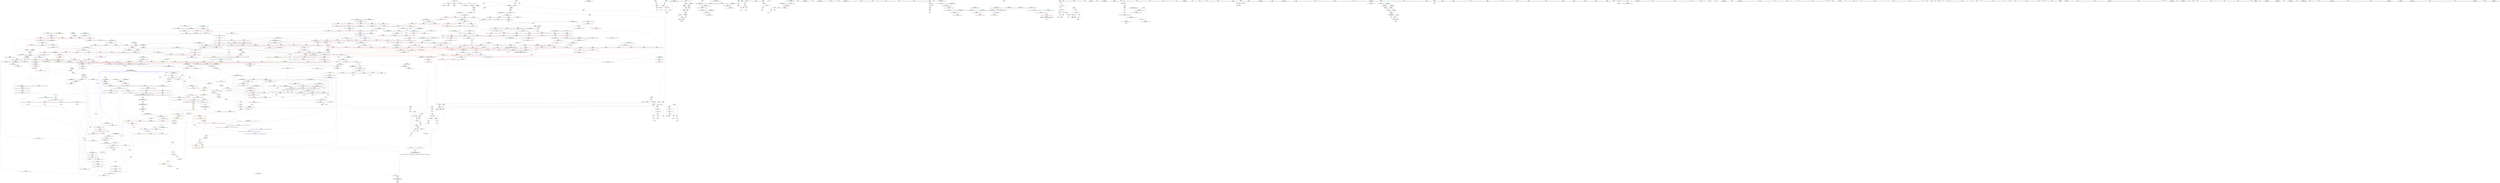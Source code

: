 digraph "SVFG" {
	label="SVFG";

	Node0x55f4ae32deb0 [shape=record,color=grey,label="{NodeID: 0\nNullPtr}"];
	Node0x55f4ae32deb0 -> Node0x55f4ae391470[style=solid];
	Node0x55f4ae32deb0 -> Node0x55f4ae3aae30[style=solid];
	Node0x55f4ae49aab0 [shape=record,color=black,label="{NodeID: 1882\n1280 = PHI(860, )\n}"];
	Node0x55f4ae49aab0 -> Node0x55f4ae3a83d0[style=solid];
	Node0x55f4ae398310 [shape=record,color=blue,label="{NodeID: 775\n1005\<--997\n__value.addr\<--__value\n_ZSt11__push_heapIPiliN9__gnu_cxx5__ops14_Iter_less_valEEvT_T0_S5_T1_RT2_\n|{|<s2>58}}"];
	Node0x55f4ae398310 -> Node0x55f4ae3a4f00[style=dashed];
	Node0x55f4ae398310 -> Node0x55f4ae3a4fd0[style=dashed];
	Node0x55f4ae398310:s2 -> Node0x55f4ade10760[style=dashed,color=red];
	Node0x55f4ae38edf0 [shape=record,color=red,label="{NodeID: 443\n516\<--473\n\<--__cut\n_ZSt16__introsort_loopIPilN9__gnu_cxx5__ops15_Iter_less_iterEEvT_S4_T0_T1_\n}"];
	Node0x55f4ae38edf0 -> Node0x55f4ae3ad080[style=solid];
	Node0x55f4ae3d0c60 [shape=record,color=grey,label="{NodeID: 1218\n1512 = Binary(440, 1511, )\n}"];
	Node0x55f4ae382ef0 [shape=record,color=green,label="{NodeID: 111\n537\<--538\n__comp\<--__comp_field_insensitive\n_ZSt22__final_insertion_sortIPiN9__gnu_cxx5__ops15_Iter_less_iterEEvT_S4_T0_\n}"];
	Node0x55f4ae3a47b0 [shape=record,color=red,label="{NodeID: 554\n1021\<--1001\n\<--__holeIndex.addr\n_ZSt11__push_heapIPiliN9__gnu_cxx5__ops14_Iter_less_valEEvT_T0_S5_T1_RT2_\n}"];
	Node0x55f4ae3a47b0 -> Node0x55f4ae3d70e0[style=solid];
	Node0x55f4ae405560 [shape=record,color=black,label="{NodeID: 1329\nMR_31V_3 = PHI(MR_31V_4, MR_31V_2, )\npts\{153 \}\n}"];
	Node0x55f4ae405560 -> Node0x55f4ae38c6f0[style=dashed];
	Node0x55f4ae405560 -> Node0x55f4ae38c7c0[style=dashed];
	Node0x55f4ae405560 -> Node0x55f4ae38c890[style=dashed];
	Node0x55f4ae405560 -> Node0x55f4ae38c960[style=dashed];
	Node0x55f4ae405560 -> Node0x55f4ae3ac520[style=dashed];
	Node0x55f4ae387540 [shape=record,color=green,label="{NodeID: 222\n1324\<--1325\nundef.agg.tmp\<--undef.agg.tmp_field_insensitive\n_ZSt26__unguarded_insertion_sortIPiN9__gnu_cxx5__ops15_Iter_less_iterEEvT_S4_T0_\n}"];
	Node0x55f4ae3aa1e0 [shape=record,color=red,label="{NodeID: 665\n1511\<--1489\n\<--_Num\n_ZNSt20__copy_move_backwardILb1ELb1ESt26random_access_iterator_tagE13__copy_move_bIiEEPT_PKS3_S6_S4_\n}"];
	Node0x55f4ae3aa1e0 -> Node0x55f4ae3d0c60[style=solid];
	Node0x55f4ae3953f0 [shape=record,color=purple,label="{NodeID: 333\n362\<--357\n_M_n\<--retval\n_ZSt12setprecisioni\n}"];
	Node0x55f4ae3953f0 -> Node0x55f4ae3ac860[style=solid];
	Node0x55f4ae37ecc0 [shape=record,color=green,label="{NodeID: 1\n7\<--1\n__dso_handle\<--dummyObj\nGlob }"];
	Node0x55f4ae49ac20 [shape=record,color=black,label="{NodeID: 1883\n1287 = PHI(1344, )\n}"];
	Node0x55f4ae3983e0 [shape=record,color=blue,label="{NodeID: 776\n1007\<--998\n__comp.addr\<--__comp\n_ZSt11__push_heapIPiliN9__gnu_cxx5__ops14_Iter_less_valEEvT_T0_S5_T1_RT2_\n}"];
	Node0x55f4ae3983e0 -> Node0x55f4ae3a4bc0[style=dashed];
	Node0x55f4ae38eec0 [shape=record,color=red,label="{NodeID: 444\n525\<--522\n\<--__n.addr\n_ZSt4__lgl\n}"];
	Node0x55f4ae3d0de0 [shape=record,color=grey,label="{NodeID: 1219\n755 = Binary(753, 754, )\n}"];
	Node0x55f4ae3d0de0 -> Node0x55f4ae3d0ae0[style=solid];
	Node0x55f4ae382fc0 [shape=record,color=green,label="{NodeID: 112\n539\<--540\n__first.addr\<--__first.addr_field_insensitive\n_ZSt22__final_insertion_sortIPiN9__gnu_cxx5__ops15_Iter_less_iterEEvT_S4_T0_\n}"];
	Node0x55f4ae382fc0 -> Node0x55f4ae38ef90[style=solid];
	Node0x55f4ae382fc0 -> Node0x55f4ae38f060[style=solid];
	Node0x55f4ae382fc0 -> Node0x55f4ae38f130[style=solid];
	Node0x55f4ae382fc0 -> Node0x55f4ae38f200[style=solid];
	Node0x55f4ae382fc0 -> Node0x55f4ae38f2d0[style=solid];
	Node0x55f4ae382fc0 -> Node0x55f4ae3ad220[style=solid];
	Node0x55f4ae3a4880 [shape=record,color=red,label="{NodeID: 555\n1041\<--1001\n\<--__holeIndex.addr\n_ZSt11__push_heapIPiliN9__gnu_cxx5__ops14_Iter_less_valEEvT_T0_S5_T1_RT2_\n}"];
	Node0x55f4ae405a60 [shape=record,color=black,label="{NodeID: 1330\nMR_33V_2 = PHI(MR_33V_4, MR_33V_1, )\npts\{155 \}\n}"];
	Node0x55f4ae405a60 -> Node0x55f4ae3abc30[style=dashed];
	Node0x55f4ae387610 [shape=record,color=green,label="{NodeID: 223\n1348\<--1349\n__first.addr\<--__first.addr_field_insensitive\n_ZSt13move_backwardIPiS0_ET0_T_S2_S1_\n}"];
	Node0x55f4ae387610 -> Node0x55f4ae3a8980[style=solid];
	Node0x55f4ae387610 -> Node0x55f4ae39a1f0[style=solid];
	Node0x55f4ae3aa2b0 [shape=record,color=red,label="{NodeID: 666\n1518\<--1489\n\<--_Num\n_ZNSt20__copy_move_backwardILb1ELb1ESt26random_access_iterator_tagE13__copy_move_bIiEEPT_PKS3_S6_S4_\n}"];
	Node0x55f4ae3aa2b0 -> Node0x55f4ae3d10e0[style=solid];
	Node0x55f4ae424700 [shape=record,color=yellow,style=double,label="{NodeID: 1441\n6V_1 = ENCHI(MR_6V_0)\npts\{19 \}\nFun[_ZSt22__final_insertion_sortIPiN9__gnu_cxx5__ops15_Iter_less_iterEEvT_S4_T0_]|{<s0>33|<s1>33|<s2>35|<s3>35}}"];
	Node0x55f4ae424700:s0 -> Node0x55f4ae40cc60[style=dashed,color=red];
	Node0x55f4ae424700:s1 -> Node0x55f4ae41bd80[style=dashed,color=red];
	Node0x55f4ae424700:s2 -> Node0x55f4ae40cc60[style=dashed,color=red];
	Node0x55f4ae424700:s3 -> Node0x55f4ae41bd80[style=dashed,color=red];
	Node0x55f4ae3954c0 [shape=record,color=purple,label="{NodeID: 334\n365\<--357\ncoerce.dive\<--retval\n_ZSt12setprecisioni\n}"];
	Node0x55f4ae3954c0 -> Node0x55f4ae38db40[style=solid];
	Node0x55f4ae37ed50 [shape=record,color=green,label="{NodeID: 2\n9\<--1\n\<--dummyObj\nCan only get source location for instruction, argument, global var or function.}"];
	Node0x55f4ae49ad30 [shape=record,color=black,label="{NodeID: 1884\n1290 = PHI(860, )\n}"];
	Node0x55f4ae49ad30 -> Node0x55f4ae3a84a0[style=solid];
	Node0x55f4ae3984b0 [shape=record,color=blue,label="{NodeID: 777\n1009\<--1018\n__parent\<--div\n_ZSt11__push_heapIPiliN9__gnu_cxx5__ops14_Iter_less_valEEvT_T0_S5_T1_RT2_\n}"];
	Node0x55f4ae3984b0 -> Node0x55f4ae419a80[style=dashed];
	Node0x55f4ae38ef90 [shape=record,color=red,label="{NodeID: 445\n552\<--539\n\<--__first.addr\n_ZSt22__final_insertion_sortIPiN9__gnu_cxx5__ops15_Iter_less_iterEEvT_S4_T0_\n}"];
	Node0x55f4ae38ef90 -> Node0x55f4ae392780[style=solid];
	Node0x55f4ae3d0f60 [shape=record,color=grey,label="{NodeID: 1220\n255 = Binary(254, 135, )\n}"];
	Node0x55f4ae3d0f60 -> Node0x55f4ae3abf70[style=solid];
	Node0x55f4ae383090 [shape=record,color=green,label="{NodeID: 113\n541\<--542\n__last.addr\<--__last.addr_field_insensitive\n_ZSt22__final_insertion_sortIPiN9__gnu_cxx5__ops15_Iter_less_iterEEvT_S4_T0_\n}"];
	Node0x55f4ae383090 -> Node0x55f4ae38f3a0[style=solid];
	Node0x55f4ae383090 -> Node0x55f4ae38f470[style=solid];
	Node0x55f4ae383090 -> Node0x55f4ae38f540[style=solid];
	Node0x55f4ae383090 -> Node0x55f4ae3ad2f0[style=solid];
	Node0x55f4ae3a4950 [shape=record,color=red,label="{NodeID: 556\n1046\<--1001\n\<--__holeIndex.addr\n_ZSt11__push_heapIPiliN9__gnu_cxx5__ops14_Iter_less_valEEvT_T0_S5_T1_RT2_\n}"];
	Node0x55f4ae3a4950 -> Node0x55f4ae3d2460[style=solid];
	Node0x55f4ae405f60 [shape=record,color=black,label="{NodeID: 1331\nMR_39V_2 = PHI(MR_39V_3, MR_39V_1, )\npts\{161 \}\n}"];
	Node0x55f4ae405f60 -> Node0x55f4ae3abd00[style=dashed];
	Node0x55f4ae405f60 -> Node0x55f4ae405f60[style=dashed];
	Node0x55f4ae3876e0 [shape=record,color=green,label="{NodeID: 224\n1350\<--1351\n__last.addr\<--__last.addr_field_insensitive\n_ZSt13move_backwardIPiS0_ET0_T_S2_S1_\n}"];
	Node0x55f4ae3876e0 -> Node0x55f4ae3a8a50[style=solid];
	Node0x55f4ae3876e0 -> Node0x55f4ae39a2c0[style=solid];
	Node0x55f4ae444770 [shape=record,color=yellow,style=double,label="{NodeID: 1774\n6V_3 = CSCHI(MR_6V_2)\npts\{19 \}\nCS[]|{<s0>42|<s1>43}}"];
	Node0x55f4ae444770:s0 -> Node0x55f4ae41d180[style=dashed,color=blue];
	Node0x55f4ae444770:s1 -> Node0x55f4ae414080[style=dashed,color=blue];
	Node0x55f4ae3aa380 [shape=record,color=red,label="{NodeID: 667\n1540\<--1531\nthis1\<--this.addr\n_ZNK9__gnu_cxx5__ops14_Val_less_iterclIiPiEEbRT_T0_\n}"];
	Node0x55f4ae395590 [shape=record,color=purple,label="{NodeID: 335\n561\<--560\nadd.ptr\<--\n_ZSt22__final_insertion_sortIPiN9__gnu_cxx5__ops15_Iter_less_iterEEvT_S4_T0_\n|{<s0>33}}"];
	Node0x55f4ae395590:s0 -> Node0x55f4ae4951a0[style=solid,color=red];
	Node0x55f4ae37f000 [shape=record,color=green,label="{NodeID: 3\n20\<--1\n.str\<--dummyObj\nGlob }"];
	Node0x55f4ae49aea0 [shape=record,color=black,label="{NodeID: 1885\n1358 = PHI(1441, )\n|{<s0>89}}"];
	Node0x55f4ae49aea0:s0 -> Node0x55f4ae49ca20[style=solid,color=red];
	Node0x55f4ae398580 [shape=record,color=blue,label="{NodeID: 778\n1042\<--1039\nadd.ptr3\<--\n_ZSt11__push_heapIPiliN9__gnu_cxx5__ops14_Iter_less_valEEvT_T0_S5_T1_RT2_\n}"];
	Node0x55f4ae398580 -> Node0x55f4ae419f80[style=dashed];
	Node0x55f4ae38f060 [shape=record,color=red,label="{NodeID: 446\n559\<--539\n\<--__first.addr\n_ZSt22__final_insertion_sortIPiN9__gnu_cxx5__ops15_Iter_less_iterEEvT_S4_T0_\n|{<s0>33}}"];
	Node0x55f4ae38f060:s0 -> Node0x55f4ae495050[style=solid,color=red];
	Node0x55f4ae3d10e0 [shape=record,color=grey,label="{NodeID: 1221\n1519 = Binary(272, 1518, )\n}"];
	Node0x55f4ae387c10 [shape=record,color=green,label="{NodeID: 114\n543\<--544\nagg.tmp\<--agg.tmp_field_insensitive\n_ZSt22__final_insertion_sortIPiN9__gnu_cxx5__ops15_Iter_less_iterEEvT_S4_T0_\n}"];
	Node0x55f4ae3a4a20 [shape=record,color=red,label="{NodeID: 557\n1054\<--1001\n\<--__holeIndex.addr\n_ZSt11__push_heapIPiliN9__gnu_cxx5__ops14_Iter_less_valEEvT_T0_S5_T1_RT2_\n}"];
	Node0x55f4ae406460 [shape=record,color=black,label="{NodeID: 1332\nMR_41V_2 = PHI(MR_41V_4, MR_41V_1, )\npts\{163 \}\n}"];
	Node0x55f4ae406460 -> Node0x55f4ae3ac110[style=dashed];
	Node0x55f4ae3877b0 [shape=record,color=green,label="{NodeID: 225\n1352\<--1353\n__result.addr\<--__result.addr_field_insensitive\n_ZSt13move_backwardIPiS0_ET0_T_S2_S1_\n}"];
	Node0x55f4ae3877b0 -> Node0x55f4ae3a8b20[style=solid];
	Node0x55f4ae3877b0 -> Node0x55f4ae39a390[style=solid];
	Node0x55f4ae3aa450 [shape=record,color=red,label="{NodeID: 668\n1541\<--1533\n\<--__val.addr\n_ZNK9__gnu_cxx5__ops14_Val_less_iterclIiPiEEbRT_T0_\n}"];
	Node0x55f4ae3aa450 -> Node0x55f4ae3aa5f0[style=solid];
	Node0x55f4ae395660 [shape=record,color=purple,label="{NodeID: 336\n566\<--565\nadd.ptr1\<--\n_ZSt22__final_insertion_sortIPiN9__gnu_cxx5__ops15_Iter_less_iterEEvT_S4_T0_\n|{<s0>34}}"];
	Node0x55f4ae395660:s0 -> Node0x55f4ae4967f0[style=solid,color=red];
	Node0x55f4ae37f090 [shape=record,color=green,label="{NodeID: 4\n22\<--1\n.str.1\<--dummyObj\nGlob }"];
	Node0x55f4ae49afe0 [shape=record,color=black,label="{NodeID: 1886\n1362 = PHI(1441, )\n|{<s0>89}}"];
	Node0x55f4ae49afe0:s0 -> Node0x55f4ae49cb60[style=solid,color=red];
	Node0x55f4ae398650 [shape=record,color=blue,label="{NodeID: 779\n1001\<--1044\n__holeIndex.addr\<--\n_ZSt11__push_heapIPiliN9__gnu_cxx5__ops14_Iter_less_valEEvT_T0_S5_T1_RT2_\n}"];
	Node0x55f4ae398650 -> Node0x55f4ae3a4950[style=dashed];
	Node0x55f4ae398650 -> Node0x55f4ae419580[style=dashed];
	Node0x55f4ae38f130 [shape=record,color=red,label="{NodeID: 447\n560\<--539\n\<--__first.addr\n_ZSt22__final_insertion_sortIPiN9__gnu_cxx5__ops15_Iter_less_iterEEvT_S4_T0_\n}"];
	Node0x55f4ae38f130 -> Node0x55f4ae395590[style=solid];
	Node0x55f4ae3d1260 [shape=record,color=grey,label="{NodeID: 1222\n959 = Binary(958, 294, )\n}"];
	Node0x55f4ae3d1260 -> Node0x55f4ae397e30[style=solid];
	Node0x55f4ae387ca0 [shape=record,color=green,label="{NodeID: 115\n545\<--546\nagg.tmp2\<--agg.tmp2_field_insensitive\n_ZSt22__final_insertion_sortIPiN9__gnu_cxx5__ops15_Iter_less_iterEEvT_S4_T0_\n}"];
	Node0x55f4ae3a4af0 [shape=record,color=red,label="{NodeID: 558\n1022\<--1003\n\<--__topIndex.addr\n_ZSt11__push_heapIPiliN9__gnu_cxx5__ops14_Iter_less_valEEvT_T0_S5_T1_RT2_\n}"];
	Node0x55f4ae3a4af0 -> Node0x55f4ae3d70e0[style=solid];
	Node0x55f4ae411880 [shape=record,color=black,label="{NodeID: 1333\nMR_43V_2 = PHI(MR_43V_4, MR_43V_1, )\npts\{165 \}\n}"];
	Node0x55f4ae411880 -> Node0x55f4ae3ac1e0[style=dashed];
	Node0x55f4ae387880 [shape=record,color=green,label="{NodeID: 226\n1359\<--1360\n_ZSt12__miter_baseIPiET_S1_\<--_ZSt12__miter_baseIPiET_S1__field_insensitive\n}"];
	Node0x55f4ae3aa520 [shape=record,color=red,label="{NodeID: 669\n1543\<--1535\n\<--__it.addr\n_ZNK9__gnu_cxx5__ops14_Val_less_iterclIiPiEEbRT_T0_\n}"];
	Node0x55f4ae3aa520 -> Node0x55f4ae3aa6c0[style=solid];
	Node0x55f4ae4249d0 [shape=record,color=yellow,style=double,label="{NodeID: 1444\n6V_1 = ENCHI(MR_6V_0)\npts\{19 \}\nFun[_ZSt22__move_median_to_firstIPiN9__gnu_cxx5__ops15_Iter_less_iterEEvT_S4_S4_S4_T0_]|{<s0>61|<s1>62|<s2>63|<s3>64|<s4>65|<s5>66|<s6>67|<s7>68|<s8>69|<s9>70|<s10>71}}"];
	Node0x55f4ae4249d0:s0 -> Node0x55f4ae4287b0[style=dashed,color=red];
	Node0x55f4ae4249d0:s1 -> Node0x55f4ae4287b0[style=dashed,color=red];
	Node0x55f4ae4249d0:s2 -> Node0x55f4ae40ffa0[style=dashed,color=red];
	Node0x55f4ae4249d0:s3 -> Node0x55f4ae4287b0[style=dashed,color=red];
	Node0x55f4ae4249d0:s4 -> Node0x55f4ae40ffa0[style=dashed,color=red];
	Node0x55f4ae4249d0:s5 -> Node0x55f4ae40ffa0[style=dashed,color=red];
	Node0x55f4ae4249d0:s6 -> Node0x55f4ae4287b0[style=dashed,color=red];
	Node0x55f4ae4249d0:s7 -> Node0x55f4ae40ffa0[style=dashed,color=red];
	Node0x55f4ae4249d0:s8 -> Node0x55f4ae4287b0[style=dashed,color=red];
	Node0x55f4ae4249d0:s9 -> Node0x55f4ae40ffa0[style=dashed,color=red];
	Node0x55f4ae4249d0:s10 -> Node0x55f4ae40ffa0[style=dashed,color=red];
	Node0x55f4ae395730 [shape=record,color=purple,label="{NodeID: 337\n635\<--634\nadd.ptr1\<--\n_ZSt27__unguarded_partition_pivotIPiN9__gnu_cxx5__ops15_Iter_less_iterEET_S4_S4_T0_\n|{<s0>38}}"];
	Node0x55f4ae395730:s0 -> Node0x55f4ae488a80[style=solid,color=red];
	Node0x55f4ae37f120 [shape=record,color=green,label="{NodeID: 5\n24\<--1\nstdin\<--dummyObj\nGlob }"];
	Node0x55f4ae49b120 [shape=record,color=black,label="{NodeID: 1887\n1364 = PHI(1416, )\n}"];
	Node0x55f4ae49b120 -> Node0x55f4ae393550[style=solid];
	Node0x55f4ae398720 [shape=record,color=blue,label="{NodeID: 780\n1009\<--1048\n__parent\<--div5\n_ZSt11__push_heapIPiliN9__gnu_cxx5__ops14_Iter_less_valEEvT_T0_S5_T1_RT2_\n}"];
	Node0x55f4ae398720 -> Node0x55f4ae419a80[style=dashed];
	Node0x55f4ae38f200 [shape=record,color=red,label="{NodeID: 448\n565\<--539\n\<--__first.addr\n_ZSt22__final_insertion_sortIPiN9__gnu_cxx5__ops15_Iter_less_iterEEvT_S4_T0_\n}"];
	Node0x55f4ae38f200 -> Node0x55f4ae395660[style=solid];
	Node0x55f4ae3d13e0 [shape=record,color=grey,label="{NodeID: 1223\n293 = Binary(292, 294, )\n}"];
	Node0x55f4ae3d13e0 -> Node0x55f4ae3ac450[style=solid];
	Node0x55f4ae387d70 [shape=record,color=green,label="{NodeID: 116\n547\<--548\nagg.tmp3\<--agg.tmp3_field_insensitive\n_ZSt22__final_insertion_sortIPiN9__gnu_cxx5__ops15_Iter_less_iterEEvT_S4_T0_\n}"];
	Node0x55f4ae3a4bc0 [shape=record,color=red,label="{NodeID: 559\n1025\<--1007\n\<--__comp.addr\n_ZSt11__push_heapIPiliN9__gnu_cxx5__ops14_Iter_less_valEEvT_T0_S5_T1_RT2_\n|{<s0>58}}"];
	Node0x55f4ae3a4bc0:s0 -> Node0x55f4ae49bdd0[style=solid,color=red];
	Node0x55f4ae411d80 [shape=record,color=black,label="{NodeID: 1334\nMR_45V_2 = PHI(MR_45V_3, MR_45V_1, )\npts\{167 \}\n}"];
	Node0x55f4ae411d80 -> Node0x55f4ae3ac2b0[style=dashed];
	Node0x55f4ae411d80 -> Node0x55f4ae411d80[style=dashed];
	Node0x55f4ae387980 [shape=record,color=green,label="{NodeID: 227\n1365\<--1366\n_ZSt23__copy_move_backward_a2ILb1EPiS0_ET1_T0_S2_S1_\<--_ZSt23__copy_move_backward_a2ILb1EPiS0_ET1_T0_S2_S1__field_insensitive\n}"];
	Node0x55f4ae3aa5f0 [shape=record,color=red,label="{NodeID: 670\n1542\<--1541\n\<--\n_ZNK9__gnu_cxx5__ops14_Val_less_iterclIiPiEEbRT_T0_\n}"];
	Node0x55f4ae3aa5f0 -> Node0x55f4ae3d5d60[style=solid];
	Node0x55f4ae395800 [shape=record,color=purple,label="{NodeID: 338\n638\<--637\nadd.ptr2\<--\n_ZSt27__unguarded_partition_pivotIPiN9__gnu_cxx5__ops15_Iter_less_iterEET_S4_S4_T0_\n|{<s0>38}}"];
	Node0x55f4ae395800:s0 -> Node0x55f4ae492540[style=solid,color=red];
	Node0x55f4ae37f1b0 [shape=record,color=green,label="{NodeID: 6\n25\<--1\n.str.2\<--dummyObj\nGlob }"];
	Node0x55f4ae49b260 [shape=record,color=black,label="{NodeID: 1888\n1380 = PHI(860, )\n}"];
	Node0x55f4ae49b260 -> Node0x55f4ae3a9340[style=solid];
	Node0x55f4ae3987f0 [shape=record,color=blue,label="{NodeID: 781\n1055\<--1052\nadd.ptr7\<--\n_ZSt11__push_heapIPiliN9__gnu_cxx5__ops14_Iter_less_valEEvT_T0_S5_T1_RT2_\n|{<s0>57}}"];
	Node0x55f4ae3987f0:s0 -> Node0x55f4ae442eb0[style=dashed,color=blue];
	Node0x55f4ae38f2d0 [shape=record,color=red,label="{NodeID: 449\n572\<--539\n\<--__first.addr\n_ZSt22__final_insertion_sortIPiN9__gnu_cxx5__ops15_Iter_less_iterEEvT_S4_T0_\n|{<s0>35}}"];
	Node0x55f4ae38f2d0:s0 -> Node0x55f4ae495050[style=solid,color=red];
	Node0x55f4ae3d1560 [shape=record,color=grey,label="{NodeID: 1224\n555 = Binary(553, 554, )\n}"];
	Node0x55f4ae3d1560 -> Node0x55f4ae3d16e0[style=solid];
	Node0x55f4ae387e40 [shape=record,color=green,label="{NodeID: 117\n563\<--564\n_ZSt16__insertion_sortIPiN9__gnu_cxx5__ops15_Iter_less_iterEEvT_S4_T0_\<--_ZSt16__insertion_sortIPiN9__gnu_cxx5__ops15_Iter_less_iterEEvT_S4_T0__field_insensitive\n}"];
	Node0x55f4ae3a4c90 [shape=record,color=red,label="{NodeID: 560\n1027\<--1009\n\<--__parent\n_ZSt11__push_heapIPiliN9__gnu_cxx5__ops14_Iter_less_valEEvT_T0_S5_T1_RT2_\n}"];
	Node0x55f4ae387a80 [shape=record,color=green,label="{NodeID: 228\n1370\<--1371\n__comp\<--__comp_field_insensitive\n_ZSt25__unguarded_linear_insertIPiN9__gnu_cxx5__ops14_Val_less_iterEEvT_T0_\n|{<s0>91}}"];
	Node0x55f4ae387a80:s0 -> Node0x55f4ae49ea20[style=solid,color=red];
	Node0x55f4ae3aa6c0 [shape=record,color=red,label="{NodeID: 671\n1544\<--1543\n\<--\n_ZNK9__gnu_cxx5__ops14_Val_less_iterclIiPiEEbRT_T0_\n}"];
	Node0x55f4ae3aa6c0 -> Node0x55f4ae3d5d60[style=solid];
	Node0x55f4ae3958d0 [shape=record,color=purple,label="{NodeID: 339\n643\<--642\nadd.ptr3\<--\n_ZSt27__unguarded_partition_pivotIPiN9__gnu_cxx5__ops15_Iter_less_iterEET_S4_S4_T0_\n|{<s0>39}}"];
	Node0x55f4ae3958d0:s0 -> Node0x55f4ae494d20[style=solid,color=red];
	Node0x55f4ae37f9f0 [shape=record,color=green,label="{NodeID: 7\n27\<--1\n.str.3\<--dummyObj\nGlob }"];
	Node0x55f4ae49b3a0 [shape=record,color=black,label="{NodeID: 1889\n1390 = PHI(1527, )\n}"];
	Node0x55f4ae3988c0 [shape=record,color=blue,label="{NodeID: 782\n1062\<--1059\nthis.addr\<--this\n_ZNK9__gnu_cxx5__ops14_Iter_less_valclIPiiEEbT_RT0_\n}"];
	Node0x55f4ae3988c0 -> Node0x55f4ae3a50a0[style=dashed];
	Node0x55f4ae38f3a0 [shape=record,color=red,label="{NodeID: 450\n551\<--541\n\<--__last.addr\n_ZSt22__final_insertion_sortIPiN9__gnu_cxx5__ops15_Iter_less_iterEEvT_S4_T0_\n}"];
	Node0x55f4ae38f3a0 -> Node0x55f4ae3926b0[style=solid];
	Node0x55f4ae3d16e0 [shape=record,color=grey,label="{NodeID: 1225\n556 = Binary(555, 440, )\n}"];
	Node0x55f4ae3d16e0 -> Node0x55f4ae3d6960[style=solid];
	Node0x55f4ae387f40 [shape=record,color=green,label="{NodeID: 118\n569\<--570\n_ZSt26__unguarded_insertion_sortIPiN9__gnu_cxx5__ops15_Iter_less_iterEEvT_S4_T0_\<--_ZSt26__unguarded_insertion_sortIPiN9__gnu_cxx5__ops15_Iter_less_iterEEvT_S4_T0__field_insensitive\n}"];
	Node0x55f4ae3a4d60 [shape=record,color=red,label="{NodeID: 561\n1036\<--1009\n\<--__parent\n_ZSt11__push_heapIPiliN9__gnu_cxx5__ops14_Iter_less_valEEvT_T0_S5_T1_RT2_\n}"];
	Node0x55f4ae412780 [shape=record,color=black,label="{NodeID: 1336\nMR_8V_3 = PHI(MR_8V_4, MR_8V_2, )\npts\{77 \}\n}"];
	Node0x55f4ae412780 -> Node0x55f4ae397a20[style=dashed];
	Node0x55f4ae387b50 [shape=record,color=green,label="{NodeID: 229\n1372\<--1373\n__last.addr\<--__last.addr_field_insensitive\n_ZSt25__unguarded_linear_insertIPiN9__gnu_cxx5__ops14_Val_less_iterEEvT_T0_\n}"];
	Node0x55f4ae387b50 -> Node0x55f4ae3a8bf0[style=solid];
	Node0x55f4ae387b50 -> Node0x55f4ae3a8cc0[style=solid];
	Node0x55f4ae387b50 -> Node0x55f4ae3a8d90[style=solid];
	Node0x55f4ae387b50 -> Node0x55f4ae3a8e60[style=solid];
	Node0x55f4ae387b50 -> Node0x55f4ae39a460[style=solid];
	Node0x55f4ae387b50 -> Node0x55f4ae39a870[style=solid];
	Node0x55f4ae3aa790 [shape=record,color=red,label="{NodeID: 672\n1556\<--1555\ndummyVal\<--offset_0\n_ZNSt20__copy_move_backwardILb1ELb1ESt26random_access_iterator_tagE13__copy_move_bIiEEPT_PKS3_S6_S4_\n}"];
	Node0x55f4ae3aa790 -> Node0x55f4ae39b570[style=solid];
	Node0x55f4ae3959a0 [shape=record,color=purple,label="{NodeID: 340\n694\<--693\nincdec.ptr\<--\n_ZSt13__heap_selectIPiN9__gnu_cxx5__ops15_Iter_less_iterEEvT_S4_S4_T0_\n}"];
	Node0x55f4ae3959a0 -> Node0x55f4ae3adbe0[style=solid];
	Node0x55f4ae37fa80 [shape=record,color=green,label="{NodeID: 8\n29\<--1\nstdout\<--dummyObj\nGlob }"];
	Node0x55f4ae49b4b0 [shape=record,color=black,label="{NodeID: 1890\n1395 = PHI(860, )\n}"];
	Node0x55f4ae49b4b0 -> Node0x55f4ae3a9410[style=solid];
	Node0x55f4ae398990 [shape=record,color=blue,label="{NodeID: 783\n1064\<--1060\n__it.addr\<--__it\n_ZNK9__gnu_cxx5__ops14_Iter_less_valclIPiiEEbT_RT0_\n}"];
	Node0x55f4ae398990 -> Node0x55f4ae3a5170[style=dashed];
	Node0x55f4ae38f470 [shape=record,color=red,label="{NodeID: 451\n567\<--541\n\<--__last.addr\n_ZSt22__final_insertion_sortIPiN9__gnu_cxx5__ops15_Iter_less_iterEEvT_S4_T0_\n|{<s0>34}}"];
	Node0x55f4ae38f470:s0 -> Node0x55f4ae496900[style=solid,color=red];
	Node0x55f4ae3d1860 [shape=record,color=grey,label="{NodeID: 1226\n283 = Binary(282, 284, )\n}"];
	Node0x55f4ae3d1860 -> Node0x55f4ae3ac2b0[style=solid];
	Node0x55f4ae388040 [shape=record,color=green,label="{NodeID: 119\n581\<--582\n__comp\<--__comp_field_insensitive\n_ZSt14__partial_sortIPiN9__gnu_cxx5__ops15_Iter_less_iterEEvT_S4_S4_T0_\n|{<s0>37}}"];
	Node0x55f4ae388040:s0 -> Node0x55f4ae492cc0[style=solid,color=red];
	Node0x55f4ae3a4e30 [shape=record,color=red,label="{NodeID: 562\n1044\<--1009\n\<--__parent\n_ZSt11__push_heapIPiliN9__gnu_cxx5__ops14_Iter_less_valEEvT_T0_S5_T1_RT2_\n}"];
	Node0x55f4ae3a4e30 -> Node0x55f4ae398650[style=solid];
	Node0x55f4ae412c80 [shape=record,color=black,label="{NodeID: 1337\nMR_16V_6 = PHI(MR_16V_2, MR_16V_5, )\npts\{85 \}\n}"];
	Node0x55f4ae38fe60 [shape=record,color=green,label="{NodeID: 230\n1374\<--1375\n__val\<--__val_field_insensitive\n_ZSt25__unguarded_linear_insertIPiN9__gnu_cxx5__ops14_Val_less_iterEEvT_T0_\n|{|<s1>91|<s2>93}}"];
	Node0x55f4ae38fe60 -> Node0x55f4ae39a530[style=solid];
	Node0x55f4ae38fe60:s1 -> Node0x55f4ae49eb60[style=solid,color=red];
	Node0x55f4ae38fe60:s2 -> Node0x55f4ae493480[style=solid,color=red];
	Node0x55f4ae3aa860 [shape=record,color=blue,label="{NodeID: 673\n8\<--9\nqq\<--\nGlob }"];
	Node0x55f4ae3aa860 -> Node0x55f4ae4257e0[style=dashed];
	Node0x55f4ae395a70 [shape=record,color=purple,label="{NodeID: 341\n721\<--720\nincdec.ptr\<--\n_ZSt11__sort_heapIPiN9__gnu_cxx5__ops15_Iter_less_iterEEvT_S4_RT0_\n}"];
	Node0x55f4ae395a70 -> Node0x55f4ae3adf20[style=solid];
	Node0x55f4ae37fb10 [shape=record,color=green,label="{NodeID: 9\n30\<--1\n_ZSt4cout\<--dummyObj\nGlob }"];
	Node0x55f4ae49b620 [shape=record,color=black,label="{NodeID: 1891\n1405 = PHI(860, )\n}"];
	Node0x55f4ae49b620 -> Node0x55f4ae3a94e0[style=solid];
	Node0x55f4ae398a60 [shape=record,color=blue,label="{NodeID: 784\n1066\<--1061\n__val.addr\<--__val\n_ZNK9__gnu_cxx5__ops14_Iter_less_valclIPiiEEbT_RT0_\n}"];
	Node0x55f4ae398a60 -> Node0x55f4ae3a5240[style=dashed];
	Node0x55f4ae38f540 [shape=record,color=red,label="{NodeID: 452\n573\<--541\n\<--__last.addr\n_ZSt22__final_insertion_sortIPiN9__gnu_cxx5__ops15_Iter_less_iterEEvT_S4_T0_\n|{<s0>35}}"];
	Node0x55f4ae38f540:s0 -> Node0x55f4ae4951a0[style=solid,color=red];
	Node0x55f4ae3d19e0 [shape=record,color=grey,label="{NodeID: 1227\n1506 = Binary(272, 1505, )\n}"];
	Node0x55f4ae388110 [shape=record,color=green,label="{NodeID: 120\n583\<--584\n__first.addr\<--__first.addr_field_insensitive\n_ZSt14__partial_sortIPiN9__gnu_cxx5__ops15_Iter_less_iterEEvT_S4_S4_T0_\n}"];
	Node0x55f4ae388110 -> Node0x55f4ae38f610[style=solid];
	Node0x55f4ae388110 -> Node0x55f4ae38f6e0[style=solid];
	Node0x55f4ae388110 -> Node0x55f4ae3ad3c0[style=solid];
	Node0x55f4ae3a4f00 [shape=record,color=red,label="{NodeID: 563\n1039\<--1038\n\<--call2\n_ZSt11__push_heapIPiliN9__gnu_cxx5__ops14_Iter_less_valEEvT_T0_S5_T1_RT2_\n}"];
	Node0x55f4ae3a4f00 -> Node0x55f4ae398580[style=solid];
	Node0x55f4ae413180 [shape=record,color=black,label="{NodeID: 1338\nMR_18V_4 = PHI(MR_18V_2, MR_18V_3, )\npts\{87 \}\n}"];
	Node0x55f4ae38ff30 [shape=record,color=green,label="{NodeID: 231\n1376\<--1377\n__next\<--__next_field_insensitive\n_ZSt25__unguarded_linear_insertIPiN9__gnu_cxx5__ops14_Val_less_iterEEvT_T0_\n}"];
	Node0x55f4ae38ff30 -> Node0x55f4ae3a8f30[style=solid];
	Node0x55f4ae38ff30 -> Node0x55f4ae3a9000[style=solid];
	Node0x55f4ae38ff30 -> Node0x55f4ae3a90d0[style=solid];
	Node0x55f4ae38ff30 -> Node0x55f4ae3a91a0[style=solid];
	Node0x55f4ae38ff30 -> Node0x55f4ae3a9270[style=solid];
	Node0x55f4ae38ff30 -> Node0x55f4ae39a600[style=solid];
	Node0x55f4ae38ff30 -> Node0x55f4ae39a6d0[style=solid];
	Node0x55f4ae38ff30 -> Node0x55f4ae39a940[style=solid];
	Node0x55f4ae3aa930 [shape=record,color=blue,label="{NodeID: 674\n11\<--9\nn\<--\nGlob }"];
	Node0x55f4ae3aa930 -> Node0x55f4ae40e560[style=dashed];
	Node0x55f4ae424e60 [shape=record,color=yellow,style=double,label="{NodeID: 1449\n6V_1 = ENCHI(MR_6V_0)\npts\{19 \}\nFun[_ZSt13move_backwardIPiS0_ET0_T_S2_S1_]|{<s0>89}}"];
	Node0x55f4ae424e60:s0 -> Node0x55f4ae422520[style=dashed,color=red];
	Node0x55f4ae395b40 [shape=record,color=purple,label="{NodeID: 342\n1170\<--1169\nincdec.ptr\<--\n_ZSt21__unguarded_partitionIPiN9__gnu_cxx5__ops15_Iter_less_iterEET_S4_S4_S4_T0_\n}"];
	Node0x55f4ae395b40 -> Node0x55f4ae3990e0[style=solid];
	Node0x55f4ae37fba0 [shape=record,color=green,label="{NodeID: 10\n31\<--1\n.str.4\<--dummyObj\nGlob }"];
	Node0x55f4ae49b760 [shape=record,color=black,label="{NodeID: 1892\n1430 = PHI(1472, )\n|{<s0>97}}"];
	Node0x55f4ae49b760:s0 -> Node0x55f4ae4949f0[style=solid,color=red];
	Node0x55f4ae398b30 [shape=record,color=blue,label="{NodeID: 785\n1085\<--1079\n__result.addr\<--__result\n_ZSt22__move_median_to_firstIPiN9__gnu_cxx5__ops15_Iter_less_iterEEvT_S4_S4_S4_T0_\n}"];
	Node0x55f4ae398b30 -> Node0x55f4ae3a54b0[style=dashed];
	Node0x55f4ae398b30 -> Node0x55f4ae3a5580[style=dashed];
	Node0x55f4ae398b30 -> Node0x55f4ae3a5650[style=dashed];
	Node0x55f4ae398b30 -> Node0x55f4ae3a5720[style=dashed];
	Node0x55f4ae398b30 -> Node0x55f4ae3a57f0[style=dashed];
	Node0x55f4ae398b30 -> Node0x55f4ae3a58c0[style=dashed];
	Node0x55f4ae38f610 [shape=record,color=red,label="{NodeID: 453\n594\<--583\n\<--__first.addr\n_ZSt14__partial_sortIPiN9__gnu_cxx5__ops15_Iter_less_iterEEvT_S4_S4_T0_\n|{<s0>36}}"];
	Node0x55f4ae38f610:s0 -> Node0x55f4ae4944a0[style=solid,color=red];
	Node0x55f4ae3d1b60 [shape=record,color=grey,label="{NodeID: 1228\n282 = Binary(280, 281, )\n}"];
	Node0x55f4ae3d1b60 -> Node0x55f4ae3d1860[style=solid];
	Node0x55f4ae3881e0 [shape=record,color=green,label="{NodeID: 121\n585\<--586\n__middle.addr\<--__middle.addr_field_insensitive\n_ZSt14__partial_sortIPiN9__gnu_cxx5__ops15_Iter_less_iterEEvT_S4_S4_T0_\n}"];
	Node0x55f4ae3881e0 -> Node0x55f4ae38f7b0[style=solid];
	Node0x55f4ae3881e0 -> Node0x55f4ae38f880[style=solid];
	Node0x55f4ae3881e0 -> Node0x55f4ae3ad490[style=solid];
	Node0x55f4ae3a4fd0 [shape=record,color=red,label="{NodeID: 564\n1052\<--1051\n\<--call6\n_ZSt11__push_heapIPiliN9__gnu_cxx5__ops14_Iter_less_valEEvT_T0_S5_T1_RT2_\n}"];
	Node0x55f4ae3a4fd0 -> Node0x55f4ae3987f0[style=solid];
	Node0x55f4ae390000 [shape=record,color=green,label="{NodeID: 232\n1391\<--1392\n_ZNK9__gnu_cxx5__ops14_Val_less_iterclIiPiEEbRT_T0_\<--_ZNK9__gnu_cxx5__ops14_Val_less_iterclIiPiEEbRT_T0__field_insensitive\n}"];
	Node0x55f4ae445270 [shape=record,color=yellow,style=double,label="{NodeID: 1782\n6V_2 = CSCHI(MR_6V_1)\npts\{19 \}\nCS[]|{<s0>63|<s1>65|<s2>66|<s3>68|<s4>70|<s5>71|<s6>74}}"];
	Node0x55f4ae445270:s0 -> Node0x55f4ae40e060[style=dashed,color=blue];
	Node0x55f4ae445270:s1 -> Node0x55f4ae40e060[style=dashed,color=blue];
	Node0x55f4ae445270:s2 -> Node0x55f4ae40e060[style=dashed,color=blue];
	Node0x55f4ae445270:s3 -> Node0x55f4ae40e060[style=dashed,color=blue];
	Node0x55f4ae445270:s4 -> Node0x55f4ae40e060[style=dashed,color=blue];
	Node0x55f4ae445270:s5 -> Node0x55f4ae40e060[style=dashed,color=blue];
	Node0x55f4ae445270:s6 -> Node0x55f4ae409060[style=dashed,color=blue];
	Node0x55f4ae3aaa30 [shape=record,color=blue,label="{NodeID: 675\n13\<--9\nk\<--\nGlob }"];
	Node0x55f4ae3aaa30 -> Node0x55f4ae4259a0[style=dashed];
	Node0x55f4ae395c10 [shape=record,color=purple,label="{NodeID: 343\n1174\<--1173\nincdec.ptr3\<--\n_ZSt21__unguarded_partitionIPiN9__gnu_cxx5__ops15_Iter_less_iterEET_S4_S4_S4_T0_\n}"];
	Node0x55f4ae395c10 -> Node0x55f4ae3991b0[style=solid];
	Node0x55f4ae37fca0 [shape=record,color=green,label="{NodeID: 11\n33\<--1\n.str.5\<--dummyObj\nGlob }"];
	Node0x55f4ae49b930 [shape=record,color=black,label="{NodeID: 1893\n1434 = PHI(1472, )\n|{<s0>97}}"];
	Node0x55f4ae49b930:s0 -> Node0x55f4ae494b00[style=solid,color=red];
	Node0x55f4ae398c00 [shape=record,color=blue,label="{NodeID: 786\n1087\<--1080\n__a.addr\<--__a\n_ZSt22__move_median_to_firstIPiN9__gnu_cxx5__ops15_Iter_less_iterEEvT_S4_S4_S4_T0_\n}"];
	Node0x55f4ae398c00 -> Node0x55f4ae3a5990[style=dashed];
	Node0x55f4ae398c00 -> Node0x55f4ae3a5a60[style=dashed];
	Node0x55f4ae398c00 -> Node0x55f4ae3a5b30[style=dashed];
	Node0x55f4ae398c00 -> Node0x55f4ae3a5c00[style=dashed];
	Node0x55f4ae398c00 -> Node0x55f4ae3a5cd0[style=dashed];
	Node0x55f4ae38f6e0 [shape=record,color=red,label="{NodeID: 454\n600\<--583\n\<--__first.addr\n_ZSt14__partial_sortIPiN9__gnu_cxx5__ops15_Iter_less_iterEEvT_S4_S4_T0_\n|{<s0>37}}"];
	Node0x55f4ae38f6e0:s0 -> Node0x55f4ae492a40[style=solid,color=red];
	Node0x55f4ae3d1ce0 [shape=record,color=grey,label="{NodeID: 1229\n1498 = Binary(1496, 1497, )\n}"];
	Node0x55f4ae3d1ce0 -> Node0x55f4ae3d1e60[style=solid];
	Node0x55f4ae3882b0 [shape=record,color=green,label="{NodeID: 122\n587\<--588\n__last.addr\<--__last.addr_field_insensitive\n_ZSt14__partial_sortIPiN9__gnu_cxx5__ops15_Iter_less_iterEEvT_S4_S4_T0_\n}"];
	Node0x55f4ae3882b0 -> Node0x55f4ae38f950[style=solid];
	Node0x55f4ae3882b0 -> Node0x55f4ae3ad560[style=solid];
	Node0x55f4ae3a50a0 [shape=record,color=red,label="{NodeID: 565\n1071\<--1062\nthis1\<--this.addr\n_ZNK9__gnu_cxx5__ops14_Iter_less_valclIPiiEEbT_RT0_\n}"];
	Node0x55f4ae3900d0 [shape=record,color=green,label="{NodeID: 233\n1411\<--1412\nretval\<--retval_field_insensitive\n_ZN9__gnu_cxx5__ops15__val_comp_iterENS0_15_Iter_less_iterE\n}"];
	Node0x55f4ae3aab30 [shape=record,color=blue,label="{NodeID: 676\n15\<--9\nd\<--\nGlob }"];
	Node0x55f4ae3aab30 -> Node0x55f4ae40ea60[style=dashed];
	Node0x55f4ae395ce0 [shape=record,color=purple,label="{NodeID: 344\n1182\<--1181\nincdec.ptr7\<--\n_ZSt21__unguarded_partitionIPiN9__gnu_cxx5__ops15_Iter_less_iterEET_S4_S4_S4_T0_\n}"];
	Node0x55f4ae395ce0 -> Node0x55f4ae399280[style=solid];
	Node0x55f4ae37fda0 [shape=record,color=green,label="{NodeID: 12\n35\<--1\nstderr\<--dummyObj\nGlob }"];
	Node0x55f4ae49ba70 [shape=record,color=black,label="{NodeID: 1894\n1436 = PHI(1472, )\n|{<s0>97}}"];
	Node0x55f4ae49ba70:s0 -> Node0x55f4ae494c10[style=solid,color=red];
	Node0x55f4ae398cd0 [shape=record,color=blue,label="{NodeID: 787\n1089\<--1081\n__b.addr\<--__b\n_ZSt22__move_median_to_firstIPiN9__gnu_cxx5__ops15_Iter_less_iterEEvT_S4_S4_S4_T0_\n}"];
	Node0x55f4ae398cd0 -> Node0x55f4ae3a5da0[style=dashed];
	Node0x55f4ae398cd0 -> Node0x55f4ae3a5e70[style=dashed];
	Node0x55f4ae398cd0 -> Node0x55f4ae3a5f40[style=dashed];
	Node0x55f4ae398cd0 -> Node0x55f4ae3a6010[style=dashed];
	Node0x55f4ae398cd0 -> Node0x55f4ae3a60e0[style=dashed];
	Node0x55f4ae38f7b0 [shape=record,color=red,label="{NodeID: 455\n595\<--585\n\<--__middle.addr\n_ZSt14__partial_sortIPiN9__gnu_cxx5__ops15_Iter_less_iterEEvT_S4_S4_T0_\n|{<s0>36}}"];
	Node0x55f4ae38f7b0:s0 -> Node0x55f4ae4945b0[style=solid,color=red];
	Node0x55f4ae3d1e60 [shape=record,color=grey,label="{NodeID: 1230\n1499 = Binary(1498, 440, )\n}"];
	Node0x55f4ae3d1e60 -> Node0x55f4ae39b4a0[style=solid];
	Node0x55f4ae388380 [shape=record,color=green,label="{NodeID: 123\n589\<--590\nagg.tmp\<--agg.tmp_field_insensitive\n_ZSt14__partial_sortIPiN9__gnu_cxx5__ops15_Iter_less_iterEEvT_S4_S4_T0_\n}"];
	Node0x55f4ae3a5170 [shape=record,color=red,label="{NodeID: 566\n1072\<--1064\n\<--__it.addr\n_ZNK9__gnu_cxx5__ops14_Iter_less_valclIPiiEEbT_RT0_\n}"];
	Node0x55f4ae3a5170 -> Node0x55f4ae3a5310[style=solid];
	Node0x55f4ae414080 [shape=record,color=black,label="{NodeID: 1341\nMR_6V_2 = PHI(MR_6V_3, MR_6V_1, )\npts\{19 \}\n|{<s0>37|<s1>43|<s2>43|<s3>43}}"];
	Node0x55f4ae414080:s0 -> Node0x55f4ae443f30[style=dashed,color=blue];
	Node0x55f4ae414080:s1 -> Node0x55f4ae3a2660[style=dashed,color=red];
	Node0x55f4ae414080:s2 -> Node0x55f4ae3a2730[style=dashed,color=red];
	Node0x55f4ae414080:s3 -> Node0x55f4ae3aec20[style=dashed,color=red];
	Node0x55f4ae3901a0 [shape=record,color=green,label="{NodeID: 234\n1413\<--1414\n\<--field_insensitive\n_ZN9__gnu_cxx5__ops15__val_comp_iterENS0_15_Iter_less_iterE\n}"];
	Node0x55f4ae3aac30 [shape=record,color=blue,label="{NodeID: 677\n1551\<--46\nllvm.global_ctors_0\<--\nGlob }"];
	Node0x55f4ae395db0 [shape=record,color=purple,label="{NodeID: 345\n1195\<--1194\nincdec.ptr9\<--\n_ZSt21__unguarded_partitionIPiN9__gnu_cxx5__ops15_Iter_less_iterEET_S4_S4_S4_T0_\n}"];
	Node0x55f4ae395db0 -> Node0x55f4ae399350[style=solid];
	Node0x55f4ae37fea0 [shape=record,color=green,label="{NodeID: 13\n36\<--1\n.str.6\<--dummyObj\nGlob }"];
	Node0x55f4ae49bbb0 [shape=record,color=black,label="{NodeID: 1895\n1437 = PHI(1448, )\n}"];
	Node0x55f4ae49bbb0 -> Node0x55f4ae393620[style=solid];
	Node0x55f4ae398da0 [shape=record,color=blue,label="{NodeID: 788\n1091\<--1082\n__c.addr\<--__c\n_ZSt22__move_median_to_firstIPiN9__gnu_cxx5__ops15_Iter_less_iterEEvT_S4_S4_S4_T0_\n}"];
	Node0x55f4ae398da0 -> Node0x55f4ae3a61b0[style=dashed];
	Node0x55f4ae398da0 -> Node0x55f4ae3a6280[style=dashed];
	Node0x55f4ae398da0 -> Node0x55f4ae3a6350[style=dashed];
	Node0x55f4ae398da0 -> Node0x55f4ae3a6420[style=dashed];
	Node0x55f4ae398da0 -> Node0x55f4ae3a64f0[style=dashed];
	Node0x55f4ae398da0 -> Node0x55f4ae3a65c0[style=dashed];
	Node0x55f4ae38f880 [shape=record,color=red,label="{NodeID: 456\n601\<--585\n\<--__middle.addr\n_ZSt14__partial_sortIPiN9__gnu_cxx5__ops15_Iter_less_iterEEvT_S4_S4_T0_\n|{<s0>37}}"];
	Node0x55f4ae38f880:s0 -> Node0x55f4ae492b80[style=solid,color=red];
	Node0x55f4ae3d1fe0 [shape=record,color=grey,label="{NodeID: 1231\n503 = Binary(502, 504, )\n}"];
	Node0x55f4ae3d1fe0 -> Node0x55f4ae3acee0[style=solid];
	Node0x55f4ae388450 [shape=record,color=green,label="{NodeID: 124\n598\<--599\n_ZSt13__heap_selectIPiN9__gnu_cxx5__ops15_Iter_less_iterEEvT_S4_S4_T0_\<--_ZSt13__heap_selectIPiN9__gnu_cxx5__ops15_Iter_less_iterEEvT_S4_S4_T0__field_insensitive\n}"];
	Node0x55f4ae3a5240 [shape=record,color=red,label="{NodeID: 567\n1074\<--1066\n\<--__val.addr\n_ZNK9__gnu_cxx5__ops14_Iter_less_valclIPiiEEbT_RT0_\n}"];
	Node0x55f4ae3a5240 -> Node0x55f4ae3a53e0[style=solid];
	Node0x55f4ae414580 [shape=record,color=black,label="{NodeID: 1342\nMR_158V_3 = PHI(MR_158V_4, MR_158V_2, )\npts\{705 \}\n}"];
	Node0x55f4ae414580 -> Node0x55f4ae3a0c60[style=dashed];
	Node0x55f4ae414580 -> Node0x55f4ae3a0d30[style=dashed];
	Node0x55f4ae414580 -> Node0x55f4ae3adf20[style=dashed];
	Node0x55f4ae390270 [shape=record,color=green,label="{NodeID: 235\n1420\<--1421\n__first.addr\<--__first.addr_field_insensitive\n_ZSt23__copy_move_backward_a2ILb1EPiS0_ET1_T0_S2_S1_\n}"];
	Node0x55f4ae390270 -> Node0x55f4ae3a95b0[style=solid];
	Node0x55f4ae390270 -> Node0x55f4ae39aae0[style=solid];
	Node0x55f4ae3aad30 [shape=record,color=blue,label="{NodeID: 678\n1552\<--47\nllvm.global_ctors_1\<--_GLOBAL__sub_I_ZhukovDmitry_1_0.cpp\nGlob }"];
	Node0x55f4ae395e80 [shape=record,color=purple,label="{NodeID: 346\n1268\<--1267\nadd.ptr\<--\n_ZSt16__insertion_sortIPiN9__gnu_cxx5__ops15_Iter_less_iterEEvT_S4_T0_\n}"];
	Node0x55f4ae395e80 -> Node0x55f4ae399b70[style=solid];
	Node0x55f4ae37ffa0 [shape=record,color=green,label="{NodeID: 14\n38\<--1\n.str.7\<--dummyObj\nGlob }"];
	Node0x55f4ae49bcc0 [shape=record,color=black,label="{NodeID: 1896\n1468 = PHI(1479, )\n}"];
	Node0x55f4ae49bcc0 -> Node0x55f4ae3937c0[style=solid];
	Node0x55f4ae398e70 [shape=record,color=blue,label="{NodeID: 789\n1154\<--1149\n__first.addr\<--__first\n_ZSt21__unguarded_partitionIPiN9__gnu_cxx5__ops15_Iter_less_iterEET_S4_S4_S4_T0_\n}"];
	Node0x55f4ae398e70 -> Node0x55f4ae40b860[style=dashed];
	Node0x55f4ae38f950 [shape=record,color=red,label="{NodeID: 457\n596\<--587\n\<--__last.addr\n_ZSt14__partial_sortIPiN9__gnu_cxx5__ops15_Iter_less_iterEEvT_S4_S4_T0_\n|{<s0>36}}"];
	Node0x55f4ae38f950:s0 -> Node0x55f4ae493230[style=solid,color=red];
	Node0x55f4ae3d2160 [shape=record,color=grey,label="{NodeID: 1232\n794 = Binary(793, 504, )\n}"];
	Node0x55f4ae3d2160 -> Node0x55f4ae3ae4d0[style=solid];
	Node0x55f4ae388550 [shape=record,color=green,label="{NodeID: 125\n603\<--604\n_ZSt11__sort_heapIPiN9__gnu_cxx5__ops15_Iter_less_iterEEvT_S4_RT0_\<--_ZSt11__sort_heapIPiN9__gnu_cxx5__ops15_Iter_less_iterEEvT_S4_RT0__field_insensitive\n}"];
	Node0x55f4ae3a5310 [shape=record,color=red,label="{NodeID: 568\n1073\<--1072\n\<--\n_ZNK9__gnu_cxx5__ops14_Iter_less_valclIPiiEEbT_RT0_\n}"];
	Node0x55f4ae3a5310 -> Node0x55f4ae3d6ae0[style=solid];
	Node0x55f4ae390340 [shape=record,color=green,label="{NodeID: 236\n1422\<--1423\n__last.addr\<--__last.addr_field_insensitive\n_ZSt23__copy_move_backward_a2ILb1EPiS0_ET1_T0_S2_S1_\n}"];
	Node0x55f4ae390340 -> Node0x55f4ae3a9680[style=solid];
	Node0x55f4ae390340 -> Node0x55f4ae39abb0[style=solid];
	Node0x55f4ae4457f0 [shape=record,color=yellow,style=double,label="{NodeID: 1786\n6V_2 = CSCHI(MR_6V_1)\npts\{19 \}\nCS[]|{<s0>81|<s1>81}}"];
	Node0x55f4ae4457f0:s0 -> Node0x55f4ae3a84a0[style=dashed,color=blue];
	Node0x55f4ae4457f0:s1 -> Node0x55f4ae399d10[style=dashed,color=blue];
	Node0x55f4ae3aae30 [shape=record,color=blue, style = dotted,label="{NodeID: 679\n1553\<--3\nllvm.global_ctors_2\<--dummyVal\nGlob }"];
	Node0x55f4ae395f50 [shape=record,color=purple,label="{NodeID: 347\n1286\<--1285\nadd.ptr4\<--\n_ZSt16__insertion_sortIPiN9__gnu_cxx5__ops15_Iter_less_iterEEvT_S4_T0_\n|{<s0>81}}"];
	Node0x55f4ae395f50:s0 -> Node0x55f4ae492900[style=solid,color=red];
	Node0x55f4ae3800a0 [shape=record,color=green,label="{NodeID: 15\n40\<--1\n_ZSt4cerr\<--dummyObj\nGlob }"];
	Node0x55f4ae49bdd0 [shape=record,color=black,label="{NodeID: 1897\n1059 = PHI(1025, )\n0th arg _ZNK9__gnu_cxx5__ops14_Iter_less_valclIPiiEEbT_RT0_ }"];
	Node0x55f4ae49bdd0 -> Node0x55f4ae3988c0[style=solid];
	Node0x55f4ae398f40 [shape=record,color=blue,label="{NodeID: 790\n1156\<--1150\n__last.addr\<--__last\n_ZSt21__unguarded_partitionIPiN9__gnu_cxx5__ops15_Iter_less_iterEET_S4_S4_S4_T0_\n}"];
	Node0x55f4ae398f40 -> Node0x55f4ae3a6b70[style=dashed];
	Node0x55f4ae398f40 -> Node0x55f4ae3991b0[style=dashed];
	Node0x55f4ae38fa20 [shape=record,color=red,label="{NodeID: 458\n623\<--611\n\<--__first.addr\n_ZSt27__unguarded_partition_pivotIPiN9__gnu_cxx5__ops15_Iter_less_iterEET_S4_S4_T0_\n}"];
	Node0x55f4ae38fa20 -> Node0x55f4ae3965d0[style=solid];
	Node0x55f4ae3d22e0 [shape=record,color=grey,label="{NodeID: 1233\n308 = Binary(307, 284, )\n}"];
	Node0x55f4ae388650 [shape=record,color=green,label="{NodeID: 126\n609\<--610\n__comp\<--__comp_field_insensitive\n_ZSt27__unguarded_partition_pivotIPiN9__gnu_cxx5__ops15_Iter_less_iterEET_S4_S4_T0_\n}"];
	Node0x55f4ae3a53e0 [shape=record,color=red,label="{NodeID: 569\n1075\<--1074\n\<--\n_ZNK9__gnu_cxx5__ops14_Iter_less_valclIPiiEEbT_RT0_\n}"];
	Node0x55f4ae3a53e0 -> Node0x55f4ae3d6ae0[style=solid];
	Node0x55f4ae414f80 [shape=record,color=black,label="{NodeID: 1344\nMR_6V_2 = PHI(MR_6V_5, MR_6V_1, )\npts\{19 \}\n|{|<s1>29|<s2>30}}"];
	Node0x55f4ae414f80 -> Node0x55f4ae41ef80[style=dashed];
	Node0x55f4ae414f80:s1 -> Node0x55f4ae426f60[style=dashed,color=red];
	Node0x55f4ae414f80:s2 -> Node0x55f4ae428b60[style=dashed,color=red];
	Node0x55f4ae390410 [shape=record,color=green,label="{NodeID: 237\n1424\<--1425\n__result.addr\<--__result.addr_field_insensitive\n_ZSt23__copy_move_backward_a2ILb1EPiS0_ET1_T0_S2_S1_\n}"];
	Node0x55f4ae390410 -> Node0x55f4ae3a9750[style=solid];
	Node0x55f4ae390410 -> Node0x55f4ae39ac80[style=solid];
	Node0x55f4ae445950 [shape=record,color=yellow,style=double,label="{NodeID: 1787\n6V_2 = CSCHI(MR_6V_1)\npts\{19 \}\nCS[]|{<s0>89}}"];
	Node0x55f4ae445950:s0 -> Node0x55f4ae4457f0[style=dashed,color=blue];
	Node0x55f4ae3aaf30 [shape=record,color=blue,label="{NodeID: 680\n78\<--75\nq.addr\<--q\n_Z5checkx\n}"];
	Node0x55f4ae3aaf30 -> Node0x55f4ae397af0[style=dashed];
	Node0x55f4ae3aaf30 -> Node0x55f4ae397bc0[style=dashed];
	Node0x55f4ae396020 [shape=record,color=purple,label="{NodeID: 348\n1305\<--1304\nincdec.ptr\<--\n_ZSt16__insertion_sortIPiN9__gnu_cxx5__ops15_Iter_less_iterEEvT_S4_T0_\n}"];
	Node0x55f4ae396020 -> Node0x55f4ae399de0[style=solid];
	Node0x55f4ae3801a0 [shape=record,color=green,label="{NodeID: 16\n41\<--1\n.str.8\<--dummyObj\nGlob }"];
	Node0x55f4ae49bee0 [shape=record,color=black,label="{NodeID: 1898\n1060 = PHI(1028, )\n1st arg _ZNK9__gnu_cxx5__ops14_Iter_less_valclIPiiEEbT_RT0_ }"];
	Node0x55f4ae49bee0 -> Node0x55f4ae398990[style=solid];
	Node0x55f4ae399010 [shape=record,color=blue,label="{NodeID: 791\n1158\<--1151\n__pivot.addr\<--__pivot\n_ZSt21__unguarded_partitionIPiN9__gnu_cxx5__ops15_Iter_less_iterEET_S4_S4_S4_T0_\n}"];
	Node0x55f4ae399010 -> Node0x55f4ae3a6f80[style=dashed];
	Node0x55f4ae399010 -> Node0x55f4ae3a7050[style=dashed];
	Node0x55f4ae38faf0 [shape=record,color=red,label="{NodeID: 459\n625\<--611\n\<--__first.addr\n_ZSt27__unguarded_partition_pivotIPiN9__gnu_cxx5__ops15_Iter_less_iterEET_S4_S4_T0_\n}"];
	Node0x55f4ae38faf0 -> Node0x55f4ae392920[style=solid];
	Node0x55f4ae3d2460 [shape=record,color=grey,label="{NodeID: 1234\n1047 = Binary(1046, 294, )\n}"];
	Node0x55f4ae3d2460 -> Node0x55f4ae3d25e0[style=solid];
	Node0x55f4ae388720 [shape=record,color=green,label="{NodeID: 127\n611\<--612\n__first.addr\<--__first.addr_field_insensitive\n_ZSt27__unguarded_partition_pivotIPiN9__gnu_cxx5__ops15_Iter_less_iterEET_S4_S4_T0_\n}"];
	Node0x55f4ae388720 -> Node0x55f4ae38fa20[style=solid];
	Node0x55f4ae388720 -> Node0x55f4ae38faf0[style=solid];
	Node0x55f4ae388720 -> Node0x55f4ae38fbc0[style=solid];
	Node0x55f4ae388720 -> Node0x55f4ae38fc90[style=solid];
	Node0x55f4ae388720 -> Node0x55f4ae38fd60[style=solid];
	Node0x55f4ae388720 -> Node0x55f4ae39fdc0[style=solid];
	Node0x55f4ae388720 -> Node0x55f4ae3ad630[style=solid];
	Node0x55f4ae3a54b0 [shape=record,color=red,label="{NodeID: 570\n1105\<--1085\n\<--__result.addr\n_ZSt22__move_median_to_firstIPiN9__gnu_cxx5__ops15_Iter_less_iterEEvT_S4_S4_S4_T0_\n|{<s0>63}}"];
	Node0x55f4ae3a54b0:s0 -> Node0x55f4ae496a10[style=solid,color=red];
	Node0x55f4ae415480 [shape=record,color=black,label="{NodeID: 1345\nMR_106V_3 = PHI(MR_106V_4, MR_106V_2, )\npts\{468 \}\n}"];
	Node0x55f4ae415480 -> Node0x55f4ae38e6a0[style=dashed];
	Node0x55f4ae415480 -> Node0x55f4ae38e770[style=dashed];
	Node0x55f4ae415480 -> Node0x55f4ae38e840[style=dashed];
	Node0x55f4ae415480 -> Node0x55f4ae38e910[style=dashed];
	Node0x55f4ae415480 -> Node0x55f4ae38e9e0[style=dashed];
	Node0x55f4ae415480 -> Node0x55f4ae3ad080[style=dashed];
	Node0x55f4ae3904e0 [shape=record,color=green,label="{NodeID: 238\n1431\<--1432\n_ZSt12__niter_baseIPiET_S1_\<--_ZSt12__niter_baseIPiET_S1__field_insensitive\n}"];
	Node0x55f4ae445ab0 [shape=record,color=yellow,style=double,label="{NodeID: 1788\n6V_2 = CSCHI(MR_6V_1)\npts\{19 \}\nCS[]|{<s0>97}}"];
	Node0x55f4ae445ab0:s0 -> Node0x55f4ae445950[style=dashed,color=blue];
	Node0x55f4ae3ab000 [shape=record,color=blue,label="{NodeID: 681\n80\<--90\nlast\<--\n_Z5checkx\n}"];
	Node0x55f4ae3ab000 -> Node0x55f4ae41a980[style=dashed];
	Node0x55f4ae3960f0 [shape=record,color=purple,label="{NodeID: 349\n1340\<--1339\nincdec.ptr\<--\n_ZSt26__unguarded_insertion_sortIPiN9__gnu_cxx5__ops15_Iter_less_iterEEvT_S4_T0_\n}"];
	Node0x55f4ae3960f0 -> Node0x55f4ae39a120[style=solid];
	Node0x55f4ae3802a0 [shape=record,color=green,label="{NodeID: 17\n43\<--1\n.str.9\<--dummyObj\nGlob }"];
	Node0x55f4ae49c020 [shape=record,color=black,label="{NodeID: 1899\n1061 = PHI(1005, )\n2nd arg _ZNK9__gnu_cxx5__ops14_Iter_less_valclIPiiEEbT_RT0_ }"];
	Node0x55f4ae49c020 -> Node0x55f4ae398a60[style=solid];
	Node0x55f4ae3990e0 [shape=record,color=blue,label="{NodeID: 792\n1154\<--1170\n__first.addr\<--incdec.ptr\n_ZSt21__unguarded_partitionIPiN9__gnu_cxx5__ops15_Iter_less_iterEET_S4_S4_S4_T0_\n}"];
	Node0x55f4ae3990e0 -> Node0x55f4ae40b860[style=dashed];
	Node0x55f4ae38fbc0 [shape=record,color=red,label="{NodeID: 460\n633\<--611\n\<--__first.addr\n_ZSt27__unguarded_partition_pivotIPiN9__gnu_cxx5__ops15_Iter_less_iterEET_S4_S4_T0_\n|{<s0>38}}"];
	Node0x55f4ae38fbc0:s0 -> Node0x55f4ae49e660[style=solid,color=red];
	Node0x55f4ae3d25e0 [shape=record,color=grey,label="{NodeID: 1235\n1048 = Binary(1047, 284, )\n}"];
	Node0x55f4ae3d25e0 -> Node0x55f4ae398720[style=solid];
	Node0x55f4ae3887f0 [shape=record,color=green,label="{NodeID: 128\n613\<--614\n__last.addr\<--__last.addr_field_insensitive\n_ZSt27__unguarded_partition_pivotIPiN9__gnu_cxx5__ops15_Iter_less_iterEET_S4_S4_T0_\n}"];
	Node0x55f4ae3887f0 -> Node0x55f4ae39fe90[style=solid];
	Node0x55f4ae3887f0 -> Node0x55f4ae39ff60[style=solid];
	Node0x55f4ae3887f0 -> Node0x55f4ae3a0030[style=solid];
	Node0x55f4ae3887f0 -> Node0x55f4ae3ad700[style=solid];
	Node0x55f4ae3a5580 [shape=record,color=red,label="{NodeID: 571\n1115\<--1085\n\<--__result.addr\n_ZSt22__move_median_to_firstIPiN9__gnu_cxx5__ops15_Iter_less_iterEEvT_S4_S4_S4_T0_\n|{<s0>65}}"];
	Node0x55f4ae3a5580:s0 -> Node0x55f4ae496a10[style=solid,color=red];
	Node0x55f4ae415980 [shape=record,color=black,label="{NodeID: 1346\nMR_108V_3 = PHI(MR_108V_4, MR_108V_2, )\npts\{470 \}\n}"];
	Node0x55f4ae415980 -> Node0x55f4ae38eab0[style=dashed];
	Node0x55f4ae415980 -> Node0x55f4ae38eb80[style=dashed];
	Node0x55f4ae415980 -> Node0x55f4ae3acee0[style=dashed];
	Node0x55f4ae3905e0 [shape=record,color=green,label="{NodeID: 239\n1438\<--1439\n_ZSt22__copy_move_backward_aILb1EPiS0_ET1_T0_S2_S1_\<--_ZSt22__copy_move_backward_aILb1EPiS0_ET1_T0_S2_S1__field_insensitive\n}"];
	Node0x55f4ae488a80 [shape=record,color=black,label="{NodeID: 1789\n1080 = PHI(635, )\n1st arg _ZSt22__move_median_to_firstIPiN9__gnu_cxx5__ops15_Iter_less_iterEEvT_S4_S4_S4_T0_ }"];
	Node0x55f4ae488a80 -> Node0x55f4ae398c00[style=solid];
	Node0x55f4ae3ab0d0 [shape=record,color=blue,label="{NodeID: 682\n82\<--9\ni\<--\n_Z5checkx\n}"];
	Node0x55f4ae3ab0d0 -> Node0x55f4ae41ae80[style=dashed];
	Node0x55f4ae3961c0 [shape=record,color=purple,label="{NodeID: 350\n1386\<--1385\nincdec.ptr\<--\n_ZSt25__unguarded_linear_insertIPiN9__gnu_cxx5__ops14_Val_less_iterEEvT_T0_\n}"];
	Node0x55f4ae3961c0 -> Node0x55f4ae39a6d0[style=solid];
	Node0x55f4ae3803a0 [shape=record,color=green,label="{NodeID: 18\n46\<--1\n\<--dummyObj\nCan only get source location for instruction, argument, global var or function.}"];
	Node0x55f4ae49c160 [shape=record,color=black,label="{NodeID: 1900\n1480 = PHI(1465, )\n0th arg _ZNSt20__copy_move_backwardILb1ELb1ESt26random_access_iterator_tagE13__copy_move_bIiEEPT_PKS3_S6_S4_ }"];
	Node0x55f4ae49c160 -> Node0x55f4ae39b230[style=solid];
	Node0x55f4ae3991b0 [shape=record,color=blue,label="{NodeID: 793\n1156\<--1174\n__last.addr\<--incdec.ptr3\n_ZSt21__unguarded_partitionIPiN9__gnu_cxx5__ops15_Iter_less_iterEET_S4_S4_S4_T0_\n}"];
	Node0x55f4ae3991b0 -> Node0x55f4ae404d50[style=dashed];
	Node0x55f4ae38fc90 [shape=record,color=red,label="{NodeID: 461\n634\<--611\n\<--__first.addr\n_ZSt27__unguarded_partition_pivotIPiN9__gnu_cxx5__ops15_Iter_less_iterEET_S4_S4_T0_\n}"];
	Node0x55f4ae38fc90 -> Node0x55f4ae395730[style=solid];
	Node0x55f4ae3d2760 [shape=record,color=grey,label="{NodeID: 1236\n103 = Binary(101, 102, )\n}"];
	Node0x55f4ae3d2760 -> Node0x55f4ae3ab1a0[style=solid];
	Node0x55f4ae3888c0 [shape=record,color=green,label="{NodeID: 129\n615\<--616\n__mid\<--__mid_field_insensitive\n_ZSt27__unguarded_partition_pivotIPiN9__gnu_cxx5__ops15_Iter_less_iterEET_S4_S4_T0_\n}"];
	Node0x55f4ae3888c0 -> Node0x55f4ae3a0100[style=solid];
	Node0x55f4ae3888c0 -> Node0x55f4ae3ad7d0[style=solid];
	Node0x55f4ae3a5650 [shape=record,color=red,label="{NodeID: 572\n1119\<--1085\n\<--__result.addr\n_ZSt22__move_median_to_firstIPiN9__gnu_cxx5__ops15_Iter_less_iterEEvT_S4_S4_S4_T0_\n|{<s0>66}}"];
	Node0x55f4ae3a5650:s0 -> Node0x55f4ae496a10[style=solid,color=red];
	Node0x55f4ae415e80 [shape=record,color=black,label="{NodeID: 1347\nMR_110V_2 = PHI(MR_110V_3, MR_110V_1, )\npts\{474 \}\n}"];
	Node0x55f4ae415e80 -> Node0x55f4ae3acfb0[style=dashed];
	Node0x55f4ae3906e0 [shape=record,color=green,label="{NodeID: 240\n1443\<--1444\n__it.addr\<--__it.addr_field_insensitive\n_ZSt12__miter_baseIPiET_S1_\n}"];
	Node0x55f4ae3906e0 -> Node0x55f4ae3a9820[style=solid];
	Node0x55f4ae3906e0 -> Node0x55f4ae39ad50[style=solid];
	Node0x55f4ae488b50 [shape=record,color=black,label="{NodeID: 1790\n1081 = PHI(636, )\n2nd arg _ZSt22__move_median_to_firstIPiN9__gnu_cxx5__ops15_Iter_less_iterEEvT_S4_S4_S4_T0_ }"];
	Node0x55f4ae488b50 -> Node0x55f4ae398cd0[style=solid];
	Node0x55f4ae3ab1a0 [shape=record,color=blue,label="{NodeID: 683\n84\<--103\nz\<--sub\n_Z5checkx\n}"];
	Node0x55f4ae3ab1a0 -> Node0x55f4ae38c140[style=dashed];
	Node0x55f4ae3ab1a0 -> Node0x55f4ae38c210[style=dashed];
	Node0x55f4ae3ab1a0 -> Node0x55f4ae38c2e0[style=dashed];
	Node0x55f4ae3ab1a0 -> Node0x55f4ae3ab1a0[style=dashed];
	Node0x55f4ae3ab1a0 -> Node0x55f4ae3ab340[style=dashed];
	Node0x55f4ae3ab1a0 -> Node0x55f4ae412c80[style=dashed];
	Node0x55f4ae4256d0 [shape=record,color=yellow,style=double,label="{NodeID: 1458\n20V_1 = ENCHI(MR_20V_0)\npts\{1 \}\nFun[main]}"];
	Node0x55f4ae4256d0 -> Node0x55f4ae3976e0[style=dashed];
	Node0x55f4ae4256d0 -> Node0x55f4ae3977b0[style=dashed];
	Node0x55f4ae4256d0 -> Node0x55f4ae397880[style=dashed];
	Node0x55f4ae4256d0 -> Node0x55f4ae397950[style=dashed];
	Node0x55f4ae396290 [shape=record,color=purple,label="{NodeID: 351\n1402\<--1401\nincdec.ptr3\<--\n_ZSt25__unguarded_linear_insertIPiN9__gnu_cxx5__ops14_Val_less_iterEEvT_T0_\n}"];
	Node0x55f4ae396290 -> Node0x55f4ae39a940[style=solid];
	Node0x55f4ae3804a0 [shape=record,color=green,label="{NodeID: 19\n90\<--1\n\<--dummyObj\nCan only get source location for instruction, argument, global var or function.}"];
	Node0x55f4ae49c2a0 [shape=record,color=black,label="{NodeID: 1901\n1481 = PHI(1466, )\n1st arg _ZNSt20__copy_move_backwardILb1ELb1ESt26random_access_iterator_tagE13__copy_move_bIiEEPT_PKS3_S6_S4_ }"];
	Node0x55f4ae49c2a0 -> Node0x55f4ae39b300[style=solid];
	Node0x55f4ae399280 [shape=record,color=blue,label="{NodeID: 794\n1156\<--1182\n__last.addr\<--incdec.ptr7\n_ZSt21__unguarded_partitionIPiN9__gnu_cxx5__ops15_Iter_less_iterEET_S4_S4_S4_T0_\n}"];
	Node0x55f4ae399280 -> Node0x55f4ae404d50[style=dashed];
	Node0x55f4ae38fd60 [shape=record,color=red,label="{NodeID: 462\n642\<--611\n\<--__first.addr\n_ZSt27__unguarded_partition_pivotIPiN9__gnu_cxx5__ops15_Iter_less_iterEET_S4_S4_T0_\n}"];
	Node0x55f4ae38fd60 -> Node0x55f4ae3958d0[style=solid];
	Node0x55f4ae3d28e0 [shape=record,color=grey,label="{NodeID: 1237\n108 = Binary(105, 107, )\n}"];
	Node0x55f4ae3d28e0 -> Node0x55f4ae3ab270[style=solid];
	Node0x55f4ae388990 [shape=record,color=green,label="{NodeID: 130\n617\<--618\nagg.tmp\<--agg.tmp_field_insensitive\n_ZSt27__unguarded_partition_pivotIPiN9__gnu_cxx5__ops15_Iter_less_iterEET_S4_S4_T0_\n}"];
	Node0x55f4ae3a5720 [shape=record,color=red,label="{NodeID: 573\n1129\<--1085\n\<--__result.addr\n_ZSt22__move_median_to_firstIPiN9__gnu_cxx5__ops15_Iter_less_iterEEvT_S4_S4_S4_T0_\n|{<s0>68}}"];
	Node0x55f4ae3a5720:s0 -> Node0x55f4ae496a10[style=solid,color=red];
	Node0x55f4ae416380 [shape=record,color=black,label="{NodeID: 1348\nMR_6V_2 = PHI(MR_6V_4, MR_6V_1, )\npts\{19 \}\n|{<s0>40}}"];
	Node0x55f4ae416380:s0 -> Node0x55f4ae41d180[style=dashed,color=blue];
	Node0x55f4ae3907b0 [shape=record,color=green,label="{NodeID: 241\n1452\<--1453\n__first.addr\<--__first.addr_field_insensitive\n_ZSt22__copy_move_backward_aILb1EPiS0_ET1_T0_S2_S1_\n}"];
	Node0x55f4ae3907b0 -> Node0x55f4ae3a98f0[style=solid];
	Node0x55f4ae3907b0 -> Node0x55f4ae39ae20[style=solid];
	Node0x55f4ae492540 [shape=record,color=black,label="{NodeID: 1791\n1082 = PHI(638, )\n3rd arg _ZSt22__move_median_to_firstIPiN9__gnu_cxx5__ops15_Iter_less_iterEEvT_S4_S4_S4_T0_ }"];
	Node0x55f4ae492540 -> Node0x55f4ae398da0[style=solid];
	Node0x55f4ae3ab270 [shape=record,color=blue,label="{NodeID: 684\n86\<--108\ny\<--add\n_Z5checkx\n}"];
	Node0x55f4ae3ab270 -> Node0x55f4ae38c3b0[style=dashed];
	Node0x55f4ae3ab270 -> Node0x55f4ae38c480[style=dashed];
	Node0x55f4ae3ab270 -> Node0x55f4ae3ab270[style=dashed];
	Node0x55f4ae3ab270 -> Node0x55f4ae413180[style=dashed];
	Node0x55f4ae4257e0 [shape=record,color=yellow,style=double,label="{NodeID: 1459\n22V_1 = ENCHI(MR_22V_0)\npts\{10 \}\nFun[main]}"];
	Node0x55f4ae4257e0 -> Node0x55f4ae397130[style=dashed];
	Node0x55f4ae396360 [shape=record,color=purple,label="{NodeID: 352\n1554\<--1508\noffset_0\<--\n}"];
	Node0x55f4ae396360 -> Node0x55f4ae39b570[style=solid];
	Node0x55f4ae3805a0 [shape=record,color=green,label="{NodeID: 20\n128\<--1\n\<--dummyObj\nCan only get source location for instruction, argument, global var or function.}"];
	Node0x55f4ae49c3e0 [shape=record,color=black,label="{NodeID: 1902\n1482 = PHI(1467, )\n2nd arg _ZNSt20__copy_move_backwardILb1ELb1ESt26random_access_iterator_tagE13__copy_move_bIiEEPT_PKS3_S6_S4_ }"];
	Node0x55f4ae49c3e0 -> Node0x55f4ae39b3d0[style=solid];
	Node0x55f4ae399350 [shape=record,color=blue,label="{NodeID: 795\n1154\<--1195\n__first.addr\<--incdec.ptr9\n_ZSt21__unguarded_partitionIPiN9__gnu_cxx5__ops15_Iter_less_iterEET_S4_S4_S4_T0_\n}"];
	Node0x55f4ae399350 -> Node0x55f4ae40b860[style=dashed];
	Node0x55f4ae39fdc0 [shape=record,color=red,label="{NodeID: 463\n645\<--611\n\<--__first.addr\n_ZSt27__unguarded_partition_pivotIPiN9__gnu_cxx5__ops15_Iter_less_iterEET_S4_S4_T0_\n|{<s0>39}}"];
	Node0x55f4ae39fdc0:s0 -> Node0x55f4ae494f40[style=solid,color=red];
	Node0x55f4ae3d2a60 [shape=record,color=grey,label="{NodeID: 1238\n531 = Binary(532, 530, )\n}"];
	Node0x55f4ae3d2a60 -> Node0x55f4ae3925e0[style=solid];
	Node0x55f4ae388a60 [shape=record,color=green,label="{NodeID: 131\n619\<--620\nagg.tmp4\<--agg.tmp4_field_insensitive\n_ZSt27__unguarded_partition_pivotIPiN9__gnu_cxx5__ops15_Iter_less_iterEET_S4_S4_T0_\n}"];
	Node0x55f4ae3a57f0 [shape=record,color=red,label="{NodeID: 574\n1137\<--1085\n\<--__result.addr\n_ZSt22__move_median_to_firstIPiN9__gnu_cxx5__ops15_Iter_less_iterEEvT_S4_S4_S4_T0_\n|{<s0>70}}"];
	Node0x55f4ae3a57f0:s0 -> Node0x55f4ae496a10[style=solid,color=red];
	Node0x55f4ae416880 [shape=record,color=black,label="{NodeID: 1349\nMR_169V_2 = PHI(MR_169V_3, MR_169V_1, )\npts\{741 \}\n}"];
	Node0x55f4ae390880 [shape=record,color=green,label="{NodeID: 242\n1454\<--1455\n__last.addr\<--__last.addr_field_insensitive\n_ZSt22__copy_move_backward_aILb1EPiS0_ET1_T0_S2_S1_\n}"];
	Node0x55f4ae390880 -> Node0x55f4ae3a99c0[style=solid];
	Node0x55f4ae390880 -> Node0x55f4ae39aef0[style=solid];
	Node0x55f4ae492680 [shape=record,color=black,label="{NodeID: 1792\n1345 = PHI(1283, )\n0th arg _ZSt13move_backwardIPiS0_ET0_T_S2_S1_ }"];
	Node0x55f4ae492680 -> Node0x55f4ae39a1f0[style=solid];
	Node0x55f4ae3ab340 [shape=record,color=blue,label="{NodeID: 685\n84\<--114\nz\<--\n_Z5checkx\n}"];
	Node0x55f4ae3ab340 -> Node0x55f4ae38c210[style=dashed];
	Node0x55f4ae3ab340 -> Node0x55f4ae38c2e0[style=dashed];
	Node0x55f4ae3ab340 -> Node0x55f4ae3ab1a0[style=dashed];
	Node0x55f4ae3ab340 -> Node0x55f4ae412c80[style=dashed];
	Node0x55f4ae396430 [shape=record,color=purple,label="{NodeID: 353\n1555\<--1510\noffset_0\<--\n}"];
	Node0x55f4ae396430 -> Node0x55f4ae3aa790[style=solid];
	Node0x55f4ae3806a0 [shape=record,color=green,label="{NodeID: 21\n135\<--1\n\<--dummyObj\nCan only get source location for instruction, argument, global var or function.}"];
	Node0x55f4ae49c520 [shape=record,color=black,label="{NodeID: 1903\n731 = PHI(667, )\n0th arg _ZSt11__make_heapIPiN9__gnu_cxx5__ops15_Iter_less_iterEEvT_S4_RT0_ }"];
	Node0x55f4ae49c520 -> Node0x55f4ae3adff0[style=solid];
	Node0x55f4ae399420 [shape=record,color=blue,label="{NodeID: 796\n1201\<--1199\n__a.addr\<--__a\n_ZSt9iter_swapIPiS0_EvT_T0_\n}"];
	Node0x55f4ae399420 -> Node0x55f4ae3a7120[style=dashed];
	Node0x55f4ae39fe90 [shape=record,color=red,label="{NodeID: 464\n624\<--613\n\<--__last.addr\n_ZSt27__unguarded_partition_pivotIPiN9__gnu_cxx5__ops15_Iter_less_iterEET_S4_S4_T0_\n}"];
	Node0x55f4ae39fe90 -> Node0x55f4ae392850[style=solid];
	Node0x55f4ae3d2be0 [shape=record,color=grey,label="{NodeID: 1239\n1017 = Binary(1016, 294, )\n}"];
	Node0x55f4ae3d2be0 -> Node0x55f4ae3d2d60[style=solid];
	Node0x55f4ae388b30 [shape=record,color=green,label="{NodeID: 132\n640\<--641\n_ZSt22__move_median_to_firstIPiN9__gnu_cxx5__ops15_Iter_less_iterEEvT_S4_S4_S4_T0_\<--_ZSt22__move_median_to_firstIPiN9__gnu_cxx5__ops15_Iter_less_iterEEvT_S4_S4_S4_T0__field_insensitive\n}"];
	Node0x55f4ae3a58c0 [shape=record,color=red,label="{NodeID: 575\n1141\<--1085\n\<--__result.addr\n_ZSt22__move_median_to_firstIPiN9__gnu_cxx5__ops15_Iter_less_iterEEvT_S4_S4_S4_T0_\n|{<s0>71}}"];
	Node0x55f4ae3a58c0:s0 -> Node0x55f4ae496a10[style=solid,color=red];
	Node0x55f4ae416d80 [shape=record,color=black,label="{NodeID: 1350\nMR_171V_2 = PHI(MR_171V_4, MR_171V_1, )\npts\{743 \}\n}"];
	Node0x55f4ae390950 [shape=record,color=green,label="{NodeID: 243\n1456\<--1457\n__result.addr\<--__result.addr_field_insensitive\n_ZSt22__copy_move_backward_aILb1EPiS0_ET1_T0_S2_S1_\n}"];
	Node0x55f4ae390950 -> Node0x55f4ae3a9a90[style=solid];
	Node0x55f4ae390950 -> Node0x55f4ae39afc0[style=solid];
	Node0x55f4ae4927c0 [shape=record,color=black,label="{NodeID: 1793\n1346 = PHI(1284, )\n1st arg _ZSt13move_backwardIPiS0_ET0_T_S2_S1_ }"];
	Node0x55f4ae4927c0 -> Node0x55f4ae39a2c0[style=solid];
	Node0x55f4ae3ab410 [shape=record,color=blue,label="{NodeID: 686\n76\<--128\nretval\<--\n_Z5checkx\n}"];
	Node0x55f4ae3ab410 -> Node0x55f4ae412780[style=dashed];
	Node0x55f4ae4259a0 [shape=record,color=yellow,style=double,label="{NodeID: 1461\n25V_1 = ENCHI(MR_25V_0)\npts\{14 \}\nFun[main]}"];
	Node0x55f4ae4259a0 -> Node0x55f4ae397470[style=dashed];
	Node0x55f4ae396500 [shape=record,color=purple,label="{NodeID: 354\n266\<--17\nadd.ptr\<--a\nmain\n|{<s0>14}}"];
	Node0x55f4ae396500:s0 -> Node0x55f4ae49e8e0[style=solid,color=red];
	Node0x55f4ae3807a0 [shape=record,color=green,label="{NodeID: 22\n139\<--1\n\<--dummyObj\nCan only get source location for instruction, argument, global var or function.}"];
	Node0x55f4ae49c660 [shape=record,color=black,label="{NodeID: 1904\n732 = PHI(668, )\n1st arg _ZSt11__make_heapIPiN9__gnu_cxx5__ops15_Iter_less_iterEEvT_S4_RT0_ }"];
	Node0x55f4ae49c660 -> Node0x55f4ae3ae0c0[style=solid];
	Node0x55f4ae3994f0 [shape=record,color=blue,label="{NodeID: 797\n1203\<--1200\n__b.addr\<--__b\n_ZSt9iter_swapIPiS0_EvT_T0_\n}"];
	Node0x55f4ae3994f0 -> Node0x55f4ae3a71f0[style=dashed];
	Node0x55f4ae39ff60 [shape=record,color=red,label="{NodeID: 465\n637\<--613\n\<--__last.addr\n_ZSt27__unguarded_partition_pivotIPiN9__gnu_cxx5__ops15_Iter_less_iterEET_S4_S4_T0_\n}"];
	Node0x55f4ae39ff60 -> Node0x55f4ae395800[style=solid];
	Node0x55f4ae3d2d60 [shape=record,color=grey,label="{NodeID: 1240\n1018 = Binary(1017, 284, )\n}"];
	Node0x55f4ae3d2d60 -> Node0x55f4ae3984b0[style=solid];
	Node0x55f4ae388c30 [shape=record,color=green,label="{NodeID: 133\n647\<--648\n_ZSt21__unguarded_partitionIPiN9__gnu_cxx5__ops15_Iter_less_iterEET_S4_S4_S4_T0_\<--_ZSt21__unguarded_partitionIPiN9__gnu_cxx5__ops15_Iter_less_iterEET_S4_S4_S4_T0__field_insensitive\n}"];
	Node0x55f4ae3a5990 [shape=record,color=red,label="{NodeID: 576\n1097\<--1087\n\<--__a.addr\n_ZSt22__move_median_to_firstIPiN9__gnu_cxx5__ops15_Iter_less_iterEEvT_S4_S4_S4_T0_\n|{<s0>61}}"];
	Node0x55f4ae3a5990:s0 -> Node0x55f4ae495790[style=solid,color=red];
	Node0x55f4ae417280 [shape=record,color=black,label="{NodeID: 1351\nMR_173V_2 = PHI(MR_173V_4, MR_173V_1, )\npts\{745 \}\n}"];
	Node0x55f4ae390a20 [shape=record,color=green,label="{NodeID: 244\n1458\<--1459\n__simple\<--__simple_field_insensitive\n_ZSt22__copy_move_backward_aILb1EPiS0_ET1_T0_S2_S1_\n}"];
	Node0x55f4ae390a20 -> Node0x55f4ae39b090[style=solid];
	Node0x55f4ae492900 [shape=record,color=black,label="{NodeID: 1794\n1347 = PHI(1286, )\n2nd arg _ZSt13move_backwardIPiS0_ET0_T_S2_S1_ }"];
	Node0x55f4ae492900 -> Node0x55f4ae39a390[style=solid];
	Node0x55f4ae3ab4e0 [shape=record,color=blue,label="{NodeID: 687\n80\<--130\nlast\<--\n_Z5checkx\n}"];
	Node0x55f4ae3ab4e0 -> Node0x55f4ae41a980[style=dashed];
	Node0x55f4ae3965d0 [shape=record,color=purple,label="{NodeID: 355\n631\<--623\nadd.ptr\<--\n_ZSt27__unguarded_partition_pivotIPiN9__gnu_cxx5__ops15_Iter_less_iterEET_S4_S4_T0_\n}"];
	Node0x55f4ae3965d0 -> Node0x55f4ae3ad7d0[style=solid];
	Node0x55f4ae3808a0 [shape=record,color=green,label="{NodeID: 23\n180\<--1\n\<--dummyObj\nCan only get source location for instruction, argument, global var or function.|{<s0>5}}"];
	Node0x55f4ae3808a0:s0 -> Node0x55f4ae49e2a0[style=solid,color=red];
	Node0x55f4ae49c7a0 [shape=record,color=black,label="{NodeID: 1905\n733 = PHI(654, )\n2nd arg _ZSt11__make_heapIPiN9__gnu_cxx5__ops15_Iter_less_iterEEvT_S4_RT0_ }"];
	Node0x55f4ae49c7a0 -> Node0x55f4ae3ae190[style=solid];
	Node0x55f4ae3995c0 [shape=record,color=blue,label="{NodeID: 798\n1216\<--1214\n__a.addr\<--__a\n_ZSt4swapIiENSt9enable_ifIXsr6__and_ISt6__not_ISt15__is_tuple_likeIT_EESt21is_move_constructibleIS3_ESt18is_move_assignableIS3_EEE5valueEvE4typeERS3_SC_\n}"];
	Node0x55f4ae3995c0 -> Node0x55f4ae3a72c0[style=dashed];
	Node0x55f4ae3995c0 -> Node0x55f4ae3a7390[style=dashed];
	Node0x55f4ae3a0030 [shape=record,color=red,label="{NodeID: 466\n644\<--613\n\<--__last.addr\n_ZSt27__unguarded_partition_pivotIPiN9__gnu_cxx5__ops15_Iter_less_iterEET_S4_S4_T0_\n|{<s0>39}}"];
	Node0x55f4ae3a0030:s0 -> Node0x55f4ae494e30[style=solid,color=red];
	Node0x55f4ae3d2ee0 [shape=record,color=grey,label="{NodeID: 1241\n854 = Binary(853, 440, )\n|{<s0>50}}"];
	Node0x55f4ae3d2ee0:s0 -> Node0x55f4ae49d770[style=solid,color=red];
	Node0x55f4ae388d30 [shape=record,color=green,label="{NodeID: 134\n654\<--655\n__comp\<--__comp_field_insensitive\n_ZSt13__heap_selectIPiN9__gnu_cxx5__ops15_Iter_less_iterEEvT_S4_S4_T0_\n|{<s0>40|<s1>41|<s2>42}}"];
	Node0x55f4ae388d30:s0 -> Node0x55f4ae49c7a0[style=solid,color=red];
	Node0x55f4ae388d30:s1 -> Node0x55f4ae495440[style=solid,color=red];
	Node0x55f4ae388d30:s2 -> Node0x55f4ae49d2f0[style=solid,color=red];
	Node0x55f4ae3a5a60 [shape=record,color=red,label="{NodeID: 577\n1111\<--1087\n\<--__a.addr\n_ZSt22__move_median_to_firstIPiN9__gnu_cxx5__ops15_Iter_less_iterEEvT_S4_S4_S4_T0_\n|{<s0>64}}"];
	Node0x55f4ae3a5a60:s0 -> Node0x55f4ae495790[style=solid,color=red];
	Node0x55f4ae417780 [shape=record,color=black,label="{NodeID: 1352\nMR_6V_2 = PHI(MR_6V_3, MR_6V_1, )\npts\{19 \}\n|{|<s5>51}}"];
	Node0x55f4ae417780 -> Node0x55f4ae3a3f90[style=dashed];
	Node0x55f4ae417780 -> Node0x55f4ae3a4060[style=dashed];
	Node0x55f4ae417780 -> Node0x55f4ae3af440[style=dashed];
	Node0x55f4ae417780 -> Node0x55f4ae397d60[style=dashed];
	Node0x55f4ae417780 -> Node0x55f4ae408160[style=dashed];
	Node0x55f4ae417780:s5 -> Node0x55f4ae4287b0[style=dashed,color=red];
	Node0x55f4ae390af0 [shape=record,color=green,label="{NodeID: 245\n1469\<--1470\n_ZNSt20__copy_move_backwardILb1ELb1ESt26random_access_iterator_tagE13__copy_move_bIiEEPT_PKS3_S6_S4_\<--_ZNSt20__copy_move_backwardILb1ELb1ESt26random_access_iterator_tagE13__copy_move_bIiEEPT_PKS3_S6_S4__field_insensitive\n}"];
	Node0x55f4ae492a40 [shape=record,color=black,label="{NodeID: 1795\n699 = PHI(600, )\n0th arg _ZSt11__sort_heapIPiN9__gnu_cxx5__ops15_Iter_less_iterEEvT_S4_RT0_ }"];
	Node0x55f4ae492a40 -> Node0x55f4ae3adcb0[style=solid];
	Node0x55f4ae3ab5b0 [shape=record,color=blue,label="{NodeID: 688\n82\<--134\ni\<--inc\n_Z5checkx\n}"];
	Node0x55f4ae3ab5b0 -> Node0x55f4ae41ae80[style=dashed];
	Node0x55f4ae3966a0 [shape=record,color=purple,label="{NodeID: 356\n774\<--772\nadd.ptr\<--\n_ZSt11__make_heapIPiN9__gnu_cxx5__ops15_Iter_less_iterEEvT_S4_RT0_\n|{<s0>44}}"];
	Node0x55f4ae3966a0:s0 -> Node0x55f4ae493480[style=solid,color=red];
	Node0x55f4ae3809a0 [shape=record,color=green,label="{NodeID: 24\n191\<--1\n\<--dummyObj\nCan only get source location for instruction, argument, global var or function.|{<s0>7}}"];
	Node0x55f4ae3809a0:s0 -> Node0x55f4ae4962f0[style=solid,color=red];
	Node0x55f4ae49c8e0 [shape=record,color=black,label="{NodeID: 1906\n75 = PHI(286, )\n0th arg _Z5checkx }"];
	Node0x55f4ae49c8e0 -> Node0x55f4ae3aaf30[style=solid];
	Node0x55f4ae399690 [shape=record,color=blue,label="{NodeID: 799\n1218\<--1215\n__b.addr\<--__b\n_ZSt4swapIiENSt9enable_ifIXsr6__and_ISt6__not_ISt15__is_tuple_likeIT_EESt21is_move_constructibleIS3_ESt18is_move_assignableIS3_EEE5valueEvE4typeERS3_SC_\n}"];
	Node0x55f4ae399690 -> Node0x55f4ae3a7460[style=dashed];
	Node0x55f4ae399690 -> Node0x55f4ae3a7530[style=dashed];
	Node0x55f4ae3a0100 [shape=record,color=red,label="{NodeID: 467\n636\<--615\n\<--__mid\n_ZSt27__unguarded_partition_pivotIPiN9__gnu_cxx5__ops15_Iter_less_iterEET_S4_S4_T0_\n|{<s0>38}}"];
	Node0x55f4ae3a0100:s0 -> Node0x55f4ae488b50[style=solid,color=red];
	Node0x55f4ae3d3060 [shape=record,color=grey,label="{NodeID: 1242\n853 = Binary(851, 852, )\n}"];
	Node0x55f4ae3d3060 -> Node0x55f4ae3d2ee0[style=solid];
	Node0x55f4ae388e00 [shape=record,color=green,label="{NodeID: 135\n656\<--657\n__first.addr\<--__first.addr_field_insensitive\n_ZSt13__heap_selectIPiN9__gnu_cxx5__ops15_Iter_less_iterEEvT_S4_S4_T0_\n}"];
	Node0x55f4ae388e00 -> Node0x55f4ae3a01d0[style=solid];
	Node0x55f4ae388e00 -> Node0x55f4ae3a02a0[style=solid];
	Node0x55f4ae388e00 -> Node0x55f4ae3a0370[style=solid];
	Node0x55f4ae388e00 -> Node0x55f4ae3ad8a0[style=solid];
	Node0x55f4ae3a5b30 [shape=record,color=red,label="{NodeID: 578\n1120\<--1087\n\<--__a.addr\n_ZSt22__move_median_to_firstIPiN9__gnu_cxx5__ops15_Iter_less_iterEEvT_S4_S4_S4_T0_\n|{<s0>66}}"];
	Node0x55f4ae3a5b30:s0 -> Node0x55f4ae496ca0[style=solid,color=red];
	Node0x55f4ae390bf0 [shape=record,color=green,label="{NodeID: 246\n1474\<--1475\n__it.addr\<--__it.addr_field_insensitive\n_ZSt12__niter_baseIPiET_S1_\n}"];
	Node0x55f4ae390bf0 -> Node0x55f4ae3a9b60[style=solid];
	Node0x55f4ae390bf0 -> Node0x55f4ae39b160[style=solid];
	Node0x55f4ae492b80 [shape=record,color=black,label="{NodeID: 1796\n700 = PHI(601, )\n1st arg _ZSt11__sort_heapIPiN9__gnu_cxx5__ops15_Iter_less_iterEEvT_S4_RT0_ }"];
	Node0x55f4ae492b80 -> Node0x55f4ae3add80[style=solid];
	Node0x55f4ae3ab680 [shape=record,color=blue,label="{NodeID: 689\n76\<--139\nretval\<--\n_Z5checkx\n}"];
	Node0x55f4ae3ab680 -> Node0x55f4ae412780[style=dashed];
	Node0x55f4ae396770 [shape=record,color=purple,label="{NodeID: 357\n911\<--909\nadd.ptr\<--\n_ZSt13__adjust_heapIPiliN9__gnu_cxx5__ops15_Iter_less_iterEEvT_T0_S5_T1_T2_\n|{<s0>51}}"];
	Node0x55f4ae396770:s0 -> Node0x55f4ae495790[style=solid,color=red];
	Node0x55f4ae380aa0 [shape=record,color=green,label="{NodeID: 25\n228\<--1\n\<--dummyObj\nCan only get source location for instruction, argument, global var or function.}"];
	Node0x55f4ae49ca20 [shape=record,color=black,label="{NodeID: 1907\n1417 = PHI(1358, )\n0th arg _ZSt23__copy_move_backward_a2ILb1EPiS0_ET1_T0_S2_S1_ }"];
	Node0x55f4ae49ca20 -> Node0x55f4ae39aae0[style=solid];
	Node0x55f4ae399760 [shape=record,color=blue,label="{NodeID: 800\n1220\<--1226\n__tmp\<--\n_ZSt4swapIiENSt9enable_ifIXsr6__and_ISt6__not_ISt15__is_tuple_likeIT_EESt21is_move_constructibleIS3_ESt18is_move_assignableIS3_EEE5valueEvE4typeERS3_SC_\n}"];
	Node0x55f4ae399760 -> Node0x55f4ae3a76d0[style=dashed];
	Node0x55f4ae399760 -> Node0x55f4ae3a77a0[style=dashed];
	Node0x55f4ae3a01d0 [shape=record,color=red,label="{NodeID: 468\n667\<--656\n\<--__first.addr\n_ZSt13__heap_selectIPiN9__gnu_cxx5__ops15_Iter_less_iterEEvT_S4_S4_T0_\n|{<s0>40}}"];
	Node0x55f4ae3a01d0:s0 -> Node0x55f4ae49c520[style=solid,color=red];
	Node0x55f4ae3d31e0 [shape=record,color=grey,label="{NodeID: 1243\n628 = Binary(626, 627, )\n}"];
	Node0x55f4ae3d31e0 -> Node0x55f4ae3d3360[style=solid];
	Node0x55f4ae388ed0 [shape=record,color=green,label="{NodeID: 136\n658\<--659\n__middle.addr\<--__middle.addr_field_insensitive\n_ZSt13__heap_selectIPiN9__gnu_cxx5__ops15_Iter_less_iterEEvT_S4_S4_T0_\n}"];
	Node0x55f4ae388ed0 -> Node0x55f4ae3a0440[style=solid];
	Node0x55f4ae388ed0 -> Node0x55f4ae3a0510[style=solid];
	Node0x55f4ae388ed0 -> Node0x55f4ae3a05e0[style=solid];
	Node0x55f4ae388ed0 -> Node0x55f4ae3ad970[style=solid];
	Node0x55f4ae3a5c00 [shape=record,color=red,label="{NodeID: 579\n1125\<--1087\n\<--__a.addr\n_ZSt22__move_median_to_firstIPiN9__gnu_cxx5__ops15_Iter_less_iterEEvT_S4_S4_S4_T0_\n|{<s0>67}}"];
	Node0x55f4ae3a5c00:s0 -> Node0x55f4ae495790[style=solid,color=red];
	Node0x55f4ae390cc0 [shape=record,color=green,label="{NodeID: 247\n1483\<--1484\n__first.addr\<--__first.addr_field_insensitive\n_ZNSt20__copy_move_backwardILb1ELb1ESt26random_access_iterator_tagE13__copy_move_bIiEEPT_PKS3_S6_S4_\n}"];
	Node0x55f4ae390cc0 -> Node0x55f4ae3a9c30[style=solid];
	Node0x55f4ae390cc0 -> Node0x55f4ae3a9d00[style=solid];
	Node0x55f4ae390cc0 -> Node0x55f4ae39b230[style=solid];
	Node0x55f4ae492cc0 [shape=record,color=black,label="{NodeID: 1797\n701 = PHI(581, )\n2nd arg _ZSt11__sort_heapIPiN9__gnu_cxx5__ops15_Iter_less_iterEEvT_S4_RT0_ }"];
	Node0x55f4ae492cc0 -> Node0x55f4ae3ade50[style=solid];
	Node0x55f4ae3ab750 [shape=record,color=blue,label="{NodeID: 690\n146\<--9\nretval\<--\nmain\n}"];
	Node0x55f4ae396840 [shape=record,color=purple,label="{NodeID: 358\n915\<--912\nadd.ptr2\<--\n_ZSt13__adjust_heapIPiliN9__gnu_cxx5__ops15_Iter_less_iterEEvT_T0_S5_T1_T2_\n|{<s0>51}}"];
	Node0x55f4ae396840:s0 -> Node0x55f4ae495ae0[style=solid,color=red];
	Node0x55f4ae380ba0 [shape=record,color=green,label="{NodeID: 26\n272\<--1\n\<--dummyObj\nCan only get source location for instruction, argument, global var or function.|{<s0>50}}"];
	Node0x55f4ae380ba0:s0 -> Node0x55f4ae49d5f0[style=solid,color=red];
	Node0x55f4ae49cb60 [shape=record,color=black,label="{NodeID: 1908\n1418 = PHI(1362, )\n1st arg _ZSt23__copy_move_backward_a2ILb1EPiS0_ET1_T0_S2_S1_ }"];
	Node0x55f4ae49cb60 -> Node0x55f4ae39abb0[style=solid];
	Node0x55f4ae399830 [shape=record,color=blue,label="{NodeID: 801\n1231\<--1230\n\<--\n_ZSt4swapIiENSt9enable_ifIXsr6__and_ISt6__not_ISt15__is_tuple_likeIT_EESt21is_move_constructibleIS3_ESt18is_move_assignableIS3_EEE5valueEvE4typeERS3_SC_\n}"];
	Node0x55f4ae399830 -> Node0x55f4ae3a77a0[style=dashed];
	Node0x55f4ae399830 -> Node0x55f4ae399900[style=dashed];
	Node0x55f4ae3a02a0 [shape=record,color=red,label="{NodeID: 469\n680\<--656\n\<--__first.addr\n_ZSt13__heap_selectIPiN9__gnu_cxx5__ops15_Iter_less_iterEEvT_S4_S4_T0_\n|{<s0>41}}"];
	Node0x55f4ae3a02a0:s0 -> Node0x55f4ae495ae0[style=solid,color=red];
	Node0x55f4ae3d3360 [shape=record,color=grey,label="{NodeID: 1244\n629 = Binary(628, 440, )\n}"];
	Node0x55f4ae3d3360 -> Node0x55f4ae3d34e0[style=solid];
	Node0x55f4ae388fa0 [shape=record,color=green,label="{NodeID: 137\n660\<--661\n__last.addr\<--__last.addr_field_insensitive\n_ZSt13__heap_selectIPiN9__gnu_cxx5__ops15_Iter_less_iterEEvT_S4_S4_T0_\n}"];
	Node0x55f4ae388fa0 -> Node0x55f4ae3a06b0[style=solid];
	Node0x55f4ae388fa0 -> Node0x55f4ae3ada40[style=solid];
	Node0x55f4ae3a5cd0 [shape=record,color=red,label="{NodeID: 580\n1130\<--1087\n\<--__a.addr\n_ZSt22__move_median_to_firstIPiN9__gnu_cxx5__ops15_Iter_less_iterEEvT_S4_S4_S4_T0_\n|{<s0>68}}"];
	Node0x55f4ae3a5cd0:s0 -> Node0x55f4ae496ca0[style=solid,color=red];
	Node0x55f4ae418680 [shape=record,color=black,label="{NodeID: 1355\nMR_6V_2 = PHI(MR_6V_3, MR_6V_1, )\npts\{19 \}\n|{|<s4>91}}"];
	Node0x55f4ae418680 -> Node0x55f4ae3a9410[style=dashed];
	Node0x55f4ae418680 -> Node0x55f4ae3a94e0[style=dashed];
	Node0x55f4ae418680 -> Node0x55f4ae39a7a0[style=dashed];
	Node0x55f4ae418680 -> Node0x55f4ae39aa10[style=dashed];
	Node0x55f4ae418680:s4 -> Node0x55f4ae410380[style=dashed,color=red];
	Node0x55f4ae390d90 [shape=record,color=green,label="{NodeID: 248\n1485\<--1486\n__last.addr\<--__last.addr_field_insensitive\n_ZNSt20__copy_move_backwardILb1ELb1ESt26random_access_iterator_tagE13__copy_move_bIiEEPT_PKS3_S6_S4_\n}"];
	Node0x55f4ae390d90 -> Node0x55f4ae3a9dd0[style=solid];
	Node0x55f4ae390d90 -> Node0x55f4ae39b300[style=solid];
	Node0x55f4ae492e00 [shape=record,color=black,label="{NodeID: 1798\n1442 = PHI(1357, 1361, )\n0th arg _ZSt12__miter_baseIPiET_S1_ }"];
	Node0x55f4ae492e00 -> Node0x55f4ae39ad50[style=solid];
	Node0x55f4ae3ab820 [shape=record,color=blue,label="{NodeID: 691\n183\<--179\ncoerce.dive\<--call2\nmain\n}"];
	Node0x55f4ae3ab820 -> Node0x55f4ae38d730[style=dashed];
	Node0x55f4ae396910 [shape=record,color=purple,label="{NodeID: 359\n924\<--922\nadd.ptr3\<--\n_ZSt13__adjust_heapIPiliN9__gnu_cxx5__ops15_Iter_less_iterEEvT_T0_S5_T1_T2_\n|{<s0>52}}"];
	Node0x55f4ae396910:s0 -> Node0x55f4ae493480[style=solid,color=red];
	Node0x55f4ae380ca0 [shape=record,color=green,label="{NodeID: 27\n274\<--1\n\<--dummyObj\nCan only get source location for instruction, argument, global var or function.}"];
	Node0x55f4ae49cca0 [shape=record,color=black,label="{NodeID: 1909\n1419 = PHI(1363, )\n2nd arg _ZSt23__copy_move_backward_a2ILb1EPiS0_ET1_T0_S2_S1_ }"];
	Node0x55f4ae49cca0 -> Node0x55f4ae39ac80[style=solid];
	Node0x55f4ae399900 [shape=record,color=blue,label="{NodeID: 802\n1235\<--1234\n\<--\n_ZSt4swapIiENSt9enable_ifIXsr6__and_ISt6__not_ISt15__is_tuple_likeIT_EESt21is_move_constructibleIS3_ESt18is_move_assignableIS3_EEE5valueEvE4typeERS3_SC_\n|{<s0>75}}"];
	Node0x55f4ae399900:s0 -> Node0x55f4ae445270[style=dashed,color=blue];
	Node0x55f4ae3a0370 [shape=record,color=red,label="{NodeID: 470\n685\<--656\n\<--__first.addr\n_ZSt13__heap_selectIPiN9__gnu_cxx5__ops15_Iter_less_iterEEvT_S4_S4_T0_\n|{<s0>42}}"];
	Node0x55f4ae3a0370:s0 -> Node0x55f4ae49cde0[style=solid,color=red];
	Node0x55f4ae3d34e0 [shape=record,color=grey,label="{NodeID: 1245\n630 = Binary(629, 284, )\n}"];
	Node0x55f4ae389070 [shape=record,color=green,label="{NodeID: 138\n662\<--663\n__i\<--__i_field_insensitive\n_ZSt13__heap_selectIPiN9__gnu_cxx5__ops15_Iter_less_iterEEvT_S4_S4_T0_\n}"];
	Node0x55f4ae389070 -> Node0x55f4ae3a0780[style=solid];
	Node0x55f4ae389070 -> Node0x55f4ae3a0850[style=solid];
	Node0x55f4ae389070 -> Node0x55f4ae3a0920[style=solid];
	Node0x55f4ae389070 -> Node0x55f4ae3a09f0[style=solid];
	Node0x55f4ae389070 -> Node0x55f4ae3adb10[style=solid];
	Node0x55f4ae389070 -> Node0x55f4ae3adbe0[style=solid];
	Node0x55f4ae3a5da0 [shape=record,color=red,label="{NodeID: 581\n1098\<--1089\n\<--__b.addr\n_ZSt22__move_median_to_firstIPiN9__gnu_cxx5__ops15_Iter_less_iterEEvT_S4_S4_S4_T0_\n|{<s0>61}}"];
	Node0x55f4ae3a5da0:s0 -> Node0x55f4ae495ae0[style=solid,color=red];
	Node0x55f4ae418b80 [shape=record,color=black,label="{NodeID: 1356\nMR_81V_3 = PHI(MR_81V_4, MR_81V_2, )\npts\{1373 \}\n}"];
	Node0x55f4ae418b80 -> Node0x55f4ae3a8d90[style=dashed];
	Node0x55f4ae418b80 -> Node0x55f4ae3a8e60[style=dashed];
	Node0x55f4ae418b80 -> Node0x55f4ae39a870[style=dashed];
	Node0x55f4ae390e60 [shape=record,color=green,label="{NodeID: 249\n1487\<--1488\n__result.addr\<--__result.addr_field_insensitive\n_ZNSt20__copy_move_backwardILb1ELb1ESt26random_access_iterator_tagE13__copy_move_bIiEEPT_PKS3_S6_S4_\n}"];
	Node0x55f4ae390e60 -> Node0x55f4ae3a9ea0[style=solid];
	Node0x55f4ae390e60 -> Node0x55f4ae3a9f70[style=solid];
	Node0x55f4ae390e60 -> Node0x55f4ae39b3d0[style=solid];
	Node0x55f4ae493010 [shape=record,color=black,label="{NodeID: 1799\n414 = PHI(391, )\n0th arg _ZSt6__sortIPiN9__gnu_cxx5__ops15_Iter_less_iterEEvT_S4_T0_ }"];
	Node0x55f4ae493010 -> Node0x55f4ae3acad0[style=solid];
	Node0x55f4ae3ab8f0 [shape=record,color=blue,label="{NodeID: 692\n194\<--190\ncoerce.dive7\<--call6\nmain\n}"];
	Node0x55f4ae3ab8f0 -> Node0x55f4ae38d800[style=dashed];
	Node0x55f4ae425ee0 [shape=record,color=yellow,style=double,label="{NodeID: 1467\n35V_1 = ENCHI(MR_35V_0)\npts\{157 \}\nFun[main]}"];
	Node0x55f4ae425ee0 -> Node0x55f4ae38cbd0[style=dashed];
	Node0x55f4ae3969e0 [shape=record,color=purple,label="{NodeID: 360\n929\<--927\nadd.ptr5\<--\n_ZSt13__adjust_heapIPiliN9__gnu_cxx5__ops15_Iter_less_iterEEvT_T0_S5_T1_T2_\n}"];
	Node0x55f4ae3969e0 -> Node0x55f4ae3af440[style=solid];
	Node0x55f4ae380da0 [shape=record,color=green,label="{NodeID: 28\n284\<--1\n\<--dummyObj\nCan only get source location for instruction, argument, global var or function.}"];
	Node0x55f4ae49cde0 [shape=record,color=black,label="{NodeID: 1910\n819 = PHI(685, 723, )\n0th arg _ZSt10__pop_heapIPiN9__gnu_cxx5__ops15_Iter_less_iterEEvT_S4_S4_RT0_ }"];
	Node0x55f4ae49cde0 -> Node0x55f4ae3ae810[style=solid];
	Node0x55f4ae3999d0 [shape=record,color=blue,label="{NodeID: 803\n1246\<--1242\n__first.addr\<--__first\n_ZSt16__insertion_sortIPiN9__gnu_cxx5__ops15_Iter_less_iterEEvT_S4_T0_\n}"];
	Node0x55f4ae3999d0 -> Node0x55f4ae3a7870[style=dashed];
	Node0x55f4ae3999d0 -> Node0x55f4ae3a7940[style=dashed];
	Node0x55f4ae3999d0 -> Node0x55f4ae3a7a10[style=dashed];
	Node0x55f4ae3999d0 -> Node0x55f4ae3a7ae0[style=dashed];
	Node0x55f4ae3999d0 -> Node0x55f4ae3a7bb0[style=dashed];
	Node0x55f4ae3a0440 [shape=record,color=red,label="{NodeID: 471\n668\<--658\n\<--__middle.addr\n_ZSt13__heap_selectIPiN9__gnu_cxx5__ops15_Iter_less_iterEEvT_S4_S4_T0_\n|{<s0>40}}"];
	Node0x55f4ae3a0440:s0 -> Node0x55f4ae49c660[style=solid,color=red];
	Node0x55f4ae3d3660 [shape=record,color=grey,label="{NodeID: 1246\n123 = Binary(121, 122, )\n}"];
	Node0x55f4ae3d3660 -> Node0x55f4ae3d73e0[style=solid];
	Node0x55f4ae389140 [shape=record,color=green,label="{NodeID: 139\n670\<--671\n_ZSt11__make_heapIPiN9__gnu_cxx5__ops15_Iter_less_iterEEvT_S4_RT0_\<--_ZSt11__make_heapIPiN9__gnu_cxx5__ops15_Iter_less_iterEEvT_S4_RT0__field_insensitive\n}"];
	Node0x55f4ae3a5e70 [shape=record,color=red,label="{NodeID: 582\n1101\<--1089\n\<--__b.addr\n_ZSt22__move_median_to_firstIPiN9__gnu_cxx5__ops15_Iter_less_iterEEvT_S4_S4_S4_T0_\n|{<s0>62}}"];
	Node0x55f4ae3a5e70:s0 -> Node0x55f4ae495790[style=solid,color=red];
	Node0x55f4ae419080 [shape=record,color=black,label="{NodeID: 1357\nMR_85V_4 = PHI(MR_85V_5, MR_85V_3, )\npts\{1377 \}\n}"];
	Node0x55f4ae419080 -> Node0x55f4ae3a9000[style=dashed];
	Node0x55f4ae419080 -> Node0x55f4ae3a90d0[style=dashed];
	Node0x55f4ae419080 -> Node0x55f4ae3a91a0[style=dashed];
	Node0x55f4ae419080 -> Node0x55f4ae3a9270[style=dashed];
	Node0x55f4ae419080 -> Node0x55f4ae39a940[style=dashed];
	Node0x55f4ae390f30 [shape=record,color=green,label="{NodeID: 250\n1489\<--1490\n_Num\<--_Num_field_insensitive\n_ZNSt20__copy_move_backwardILb1ELb1ESt26random_access_iterator_tagE13__copy_move_bIiEEPT_PKS3_S6_S4_\n}"];
	Node0x55f4ae390f30 -> Node0x55f4ae3aa040[style=solid];
	Node0x55f4ae390f30 -> Node0x55f4ae3aa110[style=solid];
	Node0x55f4ae390f30 -> Node0x55f4ae3aa1e0[style=solid];
	Node0x55f4ae390f30 -> Node0x55f4ae3aa2b0[style=solid];
	Node0x55f4ae390f30 -> Node0x55f4ae39b4a0[style=solid];
	Node0x55f4ae493120 [shape=record,color=black,label="{NodeID: 1800\n415 = PHI(392, )\n1st arg _ZSt6__sortIPiN9__gnu_cxx5__ops15_Iter_less_iterEEvT_S4_T0_ }"];
	Node0x55f4ae493120 -> Node0x55f4ae3acba0[style=solid];
	Node0x55f4ae3ab9c0 [shape=record,color=blue,label="{NodeID: 693\n152\<--9\nii\<--\nmain\n}"];
	Node0x55f4ae3ab9c0 -> Node0x55f4ae405560[style=dashed];
	Node0x55f4ae425fc0 [shape=record,color=yellow,style=double,label="{NodeID: 1468\n37V_1 = ENCHI(MR_37V_0)\npts\{159 \}\nFun[main]}"];
	Node0x55f4ae425fc0 -> Node0x55f4ae38cca0[style=dashed];
	Node0x55f4ae396ab0 [shape=record,color=purple,label="{NodeID: 361\n951\<--948\nadd.ptr14\<--\n_ZSt13__adjust_heapIPiliN9__gnu_cxx5__ops15_Iter_less_iterEEvT_T0_S5_T1_T2_\n|{<s0>53}}"];
	Node0x55f4ae396ab0:s0 -> Node0x55f4ae493480[style=solid,color=red];
	Node0x55f4ae380ea0 [shape=record,color=green,label="{NodeID: 29\n294\<--1\n\<--dummyObj\nCan only get source location for instruction, argument, global var or function.}"];
	Node0x55f4ae49cff0 [shape=record,color=black,label="{NodeID: 1911\n820 = PHI(686, 724, )\n1st arg _ZSt10__pop_heapIPiN9__gnu_cxx5__ops15_Iter_less_iterEEvT_S4_S4_RT0_ }"];
	Node0x55f4ae49cff0 -> Node0x55f4ae3ae8e0[style=solid];
	Node0x55f4ae399aa0 [shape=record,color=blue,label="{NodeID: 804\n1248\<--1243\n__last.addr\<--__last\n_ZSt16__insertion_sortIPiN9__gnu_cxx5__ops15_Iter_less_iterEEvT_S4_T0_\n}"];
	Node0x55f4ae399aa0 -> Node0x55f4ae3a7c80[style=dashed];
	Node0x55f4ae399aa0 -> Node0x55f4ae3a7d50[style=dashed];
	Node0x55f4ae3a0510 [shape=record,color=red,label="{NodeID: 472\n672\<--658\n\<--__middle.addr\n_ZSt13__heap_selectIPiN9__gnu_cxx5__ops15_Iter_less_iterEEvT_S4_S4_T0_\n}"];
	Node0x55f4ae3a0510 -> Node0x55f4ae3adb10[style=solid];
	Node0x55f4ae3d37e0 [shape=record,color=grey,label="{NodeID: 1247\n134 = Binary(133, 135, )\n}"];
	Node0x55f4ae3d37e0 -> Node0x55f4ae3ab5b0[style=solid];
	Node0x55f4ae389240 [shape=record,color=green,label="{NodeID: 140\n682\<--683\n_ZNK9__gnu_cxx5__ops15_Iter_less_iterclIPiS3_EEbT_T0_\<--_ZNK9__gnu_cxx5__ops15_Iter_less_iterclIPiS3_EEbT_T0__field_insensitive\n}"];
	Node0x55f4ae3a5f40 [shape=record,color=red,label="{NodeID: 583\n1106\<--1089\n\<--__b.addr\n_ZSt22__move_median_to_firstIPiN9__gnu_cxx5__ops15_Iter_less_iterEEvT_S4_S4_S4_T0_\n|{<s0>63}}"];
	Node0x55f4ae3a5f40:s0 -> Node0x55f4ae496ca0[style=solid,color=red];
	Node0x55f4ae419580 [shape=record,color=black,label="{NodeID: 1358\nMR_208V_3 = PHI(MR_208V_4, MR_208V_2, )\npts\{1002 \}\n}"];
	Node0x55f4ae419580 -> Node0x55f4ae3a47b0[style=dashed];
	Node0x55f4ae419580 -> Node0x55f4ae3a4880[style=dashed];
	Node0x55f4ae419580 -> Node0x55f4ae3a4a20[style=dashed];
	Node0x55f4ae419580 -> Node0x55f4ae398650[style=dashed];
	Node0x55f4ae391000 [shape=record,color=green,label="{NodeID: 251\n1514\<--1515\nllvm.memmove.p0i8.p0i8.i64\<--llvm.memmove.p0i8.p0i8.i64_field_insensitive\n}"];
	Node0x55f4ae493230 [shape=record,color=black,label="{NodeID: 1801\n653 = PHI(596, )\n2nd arg _ZSt13__heap_selectIPiN9__gnu_cxx5__ops15_Iter_less_iterEEvT_S4_S4_T0_ }"];
	Node0x55f4ae493230 -> Node0x55f4ae3ada40[style=solid];
	Node0x55f4ae3aba90 [shape=record,color=blue,label="{NodeID: 694\n15\<--227\nd\<--mul\nmain\n|{|<s1>15}}"];
	Node0x55f4ae3aba90 -> Node0x55f4ae40ea60[style=dashed];
	Node0x55f4ae3aba90:s1 -> Node0x55f4ae421e20[style=dashed,color=red];
	Node0x55f4ae396b80 [shape=record,color=purple,label="{NodeID: 362\n956\<--954\nadd.ptr16\<--\n_ZSt13__adjust_heapIPiliN9__gnu_cxx5__ops15_Iter_less_iterEEvT_T0_S5_T1_T2_\n}"];
	Node0x55f4ae396b80 -> Node0x55f4ae397d60[style=solid];
	Node0x55f4ae380fa0 [shape=record,color=green,label="{NodeID: 30\n317\<--1\n\<--dummyObj\nCan only get source location for instruction, argument, global var or function.}"];
	Node0x55f4ae49d170 [shape=record,color=black,label="{NodeID: 1912\n821 = PHI(687, 725, )\n2nd arg _ZSt10__pop_heapIPiN9__gnu_cxx5__ops15_Iter_less_iterEEvT_S4_S4_RT0_ }"];
	Node0x55f4ae49d170 -> Node0x55f4ae3ae9b0[style=solid];
	Node0x55f4ae399b70 [shape=record,color=blue,label="{NodeID: 805\n1250\<--1268\n__i\<--add.ptr\n_ZSt16__insertion_sortIPiN9__gnu_cxx5__ops15_Iter_less_iterEEvT_S4_T0_\n}"];
	Node0x55f4ae399b70 -> Node0x55f4ae3a7e20[style=dashed];
	Node0x55f4ae399b70 -> Node0x55f4ae3a7ef0[style=dashed];
	Node0x55f4ae399b70 -> Node0x55f4ae3a7fc0[style=dashed];
	Node0x55f4ae399b70 -> Node0x55f4ae3a8090[style=dashed];
	Node0x55f4ae399b70 -> Node0x55f4ae3a8160[style=dashed];
	Node0x55f4ae399b70 -> Node0x55f4ae3a8230[style=dashed];
	Node0x55f4ae399b70 -> Node0x55f4ae3a8300[style=dashed];
	Node0x55f4ae399b70 -> Node0x55f4ae399de0[style=dashed];
	Node0x55f4ae399b70 -> Node0x55f4ae40d160[style=dashed];
	Node0x55f4ae3a05e0 [shape=record,color=red,label="{NodeID: 473\n686\<--658\n\<--__middle.addr\n_ZSt13__heap_selectIPiN9__gnu_cxx5__ops15_Iter_less_iterEEvT_S4_S4_T0_\n|{<s0>42}}"];
	Node0x55f4ae3a05e0:s0 -> Node0x55f4ae49cff0[style=solid,color=red];
	Node0x55f4ae3d3960 [shape=record,color=grey,label="{NodeID: 1248\n919 = Binary(918, 504, )\n}"];
	Node0x55f4ae3d3960 -> Node0x55f4ae3af370[style=solid];
	Node0x55f4ae389340 [shape=record,color=green,label="{NodeID: 141\n689\<--690\n_ZSt10__pop_heapIPiN9__gnu_cxx5__ops15_Iter_less_iterEEvT_S4_S4_RT0_\<--_ZSt10__pop_heapIPiN9__gnu_cxx5__ops15_Iter_less_iterEEvT_S4_S4_RT0__field_insensitive\n}"];
	Node0x55f4ae3a6010 [shape=record,color=red,label="{NodeID: 584\n1133\<--1089\n\<--__b.addr\n_ZSt22__move_median_to_firstIPiN9__gnu_cxx5__ops15_Iter_less_iterEEvT_S4_S4_S4_T0_\n|{<s0>69}}"];
	Node0x55f4ae3a6010:s0 -> Node0x55f4ae495790[style=solid,color=red];
	Node0x55f4ae419a80 [shape=record,color=black,label="{NodeID: 1359\nMR_216V_3 = PHI(MR_216V_4, MR_216V_2, )\npts\{1010 \}\n}"];
	Node0x55f4ae419a80 -> Node0x55f4ae3a4c90[style=dashed];
	Node0x55f4ae419a80 -> Node0x55f4ae3a4d60[style=dashed];
	Node0x55f4ae419a80 -> Node0x55f4ae3a4e30[style=dashed];
	Node0x55f4ae419a80 -> Node0x55f4ae398720[style=dashed];
	Node0x55f4ae391100 [shape=record,color=green,label="{NodeID: 252\n1531\<--1532\nthis.addr\<--this.addr_field_insensitive\n_ZNK9__gnu_cxx5__ops14_Val_less_iterclIiPiEEbRT_T0_\n}"];
	Node0x55f4ae391100 -> Node0x55f4ae3aa380[style=solid];
	Node0x55f4ae391100 -> Node0x55f4ae39b640[style=solid];
	Node0x55f4ae493340 [shape=record,color=black,label="{NodeID: 1802\n578 = PHI(495, )\n0th arg _ZSt14__partial_sortIPiN9__gnu_cxx5__ops15_Iter_less_iterEEvT_S4_S4_T0_ }"];
	Node0x55f4ae493340 -> Node0x55f4ae3ad3c0[style=solid];
	Node0x55f4ae3abb60 [shape=record,color=blue,label="{NodeID: 695\n11\<--9\nn\<--\nmain\n}"];
	Node0x55f4ae3abb60 -> Node0x55f4ae404e40[style=dashed];
	Node0x55f4ae396c50 [shape=record,color=purple,label="{NodeID: 363\n1028\<--1026\nadd.ptr\<--\n_ZSt11__push_heapIPiliN9__gnu_cxx5__ops14_Iter_less_valEEvT_T0_S5_T1_RT2_\n|{<s0>58}}"];
	Node0x55f4ae396c50:s0 -> Node0x55f4ae49bee0[style=solid,color=red];
	Node0x55f4ae3810a0 [shape=record,color=green,label="{NodeID: 31\n440\<--1\n\<--dummyObj\nCan only get source location for instruction, argument, global var or function.}"];
	Node0x55f4ae49d2f0 [shape=record,color=black,label="{NodeID: 1913\n822 = PHI(654, 726, )\n3rd arg _ZSt10__pop_heapIPiN9__gnu_cxx5__ops15_Iter_less_iterEEvT_S4_S4_RT0_ }"];
	Node0x55f4ae49d2f0 -> Node0x55f4ae3aea80[style=solid];
	Node0x55f4ae399c40 [shape=record,color=blue,label="{NodeID: 806\n1252\<--1281\n__val\<--\n_ZSt16__insertion_sortIPiN9__gnu_cxx5__ops15_Iter_less_iterEEvT_S4_T0_\n}"];
	Node0x55f4ae399c40 -> Node0x55f4ae3a84a0[style=dashed];
	Node0x55f4ae399c40 -> Node0x55f4ae41c780[style=dashed];
	Node0x55f4ae3a06b0 [shape=record,color=red,label="{NodeID: 474\n676\<--660\n\<--__last.addr\n_ZSt13__heap_selectIPiN9__gnu_cxx5__ops15_Iter_less_iterEEvT_S4_S4_T0_\n}"];
	Node0x55f4ae3a06b0 -> Node0x55f4ae3d7b60[style=solid];
	Node0x55f4ae3d3ae0 [shape=record,color=grey,label="{NodeID: 1249\n935 = Binary(934, 294, )\n}"];
	Node0x55f4ae3d3ae0 -> Node0x55f4ae3d76e0[style=solid];
	Node0x55f4ae389440 [shape=record,color=green,label="{NodeID: 142\n702\<--703\n__first.addr\<--__first.addr_field_insensitive\n_ZSt11__sort_heapIPiN9__gnu_cxx5__ops15_Iter_less_iterEEvT_S4_RT0_\n}"];
	Node0x55f4ae389440 -> Node0x55f4ae3a0ac0[style=solid];
	Node0x55f4ae389440 -> Node0x55f4ae3a0b90[style=solid];
	Node0x55f4ae389440 -> Node0x55f4ae3adcb0[style=solid];
	Node0x55f4ae3a60e0 [shape=record,color=red,label="{NodeID: 585\n1142\<--1089\n\<--__b.addr\n_ZSt22__move_median_to_firstIPiN9__gnu_cxx5__ops15_Iter_less_iterEEvT_S4_S4_S4_T0_\n|{<s0>71}}"];
	Node0x55f4ae3a60e0:s0 -> Node0x55f4ae496ca0[style=solid,color=red];
	Node0x55f4ae419f80 [shape=record,color=black,label="{NodeID: 1360\nMR_6V_2 = PHI(MR_6V_3, MR_6V_1, )\npts\{19 \}\n|{|<s4>58}}"];
	Node0x55f4ae419f80 -> Node0x55f4ae3a4f00[style=dashed];
	Node0x55f4ae419f80 -> Node0x55f4ae3a4fd0[style=dashed];
	Node0x55f4ae419f80 -> Node0x55f4ae398580[style=dashed];
	Node0x55f4ae419f80 -> Node0x55f4ae3987f0[style=dashed];
	Node0x55f4ae419f80:s4 -> Node0x55f4adc93600[style=dashed,color=red];
	Node0x55f4ae3911d0 [shape=record,color=green,label="{NodeID: 253\n1533\<--1534\n__val.addr\<--__val.addr_field_insensitive\n_ZNK9__gnu_cxx5__ops14_Val_less_iterclIiPiEEbRT_T0_\n}"];
	Node0x55f4ae3911d0 -> Node0x55f4ae3aa450[style=solid];
	Node0x55f4ae3911d0 -> Node0x55f4ae39b710[style=solid];
	Node0x55f4ae493480 [shape=record,color=black,label="{NodeID: 1803\n861 = PHI(774, 744, 839, 843, 831, 924, 951, 880, 1037, 1005, 1224, 1228, 1220, 1279, 1252, 1379, 1394, 1374, )\n0th arg _ZSt4moveIRiEONSt16remove_referenceIT_E4typeEOS2_ }"];
	Node0x55f4ae493480 -> Node0x55f4ae3aecf0[style=solid];
	Node0x55f4ae3abc30 [shape=record,color=blue,label="{NodeID: 696\n154\<--9\ni\<--\nmain\n}"];
	Node0x55f4ae3abc30 -> Node0x55f4ae38ca30[style=dashed];
	Node0x55f4ae3abc30 -> Node0x55f4ae38cb00[style=dashed];
	Node0x55f4ae3abc30 -> Node0x55f4ae3ac040[style=dashed];
	Node0x55f4ae3abc30 -> Node0x55f4ae405a60[style=dashed];
	Node0x55f4ae396d20 [shape=record,color=purple,label="{NodeID: 364\n1037\<--1035\nadd.ptr1\<--\n_ZSt11__push_heapIPiliN9__gnu_cxx5__ops14_Iter_less_valEEvT_T0_S5_T1_RT2_\n|{<s0>59}}"];
	Node0x55f4ae396d20:s0 -> Node0x55f4ae493480[style=solid,color=red];
	Node0x55f4ae3811a0 [shape=record,color=green,label="{NodeID: 32\n490\<--1\n\<--dummyObj\nCan only get source location for instruction, argument, global var or function.}"];
	Node0x55f4ae49d470 [shape=record,color=black,label="{NodeID: 1914\n868 = PHI(780, 848, )\n0th arg _ZSt13__adjust_heapIPiliN9__gnu_cxx5__ops15_Iter_less_iterEEvT_T0_S5_T1_T2_ }"];
	Node0x55f4ae49d470 -> Node0x55f4ae3aedc0[style=solid];
	Node0x55f4ae399d10 [shape=record,color=blue,label="{NodeID: 807\n1292\<--1291\n\<--\n_ZSt16__insertion_sortIPiN9__gnu_cxx5__ops15_Iter_less_iterEEvT_S4_T0_\n}"];
	Node0x55f4ae399d10 -> Node0x55f4ae41bd80[style=dashed];
	Node0x55f4ae3a0780 [shape=record,color=red,label="{NodeID: 475\n675\<--662\n\<--__i\n_ZSt13__heap_selectIPiN9__gnu_cxx5__ops15_Iter_less_iterEEvT_S4_S4_T0_\n}"];
	Node0x55f4ae3a0780 -> Node0x55f4ae3d7b60[style=solid];
	Node0x55f4ae3d3c60 [shape=record,color=grey,label="{NodeID: 1250\n901 = Binary(900, 294, )\n}"];
	Node0x55f4ae3d3c60 -> Node0x55f4ae3d3de0[style=solid];
	Node0x55f4ae389510 [shape=record,color=green,label="{NodeID: 143\n704\<--705\n__last.addr\<--__last.addr_field_insensitive\n_ZSt11__sort_heapIPiN9__gnu_cxx5__ops15_Iter_less_iterEEvT_S4_RT0_\n}"];
	Node0x55f4ae389510 -> Node0x55f4ae3a0c60[style=solid];
	Node0x55f4ae389510 -> Node0x55f4ae3a0d30[style=solid];
	Node0x55f4ae389510 -> Node0x55f4ae3a0e00[style=solid];
	Node0x55f4ae389510 -> Node0x55f4ae3a0ed0[style=solid];
	Node0x55f4ae389510 -> Node0x55f4ae3add80[style=solid];
	Node0x55f4ae389510 -> Node0x55f4ae3adf20[style=solid];
	Node0x55f4ae3a61b0 [shape=record,color=red,label="{NodeID: 586\n1102\<--1091\n\<--__c.addr\n_ZSt22__move_median_to_firstIPiN9__gnu_cxx5__ops15_Iter_less_iterEEvT_S4_S4_S4_T0_\n|{<s0>62}}"];
	Node0x55f4ae3a61b0:s0 -> Node0x55f4ae495ae0[style=solid,color=red];
	Node0x55f4ae3912a0 [shape=record,color=green,label="{NodeID: 254\n1535\<--1536\n__it.addr\<--__it.addr_field_insensitive\n_ZNK9__gnu_cxx5__ops14_Val_less_iterclIiPiEEbRT_T0_\n}"];
	Node0x55f4ae3912a0 -> Node0x55f4ae3aa520[style=solid];
	Node0x55f4ae3912a0 -> Node0x55f4ae39b7e0[style=solid];
	Node0x55f4ae494390 [shape=record,color=black,label="{NodeID: 1804\n521 = PHI(439, )\n0th arg _ZSt4__lgl }"];
	Node0x55f4ae494390 -> Node0x55f4ae3ad150[style=solid];
	Node0x55f4ae3abd00 [shape=record,color=blue,label="{NodeID: 697\n160\<--9\nj\<--\nmain\n}"];
	Node0x55f4ae3abd00 -> Node0x55f4ae38cd70[style=dashed];
	Node0x55f4ae3abd00 -> Node0x55f4ae38ce40[style=dashed];
	Node0x55f4ae3abd00 -> Node0x55f4ae3abd00[style=dashed];
	Node0x55f4ae3abd00 -> Node0x55f4ae3abf70[style=dashed];
	Node0x55f4ae3abd00 -> Node0x55f4ae405f60[style=dashed];
	Node0x55f4ae396df0 [shape=record,color=purple,label="{NodeID: 365\n1042\<--1040\nadd.ptr3\<--\n_ZSt11__push_heapIPiliN9__gnu_cxx5__ops14_Iter_less_valEEvT_T0_S5_T1_RT2_\n}"];
	Node0x55f4ae396df0 -> Node0x55f4ae398580[style=solid];
	Node0x55f4ae3812a0 [shape=record,color=green,label="{NodeID: 33\n504\<--1\n\<--dummyObj\nCan only get source location for instruction, argument, global var or function.}"];
	Node0x55f4ae49d5f0 [shape=record,color=black,label="{NodeID: 1915\n869 = PHI(781, 272, )\n1st arg _ZSt13__adjust_heapIPiliN9__gnu_cxx5__ops15_Iter_less_iterEEvT_T0_S5_T1_T2_ }"];
	Node0x55f4ae49d5f0 -> Node0x55f4ae3aee90[style=solid];
	Node0x55f4ae399de0 [shape=record,color=blue,label="{NodeID: 808\n1250\<--1305\n__i\<--incdec.ptr\n_ZSt16__insertion_sortIPiN9__gnu_cxx5__ops15_Iter_less_iterEEvT_S4_T0_\n}"];
	Node0x55f4ae399de0 -> Node0x55f4ae3a7e20[style=dashed];
	Node0x55f4ae399de0 -> Node0x55f4ae3a7ef0[style=dashed];
	Node0x55f4ae399de0 -> Node0x55f4ae3a7fc0[style=dashed];
	Node0x55f4ae399de0 -> Node0x55f4ae3a8090[style=dashed];
	Node0x55f4ae399de0 -> Node0x55f4ae3a8160[style=dashed];
	Node0x55f4ae399de0 -> Node0x55f4ae3a8230[style=dashed];
	Node0x55f4ae399de0 -> Node0x55f4ae3a8300[style=dashed];
	Node0x55f4ae399de0 -> Node0x55f4ae399de0[style=dashed];
	Node0x55f4ae399de0 -> Node0x55f4ae40d160[style=dashed];
	Node0x55f4ae3a0850 [shape=record,color=red,label="{NodeID: 476\n679\<--662\n\<--__i\n_ZSt13__heap_selectIPiN9__gnu_cxx5__ops15_Iter_less_iterEEvT_S4_S4_T0_\n|{<s0>41}}"];
	Node0x55f4ae3a0850:s0 -> Node0x55f4ae495790[style=solid,color=red];
	Node0x55f4ae3d3de0 [shape=record,color=grey,label="{NodeID: 1251\n902 = Binary(901, 284, )\n}"];
	Node0x55f4ae3d3de0 -> Node0x55f4ae3d7860[style=solid];
	Node0x55f4ae3895e0 [shape=record,color=green,label="{NodeID: 144\n706\<--707\n__comp.addr\<--__comp.addr_field_insensitive\n_ZSt11__sort_heapIPiN9__gnu_cxx5__ops15_Iter_less_iterEEvT_S4_RT0_\n}"];
	Node0x55f4ae3895e0 -> Node0x55f4ae3a0fa0[style=solid];
	Node0x55f4ae3895e0 -> Node0x55f4ae3ade50[style=solid];
	Node0x55f4ae3a6280 [shape=record,color=red,label="{NodeID: 587\n1112\<--1091\n\<--__c.addr\n_ZSt22__move_median_to_firstIPiN9__gnu_cxx5__ops15_Iter_less_iterEEvT_S4_S4_S4_T0_\n|{<s0>64}}"];
	Node0x55f4ae3a6280:s0 -> Node0x55f4ae495ae0[style=solid,color=red];
	Node0x55f4ae41a980 [shape=record,color=black,label="{NodeID: 1362\nMR_12V_3 = PHI(MR_12V_4, MR_12V_2, )\npts\{81 \}\n}"];
	Node0x55f4ae41a980 -> Node0x55f4ae397c90[style=dashed];
	Node0x55f4ae41a980 -> Node0x55f4ae3ab4e0[style=dashed];
	Node0x55f4ae391370 [shape=record,color=green,label="{NodeID: 255\n47\<--1547\n_GLOBAL__sub_I_ZhukovDmitry_1_0.cpp\<--_GLOBAL__sub_I_ZhukovDmitry_1_0.cpp_field_insensitive\n}"];
	Node0x55f4ae391370 -> Node0x55f4ae3aad30[style=solid];
	Node0x55f4ae4944a0 [shape=record,color=black,label="{NodeID: 1805\n651 = PHI(594, )\n0th arg _ZSt13__heap_selectIPiN9__gnu_cxx5__ops15_Iter_less_iterEEvT_S4_S4_T0_ }"];
	Node0x55f4ae4944a0 -> Node0x55f4ae3ad8a0[style=solid];
	Node0x55f4ae3abdd0 [shape=record,color=blue,label="{NodeID: 698\n11\<--248\nn\<--inc\nmain\n}"];
	Node0x55f4ae3abdd0 -> Node0x55f4ae3972d0[style=dashed];
	Node0x55f4ae3abdd0 -> Node0x55f4ae3abdd0[style=dashed];
	Node0x55f4ae3abdd0 -> Node0x55f4ae404e40[style=dashed];
	Node0x55f4ae396ec0 [shape=record,color=purple,label="{NodeID: 366\n1055\<--1053\nadd.ptr7\<--\n_ZSt11__push_heapIPiliN9__gnu_cxx5__ops14_Iter_less_valEEvT_T0_S5_T1_RT2_\n}"];
	Node0x55f4ae396ec0 -> Node0x55f4ae3987f0[style=solid];
	Node0x55f4ae3813a0 [shape=record,color=green,label="{NodeID: 34\n532\<--1\n\<--dummyObj\nCan only get source location for instruction, argument, global var or function.}"];
	Node0x55f4ae49d770 [shape=record,color=black,label="{NodeID: 1916\n870 = PHI(782, 854, )\n2nd arg _ZSt13__adjust_heapIPiliN9__gnu_cxx5__ops15_Iter_less_iterEEvT_T0_S5_T1_T2_ }"];
	Node0x55f4ae49d770 -> Node0x55f4ae3aef60[style=solid];
	Node0x55f4ae399eb0 [shape=record,color=blue,label="{NodeID: 809\n1314\<--1310\n__first.addr\<--__first\n_ZSt26__unguarded_insertion_sortIPiN9__gnu_cxx5__ops15_Iter_less_iterEEvT_S4_T0_\n}"];
	Node0x55f4ae399eb0 -> Node0x55f4ae3a8570[style=dashed];
	Node0x55f4ae3a0920 [shape=record,color=red,label="{NodeID: 477\n687\<--662\n\<--__i\n_ZSt13__heap_selectIPiN9__gnu_cxx5__ops15_Iter_less_iterEEvT_S4_S4_T0_\n|{<s0>42}}"];
	Node0x55f4ae3a0920:s0 -> Node0x55f4ae49d170[style=solid,color=red];
	Node0x55f4ae3d3f60 [shape=record,color=grey,label="{NodeID: 1252\n906 = Binary(905, 294, )\n}"];
	Node0x55f4ae3d3f60 -> Node0x55f4ae3d43e0[style=solid];
	Node0x55f4ae3896b0 [shape=record,color=green,label="{NodeID: 145\n734\<--735\n__first.addr\<--__first.addr_field_insensitive\n_ZSt11__make_heapIPiN9__gnu_cxx5__ops15_Iter_less_iterEEvT_S4_RT0_\n}"];
	Node0x55f4ae3896b0 -> Node0x55f4ae3a1070[style=solid];
	Node0x55f4ae3896b0 -> Node0x55f4ae3a1140[style=solid];
	Node0x55f4ae3896b0 -> Node0x55f4ae3a1210[style=solid];
	Node0x55f4ae3896b0 -> Node0x55f4ae3a12e0[style=solid];
	Node0x55f4ae3896b0 -> Node0x55f4ae3adff0[style=solid];
	Node0x55f4ae3a6350 [shape=record,color=red,label="{NodeID: 588\n1116\<--1091\n\<--__c.addr\n_ZSt22__move_median_to_firstIPiN9__gnu_cxx5__ops15_Iter_less_iterEEvT_S4_S4_S4_T0_\n|{<s0>65}}"];
	Node0x55f4ae3a6350:s0 -> Node0x55f4ae496ca0[style=solid,color=red];
	Node0x55f4ae41ae80 [shape=record,color=black,label="{NodeID: 1363\nMR_14V_3 = PHI(MR_14V_4, MR_14V_2, )\npts\{83 \}\n}"];
	Node0x55f4ae41ae80 -> Node0x55f4ae38be00[style=dashed];
	Node0x55f4ae41ae80 -> Node0x55f4ae38bed0[style=dashed];
	Node0x55f4ae41ae80 -> Node0x55f4ae38bfa0[style=dashed];
	Node0x55f4ae41ae80 -> Node0x55f4ae38c070[style=dashed];
	Node0x55f4ae41ae80 -> Node0x55f4ae3ab5b0[style=dashed];
	Node0x55f4ae391470 [shape=record,color=black,label="{NodeID: 256\n2\<--3\ndummyVal\<--dummyVal\n}"];
	Node0x55f4ae4945b0 [shape=record,color=black,label="{NodeID: 1806\n652 = PHI(595, )\n1st arg _ZSt13__heap_selectIPiN9__gnu_cxx5__ops15_Iter_less_iterEEvT_S4_S4_T0_ }"];
	Node0x55f4ae4945b0 -> Node0x55f4ae3ad970[style=solid];
	Node0x55f4ae3abea0 [shape=record,color=blue,label="{NodeID: 699\n251\<--246\narrayidx\<--mul22\nmain\n}"];
	Node0x55f4ae3abea0 -> Node0x55f4ae3abea0[style=dashed];
	Node0x55f4ae3abea0 -> Node0x55f4ae405340[style=dashed];
	Node0x55f4ae396f90 [shape=record,color=purple,label="{NodeID: 367\n1507\<--1504\nadd.ptr\<--\n_ZNSt20__copy_move_backwardILb1ELb1ESt26random_access_iterator_tagE13__copy_move_bIiEEPT_PKS3_S6_S4_\n}"];
	Node0x55f4ae396f90 -> Node0x55f4ae393b00[style=solid];
	Node0x55f4ae3814a0 [shape=record,color=green,label="{NodeID: 35\n1464\<--1\n\<--dummyObj\nCan only get source location for instruction, argument, global var or function.}"];
	Node0x55f4ae49d8f0 [shape=record,color=black,label="{NodeID: 1917\n871 = PHI(784, 856, )\n3rd arg _ZSt13__adjust_heapIPiliN9__gnu_cxx5__ops15_Iter_less_iterEEvT_T0_S5_T1_T2_ }"];
	Node0x55f4ae49d8f0 -> Node0x55f4ae3af030[style=solid];
	Node0x55f4ae399f80 [shape=record,color=blue,label="{NodeID: 810\n1316\<--1311\n__last.addr\<--__last\n_ZSt26__unguarded_insertion_sortIPiN9__gnu_cxx5__ops15_Iter_less_iterEEvT_S4_T0_\n}"];
	Node0x55f4ae399f80 -> Node0x55f4ae3a8640[style=dashed];
	Node0x55f4ae3a09f0 [shape=record,color=red,label="{NodeID: 478\n693\<--662\n\<--__i\n_ZSt13__heap_selectIPiN9__gnu_cxx5__ops15_Iter_less_iterEEvT_S4_S4_T0_\n}"];
	Node0x55f4ae3a09f0 -> Node0x55f4ae3959a0[style=solid];
	Node0x55f4ae3d40e0 [shape=record,color=grey,label="{NodeID: 1253\n941 = Binary(940, 284, )\n}"];
	Node0x55f4ae3d40e0 -> Node0x55f4ae3d79e0[style=solid];
	Node0x55f4ae389780 [shape=record,color=green,label="{NodeID: 146\n736\<--737\n__last.addr\<--__last.addr_field_insensitive\n_ZSt11__make_heapIPiN9__gnu_cxx5__ops15_Iter_less_iterEEvT_S4_RT0_\n}"];
	Node0x55f4ae389780 -> Node0x55f4ae3a13b0[style=solid];
	Node0x55f4ae389780 -> Node0x55f4ae3a1480[style=solid];
	Node0x55f4ae389780 -> Node0x55f4ae3ae0c0[style=solid];
	Node0x55f4ae3a6420 [shape=record,color=red,label="{NodeID: 589\n1126\<--1091\n\<--__c.addr\n_ZSt22__move_median_to_firstIPiN9__gnu_cxx5__ops15_Iter_less_iterEEvT_S4_S4_S4_T0_\n|{<s0>67}}"];
	Node0x55f4ae3a6420:s0 -> Node0x55f4ae495ae0[style=solid,color=red];
	Node0x55f4ae391570 [shape=record,color=black,label="{NodeID: 257\n145\<--9\nmain_ret\<--\nmain\n}"];
	Node0x55f4ae4946c0 [shape=record,color=black,label="{NodeID: 1807\n579 = PHI(496, )\n1st arg _ZSt14__partial_sortIPiN9__gnu_cxx5__ops15_Iter_less_iterEEvT_S4_S4_T0_ }"];
	Node0x55f4ae4946c0 -> Node0x55f4ae3ad490[style=solid];
	Node0x55f4ae3abf70 [shape=record,color=blue,label="{NodeID: 700\n160\<--255\nj\<--inc23\nmain\n}"];
	Node0x55f4ae3abf70 -> Node0x55f4ae38cd70[style=dashed];
	Node0x55f4ae3abf70 -> Node0x55f4ae38ce40[style=dashed];
	Node0x55f4ae3abf70 -> Node0x55f4ae3abd00[style=dashed];
	Node0x55f4ae3abf70 -> Node0x55f4ae3abf70[style=dashed];
	Node0x55f4ae3abf70 -> Node0x55f4ae405f60[style=dashed];
	Node0x55f4ae4265e0 [shape=record,color=yellow,style=double,label="{NodeID: 1475\n6V_1 = ENCHI(MR_6V_0)\npts\{19 \}\nFun[_ZSt6__sortIPiN9__gnu_cxx5__ops15_Iter_less_iterEEvT_S4_T0_]|{|<s1>27}}"];
	Node0x55f4ae4265e0 -> Node0x55f4ae40a460[style=dashed];
	Node0x55f4ae4265e0:s1 -> Node0x55f4ae414f80[style=dashed,color=red];
	Node0x55f4ae397060 [shape=record,color=purple,label="{NodeID: 368\n1520\<--1517\nadd.ptr2\<--\n_ZNSt20__copy_move_backwardILb1ELb1ESt26random_access_iterator_tagE13__copy_move_bIiEEPT_PKS3_S6_S4_\n}"];
	Node0x55f4ae397060 -> Node0x55f4ae393ca0[style=solid];
	Node0x55f4ae3815a0 [shape=record,color=green,label="{NodeID: 36\n4\<--6\n_ZStL8__ioinit\<--_ZStL8__ioinit_field_insensitive\nGlob }"];
	Node0x55f4ae3815a0 -> Node0x55f4ae393e40[style=solid];
	Node0x55f4ae49da70 [shape=record,color=black,label="{NodeID: 1918\n1214 = PHI(1207, )\n0th arg _ZSt4swapIiENSt9enable_ifIXsr6__and_ISt6__not_ISt15__is_tuple_likeIT_EESt21is_move_constructibleIS3_ESt18is_move_assignableIS3_EEE5valueEvE4typeERS3_SC_ }"];
	Node0x55f4ae49da70 -> Node0x55f4ae3995c0[style=solid];
	Node0x55f4ae39a050 [shape=record,color=blue,label="{NodeID: 811\n1318\<--1328\n__i\<--\n_ZSt26__unguarded_insertion_sortIPiN9__gnu_cxx5__ops15_Iter_less_iterEEvT_S4_T0_\n}"];
	Node0x55f4ae39a050 -> Node0x55f4ae41f980[style=dashed];
	Node0x55f4ae3a0ac0 [shape=record,color=red,label="{NodeID: 479\n713\<--702\n\<--__first.addr\n_ZSt11__sort_heapIPiN9__gnu_cxx5__ops15_Iter_less_iterEEvT_S4_RT0_\n}"];
	Node0x55f4ae3a0ac0 -> Node0x55f4ae392b90[style=solid];
	Node0x55f4ae3d4260 [shape=record,color=grey,label="{NodeID: 1254\n940 = Binary(939, 284, )\n}"];
	Node0x55f4ae3d4260 -> Node0x55f4ae3d40e0[style=solid];
	Node0x55f4ae389850 [shape=record,color=green,label="{NodeID: 147\n738\<--739\n__comp.addr\<--__comp.addr_field_insensitive\n_ZSt11__make_heapIPiN9__gnu_cxx5__ops15_Iter_less_iterEEvT_S4_RT0_\n}"];
	Node0x55f4ae389850 -> Node0x55f4ae3a1550[style=solid];
	Node0x55f4ae389850 -> Node0x55f4ae3ae190[style=solid];
	Node0x55f4ae3a64f0 [shape=record,color=red,label="{NodeID: 590\n1134\<--1091\n\<--__c.addr\n_ZSt22__move_median_to_firstIPiN9__gnu_cxx5__ops15_Iter_less_iterEEvT_S4_S4_S4_T0_\n|{<s0>69}}"];
	Node0x55f4ae3a64f0:s0 -> Node0x55f4ae495ae0[style=solid,color=red];
	Node0x55f4ae391640 [shape=record,color=black,label="{NodeID: 258\n58\<--59\n\<--_ZNSt8ios_base4InitD1Ev\nCan only get source location for instruction, argument, global var or function.}"];
	Node0x55f4ae4947d0 [shape=record,color=black,label="{NodeID: 1808\n580 = PHI(497, )\n2nd arg _ZSt14__partial_sortIPiN9__gnu_cxx5__ops15_Iter_less_iterEEvT_S4_S4_T0_ }"];
	Node0x55f4ae4947d0 -> Node0x55f4ae3ad560[style=solid];
	Node0x55f4ae3ac040 [shape=record,color=blue,label="{NodeID: 701\n154\<--260\ni\<--inc25\nmain\n}"];
	Node0x55f4ae3ac040 -> Node0x55f4ae38ca30[style=dashed];
	Node0x55f4ae3ac040 -> Node0x55f4ae38cb00[style=dashed];
	Node0x55f4ae3ac040 -> Node0x55f4ae3ac040[style=dashed];
	Node0x55f4ae3ac040 -> Node0x55f4ae405a60[style=dashed];
	Node0x55f4ae397130 [shape=record,color=red,label="{NodeID: 369\n208\<--8\n\<--qq\nmain\n}"];
	Node0x55f4ae397130 -> Node0x55f4ae3d7ce0[style=solid];
	Node0x55f4ae3816a0 [shape=record,color=green,label="{NodeID: 37\n8\<--10\nqq\<--qq_field_insensitive\nGlob }"];
	Node0x55f4ae3816a0 -> Node0x55f4ae397130[style=solid];
	Node0x55f4ae3816a0 -> Node0x55f4ae3aa860[style=solid];
	Node0x55f4ae49db80 [shape=record,color=black,label="{NodeID: 1919\n1215 = PHI(1208, )\n1st arg _ZSt4swapIiENSt9enable_ifIXsr6__and_ISt6__not_ISt15__is_tuple_likeIT_EESt21is_move_constructibleIS3_ESt18is_move_assignableIS3_EEE5valueEvE4typeERS3_SC_ }"];
	Node0x55f4ae49db80 -> Node0x55f4ae399690[style=solid];
	Node0x55f4ae39a120 [shape=record,color=blue,label="{NodeID: 812\n1318\<--1340\n__i\<--incdec.ptr\n_ZSt26__unguarded_insertion_sortIPiN9__gnu_cxx5__ops15_Iter_less_iterEEvT_S4_T0_\n}"];
	Node0x55f4ae39a120 -> Node0x55f4ae41f980[style=dashed];
	Node0x55f4ae3a0b90 [shape=record,color=red,label="{NodeID: 480\n723\<--702\n\<--__first.addr\n_ZSt11__sort_heapIPiN9__gnu_cxx5__ops15_Iter_less_iterEEvT_S4_RT0_\n|{<s0>43}}"];
	Node0x55f4ae3a0b90:s0 -> Node0x55f4ae49cde0[style=solid,color=red];
	Node0x55f4ae3d43e0 [shape=record,color=grey,label="{NodeID: 1255\n907 = Binary(284, 906, )\n}"];
	Node0x55f4ae3d43e0 -> Node0x55f4ae3af2a0[style=solid];
	Node0x55f4ae389920 [shape=record,color=green,label="{NodeID: 148\n740\<--741\n__len\<--__len_field_insensitive\n_ZSt11__make_heapIPiN9__gnu_cxx5__ops15_Iter_less_iterEEvT_S4_RT0_\n}"];
	Node0x55f4ae389920 -> Node0x55f4ae3a1620[style=solid];
	Node0x55f4ae389920 -> Node0x55f4ae3a16f0[style=solid];
	Node0x55f4ae389920 -> Node0x55f4ae3ae260[style=solid];
	Node0x55f4ae3a65c0 [shape=record,color=red,label="{NodeID: 591\n1138\<--1091\n\<--__c.addr\n_ZSt22__move_median_to_firstIPiN9__gnu_cxx5__ops15_Iter_less_iterEEvT_S4_S4_S4_T0_\n|{<s0>70}}"];
	Node0x55f4ae3a65c0:s0 -> Node0x55f4ae496ca0[style=solid,color=red];
	Node0x55f4ae41bd80 [shape=record,color=black,label="{NodeID: 1366\nMR_6V_3 = PHI(MR_6V_6, MR_6V_1, )\npts\{19 \}\n|{|<s2>79|<s3>81|<s4>84|<s5>84}}"];
	Node0x55f4ae41bd80 -> Node0x55f4ae3a83d0[style=dashed];
	Node0x55f4ae41bd80 -> Node0x55f4ae40cc60[style=dashed];
	Node0x55f4ae41bd80:s2 -> Node0x55f4ae4287b0[style=dashed,color=red];
	Node0x55f4ae41bd80:s3 -> Node0x55f4ae424e60[style=dashed,color=red];
	Node0x55f4ae41bd80:s4 -> Node0x55f4ae3a9340[style=dashed,color=red];
	Node0x55f4ae41bd80:s5 -> Node0x55f4ae418680[style=dashed,color=red];
	Node0x55f4ae391740 [shape=record,color=black,label="{NodeID: 259\n98\<--97\nidxprom\<--\n_Z5checkx\n}"];
	Node0x55f4ae4948e0 [shape=record,color=black,label="{NodeID: 1809\n985 = PHI(886, )\n0th arg _ZN9__gnu_cxx5__ops14_Iter_less_valC2ENS0_15_Iter_less_iterE }"];
	Node0x55f4ae4948e0 -> Node0x55f4ae397fd0[style=solid];
	Node0x55f4ae3ac110 [shape=record,color=blue,label="{NodeID: 702\n162\<--272\nmi\<--\nmain\n}"];
	Node0x55f4ae3ac110 -> Node0x55f4ae38cf10[style=dashed];
	Node0x55f4ae3ac110 -> Node0x55f4ae38cfe0[style=dashed];
	Node0x55f4ae3ac110 -> Node0x55f4ae38d0b0[style=dashed];
	Node0x55f4ae3ac110 -> Node0x55f4ae38d180[style=dashed];
	Node0x55f4ae3ac110 -> Node0x55f4ae38d250[style=dashed];
	Node0x55f4ae3ac110 -> Node0x55f4ae3ac450[style=dashed];
	Node0x55f4ae3ac110 -> Node0x55f4ae40bd60[style=dashed];
	Node0x55f4ae3ac110 -> Node0x55f4ae406460[style=dashed];
	Node0x55f4ae397200 [shape=record,color=red,label="{NodeID: 370\n94\<--11\n\<--n\n_Z5checkx\n}"];
	Node0x55f4ae397200 -> Node0x55f4ae3d6c60[style=solid];
	Node0x55f4ae3817a0 [shape=record,color=green,label="{NodeID: 38\n11\<--12\nn\<--n_field_insensitive\nGlob }"];
	Node0x55f4ae3817a0 -> Node0x55f4ae397200[style=solid];
	Node0x55f4ae3817a0 -> Node0x55f4ae3972d0[style=solid];
	Node0x55f4ae3817a0 -> Node0x55f4ae3973a0[style=solid];
	Node0x55f4ae3817a0 -> Node0x55f4ae3aa930[style=solid];
	Node0x55f4ae3817a0 -> Node0x55f4ae3abb60[style=solid];
	Node0x55f4ae3817a0 -> Node0x55f4ae3abdd0[style=solid];
	Node0x55f4ae49dc90 [shape=record,color=black,label="{NodeID: 1920\n994 = PHI(968, )\n0th arg _ZSt11__push_heapIPiliN9__gnu_cxx5__ops14_Iter_less_valEEvT_T0_S5_T1_RT2_ }"];
	Node0x55f4ae49dc90 -> Node0x55f4ae3980a0[style=solid];
	Node0x55f4ae39a1f0 [shape=record,color=blue,label="{NodeID: 813\n1348\<--1345\n__first.addr\<--__first\n_ZSt13move_backwardIPiS0_ET0_T_S2_S1_\n}"];
	Node0x55f4ae39a1f0 -> Node0x55f4ae3a8980[style=dashed];
	Node0x55f4ae3a0c60 [shape=record,color=red,label="{NodeID: 481\n712\<--704\n\<--__last.addr\n_ZSt11__sort_heapIPiN9__gnu_cxx5__ops15_Iter_less_iterEEvT_S4_RT0_\n}"];
	Node0x55f4ae3a0c60 -> Node0x55f4ae392ac0[style=solid];
	Node0x55f4ae3d4560 [shape=record,color=grey,label="{NodeID: 1256\n945 = Binary(944, 294, )\n}"];
	Node0x55f4ae3d4560 -> Node0x55f4ae3d46e0[style=solid];
	Node0x55f4ae3899f0 [shape=record,color=green,label="{NodeID: 149\n742\<--743\n__parent\<--__parent_field_insensitive\n_ZSt11__make_heapIPiN9__gnu_cxx5__ops15_Iter_less_iterEEvT_S4_RT0_\n}"];
	Node0x55f4ae3899f0 -> Node0x55f4ae3a17c0[style=solid];
	Node0x55f4ae3899f0 -> Node0x55f4ae3a1890[style=solid];
	Node0x55f4ae3899f0 -> Node0x55f4ae3a1960[style=solid];
	Node0x55f4ae3899f0 -> Node0x55f4ae3a1a30[style=solid];
	Node0x55f4ae3899f0 -> Node0x55f4ae3ae330[style=solid];
	Node0x55f4ae3899f0 -> Node0x55f4ae3ae4d0[style=solid];
	Node0x55f4ae3a6690 [shape=record,color=red,label="{NodeID: 592\n1165\<--1154\n\<--__first.addr\n_ZSt21__unguarded_partitionIPiN9__gnu_cxx5__ops15_Iter_less_iterEET_S4_S4_S4_T0_\n|{<s0>72}}"];
	Node0x55f4ae3a6690:s0 -> Node0x55f4ae495790[style=solid,color=red];
	Node0x55f4ae391810 [shape=record,color=black,label="{NodeID: 260\n101\<--100\nconv\<--\n_Z5checkx\n}"];
	Node0x55f4ae391810 -> Node0x55f4ae3d2760[style=solid];
	Node0x55f4ae4949f0 [shape=record,color=black,label="{NodeID: 1810\n1449 = PHI(1430, )\n0th arg _ZSt22__copy_move_backward_aILb1EPiS0_ET1_T0_S2_S1_ }"];
	Node0x55f4ae4949f0 -> Node0x55f4ae39ae20[style=solid];
	Node0x55f4ae3ac1e0 [shape=record,color=blue,label="{NodeID: 703\n164\<--274\nma\<--\nmain\n}"];
	Node0x55f4ae3ac1e0 -> Node0x55f4ae38d320[style=dashed];
	Node0x55f4ae3ac1e0 -> Node0x55f4ae38d3f0[style=dashed];
	Node0x55f4ae3ac1e0 -> Node0x55f4ae3ac380[style=dashed];
	Node0x55f4ae3ac1e0 -> Node0x55f4ae40c260[style=dashed];
	Node0x55f4ae3ac1e0 -> Node0x55f4ae411880[style=dashed];
	Node0x55f4ae3972d0 [shape=record,color=red,label="{NodeID: 371\n247\<--11\n\<--n\nmain\n}"];
	Node0x55f4ae3972d0 -> Node0x55f4ae391dc0[style=solid];
	Node0x55f4ae3972d0 -> Node0x55f4ae3d0060[style=solid];
	Node0x55f4ae3818a0 [shape=record,color=green,label="{NodeID: 39\n13\<--14\nk\<--k_field_insensitive\nGlob }"];
	Node0x55f4ae3818a0 -> Node0x55f4ae397470[style=solid];
	Node0x55f4ae3818a0 -> Node0x55f4ae3aaa30[style=solid];
	Node0x55f4ae49dda0 [shape=record,color=black,label="{NodeID: 1921\n995 = PHI(969, )\n1st arg _ZSt11__push_heapIPiliN9__gnu_cxx5__ops14_Iter_less_valEEvT_T0_S5_T1_RT2_ }"];
	Node0x55f4ae49dda0 -> Node0x55f4ae398170[style=solid];
	Node0x55f4ae39a2c0 [shape=record,color=blue,label="{NodeID: 814\n1350\<--1346\n__last.addr\<--__last\n_ZSt13move_backwardIPiS0_ET0_T_S2_S1_\n}"];
	Node0x55f4ae39a2c0 -> Node0x55f4ae3a8a50[style=dashed];
	Node0x55f4ae3a0d30 [shape=record,color=red,label="{NodeID: 482\n720\<--704\n\<--__last.addr\n_ZSt11__sort_heapIPiN9__gnu_cxx5__ops15_Iter_less_iterEEvT_S4_RT0_\n}"];
	Node0x55f4ae3a0d30 -> Node0x55f4ae395a70[style=solid];
	Node0x55f4ae3d46e0 [shape=record,color=grey,label="{NodeID: 1257\n946 = Binary(284, 945, )\n}"];
	Node0x55f4ae3d46e0 -> Node0x55f4ae3af5e0[style=solid];
	Node0x55f4ae389ac0 [shape=record,color=green,label="{NodeID: 150\n744\<--745\n__value\<--__value_field_insensitive\n_ZSt11__make_heapIPiN9__gnu_cxx5__ops15_Iter_less_iterEEvT_S4_RT0_\n|{|<s1>45}}"];
	Node0x55f4ae389ac0 -> Node0x55f4ae3ae400[style=solid];
	Node0x55f4ae389ac0:s1 -> Node0x55f4ae493480[style=solid,color=red];
	Node0x55f4ae3a6760 [shape=record,color=red,label="{NodeID: 593\n1169\<--1154\n\<--__first.addr\n_ZSt21__unguarded_partitionIPiN9__gnu_cxx5__ops15_Iter_less_iterEET_S4_S4_S4_T0_\n}"];
	Node0x55f4ae3a6760 -> Node0x55f4ae395b40[style=solid];
	Node0x55f4ae41c780 [shape=record,color=black,label="{NodeID: 1368\nMR_62V_3 = PHI(MR_62V_5, MR_62V_1, )\npts\{1253 \}\n}"];
	Node0x55f4ae41c780 -> Node0x55f4ae3a83d0[style=dashed];
	Node0x55f4ae41c780 -> Node0x55f4ae399c40[style=dashed];
	Node0x55f4ae41c780 -> Node0x55f4ae40d660[style=dashed];
	Node0x55f4ae41c780 -> Node0x55f4ae41c780[style=dashed];
	Node0x55f4ae3918e0 [shape=record,color=black,label="{NodeID: 261\n107\<--106\nconv1\<--\n_Z5checkx\n}"];
	Node0x55f4ae3918e0 -> Node0x55f4ae3d28e0[style=solid];
	Node0x55f4ae494b00 [shape=record,color=black,label="{NodeID: 1811\n1450 = PHI(1434, )\n1st arg _ZSt22__copy_move_backward_aILb1EPiS0_ET1_T0_S2_S1_ }"];
	Node0x55f4ae494b00 -> Node0x55f4ae39aef0[style=solid];
	Node0x55f4ae3ac2b0 [shape=record,color=blue,label="{NodeID: 704\n166\<--283\nq\<--div\nmain\n}"];
	Node0x55f4ae3ac2b0 -> Node0x55f4ae38d4c0[style=dashed];
	Node0x55f4ae3ac2b0 -> Node0x55f4ae38d590[style=dashed];
	Node0x55f4ae3ac2b0 -> Node0x55f4ae38d660[style=dashed];
	Node0x55f4ae3ac2b0 -> Node0x55f4ae3ac2b0[style=dashed];
	Node0x55f4ae3ac2b0 -> Node0x55f4ae411d80[style=dashed];
	Node0x55f4ae3973a0 [shape=record,color=red,label="{NodeID: 372\n263\<--11\n\<--n\nmain\n}"];
	Node0x55f4ae3973a0 -> Node0x55f4ae391e90[style=solid];
	Node0x55f4ae3819a0 [shape=record,color=green,label="{NodeID: 40\n15\<--16\nd\<--d_field_insensitive\nGlob }"];
	Node0x55f4ae3819a0 -> Node0x55f4ae397540[style=solid];
	Node0x55f4ae3819a0 -> Node0x55f4ae397610[style=solid];
	Node0x55f4ae3819a0 -> Node0x55f4ae3aab30[style=solid];
	Node0x55f4ae3819a0 -> Node0x55f4ae3aba90[style=solid];
	Node0x55f4ae49dee0 [shape=record,color=black,label="{NodeID: 1922\n996 = PHI(970, )\n2nd arg _ZSt11__push_heapIPiliN9__gnu_cxx5__ops14_Iter_less_valEEvT_T0_S5_T1_RT2_ }"];
	Node0x55f4ae49dee0 -> Node0x55f4ae398240[style=solid];
	Node0x55f4ae39a390 [shape=record,color=blue,label="{NodeID: 815\n1352\<--1347\n__result.addr\<--__result\n_ZSt13move_backwardIPiS0_ET0_T_S2_S1_\n}"];
	Node0x55f4ae39a390 -> Node0x55f4ae3a8b20[style=dashed];
	Node0x55f4ae3a0e00 [shape=record,color=red,label="{NodeID: 483\n724\<--704\n\<--__last.addr\n_ZSt11__sort_heapIPiN9__gnu_cxx5__ops15_Iter_less_iterEEvT_S4_RT0_\n|{<s0>43}}"];
	Node0x55f4ae3a0e00:s0 -> Node0x55f4ae49cff0[style=solid,color=red];
	Node0x55f4ae3d4860 [shape=record,color=grey,label="{NodeID: 1258\n950 = Binary(949, 294, )\n}"];
	Node0x55f4ae389b90 [shape=record,color=green,label="{NodeID: 151\n746\<--747\nagg.tmp\<--agg.tmp_field_insensitive\n_ZSt11__make_heapIPiN9__gnu_cxx5__ops15_Iter_less_iterEEvT_S4_RT0_\n}"];
	Node0x55f4ae3a6830 [shape=record,color=red,label="{NodeID: 594\n1185\<--1154\n\<--__first.addr\n_ZSt21__unguarded_partitionIPiN9__gnu_cxx5__ops15_Iter_less_iterEET_S4_S4_S4_T0_\n}"];
	Node0x55f4ae3a6830 -> Node0x55f4ae3d6660[style=solid];
	Node0x55f4ae3919b0 [shape=record,color=black,label="{NodeID: 262\n118\<--117\nidxprom3\<--\n_Z5checkx\n}"];
	Node0x55f4ae494c10 [shape=record,color=black,label="{NodeID: 1812\n1451 = PHI(1436, )\n2nd arg _ZSt22__copy_move_backward_aILb1EPiS0_ET1_T0_S2_S1_ }"];
	Node0x55f4ae494c10 -> Node0x55f4ae39afc0[style=solid];
	Node0x55f4ae3ac380 [shape=record,color=blue,label="{NodeID: 705\n164\<--289\nma\<--\nmain\n}"];
	Node0x55f4ae3ac380 -> Node0x55f4ae40c260[style=dashed];
	Node0x55f4ae426ad0 [shape=record,color=yellow,style=double,label="{NodeID: 1480\n6V_1 = ENCHI(MR_6V_0)\npts\{19 \}\nFun[_ZSt13__heap_selectIPiN9__gnu_cxx5__ops15_Iter_less_iterEEvT_S4_S4_T0_]|{<s0>40|<s1>40}}"];
	Node0x55f4ae426ad0:s0 -> Node0x55f4ae416380[style=dashed,color=red];
	Node0x55f4ae426ad0:s1 -> Node0x55f4ae41db80[style=dashed,color=red];
	Node0x55f4ae397470 [shape=record,color=red,label="{NodeID: 373\n234\<--13\n\<--k\nmain\n}"];
	Node0x55f4ae397470 -> Node0x55f4ae3d7e60[style=solid];
	Node0x55f4ae381aa0 [shape=record,color=green,label="{NodeID: 41\n17\<--19\na\<--a_field_insensitive\nGlob }"];
	Node0x55f4ae381aa0 -> Node0x55f4ae393f10[style=solid];
	Node0x55f4ae381aa0 -> Node0x55f4ae393fe0[style=solid];
	Node0x55f4ae381aa0 -> Node0x55f4ae3940b0[style=solid];
	Node0x55f4ae381aa0 -> Node0x55f4ae394180[style=solid];
	Node0x55f4ae381aa0 -> Node0x55f4ae394250[style=solid];
	Node0x55f4ae381aa0 -> Node0x55f4ae396500[style=solid];
	Node0x55f4ae49e020 [shape=record,color=black,label="{NodeID: 1923\n997 = PHI(972, )\n3rd arg _ZSt11__push_heapIPiliN9__gnu_cxx5__ops14_Iter_less_valEEvT_T0_S5_T1_RT2_ }"];
	Node0x55f4ae49e020 -> Node0x55f4ae398310[style=solid];
	Node0x55f4ae39a460 [shape=record,color=blue,label="{NodeID: 816\n1372\<--1369\n__last.addr\<--__last\n_ZSt25__unguarded_linear_insertIPiN9__gnu_cxx5__ops14_Val_less_iterEEvT_T0_\n}"];
	Node0x55f4ae39a460 -> Node0x55f4ae3a8bf0[style=dashed];
	Node0x55f4ae39a460 -> Node0x55f4ae3a8cc0[style=dashed];
	Node0x55f4ae39a460 -> Node0x55f4ae418b80[style=dashed];
	Node0x55f4ae3a0ed0 [shape=record,color=red,label="{NodeID: 484\n725\<--704\n\<--__last.addr\n_ZSt11__sort_heapIPiN9__gnu_cxx5__ops15_Iter_less_iterEEvT_S4_RT0_\n|{<s0>43}}"];
	Node0x55f4ae3a0ed0:s0 -> Node0x55f4ae49d170[style=solid,color=red];
	Node0x55f4ae3d49e0 [shape=record,color=grey,label="{NodeID: 1259\n914 = Binary(913, 294, )\n}"];
	Node0x55f4ae389c60 [shape=record,color=green,label="{NodeID: 152\n776\<--777\n_ZSt4moveIRiEONSt16remove_referenceIT_E4typeEOS2_\<--_ZSt4moveIRiEONSt16remove_referenceIT_E4typeEOS2__field_insensitive\n}"];
	Node0x55f4ae3a6900 [shape=record,color=red,label="{NodeID: 595\n1189\<--1154\n\<--__first.addr\n_ZSt21__unguarded_partitionIPiN9__gnu_cxx5__ops15_Iter_less_iterEET_S4_S4_S4_T0_\n}"];
	Node0x55f4ae3a6900 -> Node0x55f4ae393480[style=solid];
	Node0x55f4ae41d180 [shape=record,color=black,label="{NodeID: 1370\nMR_6V_3 = PHI(MR_6V_5, MR_6V_2, )\npts\{19 \}\n|{|<s1>36|<s2>41|<s3>42|<s4>42|<s5>42}}"];
	Node0x55f4ae41d180 -> Node0x55f4ae41d180[style=dashed];
	Node0x55f4ae41d180:s1 -> Node0x55f4ae443dd0[style=dashed,color=blue];
	Node0x55f4ae41d180:s2 -> Node0x55f4ae4287b0[style=dashed,color=red];
	Node0x55f4ae41d180:s3 -> Node0x55f4ae3a2660[style=dashed,color=red];
	Node0x55f4ae41d180:s4 -> Node0x55f4ae3a2730[style=dashed,color=red];
	Node0x55f4ae41d180:s5 -> Node0x55f4ae3aec20[style=dashed,color=red];
	Node0x55f4ae391a80 [shape=record,color=black,label="{NodeID: 263\n121\<--120\nconv5\<--\n_Z5checkx\n}"];
	Node0x55f4ae391a80 -> Node0x55f4ae3d3660[style=solid];
	Node0x55f4ae494d20 [shape=record,color=black,label="{NodeID: 1813\n1149 = PHI(643, )\n0th arg _ZSt21__unguarded_partitionIPiN9__gnu_cxx5__ops15_Iter_less_iterEET_S4_S4_S4_T0_ }"];
	Node0x55f4ae494d20 -> Node0x55f4ae398e70[style=solid];
	Node0x55f4ae3ac450 [shape=record,color=blue,label="{NodeID: 706\n162\<--293\nmi\<--add30\nmain\n}"];
	Node0x55f4ae3ac450 -> Node0x55f4ae40bd60[style=dashed];
	Node0x55f4ae397540 [shape=record,color=red,label="{NodeID: 374\n106\<--15\n\<--d\n_Z5checkx\n}"];
	Node0x55f4ae397540 -> Node0x55f4ae3918e0[style=solid];
	Node0x55f4ae381ba0 [shape=record,color=green,label="{NodeID: 42\n45\<--49\nllvm.global_ctors\<--llvm.global_ctors_field_insensitive\nGlob }"];
	Node0x55f4ae381ba0 -> Node0x55f4ae394c10[style=solid];
	Node0x55f4ae381ba0 -> Node0x55f4ae394d10[style=solid];
	Node0x55f4ae381ba0 -> Node0x55f4ae394e10[style=solid];
	Node0x55f4ae49e160 [shape=record,color=black,label="{NodeID: 1924\n998 = PHI(886, )\n4th arg _ZSt11__push_heapIPiliN9__gnu_cxx5__ops14_Iter_less_valEEvT_T0_S5_T1_RT2_ }"];
	Node0x55f4ae49e160 -> Node0x55f4ae3983e0[style=solid];
	Node0x55f4ae39a530 [shape=record,color=blue,label="{NodeID: 817\n1374\<--1381\n__val\<--\n_ZSt25__unguarded_linear_insertIPiN9__gnu_cxx5__ops14_Val_less_iterEEvT_T0_\n|{|<s2>91}}"];
	Node0x55f4ae39a530 -> Node0x55f4ae3a9410[style=dashed];
	Node0x55f4ae39a530 -> Node0x55f4ae3a94e0[style=dashed];
	Node0x55f4ae39a530:s2 -> Node0x55f4ae410490[style=dashed,color=red];
	Node0x55f4ae3a0fa0 [shape=record,color=red,label="{NodeID: 485\n726\<--706\n\<--__comp.addr\n_ZSt11__sort_heapIPiN9__gnu_cxx5__ops15_Iter_less_iterEEvT_S4_RT0_\n|{<s0>43}}"];
	Node0x55f4ae3a0fa0:s0 -> Node0x55f4ae49d2f0[style=solid,color=red];
	Node0x55f4ae3d4b60 [shape=record,color=grey,label="{NodeID: 1260\n439 = Binary(438, 440, )\n|{<s0>26}}"];
	Node0x55f4ae3d4b60:s0 -> Node0x55f4ae494390[style=solid,color=red];
	Node0x55f4ae389d60 [shape=record,color=green,label="{NodeID: 153\n787\<--788\n_ZSt13__adjust_heapIPiliN9__gnu_cxx5__ops15_Iter_less_iterEEvT_T0_S5_T1_T2_\<--_ZSt13__adjust_heapIPiliN9__gnu_cxx5__ops15_Iter_less_iterEEvT_T0_S5_T1_T2__field_insensitive\n}"];
	Node0x55f4ae3a69d0 [shape=record,color=red,label="{NodeID: 596\n1191\<--1154\n\<--__first.addr\n_ZSt21__unguarded_partitionIPiN9__gnu_cxx5__ops15_Iter_less_iterEET_S4_S4_S4_T0_\n|{<s0>74}}"];
	Node0x55f4ae3a69d0:s0 -> Node0x55f4ae496a10[style=solid,color=red];
	Node0x55f4ae41d680 [shape=record,color=black,label="{NodeID: 1371\nMR_153V_3 = PHI(MR_153V_4, MR_153V_2, )\npts\{663 \}\n}"];
	Node0x55f4ae41d680 -> Node0x55f4ae3a0780[style=dashed];
	Node0x55f4ae41d680 -> Node0x55f4ae3a0850[style=dashed];
	Node0x55f4ae41d680 -> Node0x55f4ae3a0920[style=dashed];
	Node0x55f4ae41d680 -> Node0x55f4ae3a09f0[style=dashed];
	Node0x55f4ae41d680 -> Node0x55f4ae3adbe0[style=dashed];
	Node0x55f4ae391b50 [shape=record,color=black,label="{NodeID: 264\n74\<--141\n_Z5checkx_ret\<--\n_Z5checkx\n|{<s0>15}}"];
	Node0x55f4ae391b50:s0 -> Node0x55f4ae4982b0[style=solid,color=blue];
	Node0x55f4ae494e30 [shape=record,color=black,label="{NodeID: 1814\n1150 = PHI(644, )\n1st arg _ZSt21__unguarded_partitionIPiN9__gnu_cxx5__ops15_Iter_less_iterEET_S4_S4_S4_T0_ }"];
	Node0x55f4ae494e30 -> Node0x55f4ae398f40[style=solid];
	Node0x55f4ae3ac520 [shape=record,color=blue,label="{NodeID: 707\n152\<--328\nii\<--inc42\nmain\n}"];
	Node0x55f4ae3ac520 -> Node0x55f4ae405560[style=dashed];
	Node0x55f4ae397610 [shape=record,color=red,label="{NodeID: 375\n226\<--15\n\<--d\nmain\n}"];
	Node0x55f4ae397610 -> Node0x55f4ae3d5a60[style=solid];
	Node0x55f4ae381ca0 [shape=record,color=green,label="{NodeID: 43\n50\<--51\n__cxx_global_var_init\<--__cxx_global_var_init_field_insensitive\n}"];
	Node0x55f4ae49e2a0 [shape=record,color=black,label="{NodeID: 1925\n343 = PHI(180, )\n0th arg _ZSt11setiosflagsSt13_Ios_Fmtflags }"];
	Node0x55f4ae49e2a0 -> Node0x55f4ae3ac5f0[style=solid];
	Node0x55f4ae39a600 [shape=record,color=blue,label="{NodeID: 818\n1376\<--1383\n__next\<--\n_ZSt25__unguarded_linear_insertIPiN9__gnu_cxx5__ops14_Val_less_iterEEvT_T0_\n}"];
	Node0x55f4ae39a600 -> Node0x55f4ae3a8f30[style=dashed];
	Node0x55f4ae39a600 -> Node0x55f4ae39a6d0[style=dashed];
	Node0x55f4ae3a1070 [shape=record,color=red,label="{NodeID: 486\n752\<--734\n\<--__first.addr\n_ZSt11__make_heapIPiN9__gnu_cxx5__ops15_Iter_less_iterEEvT_S4_RT0_\n}"];
	Node0x55f4ae3a1070 -> Node0x55f4ae392d30[style=solid];
	Node0x55f4ae3d4ce0 [shape=record,color=grey,label="{NodeID: 1261\n438 = Binary(436, 437, )\n}"];
	Node0x55f4ae3d4ce0 -> Node0x55f4ae3d4b60[style=solid];
	Node0x55f4ae389e60 [shape=record,color=green,label="{NodeID: 154\n802\<--803\nthis.addr\<--this.addr_field_insensitive\n_ZNK9__gnu_cxx5__ops15_Iter_less_iterclIPiS3_EEbT_T0_\n}"];
	Node0x55f4ae389e60 -> Node0x55f4ae3a1ca0[style=solid];
	Node0x55f4ae389e60 -> Node0x55f4ae3ae5a0[style=solid];
	Node0x55f4ae3a6aa0 [shape=record,color=red,label="{NodeID: 597\n1194\<--1154\n\<--__first.addr\n_ZSt21__unguarded_partitionIPiN9__gnu_cxx5__ops15_Iter_less_iterEET_S4_S4_S4_T0_\n}"];
	Node0x55f4ae3a6aa0 -> Node0x55f4ae395db0[style=solid];
	Node0x55f4ae41db80 [shape=record,color=black,label="{NodeID: 1372\nMR_6V_3 = PHI(MR_6V_1, MR_6V_4, )\npts\{19 \}\n|{|<s2>46}}"];
	Node0x55f4ae41db80 -> Node0x55f4ae3a1b00[style=dashed];
	Node0x55f4ae41db80 -> Node0x55f4ae3a1bd0[style=dashed];
	Node0x55f4ae41db80:s2 -> Node0x55f4ae417780[style=dashed,color=red];
	Node0x55f4ae391c20 [shape=record,color=black,label="{NodeID: 265\n172\<--169\ncall\<--\nmain\n}"];
	Node0x55f4ae494f40 [shape=record,color=black,label="{NodeID: 1815\n1151 = PHI(645, )\n2nd arg _ZSt21__unguarded_partitionIPiN9__gnu_cxx5__ops15_Iter_less_iterEET_S4_S4_S4_T0_ }"];
	Node0x55f4ae494f40 -> Node0x55f4ae399010[style=solid];
	Node0x55f4ae3ac5f0 [shape=record,color=blue,label="{NodeID: 708\n346\<--343\n__mask.addr\<--__mask\n_ZSt11setiosflagsSt13_Ios_Fmtflags\n}"];
	Node0x55f4ae3ac5f0 -> Node0x55f4ae38d8d0[style=dashed];
	Node0x55f4ae3976e0 [shape=record,color=red,label="{NodeID: 376\n169\<--24\n\<--stdin\nmain\n}"];
	Node0x55f4ae3976e0 -> Node0x55f4ae391c20[style=solid];
	Node0x55f4ae381da0 [shape=record,color=green,label="{NodeID: 44\n54\<--55\n_ZNSt8ios_base4InitC1Ev\<--_ZNSt8ios_base4InitC1Ev_field_insensitive\n}"];
	Node0x55f4ae49e3e0 [shape=record,color=black,label="{NodeID: 1926\n535 = PHI(448, )\n0th arg _ZSt22__final_insertion_sortIPiN9__gnu_cxx5__ops15_Iter_less_iterEEvT_S4_T0_ }"];
	Node0x55f4ae49e3e0 -> Node0x55f4ae3ad220[style=solid];
	Node0x55f4ae39a6d0 [shape=record,color=blue,label="{NodeID: 819\n1376\<--1386\n__next\<--incdec.ptr\n_ZSt25__unguarded_linear_insertIPiN9__gnu_cxx5__ops14_Val_less_iterEEvT_T0_\n}"];
	Node0x55f4ae39a6d0 -> Node0x55f4ae419080[style=dashed];
	Node0x55f4ae3a1140 [shape=record,color=red,label="{NodeID: 487\n761\<--734\n\<--__first.addr\n_ZSt11__make_heapIPiN9__gnu_cxx5__ops15_Iter_less_iterEEvT_S4_RT0_\n}"];
	Node0x55f4ae3a1140 -> Node0x55f4ae392ed0[style=solid];
	Node0x55f4ae3d4e60 [shape=record,color=grey,label="{NodeID: 1262\n316 = Binary(317, 315, )\n}"];
	Node0x55f4ae389f30 [shape=record,color=green,label="{NodeID: 155\n804\<--805\n__it1.addr\<--__it1.addr_field_insensitive\n_ZNK9__gnu_cxx5__ops15_Iter_less_iterclIPiS3_EEbT_T0_\n}"];
	Node0x55f4ae389f30 -> Node0x55f4ae3a1d70[style=solid];
	Node0x55f4ae389f30 -> Node0x55f4ae3ae670[style=solid];
	Node0x55f4ae3a6b70 [shape=record,color=red,label="{NodeID: 598\n1173\<--1156\n\<--__last.addr\n_ZSt21__unguarded_partitionIPiN9__gnu_cxx5__ops15_Iter_less_iterEET_S4_S4_S4_T0_\n}"];
	Node0x55f4ae3a6b70 -> Node0x55f4ae395c10[style=solid];
	Node0x55f4ae391cf0 [shape=record,color=black,label="{NodeID: 266\n178\<--175\ncall1\<--\nmain\n}"];
	Node0x55f4ae495050 [shape=record,color=black,label="{NodeID: 1816\n1242 = PHI(559, 572, )\n0th arg _ZSt16__insertion_sortIPiN9__gnu_cxx5__ops15_Iter_less_iterEEvT_S4_T0_ }"];
	Node0x55f4ae495050 -> Node0x55f4ae3999d0[style=solid];
	Node0x55f4ae3ac6c0 [shape=record,color=blue,label="{NodeID: 709\n349\<--350\n_M_mask\<--\n_ZSt11setiosflagsSt13_Ios_Fmtflags\n}"];
	Node0x55f4ae3ac6c0 -> Node0x55f4ae38d9a0[style=dashed];
	Node0x55f4ae3977b0 [shape=record,color=red,label="{NodeID: 377\n175\<--29\n\<--stdout\nmain\n}"];
	Node0x55f4ae3977b0 -> Node0x55f4ae391cf0[style=solid];
	Node0x55f4ae381ea0 [shape=record,color=green,label="{NodeID: 45\n60\<--61\n__cxa_atexit\<--__cxa_atexit_field_insensitive\n}"];
	Node0x55f4ae49e520 [shape=record,color=black,label="{NodeID: 1927\n536 = PHI(449, )\n1st arg _ZSt22__final_insertion_sortIPiN9__gnu_cxx5__ops15_Iter_less_iterEEvT_S4_T0_ }"];
	Node0x55f4ae49e520 -> Node0x55f4ae3ad2f0[style=solid];
	Node0x55f4ae39a7a0 [shape=record,color=blue,label="{NodeID: 820\n1397\<--1396\n\<--\n_ZSt25__unguarded_linear_insertIPiN9__gnu_cxx5__ops14_Val_less_iterEEvT_T0_\n}"];
	Node0x55f4ae39a7a0 -> Node0x55f4ae418680[style=dashed];
	Node0x55f4ae3a1210 [shape=record,color=red,label="{NodeID: 488\n772\<--734\n\<--__first.addr\n_ZSt11__make_heapIPiN9__gnu_cxx5__ops15_Iter_less_iterEEvT_S4_RT0_\n}"];
	Node0x55f4ae3a1210 -> Node0x55f4ae3966a0[style=solid];
	Node0x55f4ae3d4fe0 [shape=record,color=grey,label="{NodeID: 1263\n315 = Binary(314, 284, )\n}"];
	Node0x55f4ae3d4fe0 -> Node0x55f4ae3d4e60[style=solid];
	Node0x55f4ae38a000 [shape=record,color=green,label="{NodeID: 156\n806\<--807\n__it2.addr\<--__it2.addr_field_insensitive\n_ZNK9__gnu_cxx5__ops15_Iter_less_iterclIPiS3_EEbT_T0_\n}"];
	Node0x55f4ae38a000 -> Node0x55f4ae3a1e40[style=solid];
	Node0x55f4ae38a000 -> Node0x55f4ae3ae740[style=solid];
	Node0x55f4ae3a6c40 [shape=record,color=red,label="{NodeID: 599\n1178\<--1156\n\<--__last.addr\n_ZSt21__unguarded_partitionIPiN9__gnu_cxx5__ops15_Iter_less_iterEET_S4_S4_S4_T0_\n|{<s0>73}}"];
	Node0x55f4ae3a6c40:s0 -> Node0x55f4ae495ae0[style=solid,color=red];
	Node0x55f4ae391dc0 [shape=record,color=black,label="{NodeID: 267\n250\<--247\nidxprom\<--\nmain\n}"];
	Node0x55f4ae4951a0 [shape=record,color=black,label="{NodeID: 1817\n1243 = PHI(561, 573, )\n1st arg _ZSt16__insertion_sortIPiN9__gnu_cxx5__ops15_Iter_less_iterEEvT_S4_T0_ }"];
	Node0x55f4ae4951a0 -> Node0x55f4ae399aa0[style=solid];
	Node0x55f4ae3ac790 [shape=record,color=blue,label="{NodeID: 710\n359\<--356\n__n.addr\<--__n\n_ZSt12setprecisioni\n}"];
	Node0x55f4ae3ac790 -> Node0x55f4ae38da70[style=dashed];
	Node0x55f4ae426f60 [shape=record,color=yellow,style=double,label="{NodeID: 1485\n6V_1 = ENCHI(MR_6V_0)\npts\{19 \}\nFun[_ZSt14__partial_sortIPiN9__gnu_cxx5__ops15_Iter_less_iterEEvT_S4_S4_T0_]|{<s0>36}}"];
	Node0x55f4ae426f60:s0 -> Node0x55f4ae426ad0[style=dashed,color=red];
	Node0x55f4ae397880 [shape=record,color=red,label="{NodeID: 378\n322\<--29\n\<--stdout\nmain\n}"];
	Node0x55f4ae381fa0 [shape=record,color=green,label="{NodeID: 46\n59\<--65\n_ZNSt8ios_base4InitD1Ev\<--_ZNSt8ios_base4InitD1Ev_field_insensitive\n}"];
	Node0x55f4ae381fa0 -> Node0x55f4ae391640[style=solid];
	Node0x55f4ae49e660 [shape=record,color=black,label="{NodeID: 1928\n1079 = PHI(633, )\n0th arg _ZSt22__move_median_to_firstIPiN9__gnu_cxx5__ops15_Iter_less_iterEEvT_S4_S4_S4_T0_ }"];
	Node0x55f4ae49e660 -> Node0x55f4ae398b30[style=solid];
	Node0x55f4ae39a870 [shape=record,color=blue,label="{NodeID: 821\n1372\<--1399\n__last.addr\<--\n_ZSt25__unguarded_linear_insertIPiN9__gnu_cxx5__ops14_Val_less_iterEEvT_T0_\n}"];
	Node0x55f4ae39a870 -> Node0x55f4ae418b80[style=dashed];
	Node0x55f4ae3a12e0 [shape=record,color=red,label="{NodeID: 489\n780\<--734\n\<--__first.addr\n_ZSt11__make_heapIPiN9__gnu_cxx5__ops15_Iter_less_iterEEvT_S4_RT0_\n|{<s0>46}}"];
	Node0x55f4ae3a12e0:s0 -> Node0x55f4ae49d470[style=solid,color=red];
	Node0x55f4ae3d5160 [shape=record,color=grey,label="{NodeID: 1264\n444 = Binary(441, 284, )\n|{<s0>27}}"];
	Node0x55f4ae3d5160:s0 -> Node0x55f4ae4966a0[style=solid,color=red];
	Node0x55f4ae38a0d0 [shape=record,color=green,label="{NodeID: 157\n823\<--824\n__first.addr\<--__first.addr_field_insensitive\n_ZSt10__pop_heapIPiN9__gnu_cxx5__ops15_Iter_less_iterEEvT_S4_S4_RT0_\n}"];
	Node0x55f4ae38a0d0 -> Node0x55f4ae3a20b0[style=solid];
	Node0x55f4ae38a0d0 -> Node0x55f4ae3a2180[style=solid];
	Node0x55f4ae38a0d0 -> Node0x55f4ae3a2250[style=solid];
	Node0x55f4ae38a0d0 -> Node0x55f4ae3ae810[style=solid];
	Node0x55f4ae3a6d10 [shape=record,color=red,label="{NodeID: 600\n1181\<--1156\n\<--__last.addr\n_ZSt21__unguarded_partitionIPiN9__gnu_cxx5__ops15_Iter_less_iterEET_S4_S4_S4_T0_\n}"];
	Node0x55f4ae3a6d10 -> Node0x55f4ae395ce0[style=solid];
	Node0x55f4ae391e90 [shape=record,color=black,label="{NodeID: 268\n264\<--263\nidx.ext\<--\nmain\n}"];
	Node0x55f4ae4952f0 [shape=record,color=black,label="{NodeID: 1818\n1369 = PHI(1295, 1335, )\n0th arg _ZSt25__unguarded_linear_insertIPiN9__gnu_cxx5__ops14_Val_less_iterEEvT_T0_ }"];
	Node0x55f4ae4952f0 -> Node0x55f4ae39a460[style=solid];
	Node0x55f4ae3ac860 [shape=record,color=blue,label="{NodeID: 711\n362\<--363\n_M_n\<--\n_ZSt12setprecisioni\n}"];
	Node0x55f4ae3ac860 -> Node0x55f4ae38db40[style=dashed];
	Node0x55f4ae397950 [shape=record,color=red,label="{NodeID: 379\n217\<--35\n\<--stderr\nmain\n}"];
	Node0x55f4ae3820a0 [shape=record,color=green,label="{NodeID: 47\n72\<--73\n_Z5checkx\<--_Z5checkx_field_insensitive\n}"];
	Node0x55f4ae49e7a0 [shape=record,color=black,label="{NodeID: 1929\n379 = PHI(267, )\n0th arg _ZSt4sortIPiEvT_S1_ }"];
	Node0x55f4ae49e7a0 -> Node0x55f4ae3ac930[style=solid];
	Node0x55f4ae39a940 [shape=record,color=blue,label="{NodeID: 822\n1376\<--1402\n__next\<--incdec.ptr3\n_ZSt25__unguarded_linear_insertIPiN9__gnu_cxx5__ops14_Val_less_iterEEvT_T0_\n}"];
	Node0x55f4ae39a940 -> Node0x55f4ae419080[style=dashed];
	Node0x55f4ae3a13b0 [shape=record,color=red,label="{NodeID: 490\n751\<--736\n\<--__last.addr\n_ZSt11__make_heapIPiN9__gnu_cxx5__ops15_Iter_less_iterEEvT_S4_RT0_\n}"];
	Node0x55f4ae3a13b0 -> Node0x55f4ae392c60[style=solid];
	Node0x55f4ae3d52e0 [shape=record,color=grey,label="{NodeID: 1265\n212 = Binary(211, 135, )\n}"];
	Node0x55f4ae38a1a0 [shape=record,color=green,label="{NodeID: 158\n825\<--826\n__last.addr\<--__last.addr_field_insensitive\n_ZSt10__pop_heapIPiN9__gnu_cxx5__ops15_Iter_less_iterEEvT_S4_S4_RT0_\n}"];
	Node0x55f4ae38a1a0 -> Node0x55f4ae3a2320[style=solid];
	Node0x55f4ae38a1a0 -> Node0x55f4ae3ae8e0[style=solid];
	Node0x55f4ae3a6de0 [shape=record,color=red,label="{NodeID: 601\n1186\<--1156\n\<--__last.addr\n_ZSt21__unguarded_partitionIPiN9__gnu_cxx5__ops15_Iter_less_iterEET_S4_S4_S4_T0_\n}"];
	Node0x55f4ae3a6de0 -> Node0x55f4ae3d6660[style=solid];
	Node0x55f4ae41ef80 [shape=record,color=black,label="{NodeID: 1376\nMR_6V_6 = PHI(MR_6V_3, MR_6V_2, )\npts\{19 \}\n|{<s0>27|<s1>31}}"];
	Node0x55f4ae41ef80:s0 -> Node0x55f4ae4432d0[style=dashed,color=blue];
	Node0x55f4ae41ef80:s1 -> Node0x55f4ae414f80[style=dashed,color=blue];
	Node0x55f4ae391f60 [shape=record,color=black,label="{NodeID: 269\n342\<--353\n_ZSt11setiosflagsSt13_Ios_Fmtflags_ret\<--\n_ZSt11setiosflagsSt13_Ios_Fmtflags\n|{<s0>5}}"];
	Node0x55f4ae391f60:s0 -> Node0x55f4ae497930[style=solid,color=blue];
	Node0x55f4ae495440 [shape=record,color=black,label="{NodeID: 1819\n799 = PHI(654, 872, 1083, 1083, 1083, 1083, 1083, 1152, 1152, 1244, )\n0th arg _ZNK9__gnu_cxx5__ops15_Iter_less_iterclIPiS3_EEbT_T0_ }"];
	Node0x55f4ae495440 -> Node0x55f4ae3ae5a0[style=solid];
	Node0x55f4ae3ac930 [shape=record,color=blue,label="{NodeID: 712\n381\<--379\n__first.addr\<--__first\n_ZSt4sortIPiEvT_S1_\n}"];
	Node0x55f4ae3ac930 -> Node0x55f4ae38dc10[style=dashed];
	Node0x55f4ae397a20 [shape=record,color=red,label="{NodeID: 380\n141\<--76\n\<--retval\n_Z5checkx\n}"];
	Node0x55f4ae397a20 -> Node0x55f4ae391b50[style=solid];
	Node0x55f4ae3831c0 [shape=record,color=green,label="{NodeID: 48\n76\<--77\nretval\<--retval_field_insensitive\n_Z5checkx\n}"];
	Node0x55f4ae3831c0 -> Node0x55f4ae397a20[style=solid];
	Node0x55f4ae3831c0 -> Node0x55f4ae3ab410[style=solid];
	Node0x55f4ae3831c0 -> Node0x55f4ae3ab680[style=solid];
	Node0x55f4ae49e8e0 [shape=record,color=black,label="{NodeID: 1930\n380 = PHI(266, )\n1st arg _ZSt4sortIPiEvT_S1_ }"];
	Node0x55f4ae49e8e0 -> Node0x55f4ae3aca00[style=solid];
	Node0x55f4ae39aa10 [shape=record,color=blue,label="{NodeID: 823\n1407\<--1406\n\<--\n_ZSt25__unguarded_linear_insertIPiN9__gnu_cxx5__ops14_Val_less_iterEEvT_T0_\n|{<s0>84|<s1>86}}"];
	Node0x55f4ae39aa10:s0 -> Node0x55f4ae41bd80[style=dashed,color=blue];
	Node0x55f4ae39aa10:s1 -> Node0x55f4ae41f480[style=dashed,color=blue];
	Node0x55f4ae3a1480 [shape=record,color=red,label="{NodeID: 491\n760\<--736\n\<--__last.addr\n_ZSt11__make_heapIPiN9__gnu_cxx5__ops15_Iter_less_iterEEvT_S4_RT0_\n}"];
	Node0x55f4ae3a1480 -> Node0x55f4ae392e00[style=solid];
	Node0x55f4ae3d5460 [shape=record,color=grey,label="{NodeID: 1266\n328 = Binary(327, 135, )\n}"];
	Node0x55f4ae3d5460 -> Node0x55f4ae3ac520[style=solid];
	Node0x55f4ae38a270 [shape=record,color=green,label="{NodeID: 159\n827\<--828\n__result.addr\<--__result.addr_field_insensitive\n_ZSt10__pop_heapIPiN9__gnu_cxx5__ops15_Iter_less_iterEEvT_S4_S4_RT0_\n}"];
	Node0x55f4ae38a270 -> Node0x55f4ae3a23f0[style=solid];
	Node0x55f4ae38a270 -> Node0x55f4ae3a24c0[style=solid];
	Node0x55f4ae38a270 -> Node0x55f4ae3ae9b0[style=solid];
	Node0x55f4ae3a6eb0 [shape=record,color=red,label="{NodeID: 602\n1192\<--1156\n\<--__last.addr\n_ZSt21__unguarded_partitionIPiN9__gnu_cxx5__ops15_Iter_less_iterEET_S4_S4_S4_T0_\n|{<s0>74}}"];
	Node0x55f4ae3a6eb0:s0 -> Node0x55f4ae496ca0[style=solid,color=red];
	Node0x55f4ae41f480 [shape=record,color=black,label="{NodeID: 1377\nMR_6V_2 = PHI(MR_6V_3, MR_6V_1, )\npts\{19 \}\n|{<s0>34|<s1>86|<s2>86}}"];
	Node0x55f4ae41f480:s0 -> Node0x55f4ae41fe80[style=dashed,color=blue];
	Node0x55f4ae41f480:s1 -> Node0x55f4ae3a9340[style=dashed,color=red];
	Node0x55f4ae41f480:s2 -> Node0x55f4ae418680[style=dashed,color=red];
	Node0x55f4ae392030 [shape=record,color=black,label="{NodeID: 270\n355\<--366\n_ZSt12setprecisioni_ret\<--\n_ZSt12setprecisioni\n|{<s0>7}}"];
	Node0x55f4ae392030:s0 -> Node0x55f4ae497c30[style=solid,color=blue];
	Node0x55f4ae495790 [shape=record,color=black,label="{NodeID: 1820\n800 = PHI(679, 911, 1097, 1101, 1111, 1125, 1133, 1165, 1177, 1275, )\n1st arg _ZNK9__gnu_cxx5__ops15_Iter_less_iterclIPiS3_EEbT_T0_ }"];
	Node0x55f4ae495790 -> Node0x55f4ae3ae670[style=solid];
	Node0x55f4ae3aca00 [shape=record,color=blue,label="{NodeID: 713\n383\<--380\n__last.addr\<--__last\n_ZSt4sortIPiEvT_S1_\n}"];
	Node0x55f4ae3aca00 -> Node0x55f4ae38dce0[style=dashed];
	Node0x55f4ae397af0 [shape=record,color=red,label="{NodeID: 381\n102\<--78\n\<--q.addr\n_Z5checkx\n}"];
	Node0x55f4ae397af0 -> Node0x55f4ae3d2760[style=solid];
	Node0x55f4ae383290 [shape=record,color=green,label="{NodeID: 49\n78\<--79\nq.addr\<--q.addr_field_insensitive\n_Z5checkx\n}"];
	Node0x55f4ae383290 -> Node0x55f4ae397af0[style=solid];
	Node0x55f4ae383290 -> Node0x55f4ae397bc0[style=solid];
	Node0x55f4ae383290 -> Node0x55f4ae3aaf30[style=solid];
	Node0x55f4ae49ea20 [shape=record,color=black,label="{NodeID: 1931\n1528 = PHI(1370, )\n0th arg _ZNK9__gnu_cxx5__ops14_Val_less_iterclIiPiEEbRT_T0_ }"];
	Node0x55f4ae49ea20 -> Node0x55f4ae39b640[style=solid];
	Node0x55f4ae39aae0 [shape=record,color=blue,label="{NodeID: 824\n1420\<--1417\n__first.addr\<--__first\n_ZSt23__copy_move_backward_a2ILb1EPiS0_ET1_T0_S2_S1_\n}"];
	Node0x55f4ae39aae0 -> Node0x55f4ae3a95b0[style=dashed];
	Node0x55f4ae3a1550 [shape=record,color=red,label="{NodeID: 492\n785\<--738\n\<--__comp.addr\n_ZSt11__make_heapIPiN9__gnu_cxx5__ops15_Iter_less_iterEEvT_S4_RT0_\n}"];
	Node0x55f4ae3d55e0 [shape=record,color=grey,label="{NodeID: 1267\n219 = Binary(218, 135, )\n}"];
	Node0x55f4ae38a340 [shape=record,color=green,label="{NodeID: 160\n829\<--830\n__comp.addr\<--__comp.addr_field_insensitive\n_ZSt10__pop_heapIPiN9__gnu_cxx5__ops15_Iter_less_iterEEvT_S4_S4_RT0_\n}"];
	Node0x55f4ae38a340 -> Node0x55f4ae3a2590[style=solid];
	Node0x55f4ae38a340 -> Node0x55f4ae3aea80[style=solid];
	Node0x55f4ae3a6f80 [shape=record,color=red,label="{NodeID: 603\n1166\<--1158\n\<--__pivot.addr\n_ZSt21__unguarded_partitionIPiN9__gnu_cxx5__ops15_Iter_less_iterEET_S4_S4_S4_T0_\n|{<s0>72}}"];
	Node0x55f4ae3a6f80:s0 -> Node0x55f4ae495ae0[style=solid,color=red];
	Node0x55f4ae41f980 [shape=record,color=black,label="{NodeID: 1378\nMR_71V_3 = PHI(MR_71V_4, MR_71V_2, )\npts\{1319 \}\n}"];
	Node0x55f4ae41f980 -> Node0x55f4ae3a8710[style=dashed];
	Node0x55f4ae41f980 -> Node0x55f4ae3a87e0[style=dashed];
	Node0x55f4ae41f980 -> Node0x55f4ae3a88b0[style=dashed];
	Node0x55f4ae41f980 -> Node0x55f4ae39a120[style=dashed];
	Node0x55f4ae392100 [shape=record,color=black,label="{NodeID: 271\n436\<--434\nsub.ptr.lhs.cast\<--\n_ZSt6__sortIPiN9__gnu_cxx5__ops15_Iter_less_iterEEvT_S4_T0_\n}"];
	Node0x55f4ae392100 -> Node0x55f4ae3d4ce0[style=solid];
	Node0x55f4ae495ae0 [shape=record,color=black,label="{NodeID: 1821\n801 = PHI(680, 915, 1098, 1102, 1112, 1126, 1134, 1166, 1178, 1276, )\n2nd arg _ZNK9__gnu_cxx5__ops15_Iter_less_iterclIPiS3_EEbT_T0_ }"];
	Node0x55f4ae495ae0 -> Node0x55f4ae3ae740[style=solid];
	Node0x55f4ae3acad0 [shape=record,color=blue,label="{NodeID: 714\n418\<--414\n__first.addr\<--__first\n_ZSt6__sortIPiN9__gnu_cxx5__ops15_Iter_less_iterEEvT_S4_T0_\n}"];
	Node0x55f4ae3acad0 -> Node0x55f4ae38ddb0[style=dashed];
	Node0x55f4ae3acad0 -> Node0x55f4ae38de80[style=dashed];
	Node0x55f4ae3acad0 -> Node0x55f4ae38df50[style=dashed];
	Node0x55f4ae3acad0 -> Node0x55f4ae38e020[style=dashed];
	Node0x55f4ae397bc0 [shape=record,color=red,label="{NodeID: 382\n122\<--78\n\<--q.addr\n_Z5checkx\n}"];
	Node0x55f4ae397bc0 -> Node0x55f4ae3d3660[style=solid];
	Node0x55f4ae383360 [shape=record,color=green,label="{NodeID: 50\n80\<--81\nlast\<--last_field_insensitive\n_Z5checkx\n}"];
	Node0x55f4ae383360 -> Node0x55f4ae397c90[style=solid];
	Node0x55f4ae383360 -> Node0x55f4ae3ab000[style=solid];
	Node0x55f4ae383360 -> Node0x55f4ae3ab4e0[style=solid];
	Node0x55f4ae49eb60 [shape=record,color=black,label="{NodeID: 1932\n1529 = PHI(1374, )\n1st arg _ZNK9__gnu_cxx5__ops14_Val_less_iterclIiPiEEbRT_T0_ }"];
	Node0x55f4ae49eb60 -> Node0x55f4ae39b710[style=solid];
	Node0x55f4ae39abb0 [shape=record,color=blue,label="{NodeID: 825\n1422\<--1418\n__last.addr\<--__last\n_ZSt23__copy_move_backward_a2ILb1EPiS0_ET1_T0_S2_S1_\n}"];
	Node0x55f4ae39abb0 -> Node0x55f4ae3a9680[style=dashed];
	Node0x55f4ae3a1620 [shape=record,color=red,label="{NodeID: 493\n767\<--740\n\<--__len\n_ZSt11__make_heapIPiN9__gnu_cxx5__ops15_Iter_less_iterEEvT_S4_RT0_\n}"];
	Node0x55f4ae3a1620 -> Node0x55f4ae3d01e0[style=solid];
	Node0x55f4ae3d5760 [shape=record,color=grey,label="{NodeID: 1268\n717 = Binary(716, 440, )\n}"];
	Node0x55f4ae3d5760 -> Node0x55f4ae3d82e0[style=solid];
	Node0x55f4ae38a410 [shape=record,color=green,label="{NodeID: 161\n831\<--832\n__value\<--__value_field_insensitive\n_ZSt10__pop_heapIPiN9__gnu_cxx5__ops15_Iter_less_iterEEvT_S4_S4_RT0_\n|{|<s1>49}}"];
	Node0x55f4ae38a410 -> Node0x55f4ae3aeb50[style=solid];
	Node0x55f4ae38a410:s1 -> Node0x55f4ae493480[style=solid,color=red];
	Node0x55f4ae3a7050 [shape=record,color=red,label="{NodeID: 604\n1177\<--1158\n\<--__pivot.addr\n_ZSt21__unguarded_partitionIPiN9__gnu_cxx5__ops15_Iter_less_iterEET_S4_S4_S4_T0_\n|{<s0>73}}"];
	Node0x55f4ae3a7050:s0 -> Node0x55f4ae495790[style=solid,color=red];
	Node0x55f4ae41fe80 [shape=record,color=black,label="{NodeID: 1379\nMR_6V_4 = PHI(MR_6V_5, MR_6V_3, )\npts\{19 \}\n|{<s0>28}}"];
	Node0x55f4ae41fe80:s0 -> Node0x55f4ae40a460[style=dashed,color=blue];
	Node0x55f4ae3921d0 [shape=record,color=black,label="{NodeID: 272\n437\<--435\nsub.ptr.rhs.cast\<--\n_ZSt6__sortIPiN9__gnu_cxx5__ops15_Iter_less_iterEEvT_S4_T0_\n}"];
	Node0x55f4ae3921d0 -> Node0x55f4ae3d4ce0[style=solid];
	Node0x55f4ae495e30 [shape=record,color=black,label="{NodeID: 1822\n607 = PHI(506, )\n0th arg _ZSt27__unguarded_partition_pivotIPiN9__gnu_cxx5__ops15_Iter_less_iterEET_S4_S4_T0_ }"];
	Node0x55f4ae495e30 -> Node0x55f4ae3ad630[style=solid];
	Node0x55f4ae3acba0 [shape=record,color=blue,label="{NodeID: 715\n420\<--415\n__last.addr\<--__last\n_ZSt6__sortIPiN9__gnu_cxx5__ops15_Iter_less_iterEEvT_S4_T0_\n}"];
	Node0x55f4ae3acba0 -> Node0x55f4ae38e0f0[style=dashed];
	Node0x55f4ae3acba0 -> Node0x55f4ae38e1c0[style=dashed];
	Node0x55f4ae3acba0 -> Node0x55f4ae38e290[style=dashed];
	Node0x55f4ae3acba0 -> Node0x55f4ae38e360[style=dashed];
	Node0x55f4ae427420 [shape=record,color=yellow,style=double,label="{NodeID: 1490\n6V_1 = ENCHI(MR_6V_0)\npts\{19 \}\nFun[_ZSt22__copy_move_backward_aILb1EPiS0_ET1_T0_S2_S1_]|{<s0>98|<s1>98|<s2>98}}"];
	Node0x55f4ae427420:s0 -> Node0x55f4ae3aa790[style=dashed,color=red];
	Node0x55f4ae427420:s1 -> Node0x55f4ae39b570[style=dashed,color=red];
	Node0x55f4ae427420:s2 -> Node0x55f4ae40db60[style=dashed,color=red];
	Node0x55f4ae397c90 [shape=record,color=red,label="{NodeID: 383\n105\<--80\n\<--last\n_Z5checkx\n}"];
	Node0x55f4ae397c90 -> Node0x55f4ae3d28e0[style=solid];
	Node0x55f4ae383430 [shape=record,color=green,label="{NodeID: 51\n82\<--83\ni\<--i_field_insensitive\n_Z5checkx\n}"];
	Node0x55f4ae383430 -> Node0x55f4ae38be00[style=solid];
	Node0x55f4ae383430 -> Node0x55f4ae38bed0[style=solid];
	Node0x55f4ae383430 -> Node0x55f4ae38bfa0[style=solid];
	Node0x55f4ae383430 -> Node0x55f4ae38c070[style=solid];
	Node0x55f4ae383430 -> Node0x55f4ae3ab0d0[style=solid];
	Node0x55f4ae383430 -> Node0x55f4ae3ab5b0[style=solid];
	Node0x55f4ae49eca0 [shape=record,color=black,label="{NodeID: 1933\n1530 = PHI(1389, )\n2nd arg _ZNK9__gnu_cxx5__ops14_Val_less_iterclIiPiEEbRT_T0_ }"];
	Node0x55f4ae49eca0 -> Node0x55f4ae39b7e0[style=solid];
	Node0x55f4ae39ac80 [shape=record,color=blue,label="{NodeID: 826\n1424\<--1419\n__result.addr\<--__result\n_ZSt23__copy_move_backward_a2ILb1EPiS0_ET1_T0_S2_S1_\n}"];
	Node0x55f4ae39ac80 -> Node0x55f4ae3a9750[style=dashed];
	Node0x55f4ae3a16f0 [shape=record,color=red,label="{NodeID: 494\n782\<--740\n\<--__len\n_ZSt11__make_heapIPiN9__gnu_cxx5__ops15_Iter_less_iterEEvT_S4_RT0_\n|{<s0>46}}"];
	Node0x55f4ae3a16f0:s0 -> Node0x55f4ae49d770[style=solid,color=red];
	Node0x55f4ae3d58e0 [shape=record,color=grey,label="{NodeID: 1269\n716 = Binary(714, 715, )\n}"];
	Node0x55f4ae3d58e0 -> Node0x55f4ae3d5760[style=solid];
	Node0x55f4ae38a4e0 [shape=record,color=green,label="{NodeID: 162\n833\<--834\nagg.tmp\<--agg.tmp_field_insensitive\n_ZSt10__pop_heapIPiN9__gnu_cxx5__ops15_Iter_less_iterEEvT_S4_S4_RT0_\n}"];
	Node0x55f4ae3a7120 [shape=record,color=red,label="{NodeID: 605\n1207\<--1201\n\<--__a.addr\n_ZSt9iter_swapIPiS0_EvT_T0_\n|{<s0>75}}"];
	Node0x55f4ae3a7120:s0 -> Node0x55f4ae49da70[style=solid,color=red];
	Node0x55f4adc93600 [shape=record,color=yellow,style=double,label="{NodeID: 1380\n6V_1 = ENCHI(MR_6V_0)\npts\{19 \}\nFun[_ZNK9__gnu_cxx5__ops14_Iter_less_valclIPiiEEbT_RT0_]}"];
	Node0x55f4adc93600 -> Node0x55f4ae3a5310[style=dashed];
	Node0x55f4ae3922a0 [shape=record,color=black,label="{NodeID: 273\n485\<--483\nsub.ptr.lhs.cast\<--\n_ZSt16__introsort_loopIPilN9__gnu_cxx5__ops15_Iter_less_iterEEvT_S4_T0_T1_\n}"];
	Node0x55f4ae3922a0 -> Node0x55f4ae3d04e0[style=solid];
	Node0x55f4ae495f40 [shape=record,color=black,label="{NodeID: 1823\n608 = PHI(507, )\n1st arg _ZSt27__unguarded_partition_pivotIPiN9__gnu_cxx5__ops15_Iter_less_iterEET_S4_S4_T0_ }"];
	Node0x55f4ae495f40 -> Node0x55f4ae3ad700[style=solid];
	Node0x55f4ae3acc70 [shape=record,color=blue,label="{NodeID: 716\n465\<--460\n__first.addr\<--__first\n_ZSt16__introsort_loopIPilN9__gnu_cxx5__ops15_Iter_less_iterEEvT_S4_T0_T1_\n}"];
	Node0x55f4ae3acc70 -> Node0x55f4ae38e430[style=dashed];
	Node0x55f4ae3acc70 -> Node0x55f4ae38e500[style=dashed];
	Node0x55f4ae3acc70 -> Node0x55f4ae38e5d0[style=dashed];
	Node0x55f4ae38be00 [shape=record,color=red,label="{NodeID: 384\n93\<--82\n\<--i\n_Z5checkx\n}"];
	Node0x55f4ae38be00 -> Node0x55f4ae3d6c60[style=solid];
	Node0x55f4ae383500 [shape=record,color=green,label="{NodeID: 52\n84\<--85\nz\<--z_field_insensitive\n_Z5checkx\n}"];
	Node0x55f4ae383500 -> Node0x55f4ae38c140[style=solid];
	Node0x55f4ae383500 -> Node0x55f4ae38c210[style=solid];
	Node0x55f4ae383500 -> Node0x55f4ae38c2e0[style=solid];
	Node0x55f4ae383500 -> Node0x55f4ae3ab1a0[style=solid];
	Node0x55f4ae383500 -> Node0x55f4ae3ab340[style=solid];
	Node0x55f4ae39ad50 [shape=record,color=blue,label="{NodeID: 827\n1443\<--1442\n__it.addr\<--__it\n_ZSt12__miter_baseIPiET_S1_\n}"];
	Node0x55f4ae39ad50 -> Node0x55f4ae3a9820[style=dashed];
	Node0x55f4ae3a17c0 [shape=record,color=red,label="{NodeID: 495\n773\<--742\n\<--__parent\n_ZSt11__make_heapIPiN9__gnu_cxx5__ops15_Iter_less_iterEEvT_S4_RT0_\n}"];
	Node0x55f4ae3d5a60 [shape=record,color=grey,label="{NodeID: 1270\n227 = Binary(226, 228, )\n}"];
	Node0x55f4ae3d5a60 -> Node0x55f4ae3aba90[style=solid];
	Node0x55f4ae38a5b0 [shape=record,color=green,label="{NodeID: 163\n862\<--863\n__t.addr\<--__t.addr_field_insensitive\n_ZSt4moveIRiEONSt16remove_referenceIT_E4typeEOS2_\n}"];
	Node0x55f4ae38a5b0 -> Node0x55f4ae3a28d0[style=solid];
	Node0x55f4ae38a5b0 -> Node0x55f4ae3aecf0[style=solid];
	Node0x55f4ae3a71f0 [shape=record,color=red,label="{NodeID: 606\n1208\<--1203\n\<--__b.addr\n_ZSt9iter_swapIPiS0_EvT_T0_\n|{<s0>75}}"];
	Node0x55f4ae3a71f0:s0 -> Node0x55f4ae49db80[style=solid,color=red];
	Node0x55f4ade10760 [shape=record,color=yellow,style=double,label="{NodeID: 1381\n212V_1 = ENCHI(MR_212V_0)\npts\{1006 \}\nFun[_ZNK9__gnu_cxx5__ops14_Iter_less_valclIPiiEEbT_RT0_]}"];
	Node0x55f4ade10760 -> Node0x55f4ae3a53e0[style=dashed];
	Node0x55f4ae392370 [shape=record,color=black,label="{NodeID: 274\n486\<--484\nsub.ptr.rhs.cast\<--\n_ZSt16__introsort_loopIPilN9__gnu_cxx5__ops15_Iter_less_iterEEvT_S4_T0_T1_\n}"];
	Node0x55f4ae392370 -> Node0x55f4ae3d04e0[style=solid];
	Node0x55f4ae496050 [shape=record,color=black,label="{NodeID: 1824\n978 = PHI(872, )\n0th arg _ZSt4moveIRN9__gnu_cxx5__ops15_Iter_less_iterEEONSt16remove_referenceIT_E4typeEOS5_ }"];
	Node0x55f4ae496050 -> Node0x55f4ae397f00[style=solid];
	Node0x55f4ae3acd40 [shape=record,color=blue,label="{NodeID: 717\n467\<--461\n__last.addr\<--__last\n_ZSt16__introsort_loopIPilN9__gnu_cxx5__ops15_Iter_less_iterEEvT_S4_T0_T1_\n}"];
	Node0x55f4ae3acd40 -> Node0x55f4ae415480[style=dashed];
	Node0x55f4ae38bed0 [shape=record,color=red,label="{NodeID: 385\n97\<--82\n\<--i\n_Z5checkx\n}"];
	Node0x55f4ae38bed0 -> Node0x55f4ae391740[style=solid];
	Node0x55f4ae3835d0 [shape=record,color=green,label="{NodeID: 53\n86\<--87\ny\<--y_field_insensitive\n_Z5checkx\n}"];
	Node0x55f4ae3835d0 -> Node0x55f4ae38c3b0[style=solid];
	Node0x55f4ae3835d0 -> Node0x55f4ae38c480[style=solid];
	Node0x55f4ae3835d0 -> Node0x55f4ae3ab270[style=solid];
	Node0x55f4ae39ae20 [shape=record,color=blue,label="{NodeID: 828\n1452\<--1449\n__first.addr\<--__first\n_ZSt22__copy_move_backward_aILb1EPiS0_ET1_T0_S2_S1_\n}"];
	Node0x55f4ae39ae20 -> Node0x55f4ae3a98f0[style=dashed];
	Node0x55f4ae3a1890 [shape=record,color=red,label="{NodeID: 496\n781\<--742\n\<--__parent\n_ZSt11__make_heapIPiN9__gnu_cxx5__ops15_Iter_less_iterEEvT_S4_RT0_\n|{<s0>46}}"];
	Node0x55f4ae3a1890:s0 -> Node0x55f4ae49d5f0[style=solid,color=red];
	Node0x55f4ae3d5be0 [shape=record,color=grey,label="{NodeID: 1271\n489 = cmp(488, 490, )\n}"];
	Node0x55f4ae38a680 [shape=record,color=green,label="{NodeID: 164\n872\<--873\n__comp\<--__comp_field_insensitive\n_ZSt13__adjust_heapIPiliN9__gnu_cxx5__ops15_Iter_less_iterEEvT_T0_S5_T1_T2_\n|{<s0>51|<s1>54}}"];
	Node0x55f4ae38a680:s0 -> Node0x55f4ae495440[style=solid,color=red];
	Node0x55f4ae38a680:s1 -> Node0x55f4ae496050[style=solid,color=red];
	Node0x55f4ae3a72c0 [shape=record,color=red,label="{NodeID: 607\n1224\<--1216\n\<--__a.addr\n_ZSt4swapIiENSt9enable_ifIXsr6__and_ISt6__not_ISt15__is_tuple_likeIT_EESt21is_move_constructibleIS3_ESt18is_move_assignableIS3_EEE5valueEvE4typeERS3_SC_\n|{<s0>76}}"];
	Node0x55f4ae3a72c0:s0 -> Node0x55f4ae493480[style=solid,color=red];
	Node0x55f4ae392440 [shape=record,color=black,label="{NodeID: 275\n529\<--526\ncast\<--\n_ZSt4__lgl\n}"];
	Node0x55f4ae496160 [shape=record,color=black,label="{NodeID: 1825\n1473 = PHI(1429, 1433, 1435, )\n0th arg _ZSt12__niter_baseIPiET_S1_ }"];
	Node0x55f4ae496160 -> Node0x55f4ae39b160[style=solid];
	Node0x55f4ae3ace10 [shape=record,color=blue,label="{NodeID: 718\n469\<--462\n__depth_limit.addr\<--__depth_limit\n_ZSt16__introsort_loopIPilN9__gnu_cxx5__ops15_Iter_less_iterEEvT_S4_T0_T1_\n}"];
	Node0x55f4ae3ace10 -> Node0x55f4ae415980[style=dashed];
	Node0x55f4ae38bfa0 [shape=record,color=red,label="{NodeID: 386\n117\<--82\n\<--i\n_Z5checkx\n}"];
	Node0x55f4ae38bfa0 -> Node0x55f4ae3919b0[style=solid];
	Node0x55f4ae3836a0 [shape=record,color=green,label="{NodeID: 54\n143\<--144\nmain\<--main_field_insensitive\n}"];
	Node0x55f4ae39aef0 [shape=record,color=blue,label="{NodeID: 829\n1454\<--1450\n__last.addr\<--__last\n_ZSt22__copy_move_backward_aILb1EPiS0_ET1_T0_S2_S1_\n}"];
	Node0x55f4ae39aef0 -> Node0x55f4ae3a99c0[style=dashed];
	Node0x55f4ae3a1960 [shape=record,color=red,label="{NodeID: 497\n789\<--742\n\<--__parent\n_ZSt11__make_heapIPiN9__gnu_cxx5__ops15_Iter_less_iterEEvT_S4_RT0_\n}"];
	Node0x55f4ae3a1960 -> Node0x55f4ae3d67e0[style=solid];
	Node0x55f4ae3d5d60 [shape=record,color=grey,label="{NodeID: 1272\n1545 = cmp(1542, 1544, )\n}"];
	Node0x55f4ae3d5d60 -> Node0x55f4ae393d70[style=solid];
	Node0x55f4ae38a750 [shape=record,color=green,label="{NodeID: 165\n874\<--875\n__first.addr\<--__first.addr_field_insensitive\n_ZSt13__adjust_heapIPiliN9__gnu_cxx5__ops15_Iter_less_iterEEvT_T0_S5_T1_T2_\n}"];
	Node0x55f4ae38a750 -> Node0x55f4ae3a29a0[style=solid];
	Node0x55f4ae38a750 -> Node0x55f4ae3a2a70[style=solid];
	Node0x55f4ae38a750 -> Node0x55f4ae3a2b40[style=solid];
	Node0x55f4ae38a750 -> Node0x55f4ae3a2c10[style=solid];
	Node0x55f4ae38a750 -> Node0x55f4ae3a2ce0[style=solid];
	Node0x55f4ae38a750 -> Node0x55f4ae3a2db0[style=solid];
	Node0x55f4ae38a750 -> Node0x55f4ae3a2e80[style=solid];
	Node0x55f4ae38a750 -> Node0x55f4ae3aedc0[style=solid];
	Node0x55f4ae3a7390 [shape=record,color=red,label="{NodeID: 608\n1231\<--1216\n\<--__a.addr\n_ZSt4swapIiENSt9enable_ifIXsr6__and_ISt6__not_ISt15__is_tuple_likeIT_EESt21is_move_constructibleIS3_ESt18is_move_assignableIS3_EEE5valueEvE4typeERS3_SC_\n}"];
	Node0x55f4ae3a7390 -> Node0x55f4ae399830[style=solid];
	Node0x55f4ae392510 [shape=record,color=black,label="{NodeID: 276\n530\<--526\nconv\<--\n_ZSt4__lgl\n}"];
	Node0x55f4ae392510 -> Node0x55f4ae3d2a60[style=solid];
	Node0x55f4ae4962f0 [shape=record,color=black,label="{NodeID: 1826\n356 = PHI(191, )\n0th arg _ZSt12setprecisioni }"];
	Node0x55f4ae4962f0 -> Node0x55f4ae3ac790[style=solid];
	Node0x55f4ae3acee0 [shape=record,color=blue,label="{NodeID: 719\n469\<--503\n__depth_limit.addr\<--dec\n_ZSt16__introsort_loopIPilN9__gnu_cxx5__ops15_Iter_less_iterEEvT_S4_T0_T1_\n}"];
	Node0x55f4ae3acee0 -> Node0x55f4ae38ec50[style=dashed];
	Node0x55f4ae3acee0 -> Node0x55f4ae415980[style=dashed];
	Node0x55f4ae38c070 [shape=record,color=red,label="{NodeID: 387\n133\<--82\n\<--i\n_Z5checkx\n}"];
	Node0x55f4ae38c070 -> Node0x55f4ae3d37e0[style=solid];
	Node0x55f4ae3837a0 [shape=record,color=green,label="{NodeID: 55\n146\<--147\nretval\<--retval_field_insensitive\nmain\n}"];
	Node0x55f4ae3837a0 -> Node0x55f4ae3ab750[style=solid];
	Node0x55f4ae39afc0 [shape=record,color=blue,label="{NodeID: 830\n1456\<--1451\n__result.addr\<--__result\n_ZSt22__copy_move_backward_aILb1EPiS0_ET1_T0_S2_S1_\n}"];
	Node0x55f4ae39afc0 -> Node0x55f4ae3a9a90[style=dashed];
	Node0x55f4ae3a1a30 [shape=record,color=red,label="{NodeID: 498\n793\<--742\n\<--__parent\n_ZSt11__make_heapIPiN9__gnu_cxx5__ops15_Iter_less_iterEEvT_S4_RT0_\n}"];
	Node0x55f4ae3a1a30 -> Node0x55f4ae3d2160[style=solid];
	Node0x55f4ae3d5ee0 [shape=record,color=grey,label="{NodeID: 1273\n493 = cmp(492, 272, )\n}"];
	Node0x55f4ae38a820 [shape=record,color=green,label="{NodeID: 166\n876\<--877\n__holeIndex.addr\<--__holeIndex.addr_field_insensitive\n_ZSt13__adjust_heapIPiliN9__gnu_cxx5__ops15_Iter_less_iterEEvT_T0_S5_T1_T2_\n}"];
	Node0x55f4ae38a820 -> Node0x55f4ae3a2f50[style=solid];
	Node0x55f4ae38a820 -> Node0x55f4ae3a3020[style=solid];
	Node0x55f4ae38a820 -> Node0x55f4ae3a30f0[style=solid];
	Node0x55f4ae38a820 -> Node0x55f4ae3a31c0[style=solid];
	Node0x55f4ae38a820 -> Node0x55f4ae3a3290[style=solid];
	Node0x55f4ae38a820 -> Node0x55f4ae3aee90[style=solid];
	Node0x55f4ae38a820 -> Node0x55f4ae3af510[style=solid];
	Node0x55f4ae38a820 -> Node0x55f4ae397e30[style=solid];
	Node0x55f4ae3a7460 [shape=record,color=red,label="{NodeID: 609\n1228\<--1218\n\<--__b.addr\n_ZSt4swapIiENSt9enable_ifIXsr6__and_ISt6__not_ISt15__is_tuple_likeIT_EESt21is_move_constructibleIS3_ESt18is_move_assignableIS3_EEE5valueEvE4typeERS3_SC_\n|{<s0>77}}"];
	Node0x55f4ae3a7460:s0 -> Node0x55f4ae493480[style=solid,color=red];
	Node0x55f4ae3925e0 [shape=record,color=black,label="{NodeID: 277\n520\<--531\n_ZSt4__lgl_ret\<--sub\n_ZSt4__lgl\n|{<s0>26}}"];
	Node0x55f4ae3925e0:s0 -> Node0x55f4ae498960[style=solid,color=blue];
	Node0x55f4ae496400 [shape=record,color=black,label="{NodeID: 1827\n460 = PHI(432, 512, )\n0th arg _ZSt16__introsort_loopIPilN9__gnu_cxx5__ops15_Iter_less_iterEEvT_S4_T0_T1_ }"];
	Node0x55f4ae496400 -> Node0x55f4ae3acc70[style=solid];
	Node0x55f4ae3acfb0 [shape=record,color=blue,label="{NodeID: 720\n473\<--508\n__cut\<--call\n_ZSt16__introsort_loopIPilN9__gnu_cxx5__ops15_Iter_less_iterEEvT_S4_T0_T1_\n}"];
	Node0x55f4ae3acfb0 -> Node0x55f4ae38ed20[style=dashed];
	Node0x55f4ae3acfb0 -> Node0x55f4ae38edf0[style=dashed];
	Node0x55f4ae3acfb0 -> Node0x55f4ae415e80[style=dashed];
	Node0x55f4ae38c140 [shape=record,color=red,label="{NodeID: 388\n110\<--84\n\<--z\n_Z5checkx\n}"];
	Node0x55f4ae38c140 -> Node0x55f4ae3d6de0[style=solid];
	Node0x55f4ae383870 [shape=record,color=green,label="{NodeID: 56\n148\<--149\nagg.tmp\<--agg.tmp_field_insensitive\nmain\n}"];
	Node0x55f4ae383870 -> Node0x55f4ae394f10[style=solid];
	Node0x55f4ae383870 -> Node0x55f4ae394fe0[style=solid];
	Node0x55f4ae39b090 [shape=record,color=blue,label="{NodeID: 831\n1458\<--1464\n__simple\<--\n_ZSt22__copy_move_backward_aILb1EPiS0_ET1_T0_S2_S1_\n}"];
	Node0x55f4ae3a1b00 [shape=record,color=red,label="{NodeID: 499\n778\<--775\n\<--call\n_ZSt11__make_heapIPiN9__gnu_cxx5__ops15_Iter_less_iterEEvT_S4_RT0_\n}"];
	Node0x55f4ae3a1b00 -> Node0x55f4ae3ae400[style=solid];
	Node0x55f4ae3d6060 [shape=record,color=grey,label="{NodeID: 1274\n243 = cmp(241, 242, )\n}"];
	Node0x55f4ae38a8f0 [shape=record,color=green,label="{NodeID: 167\n878\<--879\n__len.addr\<--__len.addr_field_insensitive\n_ZSt13__adjust_heapIPiliN9__gnu_cxx5__ops15_Iter_less_iterEEvT_T0_S5_T1_T2_\n}"];
	Node0x55f4ae38a8f0 -> Node0x55f4ae3a3360[style=solid];
	Node0x55f4ae38a8f0 -> Node0x55f4ae3a3430[style=solid];
	Node0x55f4ae38a8f0 -> Node0x55f4ae3a3500[style=solid];
	Node0x55f4ae38a8f0 -> Node0x55f4ae3aef60[style=solid];
	Node0x55f4ae3a7530 [shape=record,color=red,label="{NodeID: 610\n1235\<--1218\n\<--__b.addr\n_ZSt4swapIiENSt9enable_ifIXsr6__and_ISt6__not_ISt15__is_tuple_likeIT_EESt21is_move_constructibleIS3_ESt18is_move_assignableIS3_EEE5valueEvE4typeERS3_SC_\n}"];
	Node0x55f4ae3a7530 -> Node0x55f4ae399900[style=solid];
	Node0x55f4ae3926b0 [shape=record,color=black,label="{NodeID: 278\n553\<--551\nsub.ptr.lhs.cast\<--\n_ZSt22__final_insertion_sortIPiN9__gnu_cxx5__ops15_Iter_less_iterEEvT_S4_T0_\n}"];
	Node0x55f4ae3926b0 -> Node0x55f4ae3d1560[style=solid];
	Node0x55f4ae496550 [shape=record,color=black,label="{NodeID: 1828\n461 = PHI(433, 513, )\n1st arg _ZSt16__introsort_loopIPilN9__gnu_cxx5__ops15_Iter_less_iterEEvT_S4_T0_T1_ }"];
	Node0x55f4ae496550 -> Node0x55f4ae3acd40[style=solid];
	Node0x55f4ae3ad080 [shape=record,color=blue,label="{NodeID: 721\n467\<--516\n__last.addr\<--\n_ZSt16__introsort_loopIPilN9__gnu_cxx5__ops15_Iter_less_iterEEvT_S4_T0_T1_\n}"];
	Node0x55f4ae3ad080 -> Node0x55f4ae415480[style=dashed];
	Node0x55f4ae38c210 [shape=record,color=red,label="{NodeID: 389\n124\<--84\n\<--z\n_Z5checkx\n}"];
	Node0x55f4ae38c210 -> Node0x55f4ae3d73e0[style=solid];
	Node0x55f4ae383940 [shape=record,color=green,label="{NodeID: 57\n150\<--151\nagg.tmp5\<--agg.tmp5_field_insensitive\nmain\n}"];
	Node0x55f4ae383940 -> Node0x55f4ae3950b0[style=solid];
	Node0x55f4ae383940 -> Node0x55f4ae395180[style=solid];
	Node0x55f4ae39b160 [shape=record,color=blue,label="{NodeID: 832\n1474\<--1473\n__it.addr\<--__it\n_ZSt12__niter_baseIPiET_S1_\n}"];
	Node0x55f4ae39b160 -> Node0x55f4ae3a9b60[style=dashed];
	Node0x55f4ae3a1bd0 [shape=record,color=red,label="{NodeID: 500\n784\<--783\n\<--call5\n_ZSt11__make_heapIPiN9__gnu_cxx5__ops15_Iter_less_iterEEvT_S4_RT0_\n|{<s0>46}}"];
	Node0x55f4ae3a1bd0:s0 -> Node0x55f4ae49d8f0[style=solid,color=red];
	Node0x55f4ae3d61e0 [shape=record,color=grey,label="{NodeID: 1275\n757 = cmp(756, 284, )\n}"];
	Node0x55f4ae38a9c0 [shape=record,color=green,label="{NodeID: 168\n880\<--881\n__value.addr\<--__value.addr_field_insensitive\n_ZSt13__adjust_heapIPiliN9__gnu_cxx5__ops15_Iter_less_iterEEvT_T0_S5_T1_T2_\n|{|<s1>56}}"];
	Node0x55f4ae38a9c0 -> Node0x55f4ae3af030[style=solid];
	Node0x55f4ae38a9c0:s1 -> Node0x55f4ae493480[style=solid,color=red];
	Node0x55f4ae3a7600 [shape=record,color=red,label="{NodeID: 611\n1226\<--1225\n\<--call\n_ZSt4swapIiENSt9enable_ifIXsr6__and_ISt6__not_ISt15__is_tuple_likeIT_EESt21is_move_constructibleIS3_ESt18is_move_assignableIS3_EEE5valueEvE4typeERS3_SC_\n}"];
	Node0x55f4ae3a7600 -> Node0x55f4ae399760[style=solid];
	Node0x55f4ae392780 [shape=record,color=black,label="{NodeID: 279\n554\<--552\nsub.ptr.rhs.cast\<--\n_ZSt22__final_insertion_sortIPiN9__gnu_cxx5__ops15_Iter_less_iterEEvT_S4_T0_\n}"];
	Node0x55f4ae392780 -> Node0x55f4ae3d1560[style=solid];
	Node0x55f4ae4966a0 [shape=record,color=black,label="{NodeID: 1829\n462 = PHI(444, 514, )\n2nd arg _ZSt16__introsort_loopIPilN9__gnu_cxx5__ops15_Iter_less_iterEEvT_S4_T0_T1_ }"];
	Node0x55f4ae4966a0 -> Node0x55f4ae3ace10[style=solid];
	Node0x55f4ae3ad150 [shape=record,color=blue,label="{NodeID: 722\n522\<--521\n__n.addr\<--__n\n_ZSt4__lgl\n}"];
	Node0x55f4ae3ad150 -> Node0x55f4ae38eec0[style=dashed];
	Node0x55f4ae38c2e0 [shape=record,color=red,label="{NodeID: 390\n130\<--84\n\<--z\n_Z5checkx\n}"];
	Node0x55f4ae38c2e0 -> Node0x55f4ae3ab4e0[style=solid];
	Node0x55f4ae383a10 [shape=record,color=green,label="{NodeID: 58\n152\<--153\nii\<--ii_field_insensitive\nmain\n}"];
	Node0x55f4ae383a10 -> Node0x55f4ae38c6f0[style=solid];
	Node0x55f4ae383a10 -> Node0x55f4ae38c7c0[style=solid];
	Node0x55f4ae383a10 -> Node0x55f4ae38c890[style=solid];
	Node0x55f4ae383a10 -> Node0x55f4ae38c960[style=solid];
	Node0x55f4ae383a10 -> Node0x55f4ae3ab9c0[style=solid];
	Node0x55f4ae383a10 -> Node0x55f4ae3ac520[style=solid];
	Node0x55f4ae39b230 [shape=record,color=blue,label="{NodeID: 833\n1483\<--1480\n__first.addr\<--__first\n_ZNSt20__copy_move_backwardILb1ELb1ESt26random_access_iterator_tagE13__copy_move_bIiEEPT_PKS3_S6_S4_\n}"];
	Node0x55f4ae39b230 -> Node0x55f4ae3a9c30[style=dashed];
	Node0x55f4ae39b230 -> Node0x55f4ae3a9d00[style=dashed];
	Node0x55f4ae3a1ca0 [shape=record,color=red,label="{NodeID: 501\n811\<--802\nthis1\<--this.addr\n_ZNK9__gnu_cxx5__ops15_Iter_less_iterclIPiS3_EEbT_T0_\n}"];
	Node0x55f4ae3d6360 [shape=record,color=grey,label="{NodeID: 1276\n1502 = cmp(1501, 272, )\n}"];
	Node0x55f4ae38aa90 [shape=record,color=green,label="{NodeID: 169\n882\<--883\n__topIndex\<--__topIndex_field_insensitive\n_ZSt13__adjust_heapIPiliN9__gnu_cxx5__ops15_Iter_less_iterEEvT_T0_S5_T1_T2_\n}"];
	Node0x55f4ae38aa90 -> Node0x55f4ae3a35d0[style=solid];
	Node0x55f4ae38aa90 -> Node0x55f4ae3af100[style=solid];
	Node0x55f4ae3a76d0 [shape=record,color=red,label="{NodeID: 612\n1230\<--1229\n\<--call1\n_ZSt4swapIiENSt9enable_ifIXsr6__and_ISt6__not_ISt15__is_tuple_likeIT_EESt21is_move_constructibleIS3_ESt18is_move_assignableIS3_EEE5valueEvE4typeERS3_SC_\n}"];
	Node0x55f4ae3a76d0 -> Node0x55f4ae399830[style=solid];
	Node0x55f4ae392850 [shape=record,color=black,label="{NodeID: 280\n626\<--624\nsub.ptr.lhs.cast\<--\n_ZSt27__unguarded_partition_pivotIPiN9__gnu_cxx5__ops15_Iter_less_iterEET_S4_S4_T0_\n}"];
	Node0x55f4ae392850 -> Node0x55f4ae3d31e0[style=solid];
	Node0x55f4ae4967f0 [shape=record,color=black,label="{NodeID: 1830\n1310 = PHI(566, )\n0th arg _ZSt26__unguarded_insertion_sortIPiN9__gnu_cxx5__ops15_Iter_less_iterEEvT_S4_T0_ }"];
	Node0x55f4ae4967f0 -> Node0x55f4ae399eb0[style=solid];
	Node0x55f4ae3ad220 [shape=record,color=blue,label="{NodeID: 723\n539\<--535\n__first.addr\<--__first\n_ZSt22__final_insertion_sortIPiN9__gnu_cxx5__ops15_Iter_less_iterEEvT_S4_T0_\n}"];
	Node0x55f4ae3ad220 -> Node0x55f4ae38ef90[style=dashed];
	Node0x55f4ae3ad220 -> Node0x55f4ae38f060[style=dashed];
	Node0x55f4ae3ad220 -> Node0x55f4ae38f130[style=dashed];
	Node0x55f4ae3ad220 -> Node0x55f4ae38f200[style=dashed];
	Node0x55f4ae3ad220 -> Node0x55f4ae38f2d0[style=dashed];
	Node0x55f4ae38c3b0 [shape=record,color=red,label="{NodeID: 391\n111\<--86\n\<--y\n_Z5checkx\n}"];
	Node0x55f4ae38c3b0 -> Node0x55f4ae3d6de0[style=solid];
	Node0x55f4ae383ae0 [shape=record,color=green,label="{NodeID: 59\n154\<--155\ni\<--i_field_insensitive\nmain\n}"];
	Node0x55f4ae383ae0 -> Node0x55f4ae38ca30[style=solid];
	Node0x55f4ae383ae0 -> Node0x55f4ae38cb00[style=solid];
	Node0x55f4ae383ae0 -> Node0x55f4ae3abc30[style=solid];
	Node0x55f4ae383ae0 -> Node0x55f4ae3ac040[style=solid];
	Node0x55f4ae39b300 [shape=record,color=blue,label="{NodeID: 834\n1485\<--1481\n__last.addr\<--__last\n_ZNSt20__copy_move_backwardILb1ELb1ESt26random_access_iterator_tagE13__copy_move_bIiEEPT_PKS3_S6_S4_\n}"];
	Node0x55f4ae39b300 -> Node0x55f4ae3a9dd0[style=dashed];
	Node0x55f4ae3a1d70 [shape=record,color=red,label="{NodeID: 502\n812\<--804\n\<--__it1.addr\n_ZNK9__gnu_cxx5__ops15_Iter_less_iterclIPiS3_EEbT_T0_\n}"];
	Node0x55f4ae3a1d70 -> Node0x55f4ae3a1f10[style=solid];
	Node0x55f4ae3d64e0 [shape=record,color=grey,label="{NodeID: 1277\n278 = cmp(276, 277, )\n}"];
	Node0x55f4ae38ab60 [shape=record,color=green,label="{NodeID: 170\n884\<--885\n__secondChild\<--__secondChild_field_insensitive\n_ZSt13__adjust_heapIPiliN9__gnu_cxx5__ops15_Iter_less_iterEEvT_T0_S5_T1_T2_\n}"];
	Node0x55f4ae38ab60 -> Node0x55f4ae3a36a0[style=solid];
	Node0x55f4ae38ab60 -> Node0x55f4ae3a3770[style=solid];
	Node0x55f4ae38ab60 -> Node0x55f4ae3a3840[style=solid];
	Node0x55f4ae38ab60 -> Node0x55f4ae3a3910[style=solid];
	Node0x55f4ae38ab60 -> Node0x55f4ae3a39e0[style=solid];
	Node0x55f4ae38ab60 -> Node0x55f4ae3a3ab0[style=solid];
	Node0x55f4ae38ab60 -> Node0x55f4ae3a3b80[style=solid];
	Node0x55f4ae38ab60 -> Node0x55f4ae3a3c50[style=solid];
	Node0x55f4ae38ab60 -> Node0x55f4ae3a3d20[style=solid];
	Node0x55f4ae38ab60 -> Node0x55f4ae3a3df0[style=solid];
	Node0x55f4ae38ab60 -> Node0x55f4ae3a3ec0[style=solid];
	Node0x55f4ae38ab60 -> Node0x55f4ae3af1d0[style=solid];
	Node0x55f4ae38ab60 -> Node0x55f4ae3af2a0[style=solid];
	Node0x55f4ae38ab60 -> Node0x55f4ae3af370[style=solid];
	Node0x55f4ae38ab60 -> Node0x55f4ae3af5e0[style=solid];
	Node0x55f4ae3a77a0 [shape=record,color=red,label="{NodeID: 613\n1234\<--1233\n\<--call2\n_ZSt4swapIiENSt9enable_ifIXsr6__and_ISt6__not_ISt15__is_tuple_likeIT_EESt21is_move_constructibleIS3_ESt18is_move_assignableIS3_EEE5valueEvE4typeERS3_SC_\n}"];
	Node0x55f4ae3a77a0 -> Node0x55f4ae399900[style=solid];
	Node0x55f4ae392920 [shape=record,color=black,label="{NodeID: 281\n627\<--625\nsub.ptr.rhs.cast\<--\n_ZSt27__unguarded_partition_pivotIPiN9__gnu_cxx5__ops15_Iter_less_iterEET_S4_S4_T0_\n}"];
	Node0x55f4ae392920 -> Node0x55f4ae3d31e0[style=solid];
	Node0x55f4ae496900 [shape=record,color=black,label="{NodeID: 1831\n1311 = PHI(567, )\n1st arg _ZSt26__unguarded_insertion_sortIPiN9__gnu_cxx5__ops15_Iter_less_iterEEvT_S4_T0_ }"];
	Node0x55f4ae496900 -> Node0x55f4ae399f80[style=solid];
	Node0x55f4ae3ad2f0 [shape=record,color=blue,label="{NodeID: 724\n541\<--536\n__last.addr\<--__last\n_ZSt22__final_insertion_sortIPiN9__gnu_cxx5__ops15_Iter_less_iterEEvT_S4_T0_\n}"];
	Node0x55f4ae3ad2f0 -> Node0x55f4ae38f3a0[style=dashed];
	Node0x55f4ae3ad2f0 -> Node0x55f4ae38f470[style=dashed];
	Node0x55f4ae3ad2f0 -> Node0x55f4ae38f540[style=dashed];
	Node0x55f4ae38c480 [shape=record,color=red,label="{NodeID: 392\n114\<--86\n\<--y\n_Z5checkx\n}"];
	Node0x55f4ae38c480 -> Node0x55f4ae3ab340[style=solid];
	Node0x55f4ae383bb0 [shape=record,color=green,label="{NodeID: 60\n156\<--157\nx\<--x_field_insensitive\nmain\n}"];
	Node0x55f4ae383bb0 -> Node0x55f4ae38cbd0[style=solid];
	Node0x55f4ae39b3d0 [shape=record,color=blue,label="{NodeID: 835\n1487\<--1482\n__result.addr\<--__result\n_ZNSt20__copy_move_backwardILb1ELb1ESt26random_access_iterator_tagE13__copy_move_bIiEEPT_PKS3_S6_S4_\n}"];
	Node0x55f4ae39b3d0 -> Node0x55f4ae3a9ea0[style=dashed];
	Node0x55f4ae39b3d0 -> Node0x55f4ae3a9f70[style=dashed];
	Node0x55f4ae3a1e40 [shape=record,color=red,label="{NodeID: 503\n814\<--806\n\<--__it2.addr\n_ZNK9__gnu_cxx5__ops15_Iter_less_iterclIPiS3_EEbT_T0_\n}"];
	Node0x55f4ae3a1e40 -> Node0x55f4ae3a1fe0[style=solid];
	Node0x55f4ae3d6660 [shape=record,color=grey,label="{NodeID: 1278\n1187 = cmp(1185, 1186, )\n}"];
	Node0x55f4ae38ac30 [shape=record,color=green,label="{NodeID: 171\n886\<--887\n__cmp\<--__cmp_field_insensitive\n_ZSt13__adjust_heapIPiliN9__gnu_cxx5__ops15_Iter_less_iterEEvT_T0_S5_T1_T2_\n|{<s0>55|<s1>57}}"];
	Node0x55f4ae38ac30:s0 -> Node0x55f4ae4948e0[style=solid,color=red];
	Node0x55f4ae38ac30:s1 -> Node0x55f4ae49e160[style=solid,color=red];
	Node0x55f4ae3a7870 [shape=record,color=red,label="{NodeID: 614\n1262\<--1246\n\<--__first.addr\n_ZSt16__insertion_sortIPiN9__gnu_cxx5__ops15_Iter_less_iterEEvT_S4_T0_\n}"];
	Node0x55f4ae3a7870 -> Node0x55f4ae3d7fe0[style=solid];
	Node0x55f4ae3929f0 [shape=record,color=black,label="{NodeID: 282\n606\<--646\n_ZSt27__unguarded_partition_pivotIPiN9__gnu_cxx5__ops15_Iter_less_iterEET_S4_S4_T0__ret\<--call\n_ZSt27__unguarded_partition_pivotIPiN9__gnu_cxx5__ops15_Iter_less_iterEET_S4_S4_T0_\n|{<s0>30}}"];
	Node0x55f4ae3929f0:s0 -> Node0x55f4ae498aa0[style=solid,color=blue];
	Node0x55f4ae496a10 [shape=record,color=black,label="{NodeID: 1832\n1199 = PHI(1105, 1115, 1119, 1129, 1137, 1141, 1191, )\n0th arg _ZSt9iter_swapIPiS0_EvT_T0_ }"];
	Node0x55f4ae496a10 -> Node0x55f4ae399420[style=solid];
	Node0x55f4ae3ad3c0 [shape=record,color=blue,label="{NodeID: 725\n583\<--578\n__first.addr\<--__first\n_ZSt14__partial_sortIPiN9__gnu_cxx5__ops15_Iter_less_iterEEvT_S4_S4_T0_\n}"];
	Node0x55f4ae3ad3c0 -> Node0x55f4ae38f610[style=dashed];
	Node0x55f4ae3ad3c0 -> Node0x55f4ae38f6e0[style=dashed];
	Node0x55f4ae38c550 [shape=record,color=red,label="{NodeID: 393\n100\<--99\n\<--arrayidx\n_Z5checkx\n}"];
	Node0x55f4ae38c550 -> Node0x55f4ae391810[style=solid];
	Node0x55f4ae383c80 [shape=record,color=green,label="{NodeID: 61\n158\<--159\ny\<--y_field_insensitive\nmain\n}"];
	Node0x55f4ae383c80 -> Node0x55f4ae38cca0[style=solid];
	Node0x55f4ae39b4a0 [shape=record,color=blue,label="{NodeID: 836\n1489\<--1499\n_Num\<--sub.ptr.div\n_ZNSt20__copy_move_backwardILb1ELb1ESt26random_access_iterator_tagE13__copy_move_bIiEEPT_PKS3_S6_S4_\n}"];
	Node0x55f4ae39b4a0 -> Node0x55f4ae3aa040[style=dashed];
	Node0x55f4ae39b4a0 -> Node0x55f4ae3aa110[style=dashed];
	Node0x55f4ae39b4a0 -> Node0x55f4ae3aa1e0[style=dashed];
	Node0x55f4ae39b4a0 -> Node0x55f4ae3aa2b0[style=dashed];
	Node0x55f4ae3a1f10 [shape=record,color=red,label="{NodeID: 504\n813\<--812\n\<--\n_ZNK9__gnu_cxx5__ops15_Iter_less_iterclIPiS3_EEbT_T0_\n}"];
	Node0x55f4ae3a1f10 -> Node0x55f4ae3d6f60[style=solid];
	Node0x55f4ae3d67e0 [shape=record,color=grey,label="{NodeID: 1279\n790 = cmp(789, 272, )\n}"];
	Node0x55f4ae38ad00 [shape=record,color=green,label="{NodeID: 172\n888\<--889\nagg.tmp\<--agg.tmp_field_insensitive\n_ZSt13__adjust_heapIPiliN9__gnu_cxx5__ops15_Iter_less_iterEEvT_T0_S5_T1_T2_\n}"];
	Node0x55f4ae3a7940 [shape=record,color=red,label="{NodeID: 615\n1267\<--1246\n\<--__first.addr\n_ZSt16__insertion_sortIPiN9__gnu_cxx5__ops15_Iter_less_iterEEvT_S4_T0_\n}"];
	Node0x55f4ae3a7940 -> Node0x55f4ae395e80[style=solid];
	Node0x55f4ae392ac0 [shape=record,color=black,label="{NodeID: 283\n714\<--712\nsub.ptr.lhs.cast\<--\n_ZSt11__sort_heapIPiN9__gnu_cxx5__ops15_Iter_less_iterEEvT_S4_RT0_\n}"];
	Node0x55f4ae392ac0 -> Node0x55f4ae3d58e0[style=solid];
	Node0x55f4ae496ca0 [shape=record,color=black,label="{NodeID: 1833\n1200 = PHI(1106, 1116, 1120, 1130, 1138, 1142, 1192, )\n1st arg _ZSt9iter_swapIPiS0_EvT_T0_ }"];
	Node0x55f4ae496ca0 -> Node0x55f4ae3994f0[style=solid];
	Node0x55f4ae3ad490 [shape=record,color=blue,label="{NodeID: 726\n585\<--579\n__middle.addr\<--__middle\n_ZSt14__partial_sortIPiN9__gnu_cxx5__ops15_Iter_less_iterEEvT_S4_S4_T0_\n}"];
	Node0x55f4ae3ad490 -> Node0x55f4ae38f7b0[style=dashed];
	Node0x55f4ae3ad490 -> Node0x55f4ae38f880[style=dashed];
	Node0x55f4ae38c620 [shape=record,color=red,label="{NodeID: 394\n120\<--119\n\<--arrayidx4\n_Z5checkx\n}"];
	Node0x55f4ae38c620 -> Node0x55f4ae391a80[style=solid];
	Node0x55f4ae383d50 [shape=record,color=green,label="{NodeID: 62\n160\<--161\nj\<--j_field_insensitive\nmain\n}"];
	Node0x55f4ae383d50 -> Node0x55f4ae38cd70[style=solid];
	Node0x55f4ae383d50 -> Node0x55f4ae38ce40[style=solid];
	Node0x55f4ae383d50 -> Node0x55f4ae3abd00[style=solid];
	Node0x55f4ae383d50 -> Node0x55f4ae3abf70[style=solid];
	Node0x55f4ae39b570 [shape=record,color=blue, style = dotted,label="{NodeID: 837\n1554\<--1556\noffset_0\<--dummyVal\n_ZNSt20__copy_move_backwardILb1ELb1ESt26random_access_iterator_tagE13__copy_move_bIiEEPT_PKS3_S6_S4_\n}"];
	Node0x55f4ae39b570 -> Node0x55f4ae40db60[style=dashed];
	Node0x55f4ae3a1fe0 [shape=record,color=red,label="{NodeID: 505\n815\<--814\n\<--\n_ZNK9__gnu_cxx5__ops15_Iter_less_iterclIPiS3_EEbT_T0_\n}"];
	Node0x55f4ae3a1fe0 -> Node0x55f4ae3d6f60[style=solid];
	Node0x55f4ae3d6960 [shape=record,color=grey,label="{NodeID: 1280\n557 = cmp(556, 490, )\n}"];
	Node0x55f4ae38add0 [shape=record,color=green,label="{NodeID: 173\n963\<--964\n_ZSt4moveIRN9__gnu_cxx5__ops15_Iter_less_iterEEONSt16remove_referenceIT_E4typeEOS5_\<--_ZSt4moveIRN9__gnu_cxx5__ops15_Iter_less_iterEEONSt16remove_referenceIT_E4typeEOS5__field_insensitive\n}"];
	Node0x55f4ae3a7a10 [shape=record,color=red,label="{NodeID: 616\n1276\<--1246\n\<--__first.addr\n_ZSt16__insertion_sortIPiN9__gnu_cxx5__ops15_Iter_less_iterEEvT_S4_T0_\n|{<s0>79}}"];
	Node0x55f4ae3a7a10:s0 -> Node0x55f4ae495ae0[style=solid,color=red];
	Node0x55f4ae392b90 [shape=record,color=black,label="{NodeID: 284\n715\<--713\nsub.ptr.rhs.cast\<--\n_ZSt11__sort_heapIPiN9__gnu_cxx5__ops15_Iter_less_iterEEvT_S4_RT0_\n}"];
	Node0x55f4ae392b90 -> Node0x55f4ae3d58e0[style=solid];
	Node0x55f4ae497230 [shape=record,color=black,label="{NodeID: 1834\n309 = PHI()\n}"];
	Node0x55f4ae3ad560 [shape=record,color=blue,label="{NodeID: 727\n587\<--580\n__last.addr\<--__last\n_ZSt14__partial_sortIPiN9__gnu_cxx5__ops15_Iter_less_iterEEvT_S4_S4_T0_\n}"];
	Node0x55f4ae3ad560 -> Node0x55f4ae38f950[style=dashed];
	Node0x55f4ae38c6f0 [shape=record,color=red,label="{NodeID: 395\n207\<--152\n\<--ii\nmain\n}"];
	Node0x55f4ae38c6f0 -> Node0x55f4ae3d7ce0[style=solid];
	Node0x55f4ae383e20 [shape=record,color=green,label="{NodeID: 63\n162\<--163\nmi\<--mi_field_insensitive\nmain\n}"];
	Node0x55f4ae383e20 -> Node0x55f4ae38cf10[style=solid];
	Node0x55f4ae383e20 -> Node0x55f4ae38cfe0[style=solid];
	Node0x55f4ae383e20 -> Node0x55f4ae38d0b0[style=solid];
	Node0x55f4ae383e20 -> Node0x55f4ae38d180[style=solid];
	Node0x55f4ae383e20 -> Node0x55f4ae38d250[style=solid];
	Node0x55f4ae383e20 -> Node0x55f4ae3ac110[style=solid];
	Node0x55f4ae383e20 -> Node0x55f4ae3ac450[style=solid];
	Node0x55f4ae39b640 [shape=record,color=blue,label="{NodeID: 838\n1531\<--1528\nthis.addr\<--this\n_ZNK9__gnu_cxx5__ops14_Val_less_iterclIiPiEEbRT_T0_\n}"];
	Node0x55f4ae39b640 -> Node0x55f4ae3aa380[style=dashed];
	Node0x55f4ae3a20b0 [shape=record,color=red,label="{NodeID: 506\n843\<--823\n\<--__first.addr\n_ZSt10__pop_heapIPiN9__gnu_cxx5__ops15_Iter_less_iterEEvT_S4_S4_RT0_\n|{<s0>48}}"];
	Node0x55f4ae3a20b0:s0 -> Node0x55f4ae493480[style=solid,color=red];
	Node0x55f4ae3d6ae0 [shape=record,color=grey,label="{NodeID: 1281\n1076 = cmp(1073, 1075, )\n}"];
	Node0x55f4ae3d6ae0 -> Node0x55f4ae3933b0[style=solid];
	Node0x55f4ae38aed0 [shape=record,color=green,label="{NodeID: 174\n966\<--967\n_ZN9__gnu_cxx5__ops14_Iter_less_valC2ENS0_15_Iter_less_iterE\<--_ZN9__gnu_cxx5__ops14_Iter_less_valC2ENS0_15_Iter_less_iterE_field_insensitive\n}"];
	Node0x55f4ae3a7ae0 [shape=record,color=red,label="{NodeID: 617\n1283\<--1246\n\<--__first.addr\n_ZSt16__insertion_sortIPiN9__gnu_cxx5__ops15_Iter_less_iterEEvT_S4_T0_\n|{<s0>81}}"];
	Node0x55f4ae3a7ae0:s0 -> Node0x55f4ae492680[style=solid,color=red];
	Node0x55f4ae392c60 [shape=record,color=black,label="{NodeID: 285\n753\<--751\nsub.ptr.lhs.cast\<--\n_ZSt11__make_heapIPiN9__gnu_cxx5__ops15_Iter_less_iterEEvT_S4_RT0_\n}"];
	Node0x55f4ae392c60 -> Node0x55f4ae3d0de0[style=solid];
	Node0x55f4ae497390 [shape=record,color=black,label="{NodeID: 1835\n311 = PHI()\n}"];
	Node0x55f4ae3ad630 [shape=record,color=blue,label="{NodeID: 728\n611\<--607\n__first.addr\<--__first\n_ZSt27__unguarded_partition_pivotIPiN9__gnu_cxx5__ops15_Iter_less_iterEET_S4_S4_T0_\n}"];
	Node0x55f4ae3ad630 -> Node0x55f4ae38fa20[style=dashed];
	Node0x55f4ae3ad630 -> Node0x55f4ae38faf0[style=dashed];
	Node0x55f4ae3ad630 -> Node0x55f4ae38fbc0[style=dashed];
	Node0x55f4ae3ad630 -> Node0x55f4ae38fc90[style=dashed];
	Node0x55f4ae3ad630 -> Node0x55f4ae38fd60[style=dashed];
	Node0x55f4ae3ad630 -> Node0x55f4ae39fdc0[style=dashed];
	Node0x55f4ae38c7c0 [shape=record,color=red,label="{NodeID: 396\n211\<--152\n\<--ii\nmain\n}"];
	Node0x55f4ae38c7c0 -> Node0x55f4ae3d52e0[style=solid];
	Node0x55f4ae383ef0 [shape=record,color=green,label="{NodeID: 64\n164\<--165\nma\<--ma_field_insensitive\nmain\n}"];
	Node0x55f4ae383ef0 -> Node0x55f4ae38d320[style=solid];
	Node0x55f4ae383ef0 -> Node0x55f4ae38d3f0[style=solid];
	Node0x55f4ae383ef0 -> Node0x55f4ae3ac1e0[style=solid];
	Node0x55f4ae383ef0 -> Node0x55f4ae3ac380[style=solid];
	Node0x55f4ae39b710 [shape=record,color=blue,label="{NodeID: 839\n1533\<--1529\n__val.addr\<--__val\n_ZNK9__gnu_cxx5__ops14_Val_less_iterclIiPiEEbRT_T0_\n}"];
	Node0x55f4ae39b710 -> Node0x55f4ae3aa450[style=dashed];
	Node0x55f4ae3a2180 [shape=record,color=red,label="{NodeID: 507\n848\<--823\n\<--__first.addr\n_ZSt10__pop_heapIPiN9__gnu_cxx5__ops15_Iter_less_iterEEvT_S4_S4_RT0_\n|{<s0>50}}"];
	Node0x55f4ae3a2180:s0 -> Node0x55f4ae49d470[style=solid,color=red];
	Node0x55f4ae3d6c60 [shape=record,color=grey,label="{NodeID: 1282\n95 = cmp(93, 94, )\n}"];
	Node0x55f4ae38afd0 [shape=record,color=green,label="{NodeID: 175\n974\<--975\n_ZSt11__push_heapIPiliN9__gnu_cxx5__ops14_Iter_less_valEEvT_T0_S5_T1_RT2_\<--_ZSt11__push_heapIPiliN9__gnu_cxx5__ops14_Iter_less_valEEvT_T0_S5_T1_RT2__field_insensitive\n}"];
	Node0x55f4ae3a7bb0 [shape=record,color=red,label="{NodeID: 618\n1292\<--1246\n\<--__first.addr\n_ZSt16__insertion_sortIPiN9__gnu_cxx5__ops15_Iter_less_iterEEvT_S4_T0_\n}"];
	Node0x55f4ae3a7bb0 -> Node0x55f4ae399d10[style=solid];
	Node0x55f4ae392d30 [shape=record,color=black,label="{NodeID: 286\n754\<--752\nsub.ptr.rhs.cast\<--\n_ZSt11__make_heapIPiN9__gnu_cxx5__ops15_Iter_less_iterEEvT_S4_RT0_\n}"];
	Node0x55f4ae392d30 -> Node0x55f4ae3d0de0[style=solid];
	Node0x55f4ae497490 [shape=record,color=black,label="{NodeID: 1836\n318 = PHI()\n}"];
	Node0x55f4ae3ad700 [shape=record,color=blue,label="{NodeID: 729\n613\<--608\n__last.addr\<--__last\n_ZSt27__unguarded_partition_pivotIPiN9__gnu_cxx5__ops15_Iter_less_iterEET_S4_S4_T0_\n}"];
	Node0x55f4ae3ad700 -> Node0x55f4ae39fe90[style=dashed];
	Node0x55f4ae3ad700 -> Node0x55f4ae39ff60[style=dashed];
	Node0x55f4ae3ad700 -> Node0x55f4ae3a0030[style=dashed];
	Node0x55f4ae4280f0 [shape=record,color=yellow,style=double,label="{NodeID: 1504\n64V_1 = ENCHI(MR_64V_0)\npts\{745 832 881 1006 1221 1375 \}\nFun[_ZSt16__insertion_sortIPiN9__gnu_cxx5__ops15_Iter_less_iterEEvT_S4_T0_]}"];
	Node0x55f4ae4280f0 -> Node0x55f4ae3a83d0[style=dashed];
	Node0x55f4ae4280f0 -> Node0x55f4ae3a84a0[style=dashed];
	Node0x55f4ae38c890 [shape=record,color=red,label="{NodeID: 397\n218\<--152\n\<--ii\nmain\n}"];
	Node0x55f4ae38c890 -> Node0x55f4ae3d55e0[style=solid];
	Node0x55f4ae383fc0 [shape=record,color=green,label="{NodeID: 65\n166\<--167\nq\<--q_field_insensitive\nmain\n}"];
	Node0x55f4ae383fc0 -> Node0x55f4ae38d4c0[style=solid];
	Node0x55f4ae383fc0 -> Node0x55f4ae38d590[style=solid];
	Node0x55f4ae383fc0 -> Node0x55f4ae38d660[style=solid];
	Node0x55f4ae383fc0 -> Node0x55f4ae3ac2b0[style=solid];
	Node0x55f4ae39b7e0 [shape=record,color=blue,label="{NodeID: 840\n1535\<--1530\n__it.addr\<--__it\n_ZNK9__gnu_cxx5__ops14_Val_less_iterclIiPiEEbRT_T0_\n}"];
	Node0x55f4ae39b7e0 -> Node0x55f4ae3aa520[style=dashed];
	Node0x55f4ae3a2250 [shape=record,color=red,label="{NodeID: 508\n850\<--823\n\<--__first.addr\n_ZSt10__pop_heapIPiN9__gnu_cxx5__ops15_Iter_less_iterEEvT_S4_S4_RT0_\n}"];
	Node0x55f4ae3a2250 -> Node0x55f4ae393140[style=solid];
	Node0x55f4ae3d6de0 [shape=record,color=grey,label="{NodeID: 1283\n112 = cmp(110, 111, )\n}"];
	Node0x55f4ae38b0d0 [shape=record,color=green,label="{NodeID: 176\n979\<--980\n__t.addr\<--__t.addr_field_insensitive\n_ZSt4moveIRN9__gnu_cxx5__ops15_Iter_less_iterEEONSt16remove_referenceIT_E4typeEOS5_\n}"];
	Node0x55f4ae38b0d0 -> Node0x55f4ae3a4200[style=solid];
	Node0x55f4ae38b0d0 -> Node0x55f4ae397f00[style=solid];
	Node0x55f4ae3a7c80 [shape=record,color=red,label="{NodeID: 619\n1263\<--1248\n\<--__last.addr\n_ZSt16__insertion_sortIPiN9__gnu_cxx5__ops15_Iter_less_iterEEvT_S4_T0_\n}"];
	Node0x55f4ae3a7c80 -> Node0x55f4ae3d7fe0[style=solid];
	Node0x55f4ae392e00 [shape=record,color=black,label="{NodeID: 287\n762\<--760\nsub.ptr.lhs.cast1\<--\n_ZSt11__make_heapIPiN9__gnu_cxx5__ops15_Iter_less_iterEEvT_S4_RT0_\n}"];
	Node0x55f4ae392e00 -> Node0x55f4ae3d0660[style=solid];
	Node0x55f4ae497590 [shape=record,color=black,label="{NodeID: 1837\n320 = PHI()\n}"];
	Node0x55f4ae3ad7d0 [shape=record,color=blue,label="{NodeID: 730\n615\<--631\n__mid\<--add.ptr\n_ZSt27__unguarded_partition_pivotIPiN9__gnu_cxx5__ops15_Iter_less_iterEET_S4_S4_T0_\n}"];
	Node0x55f4ae3ad7d0 -> Node0x55f4ae3a0100[style=dashed];
	Node0x55f4ae38c960 [shape=record,color=red,label="{NodeID: 398\n327\<--152\n\<--ii\nmain\n}"];
	Node0x55f4ae38c960 -> Node0x55f4ae3d5460[style=solid];
	Node0x55f4ae384090 [shape=record,color=green,label="{NodeID: 66\n173\<--174\nfreopen\<--freopen_field_insensitive\n}"];
	Node0x55f4ae3a2320 [shape=record,color=red,label="{NodeID: 509\n849\<--825\n\<--__last.addr\n_ZSt10__pop_heapIPiN9__gnu_cxx5__ops15_Iter_less_iterEEvT_S4_S4_RT0_\n}"];
	Node0x55f4ae3a2320 -> Node0x55f4ae393070[style=solid];
	Node0x55f4ae3d6f60 [shape=record,color=grey,label="{NodeID: 1284\n816 = cmp(813, 815, )\n}"];
	Node0x55f4ae3d6f60 -> Node0x55f4ae392fa0[style=solid];
	Node0x55f4ae38b1a0 [shape=record,color=green,label="{NodeID: 177\n986\<--987\n\<--field_insensitive\n_ZN9__gnu_cxx5__ops14_Iter_less_valC2ENS0_15_Iter_less_iterE\n}"];
	Node0x55f4ae3a7d50 [shape=record,color=red,label="{NodeID: 620\n1272\<--1248\n\<--__last.addr\n_ZSt16__insertion_sortIPiN9__gnu_cxx5__ops15_Iter_less_iterEEvT_S4_T0_\n}"];
	Node0x55f4ae3a7d50 -> Node0x55f4ae3d7260[style=solid];
	Node0x55f4ae392ed0 [shape=record,color=black,label="{NodeID: 288\n763\<--761\nsub.ptr.rhs.cast2\<--\n_ZSt11__make_heapIPiN9__gnu_cxx5__ops15_Iter_less_iterEEvT_S4_RT0_\n}"];
	Node0x55f4ae392ed0 -> Node0x55f4ae3d0660[style=solid];
	Node0x55f4ae497690 [shape=record,color=black,label="{NodeID: 1838\n321 = PHI()\n}"];
	Node0x55f4ae3ad8a0 [shape=record,color=blue,label="{NodeID: 731\n656\<--651\n__first.addr\<--__first\n_ZSt13__heap_selectIPiN9__gnu_cxx5__ops15_Iter_less_iterEEvT_S4_S4_T0_\n}"];
	Node0x55f4ae3ad8a0 -> Node0x55f4ae3a01d0[style=dashed];
	Node0x55f4ae3ad8a0 -> Node0x55f4ae3a02a0[style=dashed];
	Node0x55f4ae3ad8a0 -> Node0x55f4ae3a0370[style=dashed];
	Node0x55f4ae38ca30 [shape=record,color=red,label="{NodeID: 399\n233\<--154\n\<--i\nmain\n}"];
	Node0x55f4ae38ca30 -> Node0x55f4ae3d7e60[style=solid];
	Node0x55f4ae384190 [shape=record,color=green,label="{NodeID: 67\n181\<--182\n_ZSt11setiosflagsSt13_Ios_Fmtflags\<--_ZSt11setiosflagsSt13_Ios_Fmtflags_field_insensitive\n}"];
	Node0x55f4ae3a23f0 [shape=record,color=red,label="{NodeID: 510\n839\<--827\n\<--__result.addr\n_ZSt10__pop_heapIPiN9__gnu_cxx5__ops15_Iter_less_iterEEvT_S4_S4_RT0_\n|{<s0>47}}"];
	Node0x55f4ae3a23f0:s0 -> Node0x55f4ae493480[style=solid,color=red];
	Node0x55f4ae3d70e0 [shape=record,color=grey,label="{NodeID: 1285\n1023 = cmp(1021, 1022, )\n}"];
	Node0x55f4ae38b270 [shape=record,color=green,label="{NodeID: 178\n988\<--989\nthis.addr\<--this.addr_field_insensitive\n_ZN9__gnu_cxx5__ops14_Iter_less_valC2ENS0_15_Iter_less_iterE\n}"];
	Node0x55f4ae38b270 -> Node0x55f4ae3a42d0[style=solid];
	Node0x55f4ae38b270 -> Node0x55f4ae397fd0[style=solid];
	Node0x55f4ae3a7e20 [shape=record,color=red,label="{NodeID: 621\n1271\<--1250\n\<--__i\n_ZSt16__insertion_sortIPiN9__gnu_cxx5__ops15_Iter_less_iterEEvT_S4_T0_\n}"];
	Node0x55f4ae3a7e20 -> Node0x55f4ae3d7260[style=solid];
	Node0x55f4ae392fa0 [shape=record,color=black,label="{NodeID: 289\n798\<--816\n_ZNK9__gnu_cxx5__ops15_Iter_less_iterclIPiS3_EEbT_T0__ret\<--cmp\n_ZNK9__gnu_cxx5__ops15_Iter_less_iterclIPiS3_EEbT_T0_\n|{<s0>41|<s1>51|<s2>61|<s3>62|<s4>64|<s5>67|<s6>69|<s7>72|<s8>73|<s9>79}}"];
	Node0x55f4ae392fa0:s0 -> Node0x55f4ae498e20[style=solid,color=blue];
	Node0x55f4ae392fa0:s1 -> Node0x55f4ae498620[style=solid,color=blue];
	Node0x55f4ae392fa0:s2 -> Node0x55f4ae499d20[style=solid,color=blue];
	Node0x55f4ae392fa0:s3 -> Node0x55f4ae499e30[style=solid,color=blue];
	Node0x55f4ae392fa0:s4 -> Node0x55f4ae499f40[style=solid,color=blue];
	Node0x55f4ae392fa0:s5 -> Node0x55f4ae49a050[style=solid,color=blue];
	Node0x55f4ae392fa0:s6 -> Node0x55f4ae49a190[style=solid,color=blue];
	Node0x55f4ae392fa0:s7 -> Node0x55f4ae49a2d0[style=solid,color=blue];
	Node0x55f4ae392fa0:s8 -> Node0x55f4ae49a410[style=solid,color=blue];
	Node0x55f4ae392fa0:s9 -> Node0x55f4ae49a9a0[style=solid,color=blue];
	Node0x55f4ae497760 [shape=record,color=black,label="{NodeID: 1839\n323 = PHI()\n}"];
	Node0x55f4ae3ad970 [shape=record,color=blue,label="{NodeID: 732\n658\<--652\n__middle.addr\<--__middle\n_ZSt13__heap_selectIPiN9__gnu_cxx5__ops15_Iter_less_iterEEvT_S4_S4_T0_\n}"];
	Node0x55f4ae3ad970 -> Node0x55f4ae3a0440[style=dashed];
	Node0x55f4ae3ad970 -> Node0x55f4ae3a0510[style=dashed];
	Node0x55f4ae3ad970 -> Node0x55f4ae3a05e0[style=dashed];
	Node0x55f4ae38cb00 [shape=record,color=red,label="{NodeID: 400\n259\<--154\n\<--i\nmain\n}"];
	Node0x55f4ae38cb00 -> Node0x55f4ae3cfee0[style=solid];
	Node0x55f4ae384290 [shape=record,color=green,label="{NodeID: 68\n188\<--189\n_ZStlsIcSt11char_traitsIcEERSt13basic_ostreamIT_T0_ES6_St12_Setiosflags\<--_ZStlsIcSt11char_traitsIcEERSt13basic_ostreamIT_T0_ES6_St12_Setiosflags_field_insensitive\n}"];
	Node0x55f4ae3a24c0 [shape=record,color=red,label="{NodeID: 511\n846\<--827\n\<--__result.addr\n_ZSt10__pop_heapIPiN9__gnu_cxx5__ops15_Iter_less_iterEEvT_S4_S4_RT0_\n}"];
	Node0x55f4ae3a24c0 -> Node0x55f4ae3aec20[style=solid];
	Node0x55f4ae3d7260 [shape=record,color=grey,label="{NodeID: 1286\n1273 = cmp(1271, 1272, )\n}"];
	Node0x55f4ae38b340 [shape=record,color=green,label="{NodeID: 179\n999\<--1000\n__first.addr\<--__first.addr_field_insensitive\n_ZSt11__push_heapIPiliN9__gnu_cxx5__ops14_Iter_less_valEEvT_T0_S5_T1_RT2_\n}"];
	Node0x55f4ae38b340 -> Node0x55f4ae3a43a0[style=solid];
	Node0x55f4ae38b340 -> Node0x55f4ae3a4470[style=solid];
	Node0x55f4ae38b340 -> Node0x55f4ae3a4540[style=solid];
	Node0x55f4ae38b340 -> Node0x55f4ae3a4610[style=solid];
	Node0x55f4ae38b340 -> Node0x55f4ae3980a0[style=solid];
	Node0x55f4ae3a7ef0 [shape=record,color=red,label="{NodeID: 622\n1275\<--1250\n\<--__i\n_ZSt16__insertion_sortIPiN9__gnu_cxx5__ops15_Iter_less_iterEEvT_S4_T0_\n|{<s0>79}}"];
	Node0x55f4ae3a7ef0:s0 -> Node0x55f4ae495790[style=solid,color=red];
	Node0x55f4ae421ba0 [shape=record,color=yellow,style=double,label="{NodeID: 1397\n175V_1 = ENCHI(MR_175V_0)\npts\{832 881 1006 1221 1253 1375 \}\nFun[_ZSt11__make_heapIPiN9__gnu_cxx5__ops15_Iter_less_iterEEvT_S4_RT0_]}"];
	Node0x55f4ae421ba0 -> Node0x55f4ae3a1b00[style=dashed];
	Node0x55f4ae421ba0 -> Node0x55f4ae3a1bd0[style=dashed];
	Node0x55f4ae393070 [shape=record,color=black,label="{NodeID: 290\n851\<--849\nsub.ptr.lhs.cast\<--\n_ZSt10__pop_heapIPiN9__gnu_cxx5__ops15_Iter_less_iterEEvT_S4_S4_RT0_\n}"];
	Node0x55f4ae393070 -> Node0x55f4ae3d3060[style=solid];
	Node0x55f4ae497830 [shape=record,color=black,label="{NodeID: 1840\n57 = PHI()\n}"];
	Node0x55f4ae3ada40 [shape=record,color=blue,label="{NodeID: 733\n660\<--653\n__last.addr\<--__last\n_ZSt13__heap_selectIPiN9__gnu_cxx5__ops15_Iter_less_iterEEvT_S4_S4_T0_\n}"];
	Node0x55f4ae3ada40 -> Node0x55f4ae3a06b0[style=dashed];
	Node0x55f4ae38cbd0 [shape=record,color=red,label="{NodeID: 401\n245\<--156\n\<--x\nmain\n}"];
	Node0x55f4ae38cbd0 -> Node0x55f4ae3cfd60[style=solid];
	Node0x55f4ae384390 [shape=record,color=green,label="{NodeID: 69\n192\<--193\n_ZSt12setprecisioni\<--_ZSt12setprecisioni_field_insensitive\n}"];
	Node0x55f4ae3a2590 [shape=record,color=red,label="{NodeID: 512\n857\<--829\n\<--__comp.addr\n_ZSt10__pop_heapIPiN9__gnu_cxx5__ops15_Iter_less_iterEEvT_S4_S4_RT0_\n}"];
	Node0x55f4ae3d73e0 [shape=record,color=grey,label="{NodeID: 1287\n125 = cmp(123, 124, )\n}"];
	Node0x55f4ae38b410 [shape=record,color=green,label="{NodeID: 180\n1001\<--1002\n__holeIndex.addr\<--__holeIndex.addr_field_insensitive\n_ZSt11__push_heapIPiliN9__gnu_cxx5__ops14_Iter_less_valEEvT_T0_S5_T1_RT2_\n}"];
	Node0x55f4ae38b410 -> Node0x55f4ae3a46e0[style=solid];
	Node0x55f4ae38b410 -> Node0x55f4ae3a47b0[style=solid];
	Node0x55f4ae38b410 -> Node0x55f4ae3a4880[style=solid];
	Node0x55f4ae38b410 -> Node0x55f4ae3a4950[style=solid];
	Node0x55f4ae38b410 -> Node0x55f4ae3a4a20[style=solid];
	Node0x55f4ae38b410 -> Node0x55f4ae398170[style=solid];
	Node0x55f4ae38b410 -> Node0x55f4ae398650[style=solid];
	Node0x55f4ae3a7fc0 [shape=record,color=red,label="{NodeID: 623\n1279\<--1250\n\<--__i\n_ZSt16__insertion_sortIPiN9__gnu_cxx5__ops15_Iter_less_iterEEvT_S4_T0_\n|{<s0>80}}"];
	Node0x55f4ae3a7fc0:s0 -> Node0x55f4ae493480[style=solid,color=red];
	Node0x55f4ae421d10 [shape=record,color=yellow,style=double,label="{NodeID: 1398\n2V_1 = ENCHI(MR_2V_0)\npts\{12 \}\nFun[_Z5checkx]}"];
	Node0x55f4ae421d10 -> Node0x55f4ae397200[style=dashed];
	Node0x55f4ae393140 [shape=record,color=black,label="{NodeID: 291\n852\<--850\nsub.ptr.rhs.cast\<--\n_ZSt10__pop_heapIPiN9__gnu_cxx5__ops15_Iter_less_iterEEvT_S4_S4_RT0_\n}"];
	Node0x55f4ae393140 -> Node0x55f4ae3d3060[style=solid];
	Node0x55f4ae497930 [shape=record,color=black,label="{NodeID: 1841\n179 = PHI(342, )\n}"];
	Node0x55f4ae497930 -> Node0x55f4ae3ab820[style=solid];
	Node0x55f4ae3adb10 [shape=record,color=blue,label="{NodeID: 734\n662\<--672\n__i\<--\n_ZSt13__heap_selectIPiN9__gnu_cxx5__ops15_Iter_less_iterEEvT_S4_S4_T0_\n}"];
	Node0x55f4ae3adb10 -> Node0x55f4ae41d680[style=dashed];
	Node0x55f4ae428640 [shape=record,color=yellow,style=double,label="{NodeID: 1509\n87V_1 = ENCHI(MR_87V_0)\npts\{745 832 881 1006 1221 1253 \}\nFun[_ZSt25__unguarded_linear_insertIPiN9__gnu_cxx5__ops14_Val_less_iterEEvT_T0_]}"];
	Node0x55f4ae428640 -> Node0x55f4ae3a9340[style=dashed];
	Node0x55f4ae428640 -> Node0x55f4ae3a9410[style=dashed];
	Node0x55f4ae428640 -> Node0x55f4ae3a94e0[style=dashed];
	Node0x55f4ae38cca0 [shape=record,color=red,label="{NodeID: 402\n242\<--158\n\<--y\nmain\n}"];
	Node0x55f4ae38cca0 -> Node0x55f4ae3d6060[style=solid];
	Node0x55f4ae384490 [shape=record,color=green,label="{NodeID: 70\n199\<--200\n_ZStlsIcSt11char_traitsIcEERSt13basic_ostreamIT_T0_ES6_St13_Setprecision\<--_ZStlsIcSt11char_traitsIcEERSt13basic_ostreamIT_T0_ES6_St13_Setprecision_field_insensitive\n}"];
	Node0x55f4ae3a2660 [shape=record,color=red,label="{NodeID: 513\n841\<--840\n\<--call\n_ZSt10__pop_heapIPiN9__gnu_cxx5__ops15_Iter_less_iterEEvT_S4_S4_RT0_\n}"];
	Node0x55f4ae3a2660 -> Node0x55f4ae3aeb50[style=solid];
	Node0x55f4ae3d7560 [shape=record,color=grey,label="{NodeID: 1288\n1333 = cmp(1331, 1332, )\n}"];
	Node0x55f4ae38b4e0 [shape=record,color=green,label="{NodeID: 181\n1003\<--1004\n__topIndex.addr\<--__topIndex.addr_field_insensitive\n_ZSt11__push_heapIPiliN9__gnu_cxx5__ops14_Iter_less_valEEvT_T0_S5_T1_RT2_\n}"];
	Node0x55f4ae38b4e0 -> Node0x55f4ae3a4af0[style=solid];
	Node0x55f4ae38b4e0 -> Node0x55f4ae398240[style=solid];
	Node0x55f4ae3a8090 [shape=record,color=red,label="{NodeID: 624\n1284\<--1250\n\<--__i\n_ZSt16__insertion_sortIPiN9__gnu_cxx5__ops15_Iter_less_iterEEvT_S4_T0_\n|{<s0>81}}"];
	Node0x55f4ae3a8090:s0 -> Node0x55f4ae4927c0[style=solid,color=red];
	Node0x55f4ae421e20 [shape=record,color=yellow,style=double,label="{NodeID: 1399\n4V_1 = ENCHI(MR_4V_0)\npts\{16 \}\nFun[_Z5checkx]}"];
	Node0x55f4ae421e20 -> Node0x55f4ae397540[style=dashed];
	Node0x55f4ae393210 [shape=record,color=black,label="{NodeID: 292\n860\<--865\n_ZSt4moveIRiEONSt16remove_referenceIT_E4typeEOS2__ret\<--\n_ZSt4moveIRiEONSt16remove_referenceIT_E4typeEOS2_\n|{<s0>44|<s1>45|<s2>47|<s3>48|<s4>49|<s5>52|<s6>53|<s7>56|<s8>59|<s9>60|<s10>76|<s11>77|<s12>78|<s13>80|<s14>82|<s15>90|<s16>92|<s17>93}}"];
	Node0x55f4ae393210:s0 -> Node0x55f4ae498f30[style=solid,color=blue];
	Node0x55f4ae393210:s1 -> Node0x55f4ae4990a0[style=solid,color=blue];
	Node0x55f4ae393210:s2 -> Node0x55f4ae4991e0[style=solid,color=blue];
	Node0x55f4ae393210:s3 -> Node0x55f4ae499320[style=solid,color=blue];
	Node0x55f4ae393210:s4 -> Node0x55f4ae499460[style=solid,color=blue];
	Node0x55f4ae393210:s5 -> Node0x55f4ae498790[style=solid,color=blue];
	Node0x55f4ae393210:s6 -> Node0x55f4ae4995a0[style=solid,color=blue];
	Node0x55f4ae393210:s7 -> Node0x55f4ae4997f0[style=solid,color=blue];
	Node0x55f4ae393210:s8 -> Node0x55f4ae499aa0[style=solid,color=blue];
	Node0x55f4ae393210:s9 -> Node0x55f4ae499be0[style=solid,color=blue];
	Node0x55f4ae393210:s10 -> Node0x55f4ae49a550[style=solid,color=blue];
	Node0x55f4ae393210:s11 -> Node0x55f4ae49a720[style=solid,color=blue];
	Node0x55f4ae393210:s12 -> Node0x55f4ae49a860[style=solid,color=blue];
	Node0x55f4ae393210:s13 -> Node0x55f4ae49aab0[style=solid,color=blue];
	Node0x55f4ae393210:s14 -> Node0x55f4ae49ad30[style=solid,color=blue];
	Node0x55f4ae393210:s15 -> Node0x55f4ae49b260[style=solid,color=blue];
	Node0x55f4ae393210:s16 -> Node0x55f4ae49b4b0[style=solid,color=blue];
	Node0x55f4ae393210:s17 -> Node0x55f4ae49b620[style=solid,color=blue];
	Node0x55f4ae497b60 [shape=record,color=black,label="{NodeID: 1842\n187 = PHI()\n}"];
	Node0x55f4ae3adbe0 [shape=record,color=blue,label="{NodeID: 735\n662\<--694\n__i\<--incdec.ptr\n_ZSt13__heap_selectIPiN9__gnu_cxx5__ops15_Iter_less_iterEEvT_S4_S4_T0_\n}"];
	Node0x55f4ae3adbe0 -> Node0x55f4ae41d680[style=dashed];
	Node0x55f4ae4287b0 [shape=record,color=yellow,style=double,label="{NodeID: 1510\n6V_1 = ENCHI(MR_6V_0)\npts\{19 \}\nFun[_ZNK9__gnu_cxx5__ops15_Iter_less_iterclIPiS3_EEbT_T0_]}"];
	Node0x55f4ae4287b0 -> Node0x55f4ae3a1f10[style=dashed];
	Node0x55f4ae4287b0 -> Node0x55f4ae3a1fe0[style=dashed];
	Node0x55f4ae38cd70 [shape=record,color=red,label="{NodeID: 403\n241\<--160\n\<--j\nmain\n}"];
	Node0x55f4ae38cd70 -> Node0x55f4ae3d6060[style=solid];
	Node0x55f4ae384590 [shape=record,color=green,label="{NodeID: 71\n203\<--204\nscanf\<--scanf_field_insensitive\n}"];
	Node0x55f4ae3a2730 [shape=record,color=red,label="{NodeID: 514\n845\<--844\n\<--call1\n_ZSt10__pop_heapIPiN9__gnu_cxx5__ops15_Iter_less_iterEEvT_S4_S4_RT0_\n}"];
	Node0x55f4ae3a2730 -> Node0x55f4ae3aec20[style=solid];
	Node0x55f4ae3d76e0 [shape=record,color=grey,label="{NodeID: 1289\n936 = cmp(935, 272, )\n}"];
	Node0x55f4ae38b5b0 [shape=record,color=green,label="{NodeID: 182\n1005\<--1006\n__value.addr\<--__value.addr_field_insensitive\n_ZSt11__push_heapIPiliN9__gnu_cxx5__ops14_Iter_less_valEEvT_T0_S5_T1_RT2_\n|{|<s1>58|<s2>60}}"];
	Node0x55f4ae38b5b0 -> Node0x55f4ae398310[style=solid];
	Node0x55f4ae38b5b0:s1 -> Node0x55f4ae49c020[style=solid,color=red];
	Node0x55f4ae38b5b0:s2 -> Node0x55f4ae493480[style=solid,color=red];
	Node0x55f4ae3a8160 [shape=record,color=red,label="{NodeID: 625\n1285\<--1250\n\<--__i\n_ZSt16__insertion_sortIPiN9__gnu_cxx5__ops15_Iter_less_iterEEvT_S4_T0_\n}"];
	Node0x55f4ae3a8160 -> Node0x55f4ae395f50[style=solid];
	Node0x55f4ae421f00 [shape=record,color=yellow,style=double,label="{NodeID: 1400\n6V_1 = ENCHI(MR_6V_0)\npts\{19 \}\nFun[_Z5checkx]}"];
	Node0x55f4ae421f00 -> Node0x55f4ae38c550[style=dashed];
	Node0x55f4ae421f00 -> Node0x55f4ae38c620[style=dashed];
	Node0x55f4ae3932e0 [shape=record,color=black,label="{NodeID: 293\n977\<--982\n_ZSt4moveIRN9__gnu_cxx5__ops15_Iter_less_iterEEONSt16remove_referenceIT_E4typeEOS5__ret\<--\n_ZSt4moveIRN9__gnu_cxx5__ops15_Iter_less_iterEEONSt16remove_referenceIT_E4typeEOS5_\n|{<s0>54}}"];
	Node0x55f4ae3932e0:s0 -> Node0x55f4ae4996e0[style=solid,color=blue];
	Node0x55f4ae497c30 [shape=record,color=black,label="{NodeID: 1843\n190 = PHI(355, )\n}"];
	Node0x55f4ae497c30 -> Node0x55f4ae3ab8f0[style=solid];
	Node0x55f4ae3adcb0 [shape=record,color=blue,label="{NodeID: 736\n702\<--699\n__first.addr\<--__first\n_ZSt11__sort_heapIPiN9__gnu_cxx5__ops15_Iter_less_iterEEvT_S4_RT0_\n}"];
	Node0x55f4ae3adcb0 -> Node0x55f4ae3a0ac0[style=dashed];
	Node0x55f4ae3adcb0 -> Node0x55f4ae3a0b90[style=dashed];
	Node0x55f4ae38ce40 [shape=record,color=red,label="{NodeID: 404\n254\<--160\n\<--j\nmain\n}"];
	Node0x55f4ae38ce40 -> Node0x55f4ae3d0f60[style=solid];
	Node0x55f4ae384690 [shape=record,color=green,label="{NodeID: 72\n215\<--216\nprintf\<--printf_field_insensitive\n}"];
	Node0x55f4ae3a2800 [shape=record,color=red,label="{NodeID: 515\n856\<--855\n\<--call2\n_ZSt10__pop_heapIPiN9__gnu_cxx5__ops15_Iter_less_iterEEvT_S4_S4_RT0_\n|{<s0>50}}"];
	Node0x55f4ae3a2800:s0 -> Node0x55f4ae49d8f0[style=solid,color=red];
	Node0x55f4ae3d7860 [shape=record,color=grey,label="{NodeID: 1290\n903 = cmp(899, 902, )\n}"];
	Node0x55f4ae38b680 [shape=record,color=green,label="{NodeID: 183\n1007\<--1008\n__comp.addr\<--__comp.addr_field_insensitive\n_ZSt11__push_heapIPiliN9__gnu_cxx5__ops14_Iter_less_valEEvT_T0_S5_T1_RT2_\n}"];
	Node0x55f4ae38b680 -> Node0x55f4ae3a4bc0[style=solid];
	Node0x55f4ae38b680 -> Node0x55f4ae3983e0[style=solid];
	Node0x55f4ae3a8230 [shape=record,color=red,label="{NodeID: 626\n1295\<--1250\n\<--__i\n_ZSt16__insertion_sortIPiN9__gnu_cxx5__ops15_Iter_less_iterEEvT_S4_T0_\n|{<s0>84}}"];
	Node0x55f4ae3a8230:s0 -> Node0x55f4ae4952f0[style=solid,color=red];
	Node0x55f4ae3933b0 [shape=record,color=black,label="{NodeID: 294\n1058\<--1076\n_ZNK9__gnu_cxx5__ops14_Iter_less_valclIPiiEEbT_RT0__ret\<--cmp\n_ZNK9__gnu_cxx5__ops14_Iter_less_valclIPiiEEbT_RT0_\n|{<s0>58}}"];
	Node0x55f4ae3933b0:s0 -> Node0x55f4ae499960[style=solid,color=blue];
	Node0x55f4ae497da0 [shape=record,color=black,label="{NodeID: 1844\n198 = PHI()\n}"];
	Node0x55f4ae3add80 [shape=record,color=blue,label="{NodeID: 737\n704\<--700\n__last.addr\<--__last\n_ZSt11__sort_heapIPiN9__gnu_cxx5__ops15_Iter_less_iterEEvT_S4_RT0_\n}"];
	Node0x55f4ae3add80 -> Node0x55f4ae414580[style=dashed];
	Node0x55f4ae38cf10 [shape=record,color=red,label="{NodeID: 405\n277\<--162\n\<--mi\nmain\n}"];
	Node0x55f4ae38cf10 -> Node0x55f4ae3d64e0[style=solid];
	Node0x55f4ae384790 [shape=record,color=green,label="{NodeID: 73\n222\<--223\nfprintf\<--fprintf_field_insensitive\n}"];
	Node0x55f4ae3a28d0 [shape=record,color=red,label="{NodeID: 516\n865\<--862\n\<--__t.addr\n_ZSt4moveIRiEONSt16remove_referenceIT_E4typeEOS2_\n}"];
	Node0x55f4ae3a28d0 -> Node0x55f4ae393210[style=solid];
	Node0x55f4ae3d79e0 [shape=record,color=grey,label="{NodeID: 1291\n942 = cmp(938, 941, )\n}"];
	Node0x55f4ae38b750 [shape=record,color=green,label="{NodeID: 184\n1009\<--1010\n__parent\<--__parent_field_insensitive\n_ZSt11__push_heapIPiliN9__gnu_cxx5__ops14_Iter_less_valEEvT_T0_S5_T1_RT2_\n}"];
	Node0x55f4ae38b750 -> Node0x55f4ae3a4c90[style=solid];
	Node0x55f4ae38b750 -> Node0x55f4ae3a4d60[style=solid];
	Node0x55f4ae38b750 -> Node0x55f4ae3a4e30[style=solid];
	Node0x55f4ae38b750 -> Node0x55f4ae3984b0[style=solid];
	Node0x55f4ae38b750 -> Node0x55f4ae398720[style=solid];
	Node0x55f4ae3a8300 [shape=record,color=red,label="{NodeID: 627\n1304\<--1250\n\<--__i\n_ZSt16__insertion_sortIPiN9__gnu_cxx5__ops15_Iter_less_iterEEvT_S4_T0_\n}"];
	Node0x55f4ae3a8300 -> Node0x55f4ae396020[style=solid];
	Node0x55f4ae393480 [shape=record,color=black,label="{NodeID: 295\n1148\<--1189\n_ZSt21__unguarded_partitionIPiN9__gnu_cxx5__ops15_Iter_less_iterEET_S4_S4_S4_T0__ret\<--\n_ZSt21__unguarded_partitionIPiN9__gnu_cxx5__ops15_Iter_less_iterEET_S4_S4_S4_T0_\n|{<s0>39}}"];
	Node0x55f4ae393480:s0 -> Node0x55f4ae498ce0[style=solid,color=blue];
	Node0x55f4ae497e70 [shape=record,color=black,label="{NodeID: 1845\n202 = PHI()\n}"];
	Node0x55f4ae3ade50 [shape=record,color=blue,label="{NodeID: 738\n706\<--701\n__comp.addr\<--__comp\n_ZSt11__sort_heapIPiN9__gnu_cxx5__ops15_Iter_less_iterEEvT_S4_RT0_\n}"];
	Node0x55f4ae3ade50 -> Node0x55f4ae3a0fa0[style=dashed];
	Node0x55f4ae38cfe0 [shape=record,color=red,label="{NodeID: 406\n280\<--162\n\<--mi\nmain\n}"];
	Node0x55f4ae38cfe0 -> Node0x55f4ae3d1b60[style=solid];
	Node0x55f4ae384890 [shape=record,color=green,label="{NodeID: 74\n269\<--270\n_ZSt4sortIPiEvT_S1_\<--_ZSt4sortIPiEvT_S1__field_insensitive\n}"];
	Node0x55f4ae3a29a0 [shape=record,color=red,label="{NodeID: 517\n909\<--874\n\<--__first.addr\n_ZSt13__adjust_heapIPiliN9__gnu_cxx5__ops15_Iter_less_iterEEvT_T0_S5_T1_T2_\n}"];
	Node0x55f4ae3a29a0 -> Node0x55f4ae396770[style=solid];
	Node0x55f4ae3d7b60 [shape=record,color=grey,label="{NodeID: 1292\n677 = cmp(675, 676, )\n}"];
	Node0x55f4ae38b820 [shape=record,color=green,label="{NodeID: 185\n1030\<--1031\n_ZNK9__gnu_cxx5__ops14_Iter_less_valclIPiiEEbT_RT0_\<--_ZNK9__gnu_cxx5__ops14_Iter_less_valclIPiiEEbT_RT0__field_insensitive\n}"];
	Node0x55f4ae3a83d0 [shape=record,color=red,label="{NodeID: 628\n1281\<--1280\n\<--call3\n_ZSt16__insertion_sortIPiN9__gnu_cxx5__ops15_Iter_less_iterEEvT_S4_T0_\n}"];
	Node0x55f4ae3a83d0 -> Node0x55f4ae399c40[style=solid];
	Node0x55f4ae393550 [shape=record,color=black,label="{NodeID: 296\n1344\<--1364\n_ZSt13move_backwardIPiS0_ET0_T_S2_S1__ret\<--call2\n_ZSt13move_backwardIPiS0_ET0_T_S2_S1_\n|{<s0>81}}"];
	Node0x55f4ae393550:s0 -> Node0x55f4ae49ac20[style=solid,color=blue];
	Node0x55f4ae497f40 [shape=record,color=black,label="{NodeID: 1846\n214 = PHI()\n}"];
	Node0x55f4ae3adf20 [shape=record,color=blue,label="{NodeID: 739\n704\<--721\n__last.addr\<--incdec.ptr\n_ZSt11__sort_heapIPiN9__gnu_cxx5__ops15_Iter_less_iterEEvT_S4_RT0_\n}"];
	Node0x55f4ae3adf20 -> Node0x55f4ae3a0e00[style=dashed];
	Node0x55f4ae3adf20 -> Node0x55f4ae3a0ed0[style=dashed];
	Node0x55f4ae3adf20 -> Node0x55f4ae414580[style=dashed];
	Node0x55f4ae428b60 [shape=record,color=yellow,style=double,label="{NodeID: 1514\n6V_1 = ENCHI(MR_6V_0)\npts\{19 \}\nFun[_ZSt27__unguarded_partition_pivotIPiN9__gnu_cxx5__ops15_Iter_less_iterEET_S4_S4_T0_]|{<s0>38}}"];
	Node0x55f4ae428b60:s0 -> Node0x55f4ae4249d0[style=dashed,color=red];
	Node0x55f4ae38d0b0 [shape=record,color=red,label="{NodeID: 407\n298\<--162\n\<--mi\nmain\n}"];
	Node0x55f4ae384990 [shape=record,color=green,label="{NodeID: 75\n300\<--301\n_ZNSolsEx\<--_ZNSolsEx_field_insensitive\n}"];
	Node0x55f4ae3a2a70 [shape=record,color=red,label="{NodeID: 518\n912\<--874\n\<--__first.addr\n_ZSt13__adjust_heapIPiliN9__gnu_cxx5__ops15_Iter_less_iterEEvT_T0_S5_T1_T2_\n}"];
	Node0x55f4ae3a2a70 -> Node0x55f4ae396840[style=solid];
	Node0x55f4ae3d7ce0 [shape=record,color=grey,label="{NodeID: 1293\n209 = cmp(207, 208, )\n}"];
	Node0x55f4ae38b920 [shape=record,color=green,label="{NodeID: 186\n1062\<--1063\nthis.addr\<--this.addr_field_insensitive\n_ZNK9__gnu_cxx5__ops14_Iter_less_valclIPiiEEbT_RT0_\n}"];
	Node0x55f4ae38b920 -> Node0x55f4ae3a50a0[style=solid];
	Node0x55f4ae38b920 -> Node0x55f4ae3988c0[style=solid];
	Node0x55f4ae3a84a0 [shape=record,color=red,label="{NodeID: 629\n1291\<--1290\n\<--call6\n_ZSt16__insertion_sortIPiN9__gnu_cxx5__ops15_Iter_less_iterEEvT_S4_T0_\n}"];
	Node0x55f4ae3a84a0 -> Node0x55f4ae399d10[style=solid];
	Node0x55f4ae393620 [shape=record,color=black,label="{NodeID: 297\n1416\<--1437\n_ZSt23__copy_move_backward_a2ILb1EPiS0_ET1_T0_S2_S1__ret\<--call3\n_ZSt23__copy_move_backward_a2ILb1EPiS0_ET1_T0_S2_S1_\n|{<s0>89}}"];
	Node0x55f4ae393620:s0 -> Node0x55f4ae49b120[style=solid,color=blue];
	Node0x55f4ae498010 [shape=record,color=black,label="{NodeID: 1847\n221 = PHI()\n}"];
	Node0x55f4ae3adff0 [shape=record,color=blue,label="{NodeID: 740\n734\<--731\n__first.addr\<--__first\n_ZSt11__make_heapIPiN9__gnu_cxx5__ops15_Iter_less_iterEEvT_S4_RT0_\n}"];
	Node0x55f4ae3adff0 -> Node0x55f4ae3a1070[style=dashed];
	Node0x55f4ae3adff0 -> Node0x55f4ae3a1140[style=dashed];
	Node0x55f4ae3adff0 -> Node0x55f4ae3a1210[style=dashed];
	Node0x55f4ae3adff0 -> Node0x55f4ae3a12e0[style=dashed];
	Node0x55f4ae38d180 [shape=record,color=red,label="{NodeID: 408\n307\<--162\n\<--mi\nmain\n}"];
	Node0x55f4ae38d180 -> Node0x55f4ae3d22e0[style=solid];
	Node0x55f4ae384a90 [shape=record,color=green,label="{NodeID: 76\n303\<--304\n_ZSt4endlIcSt11char_traitsIcEERSt13basic_ostreamIT_T0_ES6_\<--_ZSt4endlIcSt11char_traitsIcEERSt13basic_ostreamIT_T0_ES6__field_insensitive\n}"];
	Node0x55f4ae3a2b40 [shape=record,color=red,label="{NodeID: 519\n922\<--874\n\<--__first.addr\n_ZSt13__adjust_heapIPiliN9__gnu_cxx5__ops15_Iter_less_iterEEvT_T0_S5_T1_T2_\n}"];
	Node0x55f4ae3a2b40 -> Node0x55f4ae396910[style=solid];
	Node0x55f4ae3d7e60 [shape=record,color=grey,label="{NodeID: 1294\n235 = cmp(233, 234, )\n}"];
	Node0x55f4ae38b9f0 [shape=record,color=green,label="{NodeID: 187\n1064\<--1065\n__it.addr\<--__it.addr_field_insensitive\n_ZNK9__gnu_cxx5__ops14_Iter_less_valclIPiiEEbT_RT0_\n}"];
	Node0x55f4ae38b9f0 -> Node0x55f4ae3a5170[style=solid];
	Node0x55f4ae38b9f0 -> Node0x55f4ae398990[style=solid];
	Node0x55f4ae3a8570 [shape=record,color=red,label="{NodeID: 630\n1328\<--1314\n\<--__first.addr\n_ZSt26__unguarded_insertion_sortIPiN9__gnu_cxx5__ops15_Iter_less_iterEEvT_S4_T0_\n}"];
	Node0x55f4ae3a8570 -> Node0x55f4ae39a050[style=solid];
	Node0x55f4ae3936f0 [shape=record,color=black,label="{NodeID: 298\n1441\<--1446\n_ZSt12__miter_baseIPiET_S1__ret\<--\n_ZSt12__miter_baseIPiET_S1_\n|{<s0>87|<s1>88}}"];
	Node0x55f4ae3936f0:s0 -> Node0x55f4ae49aea0[style=solid,color=blue];
	Node0x55f4ae3936f0:s1 -> Node0x55f4ae49afe0[style=solid,color=blue];
	Node0x55f4ae4980e0 [shape=record,color=black,label="{NodeID: 1848\n225 = PHI()\n}"];
	Node0x55f4ae3ae0c0 [shape=record,color=blue,label="{NodeID: 741\n736\<--732\n__last.addr\<--__last\n_ZSt11__make_heapIPiN9__gnu_cxx5__ops15_Iter_less_iterEEvT_S4_RT0_\n}"];
	Node0x55f4ae3ae0c0 -> Node0x55f4ae3a13b0[style=dashed];
	Node0x55f4ae3ae0c0 -> Node0x55f4ae3a1480[style=dashed];
	Node0x55f4ae38d250 [shape=record,color=red,label="{NodeID: 409\n314\<--162\n\<--mi\nmain\n}"];
	Node0x55f4ae38d250 -> Node0x55f4ae3d4fe0[style=solid];
	Node0x55f4ae384b90 [shape=record,color=green,label="{NodeID: 77\n305\<--306\n_ZNSolsEPFRSoS_E\<--_ZNSolsEPFRSoS_E_field_insensitive\n}"];
	Node0x55f4ae3a2c10 [shape=record,color=red,label="{NodeID: 520\n927\<--874\n\<--__first.addr\n_ZSt13__adjust_heapIPiliN9__gnu_cxx5__ops15_Iter_less_iterEEvT_T0_S5_T1_T2_\n}"];
	Node0x55f4ae3a2c10 -> Node0x55f4ae3969e0[style=solid];
	Node0x55f4ae3d7fe0 [shape=record,color=grey,label="{NodeID: 1295\n1264 = cmp(1262, 1263, )\n}"];
	Node0x55f4ae38bac0 [shape=record,color=green,label="{NodeID: 188\n1066\<--1067\n__val.addr\<--__val.addr_field_insensitive\n_ZNK9__gnu_cxx5__ops14_Iter_less_valclIPiiEEbT_RT0_\n}"];
	Node0x55f4ae38bac0 -> Node0x55f4ae3a5240[style=solid];
	Node0x55f4ae38bac0 -> Node0x55f4ae398a60[style=solid];
	Node0x55f4ae3a8640 [shape=record,color=red,label="{NodeID: 631\n1332\<--1316\n\<--__last.addr\n_ZSt26__unguarded_insertion_sortIPiN9__gnu_cxx5__ops15_Iter_less_iterEEvT_S4_T0_\n}"];
	Node0x55f4ae3a8640 -> Node0x55f4ae3d7560[style=solid];
	Node0x55f4ae3937c0 [shape=record,color=black,label="{NodeID: 299\n1448\<--1468\n_ZSt22__copy_move_backward_aILb1EPiS0_ET1_T0_S2_S1__ret\<--call\n_ZSt22__copy_move_backward_aILb1EPiS0_ET1_T0_S2_S1_\n|{<s0>97}}"];
	Node0x55f4ae3937c0:s0 -> Node0x55f4ae49bbb0[style=solid,color=blue];
	Node0x55f4ae4981b0 [shape=record,color=black,label="{NodeID: 1849\n238 = PHI()\n}"];
	Node0x55f4ae3ae190 [shape=record,color=blue,label="{NodeID: 742\n738\<--733\n__comp.addr\<--__comp\n_ZSt11__make_heapIPiN9__gnu_cxx5__ops15_Iter_less_iterEEvT_S4_RT0_\n}"];
	Node0x55f4ae3ae190 -> Node0x55f4ae3a1550[style=dashed];
	Node0x55f4ae38d320 [shape=record,color=red,label="{NodeID: 410\n276\<--164\n\<--ma\nmain\n}"];
	Node0x55f4ae38d320 -> Node0x55f4ae3d64e0[style=solid];
	Node0x55f4ae384c90 [shape=record,color=green,label="{NodeID: 78\n312\<--313\n_ZStlsISt11char_traitsIcEERSt13basic_ostreamIcT_ES5_PKc\<--_ZStlsISt11char_traitsIcEERSt13basic_ostreamIcT_ES5_PKc_field_insensitive\n}"];
	Node0x55f4ae3a2ce0 [shape=record,color=red,label="{NodeID: 521\n948\<--874\n\<--__first.addr\n_ZSt13__adjust_heapIPiliN9__gnu_cxx5__ops15_Iter_less_iterEEvT_T0_S5_T1_T2_\n}"];
	Node0x55f4ae3a2ce0 -> Node0x55f4ae396ab0[style=solid];
	Node0x55f4ae3d8160 [shape=record,color=grey,label="{NodeID: 1296\n430 = cmp(428, 429, )\n}"];
	Node0x55f4ae38bb90 [shape=record,color=green,label="{NodeID: 189\n1083\<--1084\n__comp\<--__comp_field_insensitive\n_ZSt22__move_median_to_firstIPiN9__gnu_cxx5__ops15_Iter_less_iterEEvT_S4_S4_S4_T0_\n|{<s0>61|<s1>62|<s2>64|<s3>67|<s4>69}}"];
	Node0x55f4ae38bb90:s0 -> Node0x55f4ae495440[style=solid,color=red];
	Node0x55f4ae38bb90:s1 -> Node0x55f4ae495440[style=solid,color=red];
	Node0x55f4ae38bb90:s2 -> Node0x55f4ae495440[style=solid,color=red];
	Node0x55f4ae38bb90:s3 -> Node0x55f4ae495440[style=solid,color=red];
	Node0x55f4ae38bb90:s4 -> Node0x55f4ae495440[style=solid,color=red];
	Node0x55f4ae3a8710 [shape=record,color=red,label="{NodeID: 632\n1331\<--1318\n\<--__i\n_ZSt26__unguarded_insertion_sortIPiN9__gnu_cxx5__ops15_Iter_less_iterEEvT_S4_T0_\n}"];
	Node0x55f4ae3a8710 -> Node0x55f4ae3d7560[style=solid];
	Node0x55f4ae422520 [shape=record,color=yellow,style=double,label="{NodeID: 1407\n6V_1 = ENCHI(MR_6V_0)\npts\{19 \}\nFun[_ZSt23__copy_move_backward_a2ILb1EPiS0_ET1_T0_S2_S1_]|{<s0>97}}"];
	Node0x55f4ae422520:s0 -> Node0x55f4ae427420[style=dashed,color=red];
	Node0x55f4ae393890 [shape=record,color=black,label="{NodeID: 300\n1472\<--1477\n_ZSt12__niter_baseIPiET_S1__ret\<--\n_ZSt12__niter_baseIPiET_S1_\n|{<s0>94|<s1>95|<s2>96}}"];
	Node0x55f4ae393890:s0 -> Node0x55f4ae49b760[style=solid,color=blue];
	Node0x55f4ae393890:s1 -> Node0x55f4ae49b930[style=solid,color=blue];
	Node0x55f4ae393890:s2 -> Node0x55f4ae49ba70[style=solid,color=blue];
	Node0x55f4ae4982b0 [shape=record,color=black,label="{NodeID: 1850\n287 = PHI(74, )\n}"];
	Node0x55f4ae3ae260 [shape=record,color=blue,label="{NodeID: 743\n740\<--765\n__len\<--sub.ptr.div4\n_ZSt11__make_heapIPiN9__gnu_cxx5__ops15_Iter_less_iterEEvT_S4_RT0_\n}"];
	Node0x55f4ae3ae260 -> Node0x55f4ae3a1620[style=dashed];
	Node0x55f4ae3ae260 -> Node0x55f4ae3a16f0[style=dashed];
	Node0x55f4ae3ae260 -> Node0x55f4ae416880[style=dashed];
	Node0x55f4ae38d3f0 [shape=record,color=red,label="{NodeID: 411\n281\<--164\n\<--ma\nmain\n}"];
	Node0x55f4ae38d3f0 -> Node0x55f4ae3d1b60[style=solid];
	Node0x55f4ae384d90 [shape=record,color=green,label="{NodeID: 79\n324\<--325\nfflush\<--fflush_field_insensitive\n}"];
	Node0x55f4ae3a2db0 [shape=record,color=red,label="{NodeID: 522\n954\<--874\n\<--__first.addr\n_ZSt13__adjust_heapIPiliN9__gnu_cxx5__ops15_Iter_less_iterEEvT_T0_S5_T1_T2_\n}"];
	Node0x55f4ae3a2db0 -> Node0x55f4ae396b80[style=solid];
	Node0x55f4ae3d82e0 [shape=record,color=grey,label="{NodeID: 1297\n718 = cmp(717, 294, )\n}"];
	Node0x55f4ae38bc60 [shape=record,color=green,label="{NodeID: 190\n1085\<--1086\n__result.addr\<--__result.addr_field_insensitive\n_ZSt22__move_median_to_firstIPiN9__gnu_cxx5__ops15_Iter_less_iterEEvT_S4_S4_S4_T0_\n}"];
	Node0x55f4ae38bc60 -> Node0x55f4ae3a54b0[style=solid];
	Node0x55f4ae38bc60 -> Node0x55f4ae3a5580[style=solid];
	Node0x55f4ae38bc60 -> Node0x55f4ae3a5650[style=solid];
	Node0x55f4ae38bc60 -> Node0x55f4ae3a5720[style=solid];
	Node0x55f4ae38bc60 -> Node0x55f4ae3a57f0[style=solid];
	Node0x55f4ae38bc60 -> Node0x55f4ae3a58c0[style=solid];
	Node0x55f4ae38bc60 -> Node0x55f4ae398b30[style=solid];
	Node0x55f4ae3a87e0 [shape=record,color=red,label="{NodeID: 633\n1335\<--1318\n\<--__i\n_ZSt26__unguarded_insertion_sortIPiN9__gnu_cxx5__ops15_Iter_less_iterEEvT_S4_T0_\n|{<s0>86}}"];
	Node0x55f4ae3a87e0:s0 -> Node0x55f4ae4952f0[style=solid,color=red];
	Node0x55f4ae393960 [shape=record,color=black,label="{NodeID: 301\n1496\<--1494\nsub.ptr.lhs.cast\<--\n_ZNSt20__copy_move_backwardILb1ELb1ESt26random_access_iterator_tagE13__copy_move_bIiEEPT_PKS3_S6_S4_\n}"];
	Node0x55f4ae393960 -> Node0x55f4ae3d1ce0[style=solid];
	Node0x55f4ae498450 [shape=record,color=black,label="{NodeID: 1851\n299 = PHI()\n}"];
	Node0x55f4ae3ae330 [shape=record,color=blue,label="{NodeID: 744\n742\<--769\n__parent\<--div\n_ZSt11__make_heapIPiN9__gnu_cxx5__ops15_Iter_less_iterEEvT_S4_RT0_\n}"];
	Node0x55f4ae3ae330 -> Node0x55f4ae3a17c0[style=dashed];
	Node0x55f4ae3ae330 -> Node0x55f4ae3a1890[style=dashed];
	Node0x55f4ae3ae330 -> Node0x55f4ae3a1960[style=dashed];
	Node0x55f4ae3ae330 -> Node0x55f4ae3a1a30[style=dashed];
	Node0x55f4ae3ae330 -> Node0x55f4ae3ae4d0[style=dashed];
	Node0x55f4ae3ae330 -> Node0x55f4ae416d80[style=dashed];
	Node0x55f4ae38d4c0 [shape=record,color=red,label="{NodeID: 412\n286\<--166\n\<--q\nmain\n|{<s0>15}}"];
	Node0x55f4ae38d4c0:s0 -> Node0x55f4ae49c8e0[style=solid,color=red];
	Node0x55f4ae384e90 [shape=record,color=green,label="{NodeID: 80\n344\<--345\nretval\<--retval_field_insensitive\n_ZSt11setiosflagsSt13_Ios_Fmtflags\n}"];
	Node0x55f4ae384e90 -> Node0x55f4ae395250[style=solid];
	Node0x55f4ae384e90 -> Node0x55f4ae395320[style=solid];
	Node0x55f4ae3a2e80 [shape=record,color=red,label="{NodeID: 523\n968\<--874\n\<--__first.addr\n_ZSt13__adjust_heapIPiliN9__gnu_cxx5__ops15_Iter_less_iterEEvT_T0_S5_T1_T2_\n|{<s0>57}}"];
	Node0x55f4ae3a2e80:s0 -> Node0x55f4ae49dc90[style=solid,color=red];
	Node0x55f4ae404d50 [shape=record,color=black,label="{NodeID: 1298\nMR_240V_5 = PHI(MR_240V_6, MR_240V_4, )\npts\{1157 \}\n}"];
	Node0x55f4ae404d50 -> Node0x55f4ae3a6b70[style=dashed];
	Node0x55f4ae404d50 -> Node0x55f4ae3a6c40[style=dashed];
	Node0x55f4ae404d50 -> Node0x55f4ae3a6d10[style=dashed];
	Node0x55f4ae404d50 -> Node0x55f4ae3a6de0[style=dashed];
	Node0x55f4ae404d50 -> Node0x55f4ae3a6eb0[style=dashed];
	Node0x55f4ae404d50 -> Node0x55f4ae3991b0[style=dashed];
	Node0x55f4ae404d50 -> Node0x55f4ae399280[style=dashed];
	Node0x55f4ae38bd30 [shape=record,color=green,label="{NodeID: 191\n1087\<--1088\n__a.addr\<--__a.addr_field_insensitive\n_ZSt22__move_median_to_firstIPiN9__gnu_cxx5__ops15_Iter_less_iterEEvT_S4_S4_S4_T0_\n}"];
	Node0x55f4ae38bd30 -> Node0x55f4ae3a5990[style=solid];
	Node0x55f4ae38bd30 -> Node0x55f4ae3a5a60[style=solid];
	Node0x55f4ae38bd30 -> Node0x55f4ae3a5b30[style=solid];
	Node0x55f4ae38bd30 -> Node0x55f4ae3a5c00[style=solid];
	Node0x55f4ae38bd30 -> Node0x55f4ae3a5cd0[style=solid];
	Node0x55f4ae38bd30 -> Node0x55f4ae398c00[style=solid];
	Node0x55f4ae3a88b0 [shape=record,color=red,label="{NodeID: 634\n1339\<--1318\n\<--__i\n_ZSt26__unguarded_insertion_sortIPiN9__gnu_cxx5__ops15_Iter_less_iterEEvT_S4_T0_\n}"];
	Node0x55f4ae3a88b0 -> Node0x55f4ae3960f0[style=solid];
	Node0x55f4ae393a30 [shape=record,color=black,label="{NodeID: 302\n1497\<--1495\nsub.ptr.rhs.cast\<--\n_ZNSt20__copy_move_backwardILb1ELb1ESt26random_access_iterator_tagE13__copy_move_bIiEEPT_PKS3_S6_S4_\n}"];
	Node0x55f4ae393a30 -> Node0x55f4ae3d1ce0[style=solid];
	Node0x55f4ae498550 [shape=record,color=black,label="{NodeID: 1852\n302 = PHI()\n}"];
	Node0x55f4ae3ae400 [shape=record,color=blue,label="{NodeID: 745\n744\<--778\n__value\<--\n_ZSt11__make_heapIPiN9__gnu_cxx5__ops15_Iter_less_iterEEvT_S4_RT0_\n}"];
	Node0x55f4ae3ae400 -> Node0x55f4ae3a1b00[style=dashed];
	Node0x55f4ae3ae400 -> Node0x55f4ae3a1bd0[style=dashed];
	Node0x55f4ae3ae400 -> Node0x55f4ae3ae400[style=dashed];
	Node0x55f4ae3ae400 -> Node0x55f4ae417280[style=dashed];
	Node0x55f4ae38d590 [shape=record,color=red,label="{NodeID: 413\n289\<--166\n\<--q\nmain\n}"];
	Node0x55f4ae38d590 -> Node0x55f4ae3ac380[style=solid];
	Node0x55f4ae384f60 [shape=record,color=green,label="{NodeID: 81\n346\<--347\n__mask.addr\<--__mask.addr_field_insensitive\n_ZSt11setiosflagsSt13_Ios_Fmtflags\n}"];
	Node0x55f4ae384f60 -> Node0x55f4ae38d8d0[style=solid];
	Node0x55f4ae384f60 -> Node0x55f4ae3ac5f0[style=solid];
	Node0x55f4ae3a2f50 [shape=record,color=red,label="{NodeID: 524\n894\<--876\n\<--__holeIndex.addr\n_ZSt13__adjust_heapIPiliN9__gnu_cxx5__ops15_Iter_less_iterEEvT_T0_S5_T1_T2_\n}"];
	Node0x55f4ae3a2f50 -> Node0x55f4ae3af100[style=solid];
	Node0x55f4ae404e40 [shape=record,color=black,label="{NodeID: 1299\nMR_2V_4 = PHI(MR_2V_5, MR_2V_3, )\npts\{12 \}\n|{|<s5>15}}"];
	Node0x55f4ae404e40 -> Node0x55f4ae3972d0[style=dashed];
	Node0x55f4ae404e40 -> Node0x55f4ae3973a0[style=dashed];
	Node0x55f4ae404e40 -> Node0x55f4ae3abdd0[style=dashed];
	Node0x55f4ae404e40 -> Node0x55f4ae404e40[style=dashed];
	Node0x55f4ae404e40 -> Node0x55f4ae40e560[style=dashed];
	Node0x55f4ae404e40:s5 -> Node0x55f4ae421d10[style=dashed,color=red];
	Node0x55f4ae385bf0 [shape=record,color=green,label="{NodeID: 192\n1089\<--1090\n__b.addr\<--__b.addr_field_insensitive\n_ZSt22__move_median_to_firstIPiN9__gnu_cxx5__ops15_Iter_less_iterEEvT_S4_S4_S4_T0_\n}"];
	Node0x55f4ae385bf0 -> Node0x55f4ae3a5da0[style=solid];
	Node0x55f4ae385bf0 -> Node0x55f4ae3a5e70[style=solid];
	Node0x55f4ae385bf0 -> Node0x55f4ae3a5f40[style=solid];
	Node0x55f4ae385bf0 -> Node0x55f4ae3a6010[style=solid];
	Node0x55f4ae385bf0 -> Node0x55f4ae3a60e0[style=solid];
	Node0x55f4ae385bf0 -> Node0x55f4ae398cd0[style=solid];
	Node0x55f4ae3a8980 [shape=record,color=red,label="{NodeID: 635\n1357\<--1348\n\<--__first.addr\n_ZSt13move_backwardIPiS0_ET0_T_S2_S1_\n|{<s0>87}}"];
	Node0x55f4ae3a8980:s0 -> Node0x55f4ae492e00[style=solid,color=red];
	Node0x55f4ae393b00 [shape=record,color=black,label="{NodeID: 303\n1508\<--1507\n\<--add.ptr\n_ZNSt20__copy_move_backwardILb1ELb1ESt26random_access_iterator_tagE13__copy_move_bIiEEPT_PKS3_S6_S4_\n}"];
	Node0x55f4ae393b00 -> Node0x55f4ae396360[style=solid];
	Node0x55f4ae498620 [shape=record,color=black,label="{NodeID: 1853\n916 = PHI(798, )\n}"];
	Node0x55f4ae3ae4d0 [shape=record,color=blue,label="{NodeID: 746\n742\<--794\n__parent\<--dec\n_ZSt11__make_heapIPiN9__gnu_cxx5__ops15_Iter_less_iterEEvT_S4_RT0_\n}"];
	Node0x55f4ae3ae4d0 -> Node0x55f4ae3a17c0[style=dashed];
	Node0x55f4ae3ae4d0 -> Node0x55f4ae3a1890[style=dashed];
	Node0x55f4ae3ae4d0 -> Node0x55f4ae3a1960[style=dashed];
	Node0x55f4ae3ae4d0 -> Node0x55f4ae3a1a30[style=dashed];
	Node0x55f4ae3ae4d0 -> Node0x55f4ae3ae4d0[style=dashed];
	Node0x55f4ae3ae4d0 -> Node0x55f4ae416d80[style=dashed];
	Node0x55f4ae38d660 [shape=record,color=red,label="{NodeID: 414\n292\<--166\n\<--q\nmain\n}"];
	Node0x55f4ae38d660 -> Node0x55f4ae3d13e0[style=solid];
	Node0x55f4ae385030 [shape=record,color=green,label="{NodeID: 82\n357\<--358\nretval\<--retval_field_insensitive\n_ZSt12setprecisioni\n}"];
	Node0x55f4ae385030 -> Node0x55f4ae3953f0[style=solid];
	Node0x55f4ae385030 -> Node0x55f4ae3954c0[style=solid];
	Node0x55f4ae3a3020 [shape=record,color=red,label="{NodeID: 525\n896\<--876\n\<--__holeIndex.addr\n_ZSt13__adjust_heapIPiliN9__gnu_cxx5__ops15_Iter_less_iterEEvT_T0_S5_T1_T2_\n}"];
	Node0x55f4ae3a3020 -> Node0x55f4ae3af1d0[style=solid];
	Node0x55f4ae405340 [shape=record,color=black,label="{NodeID: 1300\nMR_6V_3 = PHI(MR_6V_4, MR_6V_2, )\npts\{19 \}\n|{|<s2>14}}"];
	Node0x55f4ae405340 -> Node0x55f4ae3abea0[style=dashed];
	Node0x55f4ae405340 -> Node0x55f4ae405340[style=dashed];
	Node0x55f4ae405340:s2 -> Node0x55f4ae410190[style=dashed,color=red];
	Node0x55f4ae385cc0 [shape=record,color=green,label="{NodeID: 193\n1091\<--1092\n__c.addr\<--__c.addr_field_insensitive\n_ZSt22__move_median_to_firstIPiN9__gnu_cxx5__ops15_Iter_less_iterEEvT_S4_S4_S4_T0_\n}"];
	Node0x55f4ae385cc0 -> Node0x55f4ae3a61b0[style=solid];
	Node0x55f4ae385cc0 -> Node0x55f4ae3a6280[style=solid];
	Node0x55f4ae385cc0 -> Node0x55f4ae3a6350[style=solid];
	Node0x55f4ae385cc0 -> Node0x55f4ae3a6420[style=solid];
	Node0x55f4ae385cc0 -> Node0x55f4ae3a64f0[style=solid];
	Node0x55f4ae385cc0 -> Node0x55f4ae3a65c0[style=solid];
	Node0x55f4ae385cc0 -> Node0x55f4ae398da0[style=solid];
	Node0x55f4ae3a8a50 [shape=record,color=red,label="{NodeID: 636\n1361\<--1350\n\<--__last.addr\n_ZSt13move_backwardIPiS0_ET0_T_S2_S1_\n|{<s0>88}}"];
	Node0x55f4ae3a8a50:s0 -> Node0x55f4ae492e00[style=solid,color=red];
	Node0x55f4ae393bd0 [shape=record,color=black,label="{NodeID: 304\n1510\<--1509\n\<--\n_ZNSt20__copy_move_backwardILb1ELb1ESt26random_access_iterator_tagE13__copy_move_bIiEEPT_PKS3_S6_S4_\n}"];
	Node0x55f4ae393bd0 -> Node0x55f4ae396430[style=solid];
	Node0x55f4ae498790 [shape=record,color=black,label="{NodeID: 1854\n925 = PHI(860, )\n}"];
	Node0x55f4ae498790 -> Node0x55f4ae3a3f90[style=solid];
	Node0x55f4ae3ae5a0 [shape=record,color=blue,label="{NodeID: 747\n802\<--799\nthis.addr\<--this\n_ZNK9__gnu_cxx5__ops15_Iter_less_iterclIPiS3_EEbT_T0_\n}"];
	Node0x55f4ae3ae5a0 -> Node0x55f4ae3a1ca0[style=dashed];
	Node0x55f4ae38d730 [shape=record,color=red,label="{NodeID: 415\n186\<--185\n\<--coerce.dive3\nmain\n}"];
	Node0x55f4ae385100 [shape=record,color=green,label="{NodeID: 83\n359\<--360\n__n.addr\<--__n.addr_field_insensitive\n_ZSt12setprecisioni\n}"];
	Node0x55f4ae385100 -> Node0x55f4ae38da70[style=solid];
	Node0x55f4ae385100 -> Node0x55f4ae3ac790[style=solid];
	Node0x55f4ae3a30f0 [shape=record,color=red,label="{NodeID: 526\n928\<--876\n\<--__holeIndex.addr\n_ZSt13__adjust_heapIPiliN9__gnu_cxx5__ops15_Iter_less_iterEEvT_T0_S5_T1_T2_\n}"];
	Node0x55f4ae385d90 [shape=record,color=green,label="{NodeID: 194\n1108\<--1109\n_ZSt9iter_swapIPiS0_EvT_T0_\<--_ZSt9iter_swapIPiS0_EvT_T0__field_insensitive\n}"];
	Node0x55f4ae3a8b20 [shape=record,color=red,label="{NodeID: 637\n1363\<--1352\n\<--__result.addr\n_ZSt13move_backwardIPiS0_ET0_T_S2_S1_\n|{<s0>89}}"];
	Node0x55f4ae3a8b20:s0 -> Node0x55f4ae49cca0[style=solid,color=red];
	Node0x55f4ae393ca0 [shape=record,color=black,label="{NodeID: 305\n1479\<--1520\n_ZNSt20__copy_move_backwardILb1ELb1ESt26random_access_iterator_tagE13__copy_move_bIiEEPT_PKS3_S6_S4__ret\<--add.ptr2\n_ZNSt20__copy_move_backwardILb1ELb1ESt26random_access_iterator_tagE13__copy_move_bIiEEPT_PKS3_S6_S4_\n|{<s0>98}}"];
	Node0x55f4ae393ca0:s0 -> Node0x55f4ae49bcc0[style=solid,color=blue];
	Node0x55f4ae498960 [shape=record,color=black,label="{NodeID: 1855\n441 = PHI(520, )\n}"];
	Node0x55f4ae498960 -> Node0x55f4ae3d5160[style=solid];
	Node0x55f4ae3ae670 [shape=record,color=blue,label="{NodeID: 748\n804\<--800\n__it1.addr\<--__it1\n_ZNK9__gnu_cxx5__ops15_Iter_less_iterclIPiS3_EEbT_T0_\n}"];
	Node0x55f4ae3ae670 -> Node0x55f4ae3a1d70[style=dashed];
	Node0x55f4ae38d800 [shape=record,color=red,label="{NodeID: 416\n197\<--196\n\<--coerce.dive8\nmain\n}"];
	Node0x55f4ae3851d0 [shape=record,color=green,label="{NodeID: 84\n381\<--382\n__first.addr\<--__first.addr_field_insensitive\n_ZSt4sortIPiEvT_S1_\n}"];
	Node0x55f4ae3851d0 -> Node0x55f4ae38dc10[style=solid];
	Node0x55f4ae3851d0 -> Node0x55f4ae3ac930[style=solid];
	Node0x55f4ae3a31c0 [shape=record,color=red,label="{NodeID: 527\n955\<--876\n\<--__holeIndex.addr\n_ZSt13__adjust_heapIPiliN9__gnu_cxx5__ops15_Iter_less_iterEEvT_T0_S5_T1_T2_\n}"];
	Node0x55f4ae385e90 [shape=record,color=green,label="{NodeID: 195\n1152\<--1153\n__comp\<--__comp_field_insensitive\n_ZSt21__unguarded_partitionIPiN9__gnu_cxx5__ops15_Iter_less_iterEET_S4_S4_S4_T0_\n|{<s0>72|<s1>73}}"];
	Node0x55f4ae385e90:s0 -> Node0x55f4ae495440[style=solid,color=red];
	Node0x55f4ae385e90:s1 -> Node0x55f4ae495440[style=solid,color=red];
	Node0x55f4ae3a8bf0 [shape=record,color=red,label="{NodeID: 638\n1379\<--1372\n\<--__last.addr\n_ZSt25__unguarded_linear_insertIPiN9__gnu_cxx5__ops14_Val_less_iterEEvT_T0_\n|{<s0>90}}"];
	Node0x55f4ae3a8bf0:s0 -> Node0x55f4ae493480[style=solid,color=red];
	Node0x55f4ae393d70 [shape=record,color=black,label="{NodeID: 306\n1527\<--1545\n_ZNK9__gnu_cxx5__ops14_Val_less_iterclIiPiEEbRT_T0__ret\<--cmp\n_ZNK9__gnu_cxx5__ops14_Val_less_iterclIiPiEEbRT_T0_\n|{<s0>91}}"];
	Node0x55f4ae393d70:s0 -> Node0x55f4ae49b3a0[style=solid,color=blue];
	Node0x55f4ae498aa0 [shape=record,color=black,label="{NodeID: 1856\n508 = PHI(606, )\n}"];
	Node0x55f4ae498aa0 -> Node0x55f4ae3acfb0[style=solid];
	Node0x55f4ae3ae740 [shape=record,color=blue,label="{NodeID: 749\n806\<--801\n__it2.addr\<--__it2\n_ZNK9__gnu_cxx5__ops15_Iter_less_iterclIPiS3_EEbT_T0_\n}"];
	Node0x55f4ae3ae740 -> Node0x55f4ae3a1e40[style=dashed];
	Node0x55f4ae38d8d0 [shape=record,color=red,label="{NodeID: 417\n350\<--346\n\<--__mask.addr\n_ZSt11setiosflagsSt13_Ios_Fmtflags\n}"];
	Node0x55f4ae38d8d0 -> Node0x55f4ae3ac6c0[style=solid];
	Node0x55f4ae3852a0 [shape=record,color=green,label="{NodeID: 85\n383\<--384\n__last.addr\<--__last.addr_field_insensitive\n_ZSt4sortIPiEvT_S1_\n}"];
	Node0x55f4ae3852a0 -> Node0x55f4ae38dce0[style=solid];
	Node0x55f4ae3852a0 -> Node0x55f4ae3aca00[style=solid];
	Node0x55f4ae3a3290 [shape=record,color=red,label="{NodeID: 528\n969\<--876\n\<--__holeIndex.addr\n_ZSt13__adjust_heapIPiliN9__gnu_cxx5__ops15_Iter_less_iterEEvT_T0_S5_T1_T2_\n|{<s0>57}}"];
	Node0x55f4ae3a3290:s0 -> Node0x55f4ae49dda0[style=solid,color=red];
	Node0x55f4ae385f60 [shape=record,color=green,label="{NodeID: 196\n1154\<--1155\n__first.addr\<--__first.addr_field_insensitive\n_ZSt21__unguarded_partitionIPiN9__gnu_cxx5__ops15_Iter_less_iterEET_S4_S4_S4_T0_\n}"];
	Node0x55f4ae385f60 -> Node0x55f4ae3a6690[style=solid];
	Node0x55f4ae385f60 -> Node0x55f4ae3a6760[style=solid];
	Node0x55f4ae385f60 -> Node0x55f4ae3a6830[style=solid];
	Node0x55f4ae385f60 -> Node0x55f4ae3a6900[style=solid];
	Node0x55f4ae385f60 -> Node0x55f4ae3a69d0[style=solid];
	Node0x55f4ae385f60 -> Node0x55f4ae3a6aa0[style=solid];
	Node0x55f4ae385f60 -> Node0x55f4ae398e70[style=solid];
	Node0x55f4ae385f60 -> Node0x55f4ae3990e0[style=solid];
	Node0x55f4ae385f60 -> Node0x55f4ae399350[style=solid];
	Node0x55f4ae3a8cc0 [shape=record,color=red,label="{NodeID: 639\n1383\<--1372\n\<--__last.addr\n_ZSt25__unguarded_linear_insertIPiN9__gnu_cxx5__ops14_Val_less_iterEEvT_T0_\n}"];
	Node0x55f4ae3a8cc0 -> Node0x55f4ae39a600[style=solid];
	Node0x55f4ae393e40 [shape=record,color=purple,label="{NodeID: 307\n56\<--4\n\<--_ZStL8__ioinit\n__cxx_global_var_init\n}"];
	Node0x55f4ae498be0 [shape=record,color=black,label="{NodeID: 1857\n526 = PHI()\n}"];
	Node0x55f4ae498be0 -> Node0x55f4ae392440[style=solid];
	Node0x55f4ae498be0 -> Node0x55f4ae392510[style=solid];
	Node0x55f4ae3ae810 [shape=record,color=blue,label="{NodeID: 750\n823\<--819\n__first.addr\<--__first\n_ZSt10__pop_heapIPiN9__gnu_cxx5__ops15_Iter_less_iterEEvT_S4_S4_RT0_\n}"];
	Node0x55f4ae3ae810 -> Node0x55f4ae3a20b0[style=dashed];
	Node0x55f4ae3ae810 -> Node0x55f4ae3a2180[style=dashed];
	Node0x55f4ae3ae810 -> Node0x55f4ae3a2250[style=dashed];
	Node0x55f4ae38d9a0 [shape=record,color=red,label="{NodeID: 418\n353\<--352\n\<--coerce.dive\n_ZSt11setiosflagsSt13_Ios_Fmtflags\n}"];
	Node0x55f4ae38d9a0 -> Node0x55f4ae391f60[style=solid];
	Node0x55f4ae385370 [shape=record,color=green,label="{NodeID: 86\n385\<--386\nagg.tmp\<--agg.tmp_field_insensitive\n_ZSt4sortIPiEvT_S1_\n}"];
	Node0x55f4ae3a3360 [shape=record,color=red,label="{NodeID: 529\n900\<--878\n\<--__len.addr\n_ZSt13__adjust_heapIPiliN9__gnu_cxx5__ops15_Iter_less_iterEEvT_T0_S5_T1_T2_\n}"];
	Node0x55f4ae3a3360 -> Node0x55f4ae3d3c60[style=solid];
	Node0x55f4ae386030 [shape=record,color=green,label="{NodeID: 197\n1156\<--1157\n__last.addr\<--__last.addr_field_insensitive\n_ZSt21__unguarded_partitionIPiN9__gnu_cxx5__ops15_Iter_less_iterEET_S4_S4_S4_T0_\n}"];
	Node0x55f4ae386030 -> Node0x55f4ae3a6b70[style=solid];
	Node0x55f4ae386030 -> Node0x55f4ae3a6c40[style=solid];
	Node0x55f4ae386030 -> Node0x55f4ae3a6d10[style=solid];
	Node0x55f4ae386030 -> Node0x55f4ae3a6de0[style=solid];
	Node0x55f4ae386030 -> Node0x55f4ae3a6eb0[style=solid];
	Node0x55f4ae386030 -> Node0x55f4ae398f40[style=solid];
	Node0x55f4ae386030 -> Node0x55f4ae3991b0[style=solid];
	Node0x55f4ae386030 -> Node0x55f4ae399280[style=solid];
	Node0x55f4ae3a8d90 [shape=record,color=red,label="{NodeID: 640\n1397\<--1372\n\<--__last.addr\n_ZSt25__unguarded_linear_insertIPiN9__gnu_cxx5__ops14_Val_less_iterEEvT_T0_\n}"];
	Node0x55f4ae3a8d90 -> Node0x55f4ae39a7a0[style=solid];
	Node0x55f4ae393f10 [shape=record,color=purple,label="{NodeID: 308\n99\<--17\narrayidx\<--a\n_Z5checkx\n}"];
	Node0x55f4ae393f10 -> Node0x55f4ae38c550[style=solid];
	Node0x55f4ae498ce0 [shape=record,color=black,label="{NodeID: 1858\n646 = PHI(1148, )\n}"];
	Node0x55f4ae498ce0 -> Node0x55f4ae3929f0[style=solid];
	Node0x55f4ae3ae8e0 [shape=record,color=blue,label="{NodeID: 751\n825\<--820\n__last.addr\<--__last\n_ZSt10__pop_heapIPiN9__gnu_cxx5__ops15_Iter_less_iterEEvT_S4_S4_RT0_\n}"];
	Node0x55f4ae3ae8e0 -> Node0x55f4ae3a2320[style=dashed];
	Node0x55f4ae38da70 [shape=record,color=red,label="{NodeID: 419\n363\<--359\n\<--__n.addr\n_ZSt12setprecisioni\n}"];
	Node0x55f4ae38da70 -> Node0x55f4ae3ac860[style=solid];
	Node0x55f4ae385440 [shape=record,color=green,label="{NodeID: 87\n387\<--388\nundef.agg.tmp\<--undef.agg.tmp_field_insensitive\n_ZSt4sortIPiEvT_S1_\n}"];
	Node0x55f4ae3a3430 [shape=record,color=red,label="{NodeID: 530\n934\<--878\n\<--__len.addr\n_ZSt13__adjust_heapIPiliN9__gnu_cxx5__ops15_Iter_less_iterEEvT_T0_S5_T1_T2_\n}"];
	Node0x55f4ae3a3430 -> Node0x55f4ae3d3ae0[style=solid];
	Node0x55f4ae386100 [shape=record,color=green,label="{NodeID: 198\n1158\<--1159\n__pivot.addr\<--__pivot.addr_field_insensitive\n_ZSt21__unguarded_partitionIPiN9__gnu_cxx5__ops15_Iter_less_iterEET_S4_S4_S4_T0_\n}"];
	Node0x55f4ae386100 -> Node0x55f4ae3a6f80[style=solid];
	Node0x55f4ae386100 -> Node0x55f4ae3a7050[style=solid];
	Node0x55f4ae386100 -> Node0x55f4ae399010[style=solid];
	Node0x55f4ae3a8e60 [shape=record,color=red,label="{NodeID: 641\n1407\<--1372\n\<--__last.addr\n_ZSt25__unguarded_linear_insertIPiN9__gnu_cxx5__ops14_Val_less_iterEEvT_T0_\n}"];
	Node0x55f4ae3a8e60 -> Node0x55f4ae39aa10[style=solid];
	Node0x55f4ae393fe0 [shape=record,color=purple,label="{NodeID: 309\n119\<--17\narrayidx4\<--a\n_Z5checkx\n}"];
	Node0x55f4ae393fe0 -> Node0x55f4ae38c620[style=solid];
	Node0x55f4ae498e20 [shape=record,color=black,label="{NodeID: 1859\n681 = PHI(798, )\n}"];
	Node0x55f4ae3ae9b0 [shape=record,color=blue,label="{NodeID: 752\n827\<--821\n__result.addr\<--__result\n_ZSt10__pop_heapIPiN9__gnu_cxx5__ops15_Iter_less_iterEEvT_S4_S4_RT0_\n}"];
	Node0x55f4ae3ae9b0 -> Node0x55f4ae3a23f0[style=dashed];
	Node0x55f4ae3ae9b0 -> Node0x55f4ae3a24c0[style=dashed];
	Node0x55f4ae38db40 [shape=record,color=red,label="{NodeID: 420\n366\<--365\n\<--coerce.dive\n_ZSt12setprecisioni\n}"];
	Node0x55f4ae38db40 -> Node0x55f4ae392030[style=solid];
	Node0x55f4ae385510 [shape=record,color=green,label="{NodeID: 88\n394\<--395\n_ZN9__gnu_cxx5__ops16__iter_less_iterEv\<--_ZN9__gnu_cxx5__ops16__iter_less_iterEv_field_insensitive\n}"];
	Node0x55f4ae3a3500 [shape=record,color=red,label="{NodeID: 531\n939\<--878\n\<--__len.addr\n_ZSt13__adjust_heapIPiliN9__gnu_cxx5__ops15_Iter_less_iterEEvT_T0_S5_T1_T2_\n}"];
	Node0x55f4ae3a3500 -> Node0x55f4ae3d4260[style=solid];
	Node0x55f4ae408160 [shape=record,color=black,label="{NodeID: 1306\nMR_6V_5 = PHI(MR_6V_4, MR_6V_2, MR_6V_2, )\npts\{19 \}\n|{|<s1>57}}"];
	Node0x55f4ae408160 -> Node0x55f4ae3a4130[style=dashed];
	Node0x55f4ae408160:s1 -> Node0x55f4ae419f80[style=dashed,color=red];
	Node0x55f4ae3861d0 [shape=record,color=green,label="{NodeID: 199\n1201\<--1202\n__a.addr\<--__a.addr_field_insensitive\n_ZSt9iter_swapIPiS0_EvT_T0_\n}"];
	Node0x55f4ae3861d0 -> Node0x55f4ae3a7120[style=solid];
	Node0x55f4ae3861d0 -> Node0x55f4ae399420[style=solid];
	Node0x55f4ae3a8f30 [shape=record,color=red,label="{NodeID: 642\n1385\<--1376\n\<--__next\n_ZSt25__unguarded_linear_insertIPiN9__gnu_cxx5__ops14_Val_less_iterEEvT_T0_\n}"];
	Node0x55f4ae3a8f30 -> Node0x55f4ae3961c0[style=solid];
	Node0x55f4ae422e70 [shape=record,color=yellow,style=double,label="{NodeID: 1417\n123V_1 = ENCHI(MR_123V_0)\npts\{745 881 1006 1221 1253 1375 \}\nFun[_ZSt10__pop_heapIPiN9__gnu_cxx5__ops15_Iter_less_iterEEvT_S4_S4_RT0_]}"];
	Node0x55f4ae422e70 -> Node0x55f4ae3a2660[style=dashed];
	Node0x55f4ae422e70 -> Node0x55f4ae3a2730[style=dashed];
	Node0x55f4ae422e70 -> Node0x55f4ae3a2800[style=dashed];
	Node0x55f4ae3940b0 [shape=record,color=purple,label="{NodeID: 310\n251\<--17\narrayidx\<--a\nmain\n}"];
	Node0x55f4ae3940b0 -> Node0x55f4ae3abea0[style=solid];
	Node0x55f4ae498f30 [shape=record,color=black,label="{NodeID: 1860\n775 = PHI(860, )\n}"];
	Node0x55f4ae498f30 -> Node0x55f4ae3a1b00[style=solid];
	Node0x55f4ae3aea80 [shape=record,color=blue,label="{NodeID: 753\n829\<--822\n__comp.addr\<--__comp\n_ZSt10__pop_heapIPiN9__gnu_cxx5__ops15_Iter_less_iterEEvT_S4_S4_RT0_\n}"];
	Node0x55f4ae3aea80 -> Node0x55f4ae3a2590[style=dashed];
	Node0x55f4ae38dc10 [shape=record,color=red,label="{NodeID: 421\n391\<--381\n\<--__first.addr\n_ZSt4sortIPiEvT_S1_\n|{<s0>25}}"];
	Node0x55f4ae38dc10:s0 -> Node0x55f4ae493010[style=solid,color=red];
	Node0x55f4ae385610 [shape=record,color=green,label="{NodeID: 89\n397\<--398\n_ZSt6__sortIPiN9__gnu_cxx5__ops15_Iter_less_iterEEvT_S4_T0_\<--_ZSt6__sortIPiN9__gnu_cxx5__ops15_Iter_less_iterEEvT_S4_T0__field_insensitive\n}"];
	Node0x55f4ae3a35d0 [shape=record,color=red,label="{NodeID: 532\n970\<--882\n\<--__topIndex\n_ZSt13__adjust_heapIPiliN9__gnu_cxx5__ops15_Iter_less_iterEEvT_T0_S5_T1_T2_\n|{<s0>57}}"];
	Node0x55f4ae3a35d0:s0 -> Node0x55f4ae49dee0[style=solid,color=red];
	Node0x55f4ae408660 [shape=record,color=black,label="{NodeID: 1307\nMR_189V_6 = PHI(MR_189V_5, MR_189V_3, MR_189V_3, )\npts\{877 \}\n}"];
	Node0x55f4ae408660 -> Node0x55f4ae3a3290[style=dashed];
	Node0x55f4ae3862a0 [shape=record,color=green,label="{NodeID: 200\n1203\<--1204\n__b.addr\<--__b.addr_field_insensitive\n_ZSt9iter_swapIPiS0_EvT_T0_\n}"];
	Node0x55f4ae3862a0 -> Node0x55f4ae3a71f0[style=solid];
	Node0x55f4ae3862a0 -> Node0x55f4ae3994f0[style=solid];
	Node0x55f4ae3a9000 [shape=record,color=red,label="{NodeID: 643\n1389\<--1376\n\<--__next\n_ZSt25__unguarded_linear_insertIPiN9__gnu_cxx5__ops14_Val_less_iterEEvT_T0_\n|{<s0>91}}"];
	Node0x55f4ae3a9000:s0 -> Node0x55f4ae49eca0[style=solid,color=red];
	Node0x55f4ae394180 [shape=record,color=purple,label="{NodeID: 311\n265\<--17\n\<--a\nmain\n}"];
	Node0x55f4ae4990a0 [shape=record,color=black,label="{NodeID: 1861\n783 = PHI(860, )\n}"];
	Node0x55f4ae4990a0 -> Node0x55f4ae3a1bd0[style=solid];
	Node0x55f4ae3aeb50 [shape=record,color=blue,label="{NodeID: 754\n831\<--841\n__value\<--\n_ZSt10__pop_heapIPiN9__gnu_cxx5__ops15_Iter_less_iterEEvT_S4_S4_RT0_\n}"];
	Node0x55f4ae3aeb50 -> Node0x55f4ae3a2730[style=dashed];
	Node0x55f4ae3aeb50 -> Node0x55f4ae3a2800[style=dashed];
	Node0x55f4ae38dce0 [shape=record,color=red,label="{NodeID: 422\n392\<--383\n\<--__last.addr\n_ZSt4sortIPiEvT_S1_\n|{<s0>25}}"];
	Node0x55f4ae38dce0:s0 -> Node0x55f4ae493120[style=solid,color=red];
	Node0x55f4ae385710 [shape=record,color=green,label="{NodeID: 90\n416\<--417\n__comp\<--__comp_field_insensitive\n_ZSt6__sortIPiN9__gnu_cxx5__ops15_Iter_less_iterEEvT_S4_T0_\n}"];
	Node0x55f4ae3a36a0 [shape=record,color=red,label="{NodeID: 533\n899\<--884\n\<--__secondChild\n_ZSt13__adjust_heapIPiliN9__gnu_cxx5__ops15_Iter_less_iterEEvT_T0_S5_T1_T2_\n}"];
	Node0x55f4ae3a36a0 -> Node0x55f4ae3d7860[style=solid];
	Node0x55f4ae408b60 [shape=record,color=black,label="{NodeID: 1308\nMR_197V_8 = PHI(MR_197V_7, MR_197V_3, MR_197V_3, )\npts\{885 \}\n}"];
	Node0x55f4ae386370 [shape=record,color=green,label="{NodeID: 201\n1210\<--1211\n_ZSt4swapIiENSt9enable_ifIXsr6__and_ISt6__not_ISt15__is_tuple_likeIT_EESt21is_move_constructibleIS3_ESt18is_move_assignableIS3_EEE5valueEvE4typeERS3_SC_\<--_ZSt4swapIiENSt9enable_ifIXsr6__and_ISt6__not_ISt15__is_tuple_likeIT_EESt21is_move_constructibleIS3_ESt18is_move_assignableIS3_EEE5valueEvE4typeERS3_SC__field_insensitive\n}"];
	Node0x55f4ae3a90d0 [shape=record,color=red,label="{NodeID: 644\n1394\<--1376\n\<--__next\n_ZSt25__unguarded_linear_insertIPiN9__gnu_cxx5__ops14_Val_less_iterEEvT_T0_\n|{<s0>92}}"];
	Node0x55f4ae3a90d0:s0 -> Node0x55f4ae493480[style=solid,color=red];
	Node0x55f4ae394250 [shape=record,color=purple,label="{NodeID: 312\n267\<--17\n\<--a\nmain\n|{<s0>14}}"];
	Node0x55f4ae394250:s0 -> Node0x55f4ae49e7a0[style=solid,color=red];
	Node0x55f4ae4991e0 [shape=record,color=black,label="{NodeID: 1862\n840 = PHI(860, )\n}"];
	Node0x55f4ae4991e0 -> Node0x55f4ae3a2660[style=solid];
	Node0x55f4ae3aec20 [shape=record,color=blue,label="{NodeID: 755\n846\<--845\n\<--\n_ZSt10__pop_heapIPiN9__gnu_cxx5__ops15_Iter_less_iterEEvT_S4_S4_RT0_\n|{|<s1>50}}"];
	Node0x55f4ae3aec20 -> Node0x55f4ae3a2800[style=dashed];
	Node0x55f4ae3aec20:s1 -> Node0x55f4ae417780[style=dashed,color=red];
	Node0x55f4ae38ddb0 [shape=record,color=red,label="{NodeID: 423\n428\<--418\n\<--__first.addr\n_ZSt6__sortIPiN9__gnu_cxx5__ops15_Iter_less_iterEEvT_S4_T0_\n}"];
	Node0x55f4ae38ddb0 -> Node0x55f4ae3d8160[style=solid];
	Node0x55f4ae3857e0 [shape=record,color=green,label="{NodeID: 91\n418\<--419\n__first.addr\<--__first.addr_field_insensitive\n_ZSt6__sortIPiN9__gnu_cxx5__ops15_Iter_less_iterEEvT_S4_T0_\n}"];
	Node0x55f4ae3857e0 -> Node0x55f4ae38ddb0[style=solid];
	Node0x55f4ae3857e0 -> Node0x55f4ae38de80[style=solid];
	Node0x55f4ae3857e0 -> Node0x55f4ae38df50[style=solid];
	Node0x55f4ae3857e0 -> Node0x55f4ae38e020[style=solid];
	Node0x55f4ae3857e0 -> Node0x55f4ae3acad0[style=solid];
	Node0x55f4ae3a3770 [shape=record,color=red,label="{NodeID: 534\n905\<--884\n\<--__secondChild\n_ZSt13__adjust_heapIPiliN9__gnu_cxx5__ops15_Iter_less_iterEEvT_T0_S5_T1_T2_\n}"];
	Node0x55f4ae3a3770 -> Node0x55f4ae3d3f60[style=solid];
	Node0x55f4ae409060 [shape=record,color=black,label="{NodeID: 1309\nMR_6V_2 = PHI(MR_6V_1, MR_6V_3, )\npts\{19 \}\n|{<s0>39|<s1>72|<s2>73|<s3>74}}"];
	Node0x55f4ae409060:s0 -> Node0x55f4ae444090[style=dashed,color=blue];
	Node0x55f4ae409060:s1 -> Node0x55f4ae4287b0[style=dashed,color=red];
	Node0x55f4ae409060:s2 -> Node0x55f4ae4287b0[style=dashed,color=red];
	Node0x55f4ae409060:s3 -> Node0x55f4ae40ffa0[style=dashed,color=red];
	Node0x55f4ae386470 [shape=record,color=green,label="{NodeID: 202\n1216\<--1217\n__a.addr\<--__a.addr_field_insensitive\n_ZSt4swapIiENSt9enable_ifIXsr6__and_ISt6__not_ISt15__is_tuple_likeIT_EESt21is_move_constructibleIS3_ESt18is_move_assignableIS3_EEE5valueEvE4typeERS3_SC_\n}"];
	Node0x55f4ae386470 -> Node0x55f4ae3a72c0[style=solid];
	Node0x55f4ae386470 -> Node0x55f4ae3a7390[style=solid];
	Node0x55f4ae386470 -> Node0x55f4ae3995c0[style=solid];
	Node0x55f4ae3a91a0 [shape=record,color=red,label="{NodeID: 645\n1399\<--1376\n\<--__next\n_ZSt25__unguarded_linear_insertIPiN9__gnu_cxx5__ops14_Val_less_iterEEvT_T0_\n}"];
	Node0x55f4ae3a91a0 -> Node0x55f4ae39a870[style=solid];
	Node0x55f4ae394320 [shape=record,color=purple,label="{NodeID: 313\n170\<--20\n\<--.str\nmain\n}"];
	Node0x55f4ae499320 [shape=record,color=black,label="{NodeID: 1863\n844 = PHI(860, )\n}"];
	Node0x55f4ae499320 -> Node0x55f4ae3a2730[style=solid];
	Node0x55f4ae3aecf0 [shape=record,color=blue,label="{NodeID: 756\n862\<--861\n__t.addr\<--__t\n_ZSt4moveIRiEONSt16remove_referenceIT_E4typeEOS2_\n}"];
	Node0x55f4ae3aecf0 -> Node0x55f4ae3a28d0[style=dashed];
	Node0x55f4ae38de80 [shape=record,color=red,label="{NodeID: 424\n432\<--418\n\<--__first.addr\n_ZSt6__sortIPiN9__gnu_cxx5__ops15_Iter_less_iterEEvT_S4_T0_\n|{<s0>27}}"];
	Node0x55f4ae38de80:s0 -> Node0x55f4ae496400[style=solid,color=red];
	Node0x55f4ae3858b0 [shape=record,color=green,label="{NodeID: 92\n420\<--421\n__last.addr\<--__last.addr_field_insensitive\n_ZSt6__sortIPiN9__gnu_cxx5__ops15_Iter_less_iterEEvT_S4_T0_\n}"];
	Node0x55f4ae3858b0 -> Node0x55f4ae38e0f0[style=solid];
	Node0x55f4ae3858b0 -> Node0x55f4ae38e1c0[style=solid];
	Node0x55f4ae3858b0 -> Node0x55f4ae38e290[style=solid];
	Node0x55f4ae3858b0 -> Node0x55f4ae38e360[style=solid];
	Node0x55f4ae3858b0 -> Node0x55f4ae3acba0[style=solid];
	Node0x55f4ae3a3840 [shape=record,color=red,label="{NodeID: 535\n910\<--884\n\<--__secondChild\n_ZSt13__adjust_heapIPiliN9__gnu_cxx5__ops15_Iter_less_iterEEvT_T0_S5_T1_T2_\n}"];
	Node0x55f4ae386540 [shape=record,color=green,label="{NodeID: 203\n1218\<--1219\n__b.addr\<--__b.addr_field_insensitive\n_ZSt4swapIiENSt9enable_ifIXsr6__and_ISt6__not_ISt15__is_tuple_likeIT_EESt21is_move_constructibleIS3_ESt18is_move_assignableIS3_EEE5valueEvE4typeERS3_SC_\n}"];
	Node0x55f4ae386540 -> Node0x55f4ae3a7460[style=solid];
	Node0x55f4ae386540 -> Node0x55f4ae3a7530[style=solid];
	Node0x55f4ae386540 -> Node0x55f4ae399690[style=solid];
	Node0x55f4ae3a9270 [shape=record,color=red,label="{NodeID: 646\n1401\<--1376\n\<--__next\n_ZSt25__unguarded_linear_insertIPiN9__gnu_cxx5__ops14_Val_less_iterEEvT_T0_\n}"];
	Node0x55f4ae3a9270 -> Node0x55f4ae396290[style=solid];
	Node0x55f4ae3943f0 [shape=record,color=purple,label="{NodeID: 314\n171\<--22\n\<--.str.1\nmain\n}"];
	Node0x55f4ae499460 [shape=record,color=black,label="{NodeID: 1864\n855 = PHI(860, )\n}"];
	Node0x55f4ae499460 -> Node0x55f4ae3a2800[style=solid];
	Node0x55f4ae3aedc0 [shape=record,color=blue,label="{NodeID: 757\n874\<--868\n__first.addr\<--__first\n_ZSt13__adjust_heapIPiliN9__gnu_cxx5__ops15_Iter_less_iterEEvT_T0_S5_T1_T2_\n}"];
	Node0x55f4ae3aedc0 -> Node0x55f4ae3a29a0[style=dashed];
	Node0x55f4ae3aedc0 -> Node0x55f4ae3a2a70[style=dashed];
	Node0x55f4ae3aedc0 -> Node0x55f4ae3a2b40[style=dashed];
	Node0x55f4ae3aedc0 -> Node0x55f4ae3a2c10[style=dashed];
	Node0x55f4ae3aedc0 -> Node0x55f4ae3a2ce0[style=dashed];
	Node0x55f4ae3aedc0 -> Node0x55f4ae3a2db0[style=dashed];
	Node0x55f4ae3aedc0 -> Node0x55f4ae3a2e80[style=dashed];
	Node0x55f4ae38df50 [shape=record,color=red,label="{NodeID: 425\n435\<--418\n\<--__first.addr\n_ZSt6__sortIPiN9__gnu_cxx5__ops15_Iter_less_iterEEvT_S4_T0_\n}"];
	Node0x55f4ae38df50 -> Node0x55f4ae3921d0[style=solid];
	Node0x55f4ae385980 [shape=record,color=green,label="{NodeID: 93\n422\<--423\nagg.tmp\<--agg.tmp_field_insensitive\n_ZSt6__sortIPiN9__gnu_cxx5__ops15_Iter_less_iterEEvT_S4_T0_\n}"];
	Node0x55f4ae3a3910 [shape=record,color=red,label="{NodeID: 536\n913\<--884\n\<--__secondChild\n_ZSt13__adjust_heapIPiliN9__gnu_cxx5__ops15_Iter_less_iterEEvT_T0_S5_T1_T2_\n}"];
	Node0x55f4ae3a3910 -> Node0x55f4ae3d49e0[style=solid];
	Node0x55f4ae386610 [shape=record,color=green,label="{NodeID: 204\n1220\<--1221\n__tmp\<--__tmp_field_insensitive\n_ZSt4swapIiENSt9enable_ifIXsr6__and_ISt6__not_ISt15__is_tuple_likeIT_EESt21is_move_constructibleIS3_ESt18is_move_assignableIS3_EEE5valueEvE4typeERS3_SC_\n|{|<s1>78}}"];
	Node0x55f4ae386610 -> Node0x55f4ae399760[style=solid];
	Node0x55f4ae386610:s1 -> Node0x55f4ae493480[style=solid,color=red];
	Node0x55f4ae3a9340 [shape=record,color=red,label="{NodeID: 647\n1381\<--1380\n\<--call\n_ZSt25__unguarded_linear_insertIPiN9__gnu_cxx5__ops14_Val_less_iterEEvT_T0_\n}"];
	Node0x55f4ae3a9340 -> Node0x55f4ae39a530[style=solid];
	Node0x55f4ae3944c0 [shape=record,color=purple,label="{NodeID: 315\n176\<--25\n\<--.str.2\nmain\n}"];
	Node0x55f4ae4995a0 [shape=record,color=black,label="{NodeID: 1865\n952 = PHI(860, )\n}"];
	Node0x55f4ae4995a0 -> Node0x55f4ae3a4060[style=solid];
	Node0x55f4ae3aee90 [shape=record,color=blue,label="{NodeID: 758\n876\<--869\n__holeIndex.addr\<--__holeIndex\n_ZSt13__adjust_heapIPiliN9__gnu_cxx5__ops15_Iter_less_iterEEvT_T0_S5_T1_T2_\n}"];
	Node0x55f4ae3aee90 -> Node0x55f4ae3a2f50[style=dashed];
	Node0x55f4ae3aee90 -> Node0x55f4ae3a3020[style=dashed];
	Node0x55f4ae3aee90 -> Node0x55f4ae3a30f0[style=dashed];
	Node0x55f4ae3aee90 -> Node0x55f4ae3a31c0[style=dashed];
	Node0x55f4ae3aee90 -> Node0x55f4ae3af510[style=dashed];
	Node0x55f4ae3aee90 -> Node0x55f4ae397e30[style=dashed];
	Node0x55f4ae3aee90 -> Node0x55f4ae408660[style=dashed];
	Node0x55f4ae40ffa0 [shape=record,color=yellow,style=double,label="{NodeID: 1533\n6V_1 = ENCHI(MR_6V_0)\npts\{19 \}\nFun[_ZSt9iter_swapIPiS0_EvT_T0_]|{<s0>75|<s1>75|<s2>75}}"];
	Node0x55f4ae40ffa0:s0 -> Node0x55f4ae3a7600[style=dashed,color=red];
	Node0x55f4ae40ffa0:s1 -> Node0x55f4ae3a76d0[style=dashed,color=red];
	Node0x55f4ae40ffa0:s2 -> Node0x55f4ae399830[style=dashed,color=red];
	Node0x55f4ae38e020 [shape=record,color=red,label="{NodeID: 426\n448\<--418\n\<--__first.addr\n_ZSt6__sortIPiN9__gnu_cxx5__ops15_Iter_less_iterEEvT_S4_T0_\n|{<s0>28}}"];
	Node0x55f4ae38e020:s0 -> Node0x55f4ae49e3e0[style=solid,color=red];
	Node0x55f4ae385a50 [shape=record,color=green,label="{NodeID: 94\n424\<--425\nagg.tmp1\<--agg.tmp1_field_insensitive\n_ZSt6__sortIPiN9__gnu_cxx5__ops15_Iter_less_iterEEvT_S4_T0_\n}"];
	Node0x55f4ae3a39e0 [shape=record,color=red,label="{NodeID: 537\n918\<--884\n\<--__secondChild\n_ZSt13__adjust_heapIPiliN9__gnu_cxx5__ops15_Iter_less_iterEEvT_T0_S5_T1_T2_\n}"];
	Node0x55f4ae3a39e0 -> Node0x55f4ae3d3960[style=solid];
	Node0x55f4ae3866e0 [shape=record,color=green,label="{NodeID: 205\n1244\<--1245\n__comp\<--__comp_field_insensitive\n_ZSt16__insertion_sortIPiN9__gnu_cxx5__ops15_Iter_less_iterEEvT_S4_T0_\n|{<s0>79}}"];
	Node0x55f4ae3866e0:s0 -> Node0x55f4ae495440[style=solid,color=red];
	Node0x55f4ae442d50 [shape=record,color=yellow,style=double,label="{NodeID: 1755\n6V_2 = CSCHI(MR_6V_1)\npts\{19 \}\nCS[]|{<s0>39}}"];
	Node0x55f4ae442d50:s0 -> Node0x55f4ae409060[style=dashed,color=red];
	Node0x55f4ae3a9410 [shape=record,color=red,label="{NodeID: 648\n1396\<--1395\n\<--call2\n_ZSt25__unguarded_linear_insertIPiN9__gnu_cxx5__ops14_Val_less_iterEEvT_T0_\n}"];
	Node0x55f4ae3a9410 -> Node0x55f4ae39a7a0[style=solid];
	Node0x55f4ae394590 [shape=record,color=purple,label="{NodeID: 316\n177\<--27\n\<--.str.3\nmain\n}"];
	Node0x55f4ae4996e0 [shape=record,color=black,label="{NodeID: 1866\n962 = PHI(977, )\n}"];
	Node0x55f4ae3aef60 [shape=record,color=blue,label="{NodeID: 759\n878\<--870\n__len.addr\<--__len\n_ZSt13__adjust_heapIPiliN9__gnu_cxx5__ops15_Iter_less_iterEEvT_T0_S5_T1_T2_\n}"];
	Node0x55f4ae3aef60 -> Node0x55f4ae3a3360[style=dashed];
	Node0x55f4ae3aef60 -> Node0x55f4ae3a3430[style=dashed];
	Node0x55f4ae3aef60 -> Node0x55f4ae3a3500[style=dashed];
	Node0x55f4ae38e0f0 [shape=record,color=red,label="{NodeID: 427\n429\<--420\n\<--__last.addr\n_ZSt6__sortIPiN9__gnu_cxx5__ops15_Iter_less_iterEEvT_S4_T0_\n}"];
	Node0x55f4ae38e0f0 -> Node0x55f4ae3d8160[style=solid];
	Node0x55f4ae385b20 [shape=record,color=green,label="{NodeID: 95\n442\<--443\n_ZSt4__lgl\<--_ZSt4__lgl_field_insensitive\n}"];
	Node0x55f4ae3a3ab0 [shape=record,color=red,label="{NodeID: 538\n923\<--884\n\<--__secondChild\n_ZSt13__adjust_heapIPiliN9__gnu_cxx5__ops15_Iter_less_iterEEvT_T0_S5_T1_T2_\n}"];
	Node0x55f4ae40a460 [shape=record,color=black,label="{NodeID: 1313\nMR_6V_4 = PHI(MR_6V_3, MR_6V_1, )\npts\{19 \}\n|{<s0>25}}"];
	Node0x55f4ae40a460:s0 -> Node0x55f4ae443010[style=dashed,color=blue];
	Node0x55f4ae3867b0 [shape=record,color=green,label="{NodeID: 206\n1246\<--1247\n__first.addr\<--__first.addr_field_insensitive\n_ZSt16__insertion_sortIPiN9__gnu_cxx5__ops15_Iter_less_iterEEvT_S4_T0_\n}"];
	Node0x55f4ae3867b0 -> Node0x55f4ae3a7870[style=solid];
	Node0x55f4ae3867b0 -> Node0x55f4ae3a7940[style=solid];
	Node0x55f4ae3867b0 -> Node0x55f4ae3a7a10[style=solid];
	Node0x55f4ae3867b0 -> Node0x55f4ae3a7ae0[style=solid];
	Node0x55f4ae3867b0 -> Node0x55f4ae3a7bb0[style=solid];
	Node0x55f4ae3867b0 -> Node0x55f4ae3999d0[style=solid];
	Node0x55f4ae442eb0 [shape=record,color=yellow,style=double,label="{NodeID: 1756\n6V_6 = CSCHI(MR_6V_5)\npts\{19 \}\nCS[]|{<s0>46|<s1>46|<s2>50}}"];
	Node0x55f4ae442eb0:s0 -> Node0x55f4ae416380[style=dashed,color=blue];
	Node0x55f4ae442eb0:s1 -> Node0x55f4ae41db80[style=dashed,color=blue];
	Node0x55f4ae442eb0:s2 -> Node0x55f4ae444770[style=dashed,color=blue];
	Node0x55f4ae3a94e0 [shape=record,color=red,label="{NodeID: 649\n1406\<--1405\n\<--call4\n_ZSt25__unguarded_linear_insertIPiN9__gnu_cxx5__ops14_Val_less_iterEEvT_T0_\n}"];
	Node0x55f4ae3a94e0 -> Node0x55f4ae39aa10[style=solid];
	Node0x55f4ae394660 [shape=record,color=purple,label="{NodeID: 317\n201\<--31\n\<--.str.4\nmain\n}"];
	Node0x55f4ae4997f0 [shape=record,color=black,label="{NodeID: 1867\n971 = PHI(860, )\n}"];
	Node0x55f4ae4997f0 -> Node0x55f4ae3a4130[style=solid];
	Node0x55f4ae3af030 [shape=record,color=blue,label="{NodeID: 760\n880\<--871\n__value.addr\<--__value\n_ZSt13__adjust_heapIPiliN9__gnu_cxx5__ops15_Iter_less_iterEEvT_T0_S5_T1_T2_\n}"];
	Node0x55f4ae3af030 -> Node0x55f4ae3a3f90[style=dashed];
	Node0x55f4ae3af030 -> Node0x55f4ae3a4060[style=dashed];
	Node0x55f4ae3af030 -> Node0x55f4ae3a4130[style=dashed];
	Node0x55f4ae410190 [shape=record,color=yellow,style=double,label="{NodeID: 1535\n6V_1 = ENCHI(MR_6V_0)\npts\{19 \}\nFun[_ZSt4sortIPiEvT_S1_]|{<s0>25}}"];
	Node0x55f4ae410190:s0 -> Node0x55f4ae4265e0[style=dashed,color=red];
	Node0x55f4ae38e1c0 [shape=record,color=red,label="{NodeID: 428\n433\<--420\n\<--__last.addr\n_ZSt6__sortIPiN9__gnu_cxx5__ops15_Iter_less_iterEEvT_S4_T0_\n|{<s0>27}}"];
	Node0x55f4ae38e1c0:s0 -> Node0x55f4ae496550[style=solid,color=red];
	Node0x55f4ae3821a0 [shape=record,color=green,label="{NodeID: 96\n446\<--447\n_ZSt16__introsort_loopIPilN9__gnu_cxx5__ops15_Iter_less_iterEEvT_S4_T0_T1_\<--_ZSt16__introsort_loopIPilN9__gnu_cxx5__ops15_Iter_less_iterEEvT_S4_T0_T1__field_insensitive\n}"];
	Node0x55f4ae3a3b80 [shape=record,color=red,label="{NodeID: 539\n931\<--884\n\<--__secondChild\n_ZSt13__adjust_heapIPiliN9__gnu_cxx5__ops15_Iter_less_iterEEvT_T0_S5_T1_T2_\n}"];
	Node0x55f4ae3a3b80 -> Node0x55f4ae3af510[style=solid];
	Node0x55f4ae386880 [shape=record,color=green,label="{NodeID: 207\n1248\<--1249\n__last.addr\<--__last.addr_field_insensitive\n_ZSt16__insertion_sortIPiN9__gnu_cxx5__ops15_Iter_less_iterEEvT_S4_T0_\n}"];
	Node0x55f4ae386880 -> Node0x55f4ae3a7c80[style=solid];
	Node0x55f4ae386880 -> Node0x55f4ae3a7d50[style=solid];
	Node0x55f4ae386880 -> Node0x55f4ae399aa0[style=solid];
	Node0x55f4ae443010 [shape=record,color=yellow,style=double,label="{NodeID: 1757\n6V_2 = CSCHI(MR_6V_1)\npts\{19 \}\nCS[]|{<s0>14}}"];
	Node0x55f4ae443010:s0 -> Node0x55f4ae443170[style=dashed,color=blue];
	Node0x55f4ae3a95b0 [shape=record,color=red,label="{NodeID: 650\n1429\<--1420\n\<--__first.addr\n_ZSt23__copy_move_backward_a2ILb1EPiS0_ET1_T0_S2_S1_\n|{<s0>94}}"];
	Node0x55f4ae3a95b0:s0 -> Node0x55f4ae496160[style=solid,color=red];
	Node0x55f4ae423660 [shape=record,color=yellow,style=double,label="{NodeID: 1425\n199V_1 = ENCHI(MR_199V_0)\npts\{745 832 1006 1221 1253 1375 \}\nFun[_ZSt13__adjust_heapIPiliN9__gnu_cxx5__ops15_Iter_less_iterEEvT_T0_S5_T1_T2_]}"];
	Node0x55f4ae423660 -> Node0x55f4ae3a3f90[style=dashed];
	Node0x55f4ae423660 -> Node0x55f4ae3a4060[style=dashed];
	Node0x55f4ae423660 -> Node0x55f4ae3a4130[style=dashed];
	Node0x55f4ae394730 [shape=record,color=purple,label="{NodeID: 318\n213\<--33\n\<--.str.5\nmain\n}"];
	Node0x55f4ae499960 [shape=record,color=black,label="{NodeID: 1868\n1029 = PHI(1058, )\n}"];
	Node0x55f4ae499960 -> Node0x55f4ae3cfbd0[style=solid];
	Node0x55f4ae3af100 [shape=record,color=blue,label="{NodeID: 761\n882\<--894\n__topIndex\<--\n_ZSt13__adjust_heapIPiliN9__gnu_cxx5__ops15_Iter_less_iterEEvT_T0_S5_T1_T2_\n}"];
	Node0x55f4ae3af100 -> Node0x55f4ae3a35d0[style=dashed];
	Node0x55f4ae38e290 [shape=record,color=red,label="{NodeID: 429\n434\<--420\n\<--__last.addr\n_ZSt6__sortIPiN9__gnu_cxx5__ops15_Iter_less_iterEEvT_S4_T0_\n}"];
	Node0x55f4ae38e290 -> Node0x55f4ae392100[style=solid];
	Node0x55f4ae3822a0 [shape=record,color=green,label="{NodeID: 97\n451\<--452\n_ZSt22__final_insertion_sortIPiN9__gnu_cxx5__ops15_Iter_less_iterEEvT_S4_T0_\<--_ZSt22__final_insertion_sortIPiN9__gnu_cxx5__ops15_Iter_less_iterEEvT_S4_T0__field_insensitive\n}"];
	Node0x55f4ae3a3c50 [shape=record,color=red,label="{NodeID: 540\n938\<--884\n\<--__secondChild\n_ZSt13__adjust_heapIPiliN9__gnu_cxx5__ops15_Iter_less_iterEEvT_T0_S5_T1_T2_\n}"];
	Node0x55f4ae3a3c50 -> Node0x55f4ae3d79e0[style=solid];
	Node0x55f4ae386950 [shape=record,color=green,label="{NodeID: 208\n1250\<--1251\n__i\<--__i_field_insensitive\n_ZSt16__insertion_sortIPiN9__gnu_cxx5__ops15_Iter_less_iterEEvT_S4_T0_\n}"];
	Node0x55f4ae386950 -> Node0x55f4ae3a7e20[style=solid];
	Node0x55f4ae386950 -> Node0x55f4ae3a7ef0[style=solid];
	Node0x55f4ae386950 -> Node0x55f4ae3a7fc0[style=solid];
	Node0x55f4ae386950 -> Node0x55f4ae3a8090[style=solid];
	Node0x55f4ae386950 -> Node0x55f4ae3a8160[style=solid];
	Node0x55f4ae386950 -> Node0x55f4ae3a8230[style=solid];
	Node0x55f4ae386950 -> Node0x55f4ae3a8300[style=solid];
	Node0x55f4ae386950 -> Node0x55f4ae399b70[style=solid];
	Node0x55f4ae386950 -> Node0x55f4ae399de0[style=solid];
	Node0x55f4ae443170 [shape=record,color=yellow,style=double,label="{NodeID: 1758\n6V_6 = CSCHI(MR_6V_3)\npts\{19 \}\nCS[]|{|<s1>15}}"];
	Node0x55f4ae443170 -> Node0x55f4ae40ef60[style=dashed];
	Node0x55f4ae443170:s1 -> Node0x55f4ae421f00[style=dashed,color=red];
	Node0x55f4ae3a9680 [shape=record,color=red,label="{NodeID: 651\n1433\<--1422\n\<--__last.addr\n_ZSt23__copy_move_backward_a2ILb1EPiS0_ET1_T0_S2_S1_\n|{<s0>95}}"];
	Node0x55f4ae3a9680:s0 -> Node0x55f4ae496160[style=solid,color=red];
	Node0x55f4ae394800 [shape=record,color=purple,label="{NodeID: 319\n220\<--36\n\<--.str.6\nmain\n}"];
	Node0x55f4ae499aa0 [shape=record,color=black,label="{NodeID: 1869\n1038 = PHI(860, )\n}"];
	Node0x55f4ae499aa0 -> Node0x55f4ae3a4f00[style=solid];
	Node0x55f4ae3af1d0 [shape=record,color=blue,label="{NodeID: 762\n884\<--896\n__secondChild\<--\n_ZSt13__adjust_heapIPiliN9__gnu_cxx5__ops15_Iter_less_iterEEvT_T0_S5_T1_T2_\n}"];
	Node0x55f4ae3af1d0 -> Node0x55f4ae3a36a0[style=dashed];
	Node0x55f4ae3af1d0 -> Node0x55f4ae3a3770[style=dashed];
	Node0x55f4ae3af1d0 -> Node0x55f4ae3a3c50[style=dashed];
	Node0x55f4ae3af1d0 -> Node0x55f4ae3a3d20[style=dashed];
	Node0x55f4ae3af1d0 -> Node0x55f4ae3af2a0[style=dashed];
	Node0x55f4ae3af1d0 -> Node0x55f4ae3af5e0[style=dashed];
	Node0x55f4ae3af1d0 -> Node0x55f4ae408b60[style=dashed];
	Node0x55f4ae410380 [shape=record,color=yellow,style=double,label="{NodeID: 1537\n6V_1 = ENCHI(MR_6V_0)\npts\{19 \}\nFun[_ZNK9__gnu_cxx5__ops14_Val_less_iterclIiPiEEbRT_T0_]}"];
	Node0x55f4ae410380 -> Node0x55f4ae3aa6c0[style=dashed];
	Node0x55f4ae38e360 [shape=record,color=red,label="{NodeID: 430\n449\<--420\n\<--__last.addr\n_ZSt6__sortIPiN9__gnu_cxx5__ops15_Iter_less_iterEEvT_S4_T0_\n|{<s0>28}}"];
	Node0x55f4ae38e360:s0 -> Node0x55f4ae49e520[style=solid,color=red];
	Node0x55f4ae3823a0 [shape=record,color=green,label="{NodeID: 98\n456\<--457\nretval\<--retval_field_insensitive\n_ZN9__gnu_cxx5__ops16__iter_less_iterEv\n}"];
	Node0x55f4ae3a3d20 [shape=record,color=red,label="{NodeID: 541\n944\<--884\n\<--__secondChild\n_ZSt13__adjust_heapIPiliN9__gnu_cxx5__ops15_Iter_less_iterEEvT_T0_S5_T1_T2_\n}"];
	Node0x55f4ae3a3d20 -> Node0x55f4ae3d4560[style=solid];
	Node0x55f4ae386a20 [shape=record,color=green,label="{NodeID: 209\n1252\<--1253\n__val\<--__val_field_insensitive\n_ZSt16__insertion_sortIPiN9__gnu_cxx5__ops15_Iter_less_iterEEvT_S4_T0_\n|{|<s1>82}}"];
	Node0x55f4ae386a20 -> Node0x55f4ae399c40[style=solid];
	Node0x55f4ae386a20:s1 -> Node0x55f4ae493480[style=solid,color=red];
	Node0x55f4ae4432d0 [shape=record,color=yellow,style=double,label="{NodeID: 1759\n6V_2 = CSCHI(MR_6V_1)\npts\{19 \}\nCS[]|{<s0>28}}"];
	Node0x55f4ae4432d0:s0 -> Node0x55f4ae424700[style=dashed,color=red];
	Node0x55f4ae3a9750 [shape=record,color=red,label="{NodeID: 652\n1435\<--1424\n\<--__result.addr\n_ZSt23__copy_move_backward_a2ILb1EPiS0_ET1_T0_S2_S1_\n|{<s0>96}}"];
	Node0x55f4ae3a9750:s0 -> Node0x55f4ae496160[style=solid,color=red];
	Node0x55f4ae3948d0 [shape=record,color=purple,label="{NodeID: 320\n224\<--38\n\<--.str.7\nmain\n}"];
	Node0x55f4ae499be0 [shape=record,color=black,label="{NodeID: 1870\n1051 = PHI(860, )\n}"];
	Node0x55f4ae499be0 -> Node0x55f4ae3a4fd0[style=solid];
	Node0x55f4ae3af2a0 [shape=record,color=blue,label="{NodeID: 763\n884\<--907\n__secondChild\<--mul\n_ZSt13__adjust_heapIPiliN9__gnu_cxx5__ops15_Iter_less_iterEEvT_T0_S5_T1_T2_\n}"];
	Node0x55f4ae3af2a0 -> Node0x55f4ae3a36a0[style=dashed];
	Node0x55f4ae3af2a0 -> Node0x55f4ae3a3770[style=dashed];
	Node0x55f4ae3af2a0 -> Node0x55f4ae3a3840[style=dashed];
	Node0x55f4ae3af2a0 -> Node0x55f4ae3a3910[style=dashed];
	Node0x55f4ae3af2a0 -> Node0x55f4ae3a39e0[style=dashed];
	Node0x55f4ae3af2a0 -> Node0x55f4ae3a3ab0[style=dashed];
	Node0x55f4ae3af2a0 -> Node0x55f4ae3a3b80[style=dashed];
	Node0x55f4ae3af2a0 -> Node0x55f4ae3a3c50[style=dashed];
	Node0x55f4ae3af2a0 -> Node0x55f4ae3a3d20[style=dashed];
	Node0x55f4ae3af2a0 -> Node0x55f4ae3af2a0[style=dashed];
	Node0x55f4ae3af2a0 -> Node0x55f4ae3af370[style=dashed];
	Node0x55f4ae3af2a0 -> Node0x55f4ae3af5e0[style=dashed];
	Node0x55f4ae3af2a0 -> Node0x55f4ae408b60[style=dashed];
	Node0x55f4ae410490 [shape=record,color=yellow,style=double,label="{NodeID: 1538\n83V_1 = ENCHI(MR_83V_0)\npts\{1375 \}\nFun[_ZNK9__gnu_cxx5__ops14_Val_less_iterclIiPiEEbRT_T0_]}"];
	Node0x55f4ae410490 -> Node0x55f4ae3aa5f0[style=dashed];
	Node0x55f4ae38e430 [shape=record,color=red,label="{NodeID: 431\n484\<--465\n\<--__first.addr\n_ZSt16__introsort_loopIPilN9__gnu_cxx5__ops15_Iter_less_iterEEvT_S4_T0_T1_\n}"];
	Node0x55f4ae38e430 -> Node0x55f4ae392370[style=solid];
	Node0x55f4ae382470 [shape=record,color=green,label="{NodeID: 99\n463\<--464\n__comp\<--__comp_field_insensitive\n_ZSt16__introsort_loopIPilN9__gnu_cxx5__ops15_Iter_less_iterEEvT_S4_T0_T1_\n}"];
	Node0x55f4ae3a3df0 [shape=record,color=red,label="{NodeID: 542\n949\<--884\n\<--__secondChild\n_ZSt13__adjust_heapIPiliN9__gnu_cxx5__ops15_Iter_less_iterEEvT_T0_S5_T1_T2_\n}"];
	Node0x55f4ae3a3df0 -> Node0x55f4ae3d4860[style=solid];
	Node0x55f4ae40b860 [shape=record,color=black,label="{NodeID: 1317\nMR_238V_4 = PHI(MR_238V_5, MR_238V_3, )\npts\{1155 \}\n}"];
	Node0x55f4ae40b860 -> Node0x55f4ae3a6690[style=dashed];
	Node0x55f4ae40b860 -> Node0x55f4ae3a6760[style=dashed];
	Node0x55f4ae40b860 -> Node0x55f4ae3a6830[style=dashed];
	Node0x55f4ae40b860 -> Node0x55f4ae3a6900[style=dashed];
	Node0x55f4ae40b860 -> Node0x55f4ae3a69d0[style=dashed];
	Node0x55f4ae40b860 -> Node0x55f4ae3a6aa0[style=dashed];
	Node0x55f4ae40b860 -> Node0x55f4ae3990e0[style=dashed];
	Node0x55f4ae40b860 -> Node0x55f4ae399350[style=dashed];
	Node0x55f4ae386af0 [shape=record,color=green,label="{NodeID: 210\n1254\<--1255\nagg.tmp\<--agg.tmp_field_insensitive\n_ZSt16__insertion_sortIPiN9__gnu_cxx5__ops15_Iter_less_iterEEvT_S4_T0_\n}"];
	Node0x55f4ae3a9820 [shape=record,color=red,label="{NodeID: 653\n1446\<--1443\n\<--__it.addr\n_ZSt12__miter_baseIPiET_S1_\n}"];
	Node0x55f4ae3a9820 -> Node0x55f4ae3936f0[style=solid];
	Node0x55f4ae3949a0 [shape=record,color=purple,label="{NodeID: 321\n237\<--38\n\<--.str.7\nmain\n}"];
	Node0x55f4ae499d20 [shape=record,color=black,label="{NodeID: 1871\n1099 = PHI(798, )\n}"];
	Node0x55f4ae3af370 [shape=record,color=blue,label="{NodeID: 764\n884\<--919\n__secondChild\<--dec\n_ZSt13__adjust_heapIPiliN9__gnu_cxx5__ops15_Iter_less_iterEEvT_T0_S5_T1_T2_\n}"];
	Node0x55f4ae3af370 -> Node0x55f4ae3a36a0[style=dashed];
	Node0x55f4ae3af370 -> Node0x55f4ae3a3770[style=dashed];
	Node0x55f4ae3af370 -> Node0x55f4ae3a3ab0[style=dashed];
	Node0x55f4ae3af370 -> Node0x55f4ae3a3b80[style=dashed];
	Node0x55f4ae3af370 -> Node0x55f4ae3a3c50[style=dashed];
	Node0x55f4ae3af370 -> Node0x55f4ae3a3d20[style=dashed];
	Node0x55f4ae3af370 -> Node0x55f4ae3af2a0[style=dashed];
	Node0x55f4ae3af370 -> Node0x55f4ae3af5e0[style=dashed];
	Node0x55f4ae3af370 -> Node0x55f4ae408b60[style=dashed];
	Node0x55f4ae38e500 [shape=record,color=red,label="{NodeID: 432\n495\<--465\n\<--__first.addr\n_ZSt16__introsort_loopIPilN9__gnu_cxx5__ops15_Iter_less_iterEEvT_S4_T0_T1_\n|{<s0>29}}"];
	Node0x55f4ae38e500:s0 -> Node0x55f4ae493340[style=solid,color=red];
	Node0x55f4ae3cfbd0 [shape=record,color=black,label="{NodeID: 1207\n1033 = PHI(128, 1029, )\n}"];
	Node0x55f4ae382540 [shape=record,color=green,label="{NodeID: 100\n465\<--466\n__first.addr\<--__first.addr_field_insensitive\n_ZSt16__introsort_loopIPilN9__gnu_cxx5__ops15_Iter_less_iterEEvT_S4_T0_T1_\n}"];
	Node0x55f4ae382540 -> Node0x55f4ae38e430[style=solid];
	Node0x55f4ae382540 -> Node0x55f4ae38e500[style=solid];
	Node0x55f4ae382540 -> Node0x55f4ae38e5d0[style=solid];
	Node0x55f4ae382540 -> Node0x55f4ae3acc70[style=solid];
	Node0x55f4ae3a3ec0 [shape=record,color=red,label="{NodeID: 543\n958\<--884\n\<--__secondChild\n_ZSt13__adjust_heapIPiliN9__gnu_cxx5__ops15_Iter_less_iterEEvT_T0_S5_T1_T2_\n}"];
	Node0x55f4ae3a3ec0 -> Node0x55f4ae3d1260[style=solid];
	Node0x55f4ae40bd60 [shape=record,color=black,label="{NodeID: 1318\nMR_41V_5 = PHI(MR_41V_6, MR_41V_4, )\npts\{163 \}\n}"];
	Node0x55f4ae40bd60 -> Node0x55f4ae38cf10[style=dashed];
	Node0x55f4ae40bd60 -> Node0x55f4ae38cfe0[style=dashed];
	Node0x55f4ae40bd60 -> Node0x55f4ae38d0b0[style=dashed];
	Node0x55f4ae40bd60 -> Node0x55f4ae38d180[style=dashed];
	Node0x55f4ae40bd60 -> Node0x55f4ae38d250[style=dashed];
	Node0x55f4ae40bd60 -> Node0x55f4ae3ac450[style=dashed];
	Node0x55f4ae40bd60 -> Node0x55f4ae40bd60[style=dashed];
	Node0x55f4ae40bd60 -> Node0x55f4ae406460[style=dashed];
	Node0x55f4ae386bc0 [shape=record,color=green,label="{NodeID: 211\n1256\<--1257\nagg.tmp7\<--agg.tmp7_field_insensitive\n_ZSt16__insertion_sortIPiN9__gnu_cxx5__ops15_Iter_less_iterEEvT_S4_T0_\n}"];
	Node0x55f4ae3a98f0 [shape=record,color=red,label="{NodeID: 654\n1465\<--1452\n\<--__first.addr\n_ZSt22__copy_move_backward_aILb1EPiS0_ET1_T0_S2_S1_\n|{<s0>98}}"];
	Node0x55f4ae3a98f0:s0 -> Node0x55f4ae49c160[style=solid,color=red];
	Node0x55f4ae394a70 [shape=record,color=purple,label="{NodeID: 322\n310\<--41\n\<--.str.8\nmain\n}"];
	Node0x55f4ae499e30 [shape=record,color=black,label="{NodeID: 1872\n1103 = PHI(798, )\n}"];
	Node0x55f4ae3af440 [shape=record,color=blue,label="{NodeID: 765\n929\<--926\nadd.ptr5\<--\n_ZSt13__adjust_heapIPiliN9__gnu_cxx5__ops15_Iter_less_iterEEvT_T0_S5_T1_T2_\n}"];
	Node0x55f4ae3af440 -> Node0x55f4ae417780[style=dashed];
	Node0x55f4ae38e5d0 [shape=record,color=red,label="{NodeID: 433\n506\<--465\n\<--__first.addr\n_ZSt16__introsort_loopIPilN9__gnu_cxx5__ops15_Iter_less_iterEEvT_S4_T0_T1_\n|{<s0>30}}"];
	Node0x55f4ae38e5d0:s0 -> Node0x55f4ae495e30[style=solid,color=red];
	Node0x55f4ae3cfd60 [shape=record,color=grey,label="{NodeID: 1208\n246 = Binary(245, 228, )\n}"];
	Node0x55f4ae3cfd60 -> Node0x55f4ae3abea0[style=solid];
	Node0x55f4ae382610 [shape=record,color=green,label="{NodeID: 101\n467\<--468\n__last.addr\<--__last.addr_field_insensitive\n_ZSt16__introsort_loopIPilN9__gnu_cxx5__ops15_Iter_less_iterEEvT_S4_T0_T1_\n}"];
	Node0x55f4ae382610 -> Node0x55f4ae38e6a0[style=solid];
	Node0x55f4ae382610 -> Node0x55f4ae38e770[style=solid];
	Node0x55f4ae382610 -> Node0x55f4ae38e840[style=solid];
	Node0x55f4ae382610 -> Node0x55f4ae38e910[style=solid];
	Node0x55f4ae382610 -> Node0x55f4ae38e9e0[style=solid];
	Node0x55f4ae382610 -> Node0x55f4ae3acd40[style=solid];
	Node0x55f4ae382610 -> Node0x55f4ae3ad080[style=solid];
	Node0x55f4ae3a3f90 [shape=record,color=red,label="{NodeID: 544\n926\<--925\n\<--call4\n_ZSt13__adjust_heapIPiliN9__gnu_cxx5__ops15_Iter_less_iterEEvT_T0_S5_T1_T2_\n}"];
	Node0x55f4ae3a3f90 -> Node0x55f4ae3af440[style=solid];
	Node0x55f4ae40c260 [shape=record,color=black,label="{NodeID: 1319\nMR_43V_6 = PHI(MR_43V_4, MR_43V_5, )\npts\{165 \}\n}"];
	Node0x55f4ae40c260 -> Node0x55f4ae38d320[style=dashed];
	Node0x55f4ae40c260 -> Node0x55f4ae38d3f0[style=dashed];
	Node0x55f4ae40c260 -> Node0x55f4ae3ac380[style=dashed];
	Node0x55f4ae40c260 -> Node0x55f4ae40c260[style=dashed];
	Node0x55f4ae40c260 -> Node0x55f4ae411880[style=dashed];
	Node0x55f4ae386c90 [shape=record,color=green,label="{NodeID: 212\n1258\<--1259\nundef.agg.tmp\<--undef.agg.tmp_field_insensitive\n_ZSt16__insertion_sortIPiN9__gnu_cxx5__ops15_Iter_less_iterEEvT_S4_T0_\n}"];
	Node0x55f4ae4436f0 [shape=record,color=yellow,style=double,label="{NodeID: 1762\n6V_4 = CSCHI(MR_6V_2)\npts\{19 \}\nCS[]|{<s0>31}}"];
	Node0x55f4ae4436f0:s0 -> Node0x55f4ae414f80[style=dashed,color=red];
	Node0x55f4ae3a99c0 [shape=record,color=red,label="{NodeID: 655\n1466\<--1454\n\<--__last.addr\n_ZSt22__copy_move_backward_aILb1EPiS0_ET1_T0_S2_S1_\n|{<s0>98}}"];
	Node0x55f4ae3a99c0:s0 -> Node0x55f4ae49c2a0[style=solid,color=red];
	Node0x55f4ae423bb0 [shape=record,color=yellow,style=double,label="{NodeID: 1430\n256V_1 = ENCHI(MR_256V_0)\npts\{745 832 881 1006 1253 1375 \}\nFun[_ZSt4swapIiENSt9enable_ifIXsr6__and_ISt6__not_ISt15__is_tuple_likeIT_EESt21is_move_constructibleIS3_ESt18is_move_assignableIS3_EEE5valueEvE4typeERS3_SC_]}"];
	Node0x55f4ae423bb0 -> Node0x55f4ae3a7600[style=dashed];
	Node0x55f4ae423bb0 -> Node0x55f4ae3a76d0[style=dashed];
	Node0x55f4ae423bb0 -> Node0x55f4ae3a77a0[style=dashed];
	Node0x55f4ae394b40 [shape=record,color=purple,label="{NodeID: 323\n319\<--43\n\<--.str.9\nmain\n}"];
	Node0x55f4ae499f40 [shape=record,color=black,label="{NodeID: 1873\n1113 = PHI(798, )\n}"];
	Node0x55f4ae3af510 [shape=record,color=blue,label="{NodeID: 766\n876\<--931\n__holeIndex.addr\<--\n_ZSt13__adjust_heapIPiliN9__gnu_cxx5__ops15_Iter_less_iterEEvT_T0_S5_T1_T2_\n}"];
	Node0x55f4ae3af510 -> Node0x55f4ae3a30f0[style=dashed];
	Node0x55f4ae3af510 -> Node0x55f4ae3a31c0[style=dashed];
	Node0x55f4ae3af510 -> Node0x55f4ae3af510[style=dashed];
	Node0x55f4ae3af510 -> Node0x55f4ae397e30[style=dashed];
	Node0x55f4ae3af510 -> Node0x55f4ae408660[style=dashed];
	Node0x55f4ae38e6a0 [shape=record,color=red,label="{NodeID: 434\n483\<--467\n\<--__last.addr\n_ZSt16__introsort_loopIPilN9__gnu_cxx5__ops15_Iter_less_iterEEvT_S4_T0_T1_\n}"];
	Node0x55f4ae38e6a0 -> Node0x55f4ae3922a0[style=solid];
	Node0x55f4ae3cfee0 [shape=record,color=grey,label="{NodeID: 1209\n260 = Binary(259, 135, )\n}"];
	Node0x55f4ae3cfee0 -> Node0x55f4ae3ac040[style=solid];
	Node0x55f4ae3826e0 [shape=record,color=green,label="{NodeID: 102\n469\<--470\n__depth_limit.addr\<--__depth_limit.addr_field_insensitive\n_ZSt16__introsort_loopIPilN9__gnu_cxx5__ops15_Iter_less_iterEEvT_S4_T0_T1_\n}"];
	Node0x55f4ae3826e0 -> Node0x55f4ae38eab0[style=solid];
	Node0x55f4ae3826e0 -> Node0x55f4ae38eb80[style=solid];
	Node0x55f4ae3826e0 -> Node0x55f4ae38ec50[style=solid];
	Node0x55f4ae3826e0 -> Node0x55f4ae3ace10[style=solid];
	Node0x55f4ae3826e0 -> Node0x55f4ae3acee0[style=solid];
	Node0x55f4ae3a4060 [shape=record,color=red,label="{NodeID: 545\n953\<--952\n\<--call15\n_ZSt13__adjust_heapIPiliN9__gnu_cxx5__ops15_Iter_less_iterEEvT_T0_S5_T1_T2_\n}"];
	Node0x55f4ae3a4060 -> Node0x55f4ae397d60[style=solid];
	Node0x55f4ae386d60 [shape=record,color=green,label="{NodeID: 213\n1288\<--1289\n_ZSt13move_backwardIPiS0_ET0_T_S2_S1_\<--_ZSt13move_backwardIPiS0_ET0_T_S2_S1__field_insensitive\n}"];
	Node0x55f4ae3a9a90 [shape=record,color=red,label="{NodeID: 656\n1467\<--1456\n\<--__result.addr\n_ZSt22__copy_move_backward_aILb1EPiS0_ET1_T0_S2_S1_\n|{<s0>98}}"];
	Node0x55f4ae3a9a90:s0 -> Node0x55f4ae49c3e0[style=solid,color=red];
	Node0x55f4ae394c10 [shape=record,color=purple,label="{NodeID: 324\n1551\<--45\nllvm.global_ctors_0\<--llvm.global_ctors\nGlob }"];
	Node0x55f4ae394c10 -> Node0x55f4ae3aac30[style=solid];
	Node0x55f4ae49a050 [shape=record,color=black,label="{NodeID: 1874\n1127 = PHI(798, )\n}"];
	Node0x55f4ae3af5e0 [shape=record,color=blue,label="{NodeID: 767\n884\<--946\n__secondChild\<--mul12\n_ZSt13__adjust_heapIPiliN9__gnu_cxx5__ops15_Iter_less_iterEEvT_T0_S5_T1_T2_\n}"];
	Node0x55f4ae3af5e0 -> Node0x55f4ae3a3df0[style=dashed];
	Node0x55f4ae3af5e0 -> Node0x55f4ae3a3ec0[style=dashed];
	Node0x55f4ae3af5e0 -> Node0x55f4ae408b60[style=dashed];
	Node0x55f4ae38e770 [shape=record,color=red,label="{NodeID: 435\n496\<--467\n\<--__last.addr\n_ZSt16__introsort_loopIPilN9__gnu_cxx5__ops15_Iter_less_iterEEvT_S4_T0_T1_\n|{<s0>29}}"];
	Node0x55f4ae38e770:s0 -> Node0x55f4ae4946c0[style=solid,color=red];
	Node0x55f4ae3d0060 [shape=record,color=grey,label="{NodeID: 1210\n248 = Binary(247, 135, )\n}"];
	Node0x55f4ae3d0060 -> Node0x55f4ae3abdd0[style=solid];
	Node0x55f4ae3827b0 [shape=record,color=green,label="{NodeID: 103\n471\<--472\nagg.tmp\<--agg.tmp_field_insensitive\n_ZSt16__introsort_loopIPilN9__gnu_cxx5__ops15_Iter_less_iterEEvT_S4_T0_T1_\n}"];
	Node0x55f4ae3a4130 [shape=record,color=red,label="{NodeID: 546\n972\<--971\n\<--call20\n_ZSt13__adjust_heapIPiliN9__gnu_cxx5__ops15_Iter_less_iterEEvT_T0_S5_T1_T2_\n|{<s0>57}}"];
	Node0x55f4ae3a4130:s0 -> Node0x55f4ae49e020[style=solid,color=red];
	Node0x55f4ae40cc60 [shape=record,color=black,label="{NodeID: 1321\nMR_6V_2 = PHI(MR_6V_1, MR_6V_3, )\npts\{19 \}\n|{<s0>33|<s1>35}}"];
	Node0x55f4ae40cc60:s0 -> Node0x55f4ae4439b0[style=dashed,color=blue];
	Node0x55f4ae40cc60:s1 -> Node0x55f4ae41fe80[style=dashed,color=blue];
	Node0x55f4ae386e60 [shape=record,color=green,label="{NodeID: 214\n1297\<--1298\n_ZN9__gnu_cxx5__ops15__val_comp_iterENS0_15_Iter_less_iterE\<--_ZN9__gnu_cxx5__ops15__val_comp_iterENS0_15_Iter_less_iterE_field_insensitive\n}"];
	Node0x55f4ae4439b0 [shape=record,color=yellow,style=double,label="{NodeID: 1764\n6V_2 = CSCHI(MR_6V_1)\npts\{19 \}\nCS[]|{<s0>34}}"];
	Node0x55f4ae4439b0:s0 -> Node0x55f4ae41f480[style=dashed,color=red];
	Node0x55f4ae3a9b60 [shape=record,color=red,label="{NodeID: 657\n1477\<--1474\n\<--__it.addr\n_ZSt12__niter_baseIPiET_S1_\n}"];
	Node0x55f4ae3a9b60 -> Node0x55f4ae393890[style=solid];
	Node0x55f4ae394d10 [shape=record,color=purple,label="{NodeID: 325\n1552\<--45\nllvm.global_ctors_1\<--llvm.global_ctors\nGlob }"];
	Node0x55f4ae394d10 -> Node0x55f4ae3aad30[style=solid];
	Node0x55f4ae49a190 [shape=record,color=black,label="{NodeID: 1875\n1135 = PHI(798, )\n}"];
	Node0x55f4ae397d60 [shape=record,color=blue,label="{NodeID: 768\n956\<--953\nadd.ptr16\<--\n_ZSt13__adjust_heapIPiliN9__gnu_cxx5__ops15_Iter_less_iterEEvT_T0_S5_T1_T2_\n}"];
	Node0x55f4ae397d60 -> Node0x55f4ae408160[style=dashed];
	Node0x55f4ae38e840 [shape=record,color=red,label="{NodeID: 436\n497\<--467\n\<--__last.addr\n_ZSt16__introsort_loopIPilN9__gnu_cxx5__ops15_Iter_less_iterEEvT_S4_T0_T1_\n|{<s0>29}}"];
	Node0x55f4ae38e840:s0 -> Node0x55f4ae4947d0[style=solid,color=red];
	Node0x55f4ae3d01e0 [shape=record,color=grey,label="{NodeID: 1211\n768 = Binary(767, 284, )\n}"];
	Node0x55f4ae3d01e0 -> Node0x55f4ae3d0360[style=solid];
	Node0x55f4ae382880 [shape=record,color=green,label="{NodeID: 104\n473\<--474\n__cut\<--__cut_field_insensitive\n_ZSt16__introsort_loopIPilN9__gnu_cxx5__ops15_Iter_less_iterEEvT_S4_T0_T1_\n}"];
	Node0x55f4ae382880 -> Node0x55f4ae38ed20[style=solid];
	Node0x55f4ae382880 -> Node0x55f4ae38edf0[style=solid];
	Node0x55f4ae382880 -> Node0x55f4ae3acfb0[style=solid];
	Node0x55f4ae3a4200 [shape=record,color=red,label="{NodeID: 547\n982\<--979\n\<--__t.addr\n_ZSt4moveIRN9__gnu_cxx5__ops15_Iter_less_iterEEONSt16remove_referenceIT_E4typeEOS5_\n}"];
	Node0x55f4ae3a4200 -> Node0x55f4ae3932e0[style=solid];
	Node0x55f4ae40d160 [shape=record,color=black,label="{NodeID: 1322\nMR_60V_2 = PHI(MR_60V_1, MR_60V_4, )\npts\{1251 \}\n}"];
	Node0x55f4ae386f60 [shape=record,color=green,label="{NodeID: 215\n1300\<--1301\n_ZSt25__unguarded_linear_insertIPiN9__gnu_cxx5__ops14_Val_less_iterEEvT_T0_\<--_ZSt25__unguarded_linear_insertIPiN9__gnu_cxx5__ops14_Val_less_iterEEvT_T0__field_insensitive\n}"];
	Node0x55f4ae3a9c30 [shape=record,color=red,label="{NodeID: 658\n1495\<--1483\n\<--__first.addr\n_ZNSt20__copy_move_backwardILb1ELb1ESt26random_access_iterator_tagE13__copy_move_bIiEEPT_PKS3_S6_S4_\n}"];
	Node0x55f4ae3a9c30 -> Node0x55f4ae393a30[style=solid];
	Node0x55f4ae394e10 [shape=record,color=purple,label="{NodeID: 326\n1553\<--45\nllvm.global_ctors_2\<--llvm.global_ctors\nGlob }"];
	Node0x55f4ae394e10 -> Node0x55f4ae3aae30[style=solid];
	Node0x55f4ae49a2d0 [shape=record,color=black,label="{NodeID: 1876\n1167 = PHI(798, )\n}"];
	Node0x55f4ae397e30 [shape=record,color=blue,label="{NodeID: 769\n876\<--959\n__holeIndex.addr\<--sub17\n_ZSt13__adjust_heapIPiliN9__gnu_cxx5__ops15_Iter_less_iterEEvT_T0_S5_T1_T2_\n}"];
	Node0x55f4ae397e30 -> Node0x55f4ae408660[style=dashed];
	Node0x55f4ae38e910 [shape=record,color=red,label="{NodeID: 437\n507\<--467\n\<--__last.addr\n_ZSt16__introsort_loopIPilN9__gnu_cxx5__ops15_Iter_less_iterEEvT_S4_T0_T1_\n|{<s0>30}}"];
	Node0x55f4ae38e910:s0 -> Node0x55f4ae495f40[style=solid,color=red];
	Node0x55f4ae3d0360 [shape=record,color=grey,label="{NodeID: 1212\n769 = Binary(768, 284, )\n}"];
	Node0x55f4ae3d0360 -> Node0x55f4ae3ae330[style=solid];
	Node0x55f4ae3829b0 [shape=record,color=green,label="{NodeID: 105\n475\<--476\nagg.tmp2\<--agg.tmp2_field_insensitive\n_ZSt16__introsort_loopIPilN9__gnu_cxx5__ops15_Iter_less_iterEEvT_S4_T0_T1_\n}"];
	Node0x55f4ae3a42d0 [shape=record,color=red,label="{NodeID: 548\n991\<--988\nthis1\<--this.addr\n_ZN9__gnu_cxx5__ops14_Iter_less_valC2ENS0_15_Iter_less_iterE\n}"];
	Node0x55f4ae40d660 [shape=record,color=black,label="{NodeID: 1323\nMR_62V_2 = PHI(MR_62V_1, MR_62V_3, )\npts\{1253 \}\n}"];
	Node0x55f4ae387060 [shape=record,color=green,label="{NodeID: 216\n1312\<--1313\n__comp\<--__comp_field_insensitive\n_ZSt26__unguarded_insertion_sortIPiN9__gnu_cxx5__ops15_Iter_less_iterEEvT_S4_T0_\n}"];
	Node0x55f4ae3a9d00 [shape=record,color=red,label="{NodeID: 659\n1509\<--1483\n\<--__first.addr\n_ZNSt20__copy_move_backwardILb1ELb1ESt26random_access_iterator_tagE13__copy_move_bIiEEPT_PKS3_S6_S4_\n}"];
	Node0x55f4ae3a9d00 -> Node0x55f4ae393bd0[style=solid];
	Node0x55f4ae394f10 [shape=record,color=purple,label="{NodeID: 327\n183\<--148\ncoerce.dive\<--agg.tmp\nmain\n}"];
	Node0x55f4ae394f10 -> Node0x55f4ae3ab820[style=solid];
	Node0x55f4ae49a410 [shape=record,color=black,label="{NodeID: 1877\n1179 = PHI(798, )\n}"];
	Node0x55f4ae397f00 [shape=record,color=blue,label="{NodeID: 770\n979\<--978\n__t.addr\<--__t\n_ZSt4moveIRN9__gnu_cxx5__ops15_Iter_less_iterEEONSt16remove_referenceIT_E4typeEOS5_\n}"];
	Node0x55f4ae397f00 -> Node0x55f4ae3a4200[style=dashed];
	Node0x55f4ae38e9e0 [shape=record,color=red,label="{NodeID: 438\n513\<--467\n\<--__last.addr\n_ZSt16__introsort_loopIPilN9__gnu_cxx5__ops15_Iter_less_iterEEvT_S4_T0_T1_\n|{<s0>31}}"];
	Node0x55f4ae38e9e0:s0 -> Node0x55f4ae496550[style=solid,color=red];
	Node0x55f4ae3d04e0 [shape=record,color=grey,label="{NodeID: 1213\n487 = Binary(485, 486, )\n}"];
	Node0x55f4ae3d04e0 -> Node0x55f4ae3d07e0[style=solid];
	Node0x55f4ae382a80 [shape=record,color=green,label="{NodeID: 106\n477\<--478\nagg.tmp3\<--agg.tmp3_field_insensitive\n_ZSt16__introsort_loopIPilN9__gnu_cxx5__ops15_Iter_less_iterEEvT_S4_T0_T1_\n}"];
	Node0x55f4ae3a43a0 [shape=record,color=red,label="{NodeID: 549\n1026\<--999\n\<--__first.addr\n_ZSt11__push_heapIPiliN9__gnu_cxx5__ops14_Iter_less_valEEvT_T0_S5_T1_RT2_\n}"];
	Node0x55f4ae3a43a0 -> Node0x55f4ae396c50[style=solid];
	Node0x55f4ae40db60 [shape=record,color=black,label="{NodeID: 1324\nMR_6V_3 = PHI(MR_6V_2, MR_6V_1, )\npts\{19 \}\n|{<s0>98}}"];
	Node0x55f4ae40db60:s0 -> Node0x55f4ae445ab0[style=dashed,color=blue];
	Node0x55f4ae387130 [shape=record,color=green,label="{NodeID: 217\n1314\<--1315\n__first.addr\<--__first.addr_field_insensitive\n_ZSt26__unguarded_insertion_sortIPiN9__gnu_cxx5__ops15_Iter_less_iterEEvT_S4_T0_\n}"];
	Node0x55f4ae387130 -> Node0x55f4ae3a8570[style=solid];
	Node0x55f4ae387130 -> Node0x55f4ae399eb0[style=solid];
	Node0x55f4ae443dd0 [shape=record,color=yellow,style=double,label="{NodeID: 1767\n6V_2 = CSCHI(MR_6V_1)\npts\{19 \}\nCS[]|{<s0>37}}"];
	Node0x55f4ae443dd0:s0 -> Node0x55f4ae414080[style=dashed,color=red];
	Node0x55f4ae3a9dd0 [shape=record,color=red,label="{NodeID: 660\n1494\<--1485\n\<--__last.addr\n_ZNSt20__copy_move_backwardILb1ELb1ESt26random_access_iterator_tagE13__copy_move_bIiEEPT_PKS3_S6_S4_\n}"];
	Node0x55f4ae3a9dd0 -> Node0x55f4ae393960[style=solid];
	Node0x55f4ae394fe0 [shape=record,color=purple,label="{NodeID: 328\n185\<--148\ncoerce.dive3\<--agg.tmp\nmain\n}"];
	Node0x55f4ae394fe0 -> Node0x55f4ae38d730[style=solid];
	Node0x55f4ae49a550 [shape=record,color=black,label="{NodeID: 1878\n1225 = PHI(860, )\n}"];
	Node0x55f4ae49a550 -> Node0x55f4ae3a7600[style=solid];
	Node0x55f4ae397fd0 [shape=record,color=blue,label="{NodeID: 771\n988\<--985\nthis.addr\<--this\n_ZN9__gnu_cxx5__ops14_Iter_less_valC2ENS0_15_Iter_less_iterE\n}"];
	Node0x55f4ae397fd0 -> Node0x55f4ae3a42d0[style=dashed];
	Node0x55f4ae38eab0 [shape=record,color=red,label="{NodeID: 439\n492\<--469\n\<--__depth_limit.addr\n_ZSt16__introsort_loopIPilN9__gnu_cxx5__ops15_Iter_less_iterEEvT_S4_T0_T1_\n}"];
	Node0x55f4ae38eab0 -> Node0x55f4ae3d5ee0[style=solid];
	Node0x55f4ae3d0660 [shape=record,color=grey,label="{NodeID: 1214\n764 = Binary(762, 763, )\n}"];
	Node0x55f4ae3d0660 -> Node0x55f4ae3d0960[style=solid];
	Node0x55f4ae382b50 [shape=record,color=green,label="{NodeID: 107\n499\<--500\n_ZSt14__partial_sortIPiN9__gnu_cxx5__ops15_Iter_less_iterEEvT_S4_S4_T0_\<--_ZSt14__partial_sortIPiN9__gnu_cxx5__ops15_Iter_less_iterEEvT_S4_S4_T0__field_insensitive\n}"];
	Node0x55f4ae3a4470 [shape=record,color=red,label="{NodeID: 550\n1035\<--999\n\<--__first.addr\n_ZSt11__push_heapIPiliN9__gnu_cxx5__ops14_Iter_less_valEEvT_T0_S5_T1_RT2_\n}"];
	Node0x55f4ae3a4470 -> Node0x55f4ae396d20[style=solid];
	Node0x55f4ae40e060 [shape=record,color=black,label="{NodeID: 1325\nMR_6V_7 = PHI(MR_6V_9, MR_6V_3, )\npts\{19 \}\n|{<s0>38}}"];
	Node0x55f4ae40e060:s0 -> Node0x55f4ae442d50[style=dashed,color=blue];
	Node0x55f4ae387200 [shape=record,color=green,label="{NodeID: 218\n1316\<--1317\n__last.addr\<--__last.addr_field_insensitive\n_ZSt26__unguarded_insertion_sortIPiN9__gnu_cxx5__ops15_Iter_less_iterEEvT_S4_T0_\n}"];
	Node0x55f4ae387200 -> Node0x55f4ae3a8640[style=solid];
	Node0x55f4ae387200 -> Node0x55f4ae399f80[style=solid];
	Node0x55f4ae443f30 [shape=record,color=yellow,style=double,label="{NodeID: 1768\n6V_3 = CSCHI(MR_6V_2)\npts\{19 \}\nCS[]|{<s0>29}}"];
	Node0x55f4ae443f30:s0 -> Node0x55f4ae41ef80[style=dashed,color=blue];
	Node0x55f4ae3a9ea0 [shape=record,color=red,label="{NodeID: 661\n1504\<--1487\n\<--__result.addr\n_ZNSt20__copy_move_backwardILb1ELb1ESt26random_access_iterator_tagE13__copy_move_bIiEEPT_PKS3_S6_S4_\n}"];
	Node0x55f4ae3a9ea0 -> Node0x55f4ae396f90[style=solid];
	Node0x55f4ae3950b0 [shape=record,color=purple,label="{NodeID: 329\n194\<--150\ncoerce.dive7\<--agg.tmp5\nmain\n}"];
	Node0x55f4ae3950b0 -> Node0x55f4ae3ab8f0[style=solid];
	Node0x55f4ae49a720 [shape=record,color=black,label="{NodeID: 1879\n1229 = PHI(860, )\n}"];
	Node0x55f4ae49a720 -> Node0x55f4ae3a76d0[style=solid];
	Node0x55f4ae3980a0 [shape=record,color=blue,label="{NodeID: 772\n999\<--994\n__first.addr\<--__first\n_ZSt11__push_heapIPiliN9__gnu_cxx5__ops14_Iter_less_valEEvT_T0_S5_T1_RT2_\n}"];
	Node0x55f4ae3980a0 -> Node0x55f4ae3a43a0[style=dashed];
	Node0x55f4ae3980a0 -> Node0x55f4ae3a4470[style=dashed];
	Node0x55f4ae3980a0 -> Node0x55f4ae3a4540[style=dashed];
	Node0x55f4ae3980a0 -> Node0x55f4ae3a4610[style=dashed];
	Node0x55f4ae38eb80 [shape=record,color=red,label="{NodeID: 440\n502\<--469\n\<--__depth_limit.addr\n_ZSt16__introsort_loopIPilN9__gnu_cxx5__ops15_Iter_less_iterEEvT_S4_T0_T1_\n}"];
	Node0x55f4ae38eb80 -> Node0x55f4ae3d1fe0[style=solid];
	Node0x55f4ae3d07e0 [shape=record,color=grey,label="{NodeID: 1215\n488 = Binary(487, 440, )\n}"];
	Node0x55f4ae3d07e0 -> Node0x55f4ae3d5be0[style=solid];
	Node0x55f4ae382c20 [shape=record,color=green,label="{NodeID: 108\n509\<--510\n_ZSt27__unguarded_partition_pivotIPiN9__gnu_cxx5__ops15_Iter_less_iterEET_S4_S4_T0_\<--_ZSt27__unguarded_partition_pivotIPiN9__gnu_cxx5__ops15_Iter_less_iterEET_S4_S4_T0__field_insensitive\n}"];
	Node0x55f4ae3a4540 [shape=record,color=red,label="{NodeID: 551\n1040\<--999\n\<--__first.addr\n_ZSt11__push_heapIPiliN9__gnu_cxx5__ops14_Iter_less_valEEvT_T0_S5_T1_RT2_\n}"];
	Node0x55f4ae3a4540 -> Node0x55f4ae396df0[style=solid];
	Node0x55f4ae40e560 [shape=record,color=black,label="{NodeID: 1326\nMR_2V_2 = PHI(MR_2V_4, MR_2V_1, )\npts\{12 \}\n}"];
	Node0x55f4ae40e560 -> Node0x55f4ae3abb60[style=dashed];
	Node0x55f4ae3872d0 [shape=record,color=green,label="{NodeID: 219\n1318\<--1319\n__i\<--__i_field_insensitive\n_ZSt26__unguarded_insertion_sortIPiN9__gnu_cxx5__ops15_Iter_less_iterEEvT_S4_T0_\n}"];
	Node0x55f4ae3872d0 -> Node0x55f4ae3a8710[style=solid];
	Node0x55f4ae3872d0 -> Node0x55f4ae3a87e0[style=solid];
	Node0x55f4ae3872d0 -> Node0x55f4ae3a88b0[style=solid];
	Node0x55f4ae3872d0 -> Node0x55f4ae39a050[style=solid];
	Node0x55f4ae3872d0 -> Node0x55f4ae39a120[style=solid];
	Node0x55f4ae444090 [shape=record,color=yellow,style=double,label="{NodeID: 1769\n6V_3 = CSCHI(MR_6V_2)\npts\{19 \}\nCS[]|{<s0>30}}"];
	Node0x55f4ae444090:s0 -> Node0x55f4ae4436f0[style=dashed,color=blue];
	Node0x55f4ae3a9f70 [shape=record,color=red,label="{NodeID: 662\n1517\<--1487\n\<--__result.addr\n_ZNSt20__copy_move_backwardILb1ELb1ESt26random_access_iterator_tagE13__copy_move_bIiEEPT_PKS3_S6_S4_\n}"];
	Node0x55f4ae3a9f70 -> Node0x55f4ae397060[style=solid];
	Node0x55f4ae4242c0 [shape=record,color=yellow,style=double,label="{NodeID: 1437\n218V_1 = ENCHI(MR_218V_0)\npts\{745 832 881 1221 1253 1375 \}\nFun[_ZSt11__push_heapIPiliN9__gnu_cxx5__ops14_Iter_less_valEEvT_T0_S5_T1_RT2_]}"];
	Node0x55f4ae4242c0 -> Node0x55f4ae3a4f00[style=dashed];
	Node0x55f4ae4242c0 -> Node0x55f4ae3a4fd0[style=dashed];
	Node0x55f4ae395180 [shape=record,color=purple,label="{NodeID: 330\n196\<--150\ncoerce.dive8\<--agg.tmp5\nmain\n}"];
	Node0x55f4ae395180 -> Node0x55f4ae38d800[style=solid];
	Node0x55f4ae49a860 [shape=record,color=black,label="{NodeID: 1880\n1233 = PHI(860, )\n}"];
	Node0x55f4ae49a860 -> Node0x55f4ae3a77a0[style=solid];
	Node0x55f4ae398170 [shape=record,color=blue,label="{NodeID: 773\n1001\<--995\n__holeIndex.addr\<--__holeIndex\n_ZSt11__push_heapIPiliN9__gnu_cxx5__ops14_Iter_less_valEEvT_T0_S5_T1_RT2_\n}"];
	Node0x55f4ae398170 -> Node0x55f4ae3a46e0[style=dashed];
	Node0x55f4ae398170 -> Node0x55f4ae419580[style=dashed];
	Node0x55f4ae38ec50 [shape=record,color=red,label="{NodeID: 441\n514\<--469\n\<--__depth_limit.addr\n_ZSt16__introsort_loopIPilN9__gnu_cxx5__ops15_Iter_less_iterEEvT_S4_T0_T1_\n|{<s0>31}}"];
	Node0x55f4ae38ec50:s0 -> Node0x55f4ae4966a0[style=solid,color=red];
	Node0x55f4ae3d0960 [shape=record,color=grey,label="{NodeID: 1216\n765 = Binary(764, 440, )\n}"];
	Node0x55f4ae3d0960 -> Node0x55f4ae3ae260[style=solid];
	Node0x55f4ae382d20 [shape=record,color=green,label="{NodeID: 109\n522\<--523\n__n.addr\<--__n.addr_field_insensitive\n_ZSt4__lgl\n}"];
	Node0x55f4ae382d20 -> Node0x55f4ae38eec0[style=solid];
	Node0x55f4ae382d20 -> Node0x55f4ae3ad150[style=solid];
	Node0x55f4ae3a4610 [shape=record,color=red,label="{NodeID: 552\n1053\<--999\n\<--__first.addr\n_ZSt11__push_heapIPiliN9__gnu_cxx5__ops14_Iter_less_valEEvT_T0_S5_T1_RT2_\n}"];
	Node0x55f4ae3a4610 -> Node0x55f4ae396ec0[style=solid];
	Node0x55f4ae40ea60 [shape=record,color=black,label="{NodeID: 1327\nMR_4V_2 = PHI(MR_4V_3, MR_4V_1, )\npts\{16 \}\n}"];
	Node0x55f4ae40ea60 -> Node0x55f4ae397610[style=dashed];
	Node0x55f4ae40ea60 -> Node0x55f4ae3aba90[style=dashed];
	Node0x55f4ae3873a0 [shape=record,color=green,label="{NodeID: 220\n1320\<--1321\nagg.tmp\<--agg.tmp_field_insensitive\n_ZSt26__unguarded_insertion_sortIPiN9__gnu_cxx5__ops15_Iter_less_iterEEvT_S4_T0_\n}"];
	Node0x55f4ae3aa040 [shape=record,color=red,label="{NodeID: 663\n1501\<--1489\n\<--_Num\n_ZNSt20__copy_move_backwardILb1ELb1ESt26random_access_iterator_tagE13__copy_move_bIiEEPT_PKS3_S6_S4_\n}"];
	Node0x55f4ae3aa040 -> Node0x55f4ae3d6360[style=solid];
	Node0x55f4ae395250 [shape=record,color=purple,label="{NodeID: 331\n349\<--344\n_M_mask\<--retval\n_ZSt11setiosflagsSt13_Ios_Fmtflags\n}"];
	Node0x55f4ae395250 -> Node0x55f4ae3ac6c0[style=solid];
	Node0x55f4ae49a9a0 [shape=record,color=black,label="{NodeID: 1881\n1277 = PHI(798, )\n}"];
	Node0x55f4ae398240 [shape=record,color=blue,label="{NodeID: 774\n1003\<--996\n__topIndex.addr\<--__topIndex\n_ZSt11__push_heapIPiliN9__gnu_cxx5__ops14_Iter_less_valEEvT_T0_S5_T1_RT2_\n}"];
	Node0x55f4ae398240 -> Node0x55f4ae3a4af0[style=dashed];
	Node0x55f4ae38ed20 [shape=record,color=red,label="{NodeID: 442\n512\<--473\n\<--__cut\n_ZSt16__introsort_loopIPilN9__gnu_cxx5__ops15_Iter_less_iterEEvT_S4_T0_T1_\n|{<s0>31}}"];
	Node0x55f4ae38ed20:s0 -> Node0x55f4ae496400[style=solid,color=red];
	Node0x55f4ae3d0ae0 [shape=record,color=grey,label="{NodeID: 1217\n756 = Binary(755, 440, )\n}"];
	Node0x55f4ae3d0ae0 -> Node0x55f4ae3d61e0[style=solid];
	Node0x55f4ae382df0 [shape=record,color=green,label="{NodeID: 110\n527\<--528\nllvm.ctlz.i64\<--llvm.ctlz.i64_field_insensitive\n}"];
	Node0x55f4ae3a46e0 [shape=record,color=red,label="{NodeID: 553\n1016\<--1001\n\<--__holeIndex.addr\n_ZSt11__push_heapIPiliN9__gnu_cxx5__ops14_Iter_less_valEEvT_T0_S5_T1_RT2_\n}"];
	Node0x55f4ae3a46e0 -> Node0x55f4ae3d2be0[style=solid];
	Node0x55f4ae40ef60 [shape=record,color=black,label="{NodeID: 1328\nMR_6V_2 = PHI(MR_6V_6, MR_6V_1, )\npts\{19 \}\n}"];
	Node0x55f4ae40ef60 -> Node0x55f4ae405340[style=dashed];
	Node0x55f4ae387470 [shape=record,color=green,label="{NodeID: 221\n1322\<--1323\nagg.tmp1\<--agg.tmp1_field_insensitive\n_ZSt26__unguarded_insertion_sortIPiN9__gnu_cxx5__ops15_Iter_less_iterEEvT_S4_T0_\n}"];
	Node0x55f4ae3aa110 [shape=record,color=red,label="{NodeID: 664\n1505\<--1489\n\<--_Num\n_ZNSt20__copy_move_backwardILb1ELb1ESt26random_access_iterator_tagE13__copy_move_bIiEEPT_PKS3_S6_S4_\n}"];
	Node0x55f4ae3aa110 -> Node0x55f4ae3d19e0[style=solid];
	Node0x55f4ae395320 [shape=record,color=purple,label="{NodeID: 332\n352\<--344\ncoerce.dive\<--retval\n_ZSt11setiosflagsSt13_Ios_Fmtflags\n}"];
	Node0x55f4ae395320 -> Node0x55f4ae38d9a0[style=solid];
}
